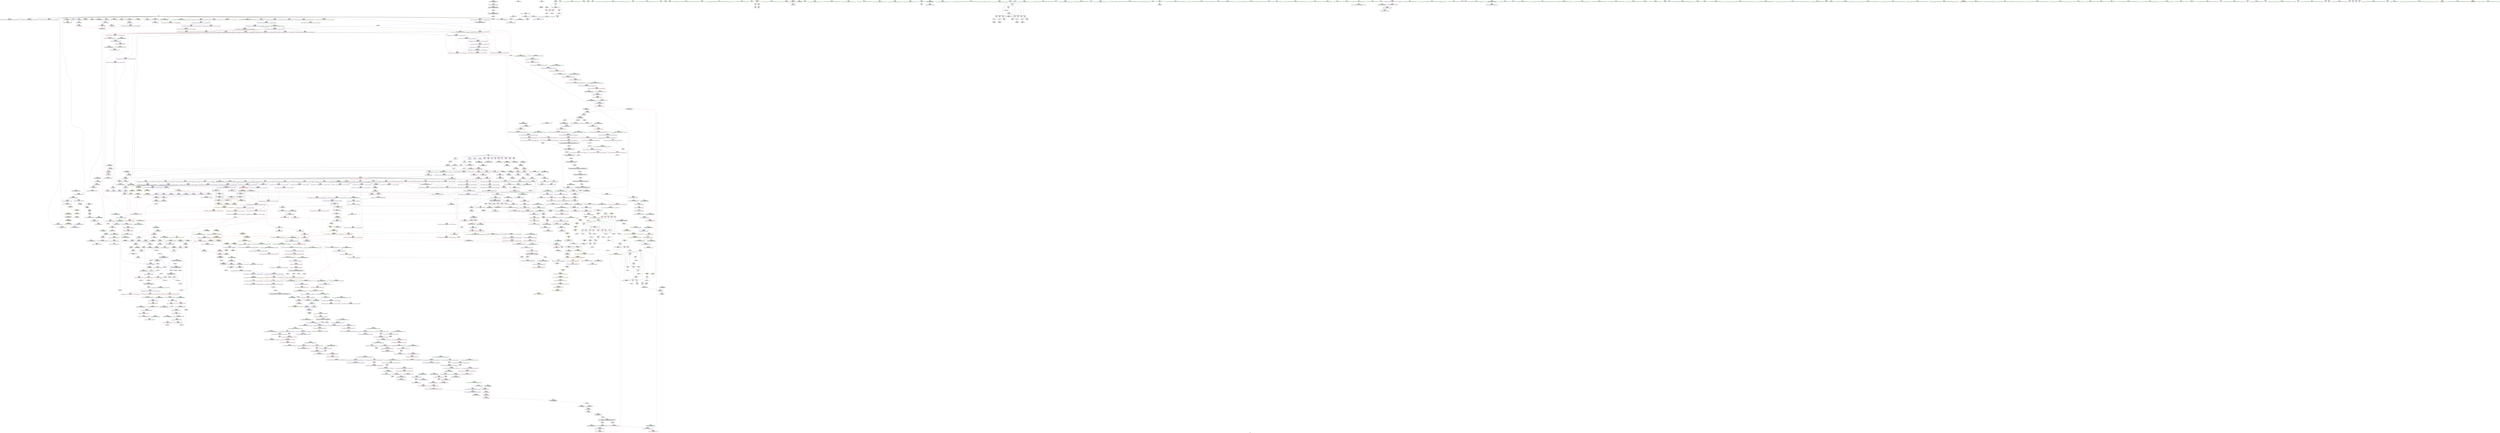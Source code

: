 digraph "SVFG" {
	label="SVFG";

	Node0x55f24e519550 [shape=record,color=grey,label="{NodeID: 0\nNullPtr|{|<s29>101}}"];
	Node0x55f24e519550 -> Node0x55f24e94d580[style=solid];
	Node0x55f24e519550 -> Node0x55f24e94d680[style=solid];
	Node0x55f24e519550 -> Node0x55f24e94d750[style=solid];
	Node0x55f24e519550 -> Node0x55f24e94d820[style=solid];
	Node0x55f24e519550 -> Node0x55f24e94d8f0[style=solid];
	Node0x55f24e519550 -> Node0x55f24e94d9c0[style=solid];
	Node0x55f24e519550 -> Node0x55f24e94da90[style=solid];
	Node0x55f24e519550 -> Node0x55f24e94db60[style=solid];
	Node0x55f24e519550 -> Node0x55f24e94dc30[style=solid];
	Node0x55f24e519550 -> Node0x55f24e94dd00[style=solid];
	Node0x55f24e519550 -> Node0x55f24e94ddd0[style=solid];
	Node0x55f24e519550 -> Node0x55f24e94dea0[style=solid];
	Node0x55f24e519550 -> Node0x55f24e94df70[style=solid];
	Node0x55f24e519550 -> Node0x55f24e94e040[style=solid];
	Node0x55f24e519550 -> Node0x55f24e94e110[style=solid];
	Node0x55f24e519550 -> Node0x55f24e94e1e0[style=solid];
	Node0x55f24e519550 -> Node0x55f24e94e2b0[style=solid];
	Node0x55f24e519550 -> Node0x55f24e94e380[style=solid];
	Node0x55f24e519550 -> Node0x55f24e94e450[style=solid];
	Node0x55f24e519550 -> Node0x55f24e94e520[style=solid];
	Node0x55f24e519550 -> Node0x55f24e94e5f0[style=solid];
	Node0x55f24e519550 -> Node0x55f24e954e50[style=solid];
	Node0x55f24e519550 -> Node0x55f24e956610[style=solid];
	Node0x55f24e519550 -> Node0x55f24e9566e0[style=solid];
	Node0x55f24e519550 -> Node0x55f24e9567b0[style=solid];
	Node0x55f24e519550 -> Node0x55f24e958830[style=solid];
	Node0x55f24e519550 -> Node0x55f24e996160[style=solid];
	Node0x55f24e519550 -> Node0x55f24e99a8a0[style=solid];
	Node0x55f24e519550 -> Node0x55f24e99baa0[style=solid];
	Node0x55f24e519550:s29 -> Node0x55f24ea59bf0[style=solid,color=red];
	Node0x55f24e954460 [shape=record,color=red,label="{NodeID: 775\n1638\<--1632\nthis1\<--this.addr\n_ZN9__gnu_cxx13new_allocatorIiE7destroyIiEEvPT_\n}"];
	Node0x55f24e94afa0 [shape=record,color=purple,label="{NodeID: 443\n126\<--125\n_M_impl2\<--\n_ZNSt6vectorIiSaIiEED2Ev\n}"];
	Node0x55f24e93edd0 [shape=record,color=green,label="{NodeID: 111\n668\<--669\n_ZdlPv\<--_ZdlPv_field_insensitive\n}"];
	Node0x55f24e959ef0 [shape=record,color=blue,label="{NodeID: 886\n1104\<--1099\n__last.addr\<--__last\n_ZSt34__uninitialized_move_if_noexcept_aIPiS0_SaIiEET0_T_S3_S2_RT1_\n}"];
	Node0x55f24e959ef0 -> Node0x55f24e968920[style=dashed];
	Node0x55f24e9eef80 [shape=record,color=yellow,style=double,label="{NodeID: 1661\n63V_1 = ENCHI(MR_63V_0)\npts\{158 168 \}\nFun[_ZN9__gnu_cxx13new_allocatorIiE9constructIiJRKiEEEvPT_DpOT0_]}"];
	Node0x55f24e9eef80 -> Node0x55f24e9679b0[style=dashed];
	Node0x55f24e960990 [shape=record,color=purple,label="{NodeID: 554\n1670\<--1477\noffset_0\<--\n}"];
	Node0x55f24e960990 -> Node0x55f24e954ae0[style=solid];
	Node0x55f24e943570 [shape=record,color=green,label="{NodeID: 222\n1453\<--1454\n__first\<--__first_field_insensitive\n_ZSt4copyISt13move_iteratorIPiES1_ET0_T_S4_S3_\n}"];
	Node0x55f24e943570 -> Node0x55f24e9485a0[style=solid];
	Node0x55f24e943570 -> Node0x55f24e9603e0[style=solid];
	Node0x55f24ea5ad20 [shape=record,color=black,label="{NodeID: 2104\n1557 = PHI(1542, )\n1st arg _ZNSt11__copy_moveILb1ELb1ESt26random_access_iterator_tagE8__copy_mIiEEPT_PKS3_S6_S4_ }"];
	Node0x55f24ea5ad20 -> Node0x55f24e97c700[style=solid];
	Node0x55f24e9663c0 [shape=record,color=red,label="{NodeID: 665\n849\<--759\n\<--__new_start\n_ZNSt6vectorIiSaIiEE17_M_realloc_insertIJRKiEEEvN9__gnu_cxx17__normal_iteratorIPiS1_EEDpOT_\n}"];
	Node0x55f24e9663c0 -> Node0x55f24e961010[style=solid];
	Node0x55f24e99b020 [shape=record,color=grey,label="{NodeID: 1440\n216 = cmp(215, 212, )\n}"];
	Node0x55f24e951540 [shape=record,color=black,label="{NodeID: 333\n890\<--771\n\<--this1\n_ZNSt6vectorIiSaIiEE17_M_realloc_insertIJRKiEEEvN9__gnu_cxx17__normal_iteratorIPiS1_EEDpOT_\n}"];
	Node0x55f24e951540 -> Node0x55f24e95d730[style=solid];
	Node0x55f24e951540 -> Node0x55f24e95d800[style=solid];
	Node0x55f24e93ab80 [shape=record,color=green,label="{NodeID: 1\n7\<--1\n__dso_handle\<--dummyObj\nGlob }"];
	Node0x55f24e954530 [shape=record,color=red,label="{NodeID: 776\n1650\<--1649\ndummyVal\<--offset_0\n_ZSt22__uninitialized_copy_aISt13move_iteratorIPiES1_iET0_T_S4_S3_RSaIT1_E\n}"];
	Node0x55f24e954530 -> Node0x55f24e95b680[style=solid];
	Node0x55f24e94b070 [shape=record,color=purple,label="{NodeID: 444\n127\<--125\n_M_finish\<--\n_ZNSt6vectorIiSaIiEED2Ev\n}"];
	Node0x55f24e94b070 -> Node0x55f24e961760[style=solid];
	Node0x55f24e93eed0 [shape=record,color=green,label="{NodeID: 112\n675\<--676\nthis.addr\<--this.addr_field_insensitive\n_ZNSaIiED2Ev\n}"];
	Node0x55f24e93eed0 -> Node0x55f24e965450[style=solid];
	Node0x55f24e93eed0 -> Node0x55f24e957b30[style=solid];
	Node0x55f24e959fc0 [shape=record,color=blue,label="{NodeID: 887\n1106\<--1100\n__result.addr\<--__result\n_ZSt34__uninitialized_move_if_noexcept_aIPiS0_SaIiEET0_T_S3_S2_RT1_\n}"];
	Node0x55f24e959fc0 -> Node0x55f24e9689f0[style=dashed];
	Node0x55f24e960a60 [shape=record,color=purple,label="{NodeID: 555\n1516\<--1514\ncoerce.dive\<--__it\n_ZSt12__miter_baseIPiEDTcl12__miter_basecldtfp_4baseEEESt13move_iteratorIT_E\n}"];
	Node0x55f24e960a60 -> Node0x55f24e97c150[style=solid];
	Node0x55f24e943640 [shape=record,color=green,label="{NodeID: 223\n1455\<--1456\n__last\<--__last_field_insensitive\n_ZSt4copyISt13move_iteratorIPiES1_ET0_T_S4_S3_\n}"];
	Node0x55f24e943640 -> Node0x55f24e948670[style=solid];
	Node0x55f24e943640 -> Node0x55f24e9604b0[style=solid];
	Node0x55f24ea5ae30 [shape=record,color=black,label="{NodeID: 2105\n1558 = PHI(1543, )\n2nd arg _ZNSt11__copy_moveILb1ELb1ESt26random_access_iterator_tagE8__copy_mIiEEPT_PKS3_S6_S4_ }"];
	Node0x55f24ea5ae30 -> Node0x55f24e97c7d0[style=solid];
	Node0x55f24e966490 [shape=record,color=red,label="{NodeID: 666\n864\<--759\n\<--__new_start\n_ZNSt6vectorIiSaIiEE17_M_realloc_insertIJRKiEEEvN9__gnu_cxx17__normal_iteratorIPiS1_EEDpOT_\n|{<s0>72}}"];
	Node0x55f24e966490:s0 -> Node0x55f24ea615e0[style=solid,color=red];
	Node0x55f24e99b1a0 [shape=record,color=grey,label="{NodeID: 1441\n197 = cmp(195, 196, )\n}"];
	Node0x55f24e951610 [shape=record,color=black,label="{NodeID: 334\n894\<--771\n\<--this1\n_ZNSt6vectorIiSaIiEE17_M_realloc_insertIJRKiEEEvN9__gnu_cxx17__normal_iteratorIPiS1_EEDpOT_\n}"];
	Node0x55f24e951610 -> Node0x55f24e95d8d0[style=solid];
	Node0x55f24e951610 -> Node0x55f24e95d9a0[style=solid];
	Node0x55f24e93aec0 [shape=record,color=green,label="{NodeID: 2\n12\<--1\n.str\<--dummyObj\nGlob }"];
	Node0x55f24e954600 [shape=record,color=red,label="{NodeID: 777\n1653\<--1652\ndummyVal\<--offset_0\n_ZSt22__uninitialized_copy_aISt13move_iteratorIPiES1_iET0_T_S4_S3_RSaIT1_E\n}"];
	Node0x55f24e954600 -> Node0x55f24e95b750[style=solid];
	Node0x55f24e94b140 [shape=record,color=purple,label="{NodeID: 445\n355\<--354\n_M_impl\<--\n_ZNSt6vectorIiSaIiEE5clearEv\n}"];
	Node0x55f24e93efa0 [shape=record,color=green,label="{NodeID: 113\n681\<--682\n_ZN9__gnu_cxx13new_allocatorIiED2Ev\<--_ZN9__gnu_cxx13new_allocatorIiED2Ev_field_insensitive\n}"];
	Node0x55f24e95a090 [shape=record,color=blue,label="{NodeID: 888\n1108\<--1101\n__alloc.addr\<--__alloc\n_ZSt34__uninitialized_move_if_noexcept_aIPiS0_SaIiEET0_T_S3_S2_RT1_\n}"];
	Node0x55f24e95a090 -> Node0x55f24e968ac0[style=dashed];
	Node0x55f24e960b30 [shape=record,color=purple,label="{NodeID: 556\n1672\<--1581\noffset_0\<--\n}"];
	Node0x55f24e960b30 -> Node0x55f24e97c970[style=solid];
	Node0x55f24e943710 [shape=record,color=green,label="{NodeID: 224\n1457\<--1458\n__result.addr\<--__result.addr_field_insensitive\n_ZSt4copyISt13move_iteratorIPiES1_ET0_T_S4_S3_\n}"];
	Node0x55f24e943710 -> Node0x55f24e96aa70[style=solid];
	Node0x55f24e943710 -> Node0x55f24e97bc70[style=solid];
	Node0x55f24ea5af40 [shape=record,color=black,label="{NodeID: 2106\n594 = PHI(534, 870, 889, )\n0th arg _ZNSt12_Vector_baseIiSaIiEE13_M_deallocateEPim }"];
	Node0x55f24ea5af40 -> Node0x55f24e957310[style=solid];
	Node0x55f24e966560 [shape=record,color=red,label="{NodeID: 667\n871\<--759\n\<--__new_start\n_ZNSt6vectorIiSaIiEE17_M_realloc_insertIJRKiEEEvN9__gnu_cxx17__normal_iteratorIPiS1_EEDpOT_\n|{<s0>73}}"];
	Node0x55f24e966560:s0 -> Node0x55f24ea5b190[style=solid,color=red];
	Node0x55f24e99b320 [shape=record,color=grey,label="{NodeID: 1442\n1214 = cmp(1211, 1213, )\n}"];
	Node0x55f24e9516e0 [shape=record,color=black,label="{NodeID: 335\n898\<--771\n\<--this1\n_ZNSt6vectorIiSaIiEE17_M_realloc_insertIJRKiEEEvN9__gnu_cxx17__normal_iteratorIPiS1_EEDpOT_\n}"];
	Node0x55f24e9516e0 -> Node0x55f24e95da70[style=solid];
	Node0x55f24e9516e0 -> Node0x55f24e95db40[style=solid];
	Node0x55f24e93af80 [shape=record,color=green,label="{NodeID: 3\n14\<--1\n.str.2\<--dummyObj\nGlob }"];
	Node0x55f24e9546d0 [shape=record,color=red,label="{NodeID: 778\n1656\<--1655\ndummyVal\<--offset_0\n_ZSt18uninitialized_copyISt13move_iteratorIPiES1_ET0_T_S4_S3_\n}"];
	Node0x55f24e9546d0 -> Node0x55f24e95bc30[style=solid];
	Node0x55f24e94b210 [shape=record,color=purple,label="{NodeID: 446\n356\<--354\n_M_start\<--\n_ZNSt6vectorIiSaIiEE5clearEv\n}"];
	Node0x55f24e94b210 -> Node0x55f24e963710[style=solid];
	Node0x55f24e943bb0 [shape=record,color=green,label="{NodeID: 114\n686\<--687\nthis.addr\<--this.addr_field_insensitive\n_ZN9__gnu_cxx13new_allocatorIiED2Ev\n}"];
	Node0x55f24e943bb0 -> Node0x55f24e965520[style=solid];
	Node0x55f24e943bb0 -> Node0x55f24e957c00[style=solid];
	Node0x55f24e95a160 [shape=record,color=blue,label="{NodeID: 889\n1122\<--1119\ncoerce.dive\<--call\n_ZSt34__uninitialized_move_if_noexcept_aIPiS0_SaIiEET0_T_S3_S2_RT1_\n}"];
	Node0x55f24e95a160 -> Node0x55f24e968b90[style=dashed];
	Node0x55f24e960c00 [shape=record,color=purple,label="{NodeID: 557\n1673\<--1583\noffset_0\<--\n}"];
	Node0x55f24e960c00 -> Node0x55f24e954bb0[style=solid];
	Node0x55f24e9437e0 [shape=record,color=green,label="{NodeID: 225\n1459\<--1460\nagg.tmp\<--agg.tmp_field_insensitive\n_ZSt4copyISt13move_iteratorIPiES1_ET0_T_S4_S3_\n}"];
	Node0x55f24e9437e0 -> Node0x55f24e948740[style=solid];
	Node0x55f24e9437e0 -> Node0x55f24e960580[style=solid];
	Node0x55f24ea5b190 [shape=record,color=black,label="{NodeID: 2107\n595 = PHI(537, 871, 893, )\n1st arg _ZNSt12_Vector_baseIiSaIiEE13_M_deallocateEPim }"];
	Node0x55f24ea5b190 -> Node0x55f24e9573e0[style=solid];
	Node0x55f24e966630 [shape=record,color=red,label="{NodeID: 668\n907\<--759\n\<--__new_start\n_ZNSt6vectorIiSaIiEE17_M_realloc_insertIJRKiEEEvN9__gnu_cxx17__normal_iteratorIPiS1_EEDpOT_\n}"];
	Node0x55f24e966630 -> Node0x55f24e958eb0[style=solid];
	Node0x55f24e99b4a0 [shape=record,color=grey,label="{NodeID: 1443\n314 = cmp(312, 313, )\n}"];
	Node0x55f24e9517b0 [shape=record,color=black,label="{NodeID: 336\n908\<--771\n\<--this1\n_ZNSt6vectorIiSaIiEE17_M_realloc_insertIJRKiEEEvN9__gnu_cxx17__normal_iteratorIPiS1_EEDpOT_\n}"];
	Node0x55f24e9517b0 -> Node0x55f24e95dc10[style=solid];
	Node0x55f24e9517b0 -> Node0x55f24e95dce0[style=solid];
	Node0x55f24e93b040 [shape=record,color=green,label="{NodeID: 4\n16\<--1\nstdin\<--dummyObj\nGlob }"];
	Node0x55f24e9547a0 [shape=record,color=red,label="{NodeID: 779\n1659\<--1658\ndummyVal\<--offset_0\n_ZSt18uninitialized_copyISt13move_iteratorIPiES1_ET0_T_S4_S3_\n}"];
	Node0x55f24e9547a0 -> Node0x55f24e95bd00[style=solid];
	Node0x55f24e94b2e0 [shape=record,color=purple,label="{NodeID: 447\n405\<--369\ncoerce.dive\<--agg.tmp\n_ZNSt6vectorIiSaIiEE9push_backERKi\n}"];
	Node0x55f24e94b2e0 -> Node0x55f24e956200[style=solid];
	Node0x55f24e943c40 [shape=record,color=green,label="{NodeID: 115\n694\<--695\nthis.addr\<--this.addr_field_insensitive\n_ZNSt6vectorIiSaIiEE15_M_erase_at_endEPi\n}"];
	Node0x55f24e943c40 -> Node0x55f24e9655f0[style=solid];
	Node0x55f24e943c40 -> Node0x55f24e957cd0[style=solid];
	Node0x55f24ea07210 [shape=record,color=yellow,style=double,label="{NodeID: 1997\n2V_2 = CSCHI(MR_2V_1)\npts\{110000 110001 110002 \}\nCS[]|{<s0>5}}"];
	Node0x55f24ea07210:s0 -> Node0x55f24ea05310[style=dashed,color=blue];
	Node0x55f24e95a230 [shape=record,color=blue,label="{NodeID: 890\n1126\<--1125\ncoerce.dive3\<--call2\n_ZSt34__uninitialized_move_if_noexcept_aIPiS0_SaIiEET0_T_S3_S2_RT1_\n}"];
	Node0x55f24e95a230 -> Node0x55f24e968c60[style=dashed];
	Node0x55f24e9d5fb0 [shape=record,color=yellow,style=double,label="{NodeID: 1665\n83V_1 = ENCHI(MR_83V_0)\npts\{989 \}\nFun[_ZSt3maxImERKT_S2_S2_]}"];
	Node0x55f24e9d5fb0 -> Node0x55f24e9697c0[style=dashed];
	Node0x55f24e960cd0 [shape=record,color=purple,label="{NodeID: 558\n1612\<--1611\n_M_current\<--this1\n_ZNKSt13move_iteratorIPiE4baseEv\n}"];
	Node0x55f24e960cd0 -> Node0x55f24e9541f0[style=solid];
	Node0x55f24e9438b0 [shape=record,color=green,label="{NodeID: 226\n1461\<--1462\nagg.tmp3\<--agg.tmp3_field_insensitive\n_ZSt4copyISt13move_iteratorIPiES1_ET0_T_S4_S3_\n}"];
	Node0x55f24e9438b0 -> Node0x55f24e948810[style=solid];
	Node0x55f24e9438b0 -> Node0x55f24e960650[style=solid];
	Node0x55f24ea5b350 [shape=record,color=black,label="{NodeID: 2108\n596 = PHI(547, 872, 905, )\n2nd arg _ZNSt12_Vector_baseIiSaIiEE13_M_deallocateEPim }"];
	Node0x55f24ea5b350 -> Node0x55f24e9574b0[style=solid];
	Node0x55f24e966700 [shape=record,color=red,label="{NodeID: 669\n917\<--759\n\<--__new_start\n_ZNSt6vectorIiSaIiEE17_M_realloc_insertIJRKiEEEvN9__gnu_cxx17__normal_iteratorIPiS1_EEDpOT_\n}"];
	Node0x55f24e966700 -> Node0x55f24e9610e0[style=solid];
	Node0x55f24e99b620 [shape=record,color=grey,label="{NodeID: 1444\n275 = cmp(269, 274, )\n}"];
	Node0x55f24e951880 [shape=record,color=black,label="{NodeID: 337\n913\<--771\n\<--this1\n_ZNSt6vectorIiSaIiEE17_M_realloc_insertIJRKiEEEvN9__gnu_cxx17__normal_iteratorIPiS1_EEDpOT_\n}"];
	Node0x55f24e951880 -> Node0x55f24e95ddb0[style=solid];
	Node0x55f24e951880 -> Node0x55f24e95de80[style=solid];
	Node0x55f24e93b4a0 [shape=record,color=green,label="{NodeID: 5\n17\<--1\n.str.3\<--dummyObj\nGlob }"];
	Node0x55f24e954870 [shape=record,color=red,label="{NodeID: 780\n1662\<--1661\ndummyVal\<--offset_0\n_ZNSt20__uninitialized_copyILb1EE13__uninit_copyISt13move_iteratorIPiES3_EET0_T_S6_S5_\n}"];
	Node0x55f24e954870 -> Node0x55f24e97b930[style=solid];
	Node0x55f24e94b3b0 [shape=record,color=purple,label="{NodeID: 448\n408\<--369\ncoerce.dive8\<--agg.tmp\n_ZNSt6vectorIiSaIiEE9push_backERKi\n}"];
	Node0x55f24e94b3b0 -> Node0x55f24e963d90[style=solid];
	Node0x55f24e943d10 [shape=record,color=green,label="{NodeID: 116\n696\<--697\n__pos.addr\<--__pos.addr_field_insensitive\n_ZNSt6vectorIiSaIiEE15_M_erase_at_endEPi\n}"];
	Node0x55f24e943d10 -> Node0x55f24e9656c0[style=solid];
	Node0x55f24e943d10 -> Node0x55f24e965790[style=solid];
	Node0x55f24e943d10 -> Node0x55f24e957da0[style=solid];
	Node0x55f24ea07370 [shape=record,color=yellow,style=double,label="{NodeID: 1998\n44V_2 = CSCHI(MR_44V_1)\npts\{1308 \}\nCS[]|{<s0>64}}"];
	Node0x55f24ea07370:s0 -> Node0x55f24e9dbf00[style=dashed,color=red];
	Node0x55f24e95a300 [shape=record,color=blue,label="{NodeID: 891\n1140\<--1139\nthis.addr\<--this\n_ZNK9__gnu_cxx17__normal_iteratorIPiSt6vectorIiSaIiEEE4baseEv\n}"];
	Node0x55f24e95a300 -> Node0x55f24e968d30[style=dashed];
	Node0x55f24e9d60c0 [shape=record,color=yellow,style=double,label="{NodeID: 1666\n85V_1 = ENCHI(MR_85V_0)\npts\{995 \}\nFun[_ZSt3maxImERKT_S2_S2_]}"];
	Node0x55f24e9d60c0 -> Node0x55f24e9696f0[style=dashed];
	Node0x55f24e960da0 [shape=record,color=purple,label="{NodeID: 559\n1625\<--1624\n_M_current\<--this1\n_ZNSt13move_iteratorIPiEC2ES0_\n}"];
	Node0x55f24e960da0 -> Node0x55f24e97cd80[style=solid];
	Node0x55f24e943980 [shape=record,color=green,label="{NodeID: 227\n1474\<--1475\n_ZSt12__miter_baseIPiEDTcl12__miter_basecldtfp_4baseEEESt13move_iteratorIT_E\<--_ZSt12__miter_baseIPiEDTcl12__miter_basecldtfp_4baseEEESt13move_iteratorIT_E_field_insensitive\n}"];
	Node0x55f24ea5b510 [shape=record,color=black,label="{NodeID: 2109\n1039 = PHI(747, )\n0th arg _ZN9__gnu_cxxmiIPiSt6vectorIiSaIiEEEENS_17__normal_iteratorIT_T0_E15difference_typeERKS8_SB_ }"];
	Node0x55f24ea5b510 -> Node0x55f24e959a10[style=solid];
	Node0x55f24e9667d0 [shape=record,color=red,label="{NodeID: 670\n820\<--761\n\<--__new_finish\n_ZNSt6vectorIiSaIiEE17_M_realloc_insertIJRKiEEEvN9__gnu_cxx17__normal_iteratorIPiS1_EEDpOT_\n}"];
	Node0x55f24e9667d0 -> Node0x55f24e95d0b0[style=solid];
	Node0x55f24e99b7a0 [shape=record,color=grey,label="{NodeID: 1445\n1026 = cmp(1024, 1025, )\n}"];
	Node0x55f24e951950 [shape=record,color=black,label="{NodeID: 338\n920\<--771\n\<--this1\n_ZNSt6vectorIiSaIiEE17_M_realloc_insertIJRKiEEEvN9__gnu_cxx17__normal_iteratorIPiS1_EEDpOT_\n}"];
	Node0x55f24e951950 -> Node0x55f24e95df50[style=solid];
	Node0x55f24e951950 -> Node0x55f24e95e020[style=solid];
	Node0x55f24e93b560 [shape=record,color=green,label="{NodeID: 6\n19\<--1\n.str.4\<--dummyObj\nGlob }"];
	Node0x55f24e954940 [shape=record,color=red,label="{NodeID: 781\n1665\<--1664\ndummyVal\<--offset_0\n_ZNSt20__uninitialized_copyILb1EE13__uninit_copyISt13move_iteratorIPiES3_EET0_T_S6_S5_\n}"];
	Node0x55f24e954940 -> Node0x55f24e97ba00[style=solid];
	Node0x55f24e94b480 [shape=record,color=purple,label="{NodeID: 449\n375\<--374\n_M_impl\<--\n_ZNSt6vectorIiSaIiEE9push_backERKi\n}"];
	Node0x55f24e943de0 [shape=record,color=green,label="{NodeID: 117\n723\<--724\n__a.addr\<--__a.addr_field_insensitive\n_ZNSt16allocator_traitsISaIiEE9constructIiJRKiEEEvRS0_PT_DpOT0_\n}"];
	Node0x55f24e943de0 -> Node0x55f24e965930[style=solid];
	Node0x55f24e943de0 -> Node0x55f24e957f40[style=solid];
	Node0x55f24ea074d0 [shape=record,color=yellow,style=double,label="{NodeID: 1999\n44V_2 = CSCHI(MR_44V_1)\npts\{1308 \}\nCS[]|{<s0>32|<s1>61}}"];
	Node0x55f24ea074d0:s0 -> Node0x55f24e9d0f80[style=dashed,color=blue];
	Node0x55f24ea074d0:s1 -> Node0x55f24ea07370[style=dashed,color=blue];
	Node0x55f24e95a3d0 [shape=record,color=blue,label="{NodeID: 892\n1149\<--1147\n__a.addr\<--__a\n_ZNSt16allocator_traitsISaIiEE7destroyIiEEvRS0_PT_\n}"];
	Node0x55f24e95a3d0 -> Node0x55f24e968e00[style=dashed];
	Node0x55f24e960e70 [shape=record,color=purple,label="{NodeID: 560\n430\<--428\nadd.ptr\<--\n_ZNSt6vectorIiSaIiEEixEm\n}"];
	Node0x55f24e960e70 -> Node0x55f24e94fdb0[style=solid];
	Node0x55f24e943a80 [shape=record,color=green,label="{NodeID: 228\n1484\<--1485\n_ZSt14__copy_move_a2ILb1EPiS0_ET1_T0_S2_S1_\<--_ZSt14__copy_move_a2ILb1EPiS0_ET1_T0_S2_S1__field_insensitive\n}"];
	Node0x55f24ea5b620 [shape=record,color=black,label="{NodeID: 2110\n1040 = PHI(757, )\n1st arg _ZN9__gnu_cxxmiIPiSt6vectorIiSaIiEEEENS_17__normal_iteratorIT_T0_E15difference_typeERKS8_SB_ }"];
	Node0x55f24ea5b620 -> Node0x55f24e959ae0[style=solid];
	Node0x55f24e9668a0 [shape=record,color=red,label="{NodeID: 671\n829\<--761\n\<--__new_finish\n_ZNSt6vectorIiSaIiEE17_M_realloc_insertIJRKiEEEvN9__gnu_cxx17__normal_iteratorIPiS1_EEDpOT_\n|{<s0>67}}"];
	Node0x55f24e9668a0:s0 -> Node0x55f24ea5fd80[style=solid,color=red];
	Node0x55f24e99b920 [shape=record,color=grey,label="{NodeID: 1446\n1008 = cmp(1006, 1007, )\n}"];
	Node0x55f24e951a20 [shape=record,color=black,label="{NodeID: 339\n797\<--796\n\<--_M_impl\n_ZNSt6vectorIiSaIiEE17_M_realloc_insertIJRKiEEEvN9__gnu_cxx17__normal_iteratorIPiS1_EEDpOT_\n|{<s0>61}}"];
	Node0x55f24e951a20:s0 -> Node0x55f24ea5baf0[style=solid,color=red];
	Node0x55f24e93b620 [shape=record,color=green,label="{NodeID: 7\n21\<--1\nstdout\<--dummyObj\nGlob }"];
	Node0x55f24e954a10 [shape=record,color=red,label="{NodeID: 782\n1668\<--1667\ndummyVal\<--offset_0\n_ZSt4copyISt13move_iteratorIPiES1_ET0_T_S4_S3_\n}"];
	Node0x55f24e954a10 -> Node0x55f24e97bd40[style=solid];
	Node0x55f24e94b550 [shape=record,color=purple,label="{NodeID: 450\n376\<--374\n_M_finish\<--\n_ZNSt6vectorIiSaIiEE9push_backERKi\n}"];
	Node0x55f24e94b550 -> Node0x55f24e963a50[style=solid];
	Node0x55f24e943eb0 [shape=record,color=green,label="{NodeID: 118\n725\<--726\n__p.addr\<--__p.addr_field_insensitive\n_ZNSt16allocator_traitsISaIiEE9constructIiJRKiEEEvRS0_PT_DpOT0_\n}"];
	Node0x55f24e943eb0 -> Node0x55f24e965a00[style=solid];
	Node0x55f24e943eb0 -> Node0x55f24e958010[style=solid];
	Node0x55f24ea07630 [shape=record,color=yellow,style=double,label="{NodeID: 2000\n44V_3 = CSCHI(MR_44V_2)\npts\{1308 \}\nCS[]|{<s0>67}}"];
	Node0x55f24ea07630:s0 -> Node0x55f24e9dbf00[style=dashed,color=red];
	Node0x55f24e95a4a0 [shape=record,color=blue,label="{NodeID: 893\n1151\<--1148\n__p.addr\<--__p\n_ZNSt16allocator_traitsISaIiEE7destroyIiEEvRS0_PT_\n}"];
	Node0x55f24e95a4a0 -> Node0x55f24e968ed0[style=dashed];
	Node0x55f24e960f40 [shape=record,color=purple,label="{NodeID: 561\n800\<--798\nadd.ptr\<--\n_ZNSt6vectorIiSaIiEE17_M_realloc_insertIJRKiEEEvN9__gnu_cxx17__normal_iteratorIPiS1_EEDpOT_\n|{<s0>61}}"];
	Node0x55f24e960f40:s0 -> Node0x55f24ea5bc40[style=solid,color=red];
	Node0x55f24e94bf40 [shape=record,color=green,label="{NodeID: 229\n1491\<--1492\n__first.addr\<--__first.addr_field_insensitive\n_ZSt14__copy_move_a2ILb1EPiS0_ET1_T0_S2_S1_\n}"];
	Node0x55f24e94bf40 -> Node0x55f24e96ace0[style=solid];
	Node0x55f24e94bf40 -> Node0x55f24e97bee0[style=solid];
	Node0x55f24ea5b730 [shape=record,color=black,label="{NodeID: 2111\n451 = PHI(89, 149, 565, 716, 931, )\n0th arg __clang_call_terminate }"];
	Node0x55f24e966970 [shape=record,color=red,label="{NodeID: 672\n843\<--761\n\<--__new_finish\n_ZNSt6vectorIiSaIiEE17_M_realloc_insertIJRKiEEEvN9__gnu_cxx17__normal_iteratorIPiS1_EEDpOT_\n}"];
	Node0x55f24e966970 -> Node0x55f24e99baa0[style=solid];
	Node0x55f24e99baa0 [shape=record,color=grey,label="{NodeID: 1447\n844 = cmp(843, 3, )\n}"];
	Node0x55f24e951af0 [shape=record,color=black,label="{NodeID: 340\n848\<--847\n\<--_M_impl17\n_ZNSt6vectorIiSaIiEE17_M_realloc_insertIJRKiEEEvN9__gnu_cxx17__normal_iteratorIPiS1_EEDpOT_\n|{<s0>69}}"];
	Node0x55f24e951af0:s0 -> Node0x55f24ea5d5f0[style=solid,color=red];
	Node0x55f24e93b6e0 [shape=record,color=green,label="{NodeID: 8\n22\<--1\n.str.5\<--dummyObj\nGlob }"];
	Node0x55f24e954ae0 [shape=record,color=red,label="{NodeID: 783\n1671\<--1670\ndummyVal\<--offset_0\n_ZSt4copyISt13move_iteratorIPiES1_ET0_T_S4_S3_\n}"];
	Node0x55f24e954ae0 -> Node0x55f24e97be10[style=solid];
	Node0x55f24e96cc30 [shape=record,color=yellow,style=double,label="{NodeID: 1558\n217V_1 = ENCHI(MR_217V_0)\npts\{7480000 7580000 \}\nFun[_ZN9__gnu_cxxmiIPiSt6vectorIiSaIiEEEENS_17__normal_iteratorIT_T0_E15difference_typeERKS8_SB_]}"];
	Node0x55f24e96cc30 -> Node0x55f24e9682a0[style=dashed];
	Node0x55f24e96cc30 -> Node0x55f24e968370[style=dashed];
	Node0x55f24e94b620 [shape=record,color=purple,label="{NodeID: 451\n379\<--378\n_M_impl2\<--\n_ZNSt6vectorIiSaIiEE9push_backERKi\n}"];
	Node0x55f24e943f80 [shape=record,color=green,label="{NodeID: 119\n727\<--728\n__args.addr\<--__args.addr_field_insensitive\n_ZNSt16allocator_traitsISaIiEE9constructIiJRKiEEEvRS0_PT_DpOT0_\n}"];
	Node0x55f24e943f80 -> Node0x55f24e965ad0[style=solid];
	Node0x55f24e943f80 -> Node0x55f24e9580e0[style=solid];
	Node0x55f24ea07790 [shape=record,color=yellow,style=double,label="{NodeID: 2001\n44V_4 = CSCHI(MR_44V_3)\npts\{1308 \}\nCS[]|{<s0>34}}"];
	Node0x55f24ea07790:s0 -> Node0x55f24e9d0f80[style=dashed,color=blue];
	Node0x55f24e95a570 [shape=record,color=blue,label="{NodeID: 894\n1166\<--1165\nthis.addr\<--this\n_ZNKSt6vectorIiSaIiEE8max_sizeEv\n}"];
	Node0x55f24e95a570 -> Node0x55f24e968fa0[style=dashed];
	Node0x55f24e961010 [shape=record,color=purple,label="{NodeID: 562\n851\<--849\nadd.ptr18\<--\n_ZNSt6vectorIiSaIiEE17_M_realloc_insertIJRKiEEEvN9__gnu_cxx17__normal_iteratorIPiS1_EEDpOT_\n|{<s0>69}}"];
	Node0x55f24e961010:s0 -> Node0x55f24ea5d730[style=solid,color=red];
	Node0x55f24e94c010 [shape=record,color=green,label="{NodeID: 230\n1493\<--1494\n__last.addr\<--__last.addr_field_insensitive\n_ZSt14__copy_move_a2ILb1EPiS0_ET1_T0_S2_S1_\n}"];
	Node0x55f24e94c010 -> Node0x55f24e96adb0[style=solid];
	Node0x55f24e94c010 -> Node0x55f24e97bfb0[style=solid];
	Node0x55f24ea5baf0 [shape=record,color=black,label="{NodeID: 2112\n720 = PHI(386, 797, )\n0th arg _ZNSt16allocator_traitsISaIiEE9constructIiJRKiEEEvRS0_PT_DpOT0_ }"];
	Node0x55f24ea5baf0 -> Node0x55f24e957f40[style=solid];
	Node0x55f24e966a40 [shape=record,color=red,label="{NodeID: 673\n865\<--761\n\<--__new_finish\n_ZNSt6vectorIiSaIiEE17_M_realloc_insertIJRKiEEEvN9__gnu_cxx17__normal_iteratorIPiS1_EEDpOT_\n|{<s0>72}}"];
	Node0x55f24e966a40:s0 -> Node0x55f24ea618a0[style=solid,color=red];
	Node0x55f24e951bc0 [shape=record,color=black,label="{NodeID: 341\n902\<--897\nsub.ptr.lhs.cast\<--\n_ZNSt6vectorIiSaIiEE17_M_realloc_insertIJRKiEEEvN9__gnu_cxx17__normal_iteratorIPiS1_EEDpOT_\n}"];
	Node0x55f24e951bc0 -> Node0x55f24e997a20[style=solid];
	Node0x55f24e93b7a0 [shape=record,color=green,label="{NodeID: 9\n24\<--1\n.str.6\<--dummyObj\nGlob }"];
	Node0x55f24e954bb0 [shape=record,color=red,label="{NodeID: 784\n1674\<--1673\ndummyVal\<--offset_0\n_ZNSt11__copy_moveILb1ELb1ESt26random_access_iterator_tagE8__copy_mIiEEPT_PKS3_S6_S4_\n}"];
	Node0x55f24e954bb0 -> Node0x55f24e97c970[style=solid];
	Node0x55f24e94b6f0 [shape=record,color=purple,label="{NodeID: 452\n380\<--378\n_M_end_of_storage\<--\n_ZNSt6vectorIiSaIiEE9push_backERKi\n}"];
	Node0x55f24e94b6f0 -> Node0x55f24e963b20[style=solid];
	Node0x55f24e944050 [shape=record,color=green,label="{NodeID: 120\n737\<--738\n_ZSt7forwardIRKiEOT_RNSt16remove_referenceIS2_E4typeE\<--_ZSt7forwardIRKiEOT_RNSt16remove_referenceIS2_E4typeE_field_insensitive\n}"];
	Node0x55f24ea078f0 [shape=record,color=yellow,style=double,label="{NodeID: 2002\n221V_2 = CSCHI(MR_221V_1)\npts\{10610000 \}\nCS[]}"];
	Node0x55f24ea078f0 -> Node0x55f24e968510[style=dashed];
	Node0x55f24e95a640 [shape=record,color=blue,label="{NodeID: 895\n1180\<--1179\nthis.addr\<--this\n_ZNKSt6vectorIiSaIiEE4sizeEv\n}"];
	Node0x55f24e95a640 -> Node0x55f24e969070[style=dashed];
	Node0x55f24e9610e0 [shape=record,color=purple,label="{NodeID: 563\n919\<--917\nadd.ptr39\<--\n_ZNSt6vectorIiSaIiEE17_M_realloc_insertIJRKiEEEvN9__gnu_cxx17__normal_iteratorIPiS1_EEDpOT_\n}"];
	Node0x55f24e9610e0 -> Node0x55f24e959050[style=solid];
	Node0x55f24e94c0e0 [shape=record,color=green,label="{NodeID: 231\n1495\<--1496\n__result.addr\<--__result.addr_field_insensitive\n_ZSt14__copy_move_a2ILb1EPiS0_ET1_T0_S2_S1_\n}"];
	Node0x55f24e94c0e0 -> Node0x55f24e96ae80[style=solid];
	Node0x55f24e94c0e0 -> Node0x55f24e97c080[style=solid];
	Node0x55f24ea5bc40 [shape=record,color=black,label="{NodeID: 2113\n721 = PHI(390, 800, )\n1st arg _ZNSt16allocator_traitsISaIiEE9constructIiJRKiEEEvRS0_PT_DpOT0_ }"];
	Node0x55f24ea5bc40 -> Node0x55f24e958010[style=solid];
	Node0x55f24e966b10 [shape=record,color=red,label="{NodeID: 674\n912\<--761\n\<--__new_finish\n_ZNSt6vectorIiSaIiEE17_M_realloc_insertIJRKiEEEvN9__gnu_cxx17__normal_iteratorIPiS1_EEDpOT_\n}"];
	Node0x55f24e966b10 -> Node0x55f24e958f80[style=solid];
	Node0x55f24e9cd760 [shape=record,color=black,label="{NodeID: 1449\nMR_44V_5 = PHI(MR_44V_6, MR_44V_4, )\npts\{1308 \}\n|{<s0>21|<s1>22}}"];
	Node0x55f24e9cd760:s0 -> Node0x55f24e96d4d0[style=dashed,color=red];
	Node0x55f24e9cd760:s1 -> Node0x55f24e96d4d0[style=dashed,color=red];
	Node0x55f24e951c90 [shape=record,color=black,label="{NodeID: 342\n903\<--901\nsub.ptr.rhs.cast\<--\n_ZNSt6vectorIiSaIiEE17_M_realloc_insertIJRKiEEEvN9__gnu_cxx17__normal_iteratorIPiS1_EEDpOT_\n}"];
	Node0x55f24e951c90 -> Node0x55f24e997a20[style=solid];
	Node0x55f24e93bca0 [shape=record,color=green,label="{NodeID: 10\n26\<--1\n.str.7\<--dummyObj\nGlob }"];
	Node0x55f24e954c80 [shape=record,color=blue,label="{NodeID: 785\n1645\<--33\nllvm.global_ctors_0\<--\nGlob }"];
	Node0x55f24e94b7c0 [shape=record,color=purple,label="{NodeID: 453\n385\<--384\n_M_impl3\<--\n_ZNSt6vectorIiSaIiEE9push_backERKi\n}"];
	Node0x55f24e94b7c0 -> Node0x55f24e94fc10[style=solid];
	Node0x55f24e944150 [shape=record,color=green,label="{NodeID: 121\n740\<--741\n_ZN9__gnu_cxx13new_allocatorIiE9constructIiJRKiEEEvPT_DpOT0_\<--_ZN9__gnu_cxx13new_allocatorIiE9constructIiJRKiEEEvPT_DpOT0__field_insensitive\n}"];
	Node0x55f24ea07a50 [shape=record,color=yellow,style=double,label="{NodeID: 2003\n44V_2 = CSCHI(MR_44V_1)\npts\{1308 \}\nCS[]|{<s0>64|<s1>67}}"];
	Node0x55f24ea07a50:s0 -> Node0x55f24ea07630[style=dashed,color=blue];
	Node0x55f24ea07a50:s1 -> Node0x55f24ea07790[style=dashed,color=blue];
	Node0x55f24e95a710 [shape=record,color=blue,label="{NodeID: 896\n1204\<--1200\n__a.addr\<--__a\n_ZSt3maxImERKT_S2_S2_\n}"];
	Node0x55f24e95a710 -> Node0x55f24e9693b0[style=dashed];
	Node0x55f24e95a710 -> Node0x55f24e969480[style=dashed];
	Node0x55f24e9611b0 [shape=record,color=purple,label="{NodeID: 564\n1592\<--1590\nadd.ptr\<--\n_ZNSt11__copy_moveILb1ELb1ESt26random_access_iterator_tagE8__copy_mIiEEPT_PKS3_S6_S4_\n}"];
	Node0x55f24e9611b0 -> Node0x55f24e949030[style=solid];
	Node0x55f24e94c1b0 [shape=record,color=green,label="{NodeID: 232\n1502\<--1503\n_ZSt12__niter_baseIPiET_S1_\<--_ZSt12__niter_baseIPiET_S1__field_insensitive\n}"];
	Node0x55f24ea5bd90 [shape=record,color=black,label="{NodeID: 2114\n722 = PHI(391, 802, )\n2nd arg _ZNSt16allocator_traitsISaIiEE9constructIiJRKiEEEvRS0_PT_DpOT0_ }"];
	Node0x55f24ea5bd90 -> Node0x55f24e9580e0[style=solid];
	Node0x55f24e966be0 [shape=record,color=red,label="{NodeID: 675\n841\<--763\nexn\<--exn.slot\n_ZNSt6vectorIiSaIiEE17_M_realloc_insertIJRKiEEEvN9__gnu_cxx17__normal_iteratorIPiS1_EEDpOT_\n}"];
	Node0x55f24e9cdc60 [shape=record,color=black,label="{NodeID: 1450\nMR_16V_5 = PHI(MR_16V_6, MR_16V_4, )\npts\{110000 \}\n|{<s0>20|<s1>21|<s2>22}}"];
	Node0x55f24e9cdc60:s0 -> Node0x55f24e973180[style=dashed,color=red];
	Node0x55f24e9cdc60:s1 -> Node0x55f24e96d5b0[style=dashed,color=red];
	Node0x55f24e9cdc60:s2 -> Node0x55f24e96d5b0[style=dashed,color=red];
	Node0x55f24e951d60 [shape=record,color=black,label="{NodeID: 343\n944\<--943\n\<--this1\n_ZNSt6vectorIiSaIiEE3endEv\n}"];
	Node0x55f24e951d60 -> Node0x55f24e95e1c0[style=solid];
	Node0x55f24e951d60 -> Node0x55f24e95e290[style=solid];
	Node0x55f24e93bd30 [shape=record,color=green,label="{NodeID: 11\n28\<--1\n.str.8\<--dummyObj\nGlob }"];
	Node0x55f24e954d50 [shape=record,color=blue,label="{NodeID: 786\n1646\<--34\nllvm.global_ctors_1\<--_GLOBAL__sub_I_lympanda_2_0.cpp\nGlob }"];
	Node0x55f24e94b890 [shape=record,color=purple,label="{NodeID: 454\n388\<--387\n_M_impl4\<--\n_ZNSt6vectorIiSaIiEE9push_backERKi\n}"];
	Node0x55f24e944250 [shape=record,color=green,label="{NodeID: 122\n747\<--748\n__position\<--__position_field_insensitive\n_ZNSt6vectorIiSaIiEE17_M_realloc_insertIJRKiEEEvN9__gnu_cxx17__normal_iteratorIPiS1_EEDpOT_\n|{|<s1>58|<s2>62|<s3>65}}"];
	Node0x55f24e944250 -> Node0x55f24e95cca0[style=solid];
	Node0x55f24e944250:s1 -> Node0x55f24ea5b510[style=solid,color=red];
	Node0x55f24e944250:s2 -> Node0x55f24ea5e490[style=solid,color=red];
	Node0x55f24e944250:s3 -> Node0x55f24ea5e490[style=solid,color=red];
	Node0x55f24ea07bb0 [shape=record,color=yellow,style=double,label="{NodeID: 2004\n44V_2 = CSCHI(MR_44V_1)\npts\{1308 \}\nCS[]|{<s0>96}}"];
	Node0x55f24ea07bb0:s0 -> Node0x55f24ea07a50[style=dashed,color=blue];
	Node0x55f24e95a7e0 [shape=record,color=blue,label="{NodeID: 897\n1206\<--1201\n__b.addr\<--__b\n_ZSt3maxImERKT_S2_S2_\n}"];
	Node0x55f24e95a7e0 -> Node0x55f24e969550[style=dashed];
	Node0x55f24e95a7e0 -> Node0x55f24e969620[style=dashed];
	Node0x55f24e961280 [shape=record,color=red,label="{NodeID: 565\n179\<--16\n\<--stdin\nmain\n}"];
	Node0x55f24e961280 -> Node0x55f24e94ed70[style=solid];
	Node0x55f24e94c280 [shape=record,color=green,label="{NodeID: 233\n1509\<--1510\n_ZSt13__copy_move_aILb1EPiS0_ET1_T0_S2_S1_\<--_ZSt13__copy_move_aILb1EPiS0_ET1_T0_S2_S1__field_insensitive\n}"];
	Node0x55f24ea5bee0 [shape=record,color=black,label="{NodeID: 2115\n95 = PHI()\n0th arg __cxx_global_array_dtor }"];
	Node0x55f24ea5bee0 -> Node0x55f24e955020[style=solid];
	Node0x55f24e966cb0 [shape=record,color=red,label="{NodeID: 676\n925\<--763\nexn42\<--exn.slot\n_ZNSt6vectorIiSaIiEE17_M_realloc_insertIJRKiEEEvN9__gnu_cxx17__normal_iteratorIPiS1_EEDpOT_\n}"];
	Node0x55f24e9cdd50 [shape=record,color=black,label="{NodeID: 1451\nMR_18V_7 = PHI(MR_18V_8, MR_18V_6, )\npts\{110001 \}\n|{<s0>21|<s1>22}}"];
	Node0x55f24e9cdd50:s0 -> Node0x55f24e96d690[style=dashed,color=red];
	Node0x55f24e9cdd50:s1 -> Node0x55f24e96d690[style=dashed,color=red];
	Node0x55f24e951e30 [shape=record,color=black,label="{NodeID: 344\n936\<--951\n_ZNSt6vectorIiSaIiEE3endEv_ret\<--\n_ZNSt6vectorIiSaIiEE3endEv\n|{<s0>33}}"];
	Node0x55f24e951e30:s0 -> Node0x55f24ea54bd0[style=solid,color=blue];
	Node0x55f24e93be30 [shape=record,color=green,label="{NodeID: 12\n30\<--1\n.str.9\<--dummyObj\nGlob }"];
	Node0x55f24e954e50 [shape=record,color=blue, style = dotted,label="{NodeID: 787\n1647\<--3\nllvm.global_ctors_2\<--dummyVal\nGlob }"];
	Node0x55f24e96d010 [shape=record,color=yellow,style=double,label="{NodeID: 1562\n44V_1 = ENCHI(MR_44V_0)\npts\{1308 \}\nFun[_ZNSt16allocator_traitsISaIiEE9constructIiJRKiEEEvRS0_PT_DpOT0_]|{<s0>55|<s1>55}}"];
	Node0x55f24e96d010:s0 -> Node0x55f24e9679b0[style=dashed,color=red];
	Node0x55f24e96d010:s1 -> Node0x55f24e959460[style=dashed,color=red];
	Node0x55f24e94b960 [shape=record,color=purple,label="{NodeID: 455\n389\<--387\n_M_finish5\<--\n_ZNSt6vectorIiSaIiEE9push_backERKi\n}"];
	Node0x55f24e94b960 -> Node0x55f24e963bf0[style=solid];
	Node0x55f24e944320 [shape=record,color=green,label="{NodeID: 123\n749\<--750\nthis.addr\<--this.addr_field_insensitive\n_ZNSt6vectorIiSaIiEE17_M_realloc_insertIJRKiEEEvN9__gnu_cxx17__normal_iteratorIPiS1_EEDpOT_\n}"];
	Node0x55f24e944320 -> Node0x55f24e965ba0[style=solid];
	Node0x55f24e944320 -> Node0x55f24e958280[style=solid];
	Node0x55f24ea07d10 [shape=record,color=yellow,style=double,label="{NodeID: 2005\n281V_2 = CSCHI(MR_281V_1)\npts\{13610000 \}\nCS[]}"];
	Node0x55f24ea07d10 -> Node0x55f24e96a4c0[style=dashed];
	Node0x55f24e95a8b0 [shape=record,color=blue,label="{NodeID: 898\n1202\<--1216\nretval\<--\n_ZSt3maxImERKT_S2_S2_\n}"];
	Node0x55f24e95a8b0 -> Node0x55f24e9daba0[style=dashed];
	Node0x55f24e9d6710 [shape=record,color=yellow,style=double,label="{NodeID: 1673\n22V_1 = ENCHI(MR_22V_0)\npts\{1 \}\nFun[main]}"];
	Node0x55f24e9d6710 -> Node0x55f24e961280[style=dashed];
	Node0x55f24e9d6710 -> Node0x55f24e961350[style=dashed];
	Node0x55f24e961350 [shape=record,color=red,label="{NodeID: 566\n185\<--21\n\<--stdout\nmain\n}"];
	Node0x55f24e961350 -> Node0x55f24e94ee40[style=solid];
	Node0x55f24e94c380 [shape=record,color=green,label="{NodeID: 234\n1514\<--1515\n__it\<--__it_field_insensitive\n_ZSt12__miter_baseIPiEDTcl12__miter_basecldtfp_4baseEEESt13move_iteratorIT_E\n|{|<s1>124}}"];
	Node0x55f24e94c380 -> Node0x55f24e960a60[style=solid];
	Node0x55f24e94c380:s1 -> Node0x55f24ea5e380[style=solid,color=red];
	Node0x55f24ea5bfb0 [shape=record,color=black,label="{NodeID: 2116\n363 = PHI(205, 247, 265, 280, )\n0th arg _ZNSt6vectorIiSaIiEE9push_backERKi }"];
	Node0x55f24ea5bfb0 -> Node0x55f24e955f90[style=solid];
	Node0x55f24e966d80 [shape=record,color=red,label="{NodeID: 677\n926\<--765\nsel\<--ehselector.slot\n_ZNSt6vectorIiSaIiEE17_M_realloc_insertIJRKiEEEvN9__gnu_cxx17__normal_iteratorIPiS1_EEDpOT_\n}"];
	Node0x55f24e9cf6b0 [shape=record,color=black,label="{NodeID: 1452\nMR_20V_5 = PHI(MR_20V_6, MR_20V_4, )\npts\{110002 \}\n|{<s0>21|<s1>22}}"];
	Node0x55f24e9cf6b0:s0 -> Node0x55f24e96d770[style=dashed,color=red];
	Node0x55f24e9cf6b0:s1 -> Node0x55f24e96d770[style=dashed,color=red];
	Node0x55f24e951f00 [shape=record,color=black,label="{NodeID: 345\n968\<--967\n\<--\n_ZN9__gnu_cxx13new_allocatorIiE9constructIiJRKiEEEvPT_DpOT0_\n}"];
	Node0x55f24e951f00 -> Node0x55f24e951fd0[style=solid];
	Node0x55f24e93bf30 [shape=record,color=green,label="{NodeID: 13\n33\<--1\n\<--dummyObj\nCan only get source location for instruction, argument, global var or function.}"];
	Node0x55f24e954f50 [shape=record,color=blue,label="{NodeID: 788\n79\<--78\nthis.addr\<--this\n_ZNSt6vectorIiSaIiEEC2Ev\n}"];
	Node0x55f24e954f50 -> Node0x55f24e961420[style=dashed];
	Node0x55f24e96d0f0 [shape=record,color=yellow,style=double,label="{NodeID: 1563\n63V_1 = ENCHI(MR_63V_0)\npts\{158 168 \}\nFun[_ZNSt16allocator_traitsISaIiEE9constructIiJRKiEEEvRS0_PT_DpOT0_]|{<s0>55}}"];
	Node0x55f24e96d0f0:s0 -> Node0x55f24e9eef80[style=dashed,color=red];
	Node0x55f24e94ba30 [shape=record,color=purple,label="{NodeID: 456\n396\<--395\n_M_impl6\<--\n_ZNSt6vectorIiSaIiEE9push_backERKi\n}"];
	Node0x55f24e9443f0 [shape=record,color=green,label="{NodeID: 124\n751\<--752\n__args.addr\<--__args.addr_field_insensitive\n_ZNSt6vectorIiSaIiEE17_M_realloc_insertIJRKiEEEvN9__gnu_cxx17__normal_iteratorIPiS1_EEDpOT_\n}"];
	Node0x55f24e9443f0 -> Node0x55f24e965c70[style=solid];
	Node0x55f24e9443f0 -> Node0x55f24e958350[style=solid];
	Node0x55f24ea07e70 [shape=record,color=yellow,style=double,label="{NodeID: 2006\n44V_2 = CSCHI(MR_44V_1)\npts\{1308 \}\nCS[]|{<s0>107}}"];
	Node0x55f24ea07e70:s0 -> Node0x55f24ea07bb0[style=dashed,color=blue];
	Node0x55f24e95a980 [shape=record,color=blue,label="{NodeID: 899\n1202\<--1219\nretval\<--\n_ZSt3maxImERKT_S2_S2_\n}"];
	Node0x55f24e95a980 -> Node0x55f24e9daba0[style=dashed];
	Node0x55f24e961420 [shape=record,color=red,label="{NodeID: 567\n82\<--79\nthis1\<--this.addr\n_ZNSt6vectorIiSaIiEEC2Ev\n}"];
	Node0x55f24e961420 -> Node0x55f24e94e7c0[style=solid];
	Node0x55f24e94c450 [shape=record,color=green,label="{NodeID: 235\n1519\<--1520\n_ZNKSt13move_iteratorIPiE4baseEv\<--_ZNKSt13move_iteratorIPiE4baseEv_field_insensitive\n}"];
	Node0x55f24ea5c1e0 [shape=record,color=black,label="{NodeID: 2117\n364 = PHI(167, 253, 157, 286, )\n1st arg _ZNSt6vectorIiSaIiEE9push_backERKi }"];
	Node0x55f24ea5c1e0 -> Node0x55f24e956060[style=solid];
	Node0x55f24e966e50 [shape=record,color=red,label="{NodeID: 678\n808\<--807\n\<--_M_start\n_ZNSt6vectorIiSaIiEE17_M_realloc_insertIJRKiEEEvN9__gnu_cxx17__normal_iteratorIPiS1_EEDpOT_\n|{<s0>64}}"];
	Node0x55f24e966e50:s0 -> Node0x55f24ea5fab0[style=solid,color=red];
	Node0x55f24e9cfb80 [shape=record,color=black,label="{NodeID: 1453\nMR_18V_3 = PHI(MR_18V_4, MR_18V_2, )\npts\{110001 \}\n|{<s0>18|<s1>21|<s2>22|<s3>24}}"];
	Node0x55f24e9cfb80:s0 -> Node0x55f24e9d3280[style=dashed,color=blue];
	Node0x55f24e9cfb80:s1 -> Node0x55f24e9cdd50[style=dashed,color=blue];
	Node0x55f24e9cfb80:s2 -> Node0x55f24e9d8da0[style=dashed,color=blue];
	Node0x55f24e9cfb80:s3 -> Node0x55f24e9d8da0[style=dashed,color=blue];
	Node0x55f24e951fd0 [shape=record,color=black,label="{NodeID: 346\n969\<--968\n\<--\n_ZN9__gnu_cxx13new_allocatorIiE9constructIiJRKiEEEvPT_DpOT0_\n}"];
	Node0x55f24e951fd0 -> Node0x55f24e959460[style=solid];
	Node0x55f24e93c030 [shape=record,color=green,label="{NodeID: 14\n178\<--1\n\<--dummyObj\nCan only get source location for instruction, argument, global var or function.}"];
	Node0x55f24e955020 [shape=record,color=blue,label="{NodeID: 789\n96\<--95\n.addr\<--\n__cxx_global_array_dtor\n}"];
	Node0x55f24e96d1d0 [shape=record,color=yellow,style=double,label="{NodeID: 1564\n7V_1 = ENCHI(MR_7V_0)\npts\{97 \}\nFun[__cxx_global_array_dtor]}"];
	Node0x55f24e96d1d0 -> Node0x55f24e955020[style=dashed];
	Node0x55f24e94bb00 [shape=record,color=purple,label="{NodeID: 457\n397\<--395\n_M_finish7\<--\n_ZNSt6vectorIiSaIiEE9push_backERKi\n}"];
	Node0x55f24e94bb00 -> Node0x55f24e963cc0[style=solid];
	Node0x55f24e94bb00 -> Node0x55f24e956130[style=solid];
	Node0x55f24e9444c0 [shape=record,color=green,label="{NodeID: 125\n753\<--754\n__len\<--__len_field_insensitive\n_ZNSt6vectorIiSaIiEE17_M_realloc_insertIJRKiEEEvN9__gnu_cxx17__normal_iteratorIPiS1_EEDpOT_\n}"];
	Node0x55f24e9444c0 -> Node0x55f24e965d40[style=solid];
	Node0x55f24e9444c0 -> Node0x55f24e965e10[style=solid];
	Node0x55f24e9444c0 -> Node0x55f24e965ee0[style=solid];
	Node0x55f24e9444c0 -> Node0x55f24e958420[style=solid];
	Node0x55f24ea07fd0 [shape=record,color=yellow,style=double,label="{NodeID: 2007\n44V_2 = CSCHI(MR_44V_1)\npts\{1308 \}\nCS[]|{<s0>111}}"];
	Node0x55f24ea07fd0:s0 -> Node0x55f24ea07e70[style=dashed,color=blue];
	Node0x55f24e95aa50 [shape=record,color=blue,label="{NodeID: 900\n1226\<--1225\n__a.addr\<--__a\n_ZNSt16allocator_traitsISaIiEE8max_sizeERKS0_\n}"];
	Node0x55f24e95aa50 -> Node0x55f24e969890[style=dashed];
	Node0x55f24e9614f0 [shape=record,color=red,label="{NodeID: 568\n120\<--113\nthis1\<--this.addr\n_ZNSt6vectorIiSaIiEED2Ev\n}"];
	Node0x55f24e9614f0 -> Node0x55f24e94e890[style=solid];
	Node0x55f24e9614f0 -> Node0x55f24e94e960[style=solid];
	Node0x55f24e9614f0 -> Node0x55f24e94ea30[style=solid];
	Node0x55f24e9614f0 -> Node0x55f24e94eb00[style=solid];
	Node0x55f24e9614f0 -> Node0x55f24e94ebd0[style=solid];
	Node0x55f24e94c550 [shape=record,color=green,label="{NodeID: 236\n1522\<--1523\n_ZSt12__miter_baseIPiET_S1_\<--_ZSt12__miter_baseIPiET_S1__field_insensitive\n}"];
	Node0x55f24ea5c3e0 [shape=record,color=black,label="{NodeID: 2118\n1253 = PHI(938, 1060, )\n0th arg _ZN9__gnu_cxx17__normal_iteratorIPiSt6vectorIiSaIiEEEC2ERKS1_ }"];
	Node0x55f24ea5c3e0 -> Node0x55f24e95acc0[style=solid];
	Node0x55f24e966f20 [shape=record,color=red,label="{NodeID: 679\n812\<--809\n\<--call8\n_ZNSt6vectorIiSaIiEE17_M_realloc_insertIJRKiEEEvN9__gnu_cxx17__normal_iteratorIPiS1_EEDpOT_\n|{<s0>64}}"];
	Node0x55f24e966f20:s0 -> Node0x55f24ea5fc00[style=solid,color=red];
	Node0x55f24e9d0080 [shape=record,color=black,label="{NodeID: 1454\nMR_20V_2 = PHI(MR_20V_3, MR_20V_1, )\npts\{110002 \}\n|{<s0>18|<s1>18|<s2>21|<s3>22|<s4>24}}"];
	Node0x55f24e9d0080:s0 -> Node0x55f24e9cf6b0[style=dashed,color=blue];
	Node0x55f24e9d0080:s1 -> Node0x55f24e9ce880[style=dashed,color=blue];
	Node0x55f24e9d0080:s2 -> Node0x55f24e9cf6b0[style=dashed,color=blue];
	Node0x55f24e9d0080:s3 -> Node0x55f24e9d92a0[style=dashed,color=blue];
	Node0x55f24e9d0080:s4 -> Node0x55f24e9d92a0[style=dashed,color=blue];
	Node0x55f24e9520a0 [shape=record,color=black,label="{NodeID: 347\n975\<--980\n_ZSt7forwardIRKiEOT_RNSt16remove_referenceIS2_E4typeE_ret\<--\n_ZSt7forwardIRKiEOT_RNSt16remove_referenceIS2_E4typeE\n|{<s0>54|<s1>60|<s2>80}}"];
	Node0x55f24e9520a0:s0 -> Node0x55f24ea54fb0[style=solid,color=blue];
	Node0x55f24e9520a0:s1 -> Node0x55f24ea555f0[style=solid,color=blue];
	Node0x55f24e9520a0:s2 -> Node0x55f24ea56230[style=solid,color=blue];
	Node0x55f24e93c130 [shape=record,color=green,label="{NodeID: 15\n212\<--1\n\<--dummyObj\nCan only get source location for instruction, argument, global var or function.}"];
	Node0x55f24e9550f0 [shape=record,color=blue,label="{NodeID: 790\n113\<--112\nthis.addr\<--this\n_ZNSt6vectorIiSaIiEED2Ev\n}"];
	Node0x55f24e9550f0 -> Node0x55f24e9614f0[style=dashed];
	Node0x55f24e96d2e0 [shape=record,color=yellow,style=double,label="{NodeID: 1565\n2V_1 = ENCHI(MR_2V_0)\npts\{110000 110001 110002 \}\nFun[__cxx_global_array_dtor]|{<s0>7|<s1>7|<s2>7}}"];
	Node0x55f24e96d2e0:s0 -> Node0x55f24e96e6c0[style=dashed,color=red];
	Node0x55f24e96d2e0:s1 -> Node0x55f24e96e7a0[style=dashed,color=red];
	Node0x55f24e96d2e0:s2 -> Node0x55f24e96e880[style=dashed,color=red];
	Node0x55f24e94bbd0 [shape=record,color=purple,label="{NodeID: 458\n399\<--398\nincdec.ptr\<--\n_ZNSt6vectorIiSaIiEE9push_backERKi\n}"];
	Node0x55f24e94bbd0 -> Node0x55f24e956130[style=solid];
	Node0x55f24e944590 [shape=record,color=green,label="{NodeID: 126\n755\<--756\n__elems_before\<--__elems_before_field_insensitive\n_ZNSt6vectorIiSaIiEE17_M_realloc_insertIJRKiEEEvN9__gnu_cxx17__normal_iteratorIPiS1_EEDpOT_\n}"];
	Node0x55f24e944590 -> Node0x55f24e965fb0[style=solid];
	Node0x55f24e944590 -> Node0x55f24e966080[style=solid];
	Node0x55f24e944590 -> Node0x55f24e9585c0[style=solid];
	Node0x55f24ea08130 [shape=record,color=yellow,style=double,label="{NodeID: 2008\n44V_2 = CSCHI(MR_44V_1)\npts\{1308 \}\nCS[]|{<s0>114}}"];
	Node0x55f24ea08130:s0 -> Node0x55f24ea07fd0[style=dashed,color=blue];
	Node0x55f24e95ab20 [shape=record,color=blue,label="{NodeID: 901\n1237\<--1236\nthis.addr\<--this\n_ZNKSt12_Vector_baseIiSaIiEE19_M_get_Tp_allocatorEv\n}"];
	Node0x55f24e95ab20 -> Node0x55f24e969960[style=dashed];
	Node0x55f24e9615c0 [shape=record,color=red,label="{NodeID: 569\n149\<--115\nexn\<--exn.slot\n_ZNSt6vectorIiSaIiEED2Ev\n|{<s0>12}}"];
	Node0x55f24e9615c0:s0 -> Node0x55f24ea5b730[style=solid,color=red];
	Node0x55f24e94c650 [shape=record,color=green,label="{NodeID: 237\n1529\<--1530\n__first.addr\<--__first.addr_field_insensitive\n_ZSt13__copy_move_aILb1EPiS0_ET1_T0_S2_S1_\n}"];
	Node0x55f24e94c650 -> Node0x55f24e96af50[style=solid];
	Node0x55f24e94c650 -> Node0x55f24e97c220[style=solid];
	Node0x55f24ea5c530 [shape=record,color=black,label="{NodeID: 2119\n1254 = PHI(946, 1068, )\n1st arg _ZN9__gnu_cxx17__normal_iteratorIPiSt6vectorIiSaIiEEEC2ERKS1_ }"];
	Node0x55f24ea5c530 -> Node0x55f24e95ad90[style=solid];
	Node0x55f24e966ff0 [shape=record,color=red,label="{NodeID: 680\n824\<--823\n\<--call12\n_ZNSt6vectorIiSaIiEE17_M_realloc_insertIJRKiEEEvN9__gnu_cxx17__normal_iteratorIPiS1_EEDpOT_\n|{<s0>67}}"];
	Node0x55f24e966ff0:s0 -> Node0x55f24ea5fab0[style=solid,color=red];
	Node0x55f24e9d0580 [shape=record,color=black,label="{NodeID: 1455\nMR_61V_2 = PHI(MR_61V_3, MR_61V_1, )\npts\{3700000 \}\n}"];
	Node0x55f24e952170 [shape=record,color=black,label="{NodeID: 348\n982\<--1036\n_ZNKSt6vectorIiSaIiEE12_M_check_lenEmPKc_ret\<--cond\n_ZNKSt6vectorIiSaIiEE12_M_check_lenEmPKc\n|{<s0>56}}"];
	Node0x55f24e952170:s0 -> Node0x55f24ea550f0[style=solid,color=blue];
	Node0x55f24e93c230 [shape=record,color=green,label="{NodeID: 16\n299\<--1\n\<--dummyObj\nCan only get source location for instruction, argument, global var or function.}"];
	Node0x55f24e9551c0 [shape=record,color=blue,label="{NodeID: 791\n115\<--142\nexn.slot\<--\n_ZNSt6vectorIiSaIiEED2Ev\n}"];
	Node0x55f24e9551c0 -> Node0x55f24e9615c0[style=dashed];
	Node0x55f24e94bca0 [shape=record,color=purple,label="{NodeID: 459\n426\<--425\n_M_impl\<--\n_ZNSt6vectorIiSaIiEEixEm\n}"];
	Node0x55f24e944660 [shape=record,color=green,label="{NodeID: 127\n757\<--758\nref.tmp\<--ref.tmp_field_insensitive\n_ZNSt6vectorIiSaIiEE17_M_realloc_insertIJRKiEEEvN9__gnu_cxx17__normal_iteratorIPiS1_EEDpOT_\n|{|<s1>58}}"];
	Node0x55f24e944660 -> Node0x55f24e95cd70[style=solid];
	Node0x55f24e944660:s1 -> Node0x55f24ea5b620[style=solid,color=red];
	Node0x55f24ea08290 [shape=record,color=yellow,style=double,label="{NodeID: 2009\n44V_2 = CSCHI(MR_44V_1)\npts\{1308 \}\nCS[]|{<s0>119}}"];
	Node0x55f24ea08290:s0 -> Node0x55f24ea08130[style=dashed,color=blue];
	Node0x55f24e95abf0 [shape=record,color=blue,label="{NodeID: 902\n1246\<--1245\nthis.addr\<--this\n_ZNK9__gnu_cxx13new_allocatorIiE8max_sizeEv\n}"];
	Node0x55f24e95abf0 -> Node0x55f24e969a30[style=dashed];
	Node0x55f24e961690 [shape=record,color=red,label="{NodeID: 570\n124\<--123\n\<--_M_start\n_ZNSt6vectorIiSaIiEED2Ev\n|{<s0>9}}"];
	Node0x55f24e961690:s0 -> Node0x55f24ea615e0[style=solid,color=red];
	Node0x55f24e94c720 [shape=record,color=green,label="{NodeID: 238\n1531\<--1532\n__last.addr\<--__last.addr_field_insensitive\n_ZSt13__copy_move_aILb1EPiS0_ET1_T0_S2_S1_\n}"];
	Node0x55f24e94c720 -> Node0x55f24e96b020[style=solid];
	Node0x55f24e94c720 -> Node0x55f24e97c2f0[style=solid];
	Node0x55f24ea5c680 [shape=record,color=black,label="{NodeID: 2120\n1600 = PHI(1518, )\n0th arg _ZSt12__miter_baseIPiET_S1_ }"];
	Node0x55f24ea5c680 -> Node0x55f24e97ca40[style=solid];
	Node0x55f24e9670c0 [shape=record,color=red,label="{NodeID: 681\n828\<--827\n\<--_M_finish\n_ZNSt6vectorIiSaIiEE17_M_realloc_insertIJRKiEEEvN9__gnu_cxx17__normal_iteratorIPiS1_EEDpOT_\n|{<s0>67}}"];
	Node0x55f24e9670c0:s0 -> Node0x55f24ea5fc00[style=solid,color=red];
	Node0x55f24e9d0a80 [shape=record,color=black,label="{NodeID: 1456\nMR_16V_2 = PHI(MR_16V_3, MR_16V_1, )\npts\{110000 \}\n|{<s0>18|<s1>21|<s2>22|<s3>24}}"];
	Node0x55f24e9d0a80:s0 -> Node0x55f24e9d2d80[style=dashed,color=blue];
	Node0x55f24e9d0a80:s1 -> Node0x55f24e9cdc60[style=dashed,color=blue];
	Node0x55f24e9d0a80:s2 -> Node0x55f24e9d88a0[style=dashed,color=blue];
	Node0x55f24e9d0a80:s3 -> Node0x55f24e9d88a0[style=dashed,color=blue];
	Node0x55f24e952240 [shape=record,color=black,label="{NodeID: 349\n1053\<--1049\nsub.ptr.lhs.cast\<--\n_ZN9__gnu_cxxmiIPiSt6vectorIiSaIiEEEENS_17__normal_iteratorIT_T0_E15difference_typeERKS8_SB_\n}"];
	Node0x55f24e952240 -> Node0x55f24e997720[style=solid];
	Node0x55f24e93c330 [shape=record,color=green,label="{NodeID: 17\n548\<--1\n\<--dummyObj\nCan only get source location for instruction, argument, global var or function.}"];
	Node0x55f24e955290 [shape=record,color=blue,label="{NodeID: 792\n117\<--144\nehselector.slot\<--\n_ZNSt6vectorIiSaIiEED2Ev\n}"];
	Node0x55f24e96d4d0 [shape=record,color=yellow,style=double,label="{NodeID: 1567\n44V_1 = ENCHI(MR_44V_0)\npts\{1308 \}\nFun[_ZNSt6vectorIiSaIiEE9push_backERKi]|{<s0>32|<s1>34}}"];
	Node0x55f24e96d4d0:s0 -> Node0x55f24e96d010[style=dashed,color=red];
	Node0x55f24e96d4d0:s1 -> Node0x55f24e9dcfa0[style=dashed,color=red];
	Node0x55f24e94bd70 [shape=record,color=purple,label="{NodeID: 460\n427\<--425\n_M_start\<--\n_ZNSt6vectorIiSaIiEEixEm\n}"];
	Node0x55f24e94bd70 -> Node0x55f24e964000[style=solid];
	Node0x55f24e944730 [shape=record,color=green,label="{NodeID: 128\n759\<--760\n__new_start\<--__new_start_field_insensitive\n_ZNSt6vectorIiSaIiEE17_M_realloc_insertIJRKiEEEvN9__gnu_cxx17__normal_iteratorIPiS1_EEDpOT_\n}"];
	Node0x55f24e944730 -> Node0x55f24e966150[style=solid];
	Node0x55f24e944730 -> Node0x55f24e966220[style=solid];
	Node0x55f24e944730 -> Node0x55f24e9662f0[style=solid];
	Node0x55f24e944730 -> Node0x55f24e9663c0[style=solid];
	Node0x55f24e944730 -> Node0x55f24e966490[style=solid];
	Node0x55f24e944730 -> Node0x55f24e966560[style=solid];
	Node0x55f24e944730 -> Node0x55f24e966630[style=solid];
	Node0x55f24e944730 -> Node0x55f24e966700[style=solid];
	Node0x55f24e944730 -> Node0x55f24e958690[style=solid];
	Node0x55f24ea083f0 [shape=record,color=yellow,style=double,label="{NodeID: 2010\n2V_2 = CSCHI(MR_2V_1)\npts\{110000 110001 110002 \}\nCS[]}"];
	Node0x55f24e95acc0 [shape=record,color=blue,label="{NodeID: 903\n1255\<--1253\nthis.addr\<--this\n_ZN9__gnu_cxx17__normal_iteratorIPiSt6vectorIiSaIiEEEC2ERKS1_\n}"];
	Node0x55f24e95acc0 -> Node0x55f24e969b00[style=dashed];
	Node0x55f24e9d6ba0 [shape=record,color=yellow,style=double,label="{NodeID: 1678\n32V_1 = ENCHI(MR_32V_0)\npts\{166 \}\nFun[main]}"];
	Node0x55f24e9d6ba0 -> Node0x55f24e9626d0[style=dashed];
	Node0x55f24e961760 [shape=record,color=red,label="{NodeID: 571\n128\<--127\n\<--_M_finish\n_ZNSt6vectorIiSaIiEED2Ev\n|{<s0>9}}"];
	Node0x55f24e961760:s0 -> Node0x55f24ea618a0[style=solid,color=red];
	Node0x55f24e94c7f0 [shape=record,color=green,label="{NodeID: 239\n1533\<--1534\n__result.addr\<--__result.addr_field_insensitive\n_ZSt13__copy_move_aILb1EPiS0_ET1_T0_S2_S1_\n}"];
	Node0x55f24e94c7f0 -> Node0x55f24e96b0f0[style=solid];
	Node0x55f24e94c7f0 -> Node0x55f24e97c3c0[style=solid];
	Node0x55f24ea5c790 [shape=record,color=black,label="{NodeID: 2121\n976 = PHI(735, 801, 970, )\n0th arg _ZSt7forwardIRKiEOT_RNSt16remove_referenceIS2_E4typeE }"];
	Node0x55f24ea5c790 -> Node0x55f24e959530[style=solid];
	Node0x55f24e967190 [shape=record,color=red,label="{NodeID: 682\n881\<--880\n\<--_M_start26\n_ZNSt6vectorIiSaIiEE17_M_realloc_insertIJRKiEEEvN9__gnu_cxx17__normal_iteratorIPiS1_EEDpOT_\n|{<s0>76}}"];
	Node0x55f24e967190:s0 -> Node0x55f24ea615e0[style=solid,color=red];
	Node0x55f24e9d0f80 [shape=record,color=black,label="{NodeID: 1457\nMR_44V_3 = PHI(MR_44V_4, MR_44V_2, )\npts\{1308 \}\n|{<s0>18|<s1>18|<s2>18|<s3>21|<s4>22|<s5>24}}"];
	Node0x55f24e9d0f80:s0 -> Node0x55f24e963570[style=dashed,color=blue];
	Node0x55f24e9d0f80:s1 -> Node0x55f24e9cd760[style=dashed,color=blue];
	Node0x55f24e9d0f80:s2 -> Node0x55f24e9d5a80[style=dashed,color=blue];
	Node0x55f24e9d0f80:s3 -> Node0x55f24e9cd760[style=dashed,color=blue];
	Node0x55f24e9d0f80:s4 -> Node0x55f24e9d83a0[style=dashed,color=blue];
	Node0x55f24e9d0f80:s5 -> Node0x55f24e9d83a0[style=dashed,color=blue];
	Node0x55f24e952310 [shape=record,color=black,label="{NodeID: 350\n1054\<--1052\nsub.ptr.rhs.cast\<--\n_ZN9__gnu_cxxmiIPiSt6vectorIiSaIiEEEENS_17__normal_iteratorIT_T0_E15difference_typeERKS8_SB_\n}"];
	Node0x55f24e952310 -> Node0x55f24e997720[style=solid];
	Node0x55f24e93c430 [shape=record,color=green,label="{NodeID: 18\n774\<--1\n\<--dummyObj\nCan only get source location for instruction, argument, global var or function.|{<s0>56}}"];
	Node0x55f24e93c430:s0 -> Node0x55f24ea5ed30[style=solid,color=red];
	Node0x55f24e955360 [shape=record,color=blue,label="{NodeID: 793\n155\<--178\nretval\<--\nmain\n}"];
	Node0x55f24e96d5b0 [shape=record,color=yellow,style=double,label="{NodeID: 1568\n16V_1 = ENCHI(MR_16V_0)\npts\{110000 \}\nFun[_ZNSt6vectorIiSaIiEE9push_backERKi]|{|<s1>33|<s2>34}}"];
	Node0x55f24e96d5b0 -> Node0x55f24e9d0a80[style=dashed];
	Node0x55f24e96d5b0:s1 -> Node0x55f24e971120[style=dashed,color=red];
	Node0x55f24e96d5b0:s2 -> Node0x55f24e9dd080[style=dashed,color=red];
	Node0x55f24e94be40 [shape=record,color=purple,label="{NodeID: 461\n441\<--440\n_M_impl\<--this1\n_ZNSt12_Vector_baseIiSaIiEEC2Ev\n|{<s0>35}}"];
	Node0x55f24e94be40:s0 -> Node0x55f24ea59e80[style=solid,color=red];
	Node0x55f24e944800 [shape=record,color=green,label="{NodeID: 129\n761\<--762\n__new_finish\<--__new_finish_field_insensitive\n_ZNSt6vectorIiSaIiEE17_M_realloc_insertIJRKiEEEvN9__gnu_cxx17__normal_iteratorIPiS1_EEDpOT_\n}"];
	Node0x55f24e944800 -> Node0x55f24e9667d0[style=solid];
	Node0x55f24e944800 -> Node0x55f24e9668a0[style=solid];
	Node0x55f24e944800 -> Node0x55f24e966970[style=solid];
	Node0x55f24e944800 -> Node0x55f24e966a40[style=solid];
	Node0x55f24e944800 -> Node0x55f24e966b10[style=solid];
	Node0x55f24e944800 -> Node0x55f24e958760[style=solid];
	Node0x55f24e944800 -> Node0x55f24e958830[style=solid];
	Node0x55f24e944800 -> Node0x55f24e958900[style=solid];
	Node0x55f24e944800 -> Node0x55f24e9589d0[style=solid];
	Node0x55f24e944800 -> Node0x55f24e958aa0[style=solid];
	Node0x55f24ea445b0 [shape=record,color=black,label="{NodeID: 2011\n1513 = PHI(1472, 1480, )\n0th arg _ZSt12__miter_baseIPiEDTcl12__miter_basecldtfp_4baseEEESt13move_iteratorIT_E }"];
	Node0x55f24ea445b0 -> Node0x55f24e97c150[style=solid];
	Node0x55f24e95ad90 [shape=record,color=blue,label="{NodeID: 904\n1257\<--1254\n__i.addr\<--__i\n_ZN9__gnu_cxx17__normal_iteratorIPiSt6vectorIiSaIiEEEC2ERKS1_\n}"];
	Node0x55f24e95ad90 -> Node0x55f24e969bd0[style=dashed];
	Node0x55f24e9d6c80 [shape=record,color=yellow,style=double,label="{NodeID: 1679\n34V_1 = ENCHI(MR_34V_0)\npts\{168 \}\nFun[main]|{|<s5>18}}"];
	Node0x55f24e9d6c80 -> Node0x55f24e9627a0[style=dashed];
	Node0x55f24e9d6c80 -> Node0x55f24e962870[style=dashed];
	Node0x55f24e9d6c80 -> Node0x55f24e962940[style=dashed];
	Node0x55f24e9d6c80 -> Node0x55f24e962a10[style=dashed];
	Node0x55f24e9d6c80 -> Node0x55f24e962ae0[style=dashed];
	Node0x55f24e9d6c80:s5 -> Node0x55f24e96d930[style=dashed,color=red];
	Node0x55f24e961830 [shape=record,color=red,label="{NodeID: 572\n215\<--157\n\<--i\nmain\n}"];
	Node0x55f24e961830 -> Node0x55f24e99b020[style=solid];
	Node0x55f24e94c8c0 [shape=record,color=green,label="{NodeID: 240\n1535\<--1536\n__simple\<--__simple_field_insensitive\n_ZSt13__copy_move_aILb1EPiS0_ET1_T0_S2_S1_\n}"];
	Node0x55f24e94c8c0 -> Node0x55f24e97c490[style=solid];
	Node0x55f24ea5c950 [shape=record,color=black,label="{NodeID: 2122\n78 = PHI(64, )\n0th arg _ZNSt6vectorIiSaIiEEC2Ev }"];
	Node0x55f24ea5c950 -> Node0x55f24e954f50[style=solid];
	Node0x55f24e967260 [shape=record,color=red,label="{NodeID: 683\n885\<--884\n\<--_M_finish28\n_ZNSt6vectorIiSaIiEE17_M_realloc_insertIJRKiEEEvN9__gnu_cxx17__normal_iteratorIPiS1_EEDpOT_\n|{<s0>76}}"];
	Node0x55f24e967260:s0 -> Node0x55f24ea618a0[style=solid,color=red];
	Node0x55f24e9d1480 [shape=record,color=black,label="{NodeID: 1458\nMR_26V_4 = PHI(MR_26V_5, MR_26V_3, )\npts\{158 \}\n|{|<s9>22}}"];
	Node0x55f24e9d1480 -> Node0x55f24e961830[style=dashed];
	Node0x55f24e9d1480 -> Node0x55f24e961900[style=dashed];
	Node0x55f24e9d1480 -> Node0x55f24e9619d0[style=dashed];
	Node0x55f24e9d1480 -> Node0x55f24e961aa0[style=dashed];
	Node0x55f24e9d1480 -> Node0x55f24e961b70[style=dashed];
	Node0x55f24e9d1480 -> Node0x55f24e961c40[style=dashed];
	Node0x55f24e9d1480 -> Node0x55f24e961d10[style=dashed];
	Node0x55f24e9d1480 -> Node0x55f24e955b80[style=dashed];
	Node0x55f24e9d1480 -> Node0x55f24e955c50[style=dashed];
	Node0x55f24e9d1480:s9 -> Node0x55f24e96d930[style=dashed,color=red];
	Node0x55f24e9523e0 [shape=record,color=black,label="{NodeID: 351\n1038\<--1056\n_ZN9__gnu_cxxmiIPiSt6vectorIiSaIiEEEENS_17__normal_iteratorIT_T0_E15difference_typeERKS8_SB__ret\<--sub.ptr.div\n_ZN9__gnu_cxxmiIPiSt6vectorIiSaIiEEEENS_17__normal_iteratorIT_T0_E15difference_typeERKS8_SB_\n|{<s0>58}}"];
	Node0x55f24e9523e0:s0 -> Node0x55f24ea55370[style=solid,color=blue];
	Node0x55f24e93c530 [shape=record,color=green,label="{NodeID: 19\n1085\<--1\n\<--dummyObj\nCan only get source location for instruction, argument, global var or function.}"];
	Node0x55f24e955430 [shape=record,color=blue,label="{NodeID: 794\n163\<--178\nl\<--\nmain\n}"];
	Node0x55f24e955430 -> Node0x55f24e9d4b80[style=dashed];
	Node0x55f24e96d690 [shape=record,color=yellow,style=double,label="{NodeID: 1569\n18V_1 = ENCHI(MR_18V_0)\npts\{110001 \}\nFun[_ZNSt6vectorIiSaIiEE9push_backERKi]|{|<s4>33|<s5>34}}"];
	Node0x55f24e96d690 -> Node0x55f24e963a50[style=dashed];
	Node0x55f24e96d690 -> Node0x55f24e963bf0[style=dashed];
	Node0x55f24e96d690 -> Node0x55f24e963cc0[style=dashed];
	Node0x55f24e96d690 -> Node0x55f24e956130[style=dashed];
	Node0x55f24e96d690:s4 -> Node0x55f24e971120[style=dashed,color=red];
	Node0x55f24e96d690:s5 -> Node0x55f24e9dd160[style=dashed,color=red];
	Node0x55f24e95bed0 [shape=record,color=purple,label="{NodeID: 462\n472\<--467\n_M_start\<--this1\n_ZNSt12_Vector_baseIiSaIiEE12_Vector_implC2Ev\n}"];
	Node0x55f24e95bed0 -> Node0x55f24e956610[style=solid];
	Node0x55f24e9448d0 [shape=record,color=green,label="{NodeID: 130\n763\<--764\nexn.slot\<--exn.slot_field_insensitive\n_ZNSt6vectorIiSaIiEE17_M_realloc_insertIJRKiEEEvN9__gnu_cxx17__normal_iteratorIPiS1_EEDpOT_\n}"];
	Node0x55f24e9448d0 -> Node0x55f24e966be0[style=solid];
	Node0x55f24e9448d0 -> Node0x55f24e966cb0[style=solid];
	Node0x55f24e9448d0 -> Node0x55f24e958b70[style=solid];
	Node0x55f24e9448d0 -> Node0x55f24e958d10[style=solid];
	Node0x55f24ea44680 [shape=record,color=black,label="{NodeID: 2012\n286 = PHI(415, )\n|{<s0>24}}"];
	Node0x55f24ea44680:s0 -> Node0x55f24ea5c1e0[style=solid,color=red];
	Node0x55f24e95ae60 [shape=record,color=blue,label="{NodeID: 905\n1262\<--1264\n_M_current\<--\n_ZN9__gnu_cxx17__normal_iteratorIPiSt6vectorIiSaIiEEEC2ERKS1_\n|{<s0>79|<s1>92}}"];
	Node0x55f24e95ae60:s0 -> Node0x55f24ea06cb0[style=dashed,color=blue];
	Node0x55f24e95ae60:s1 -> Node0x55f24ea078f0[style=dashed,color=blue];
	Node0x55f24e9d6d60 [shape=record,color=yellow,style=double,label="{NodeID: 1680\n36V_1 = ENCHI(MR_36V_0)\npts\{170 \}\nFun[main]}"];
	Node0x55f24e9d6d60 -> Node0x55f24e962bb0[style=dashed];
	Node0x55f24e961900 [shape=record,color=red,label="{NodeID: 573\n218\<--157\n\<--i\nmain\n}"];
	Node0x55f24e961900 -> Node0x55f24e998da0[style=solid];
	Node0x55f24e94c990 [shape=record,color=green,label="{NodeID: 241\n1545\<--1546\n_ZNSt11__copy_moveILb1ELb1ESt26random_access_iterator_tagE8__copy_mIiEEPT_PKS3_S6_S4_\<--_ZNSt11__copy_moveILb1ELb1ESt26random_access_iterator_tagE8__copy_mIiEEPT_PKS3_S6_S4__field_insensitive\n}"];
	Node0x55f24ea5ca60 [shape=record,color=black,label="{NodeID: 2123\n954 = PHI(733, )\n0th arg _ZN9__gnu_cxx13new_allocatorIiE9constructIiJRKiEEEvPT_DpOT0_ }"];
	Node0x55f24ea5ca60 -> Node0x55f24e9591f0[style=solid];
	Node0x55f24e967330 [shape=record,color=red,label="{NodeID: 684\n893\<--892\n\<--_M_start31\n_ZNSt6vectorIiSaIiEE17_M_realloc_insertIJRKiEEEvN9__gnu_cxx17__normal_iteratorIPiS1_EEDpOT_\n|{<s0>77}}"];
	Node0x55f24e967330:s0 -> Node0x55f24ea5b190[style=solid,color=red];
	Node0x55f24e9524b0 [shape=record,color=black,label="{NodeID: 352\n1066\<--1065\n\<--this1\n_ZNSt6vectorIiSaIiEE5beginEv\n}"];
	Node0x55f24e9524b0 -> Node0x55f24e95e430[style=solid];
	Node0x55f24e9524b0 -> Node0x55f24e95e500[style=solid];
	Node0x55f24e93c630 [shape=record,color=green,label="{NodeID: 20\n1251\<--1\n\<--dummyObj\nCan only get source location for instruction, argument, global var or function.}"];
	Node0x55f24e955500 [shape=record,color=blue,label="{NodeID: 795\n171\<--178\nnow\<--\nmain\n}"];
	Node0x55f24e955500 -> Node0x55f24e962c80[style=dashed];
	Node0x55f24e955500 -> Node0x55f24e962d50[style=dashed];
	Node0x55f24e955500 -> Node0x55f24e962e20[style=dashed];
	Node0x55f24e955500 -> Node0x55f24e962ef0[style=dashed];
	Node0x55f24e955500 -> Node0x55f24e962fc0[style=dashed];
	Node0x55f24e955500 -> Node0x55f24e963090[style=dashed];
	Node0x55f24e955500 -> Node0x55f24e963160[style=dashed];
	Node0x55f24e955500 -> Node0x55f24e963230[style=dashed];
	Node0x55f24e955500 -> Node0x55f24e955ab0[style=dashed];
	Node0x55f24e955500 -> Node0x55f24e9d5080[style=dashed];
	Node0x55f24e96d770 [shape=record,color=yellow,style=double,label="{NodeID: 1570\n20V_1 = ENCHI(MR_20V_0)\npts\{110002 \}\nFun[_ZNSt6vectorIiSaIiEE9push_backERKi]|{|<s2>34|<s3>34}}"];
	Node0x55f24e96d770 -> Node0x55f24e963b20[style=dashed];
	Node0x55f24e96d770 -> Node0x55f24e9d0080[style=dashed];
	Node0x55f24e96d770:s2 -> Node0x55f24e967400[style=dashed,color=red];
	Node0x55f24e96d770:s3 -> Node0x55f24e959050[style=dashed,color=red];
	Node0x55f24e95bfa0 [shape=record,color=purple,label="{NodeID: 463\n474\<--467\n_M_finish\<--this1\n_ZNSt12_Vector_baseIiSaIiEE12_Vector_implC2Ev\n}"];
	Node0x55f24e95bfa0 -> Node0x55f24e9566e0[style=solid];
	Node0x55f24e9449a0 [shape=record,color=green,label="{NodeID: 131\n765\<--766\nehselector.slot\<--ehselector.slot_field_insensitive\n_ZNSt6vectorIiSaIiEE17_M_realloc_insertIJRKiEEEvN9__gnu_cxx17__normal_iteratorIPiS1_EEDpOT_\n}"];
	Node0x55f24e9449a0 -> Node0x55f24e966d80[style=solid];
	Node0x55f24e9449a0 -> Node0x55f24e958c40[style=solid];
	Node0x55f24e9449a0 -> Node0x55f24e958de0[style=solid];
	Node0x55f24ea53bb0 [shape=record,color=black,label="{NodeID: 2013\n303 = PHI()\n}"];
	Node0x55f24e95af30 [shape=record,color=blue,label="{NodeID: 906\n1270\<--1268\n__a.addr\<--__a\n_ZNSt16allocator_traitsISaIiEE8allocateERS0_m\n}"];
	Node0x55f24e95af30 -> Node0x55f24e969d70[style=dashed];
	Node0x55f24e9619d0 [shape=record,color=red,label="{NodeID: 574\n221\<--157\n\<--i\nmain\n}"];
	Node0x55f24e9619d0 -> Node0x55f24e998c20[style=solid];
	Node0x55f24e94ca90 [shape=record,color=green,label="{NodeID: 242\n1550\<--1551\n__it.addr\<--__it.addr_field_insensitive\n_ZSt12__niter_baseIPiET_S1_\n}"];
	Node0x55f24e94ca90 -> Node0x55f24e96b1c0[style=solid];
	Node0x55f24e94ca90 -> Node0x55f24e97c560[style=solid];
	Node0x55f24ea5cb70 [shape=record,color=black,label="{NodeID: 2124\n955 = PHI(734, )\n1st arg _ZN9__gnu_cxx13new_allocatorIiE9constructIiJRKiEEEvPT_DpOT0_ }"];
	Node0x55f24ea5cb70 -> Node0x55f24e9592c0[style=solid];
	Node0x55f24e967400 [shape=record,color=red,label="{NodeID: 685\n897\<--896\n\<--_M_end_of_storage\n_ZNSt6vectorIiSaIiEE17_M_realloc_insertIJRKiEEEvN9__gnu_cxx17__normal_iteratorIPiS1_EEDpOT_\n}"];
	Node0x55f24e967400 -> Node0x55f24e951bc0[style=solid];
	Node0x55f24e952580 [shape=record,color=black,label="{NodeID: 353\n1058\<--1071\n_ZNSt6vectorIiSaIiEE5beginEv_ret\<--\n_ZNSt6vectorIiSaIiEE5beginEv\n|{<s0>57}}"];
	Node0x55f24e952580:s0 -> Node0x55f24ea55230[style=solid,color=blue];
	Node0x55f24e93c730 [shape=record,color=green,label="{NodeID: 21\n1342\<--1\n\<--dummyObj\nCan only get source location for instruction, argument, global var or function.}"];
	Node0x55f24e9555d0 [shape=record,color=blue,label="{NodeID: 796\n157\<--211\ni\<--sub\nmain\n}"];
	Node0x55f24e9555d0 -> Node0x55f24e9d1480[style=dashed];
	Node0x55f24e95c070 [shape=record,color=purple,label="{NodeID: 464\n476\<--467\n_M_end_of_storage\<--this1\n_ZNSt12_Vector_baseIiSaIiEE12_Vector_implC2Ev\n}"];
	Node0x55f24e95c070 -> Node0x55f24e9567b0[style=solid];
	Node0x55f24e944a70 [shape=record,color=green,label="{NodeID: 132\n775\<--776\n_ZNKSt6vectorIiSaIiEE12_M_check_lenEmPKc\<--_ZNKSt6vectorIiSaIiEE12_M_check_lenEmPKc_field_insensitive\n}"];
	Node0x55f24ea53c80 [shape=record,color=black,label="{NodeID: 2014\n307 = PHI()\n}"];
	Node0x55f24e95b000 [shape=record,color=blue,label="{NodeID: 907\n1272\<--1269\n__n.addr\<--__n\n_ZNSt16allocator_traitsISaIiEE8allocateERS0_m\n}"];
	Node0x55f24e95b000 -> Node0x55f24e969e40[style=dashed];
	Node0x55f24e961aa0 [shape=record,color=red,label="{NodeID: 575\n232\<--157\n\<--i\nmain\n}"];
	Node0x55f24e961aa0 -> Node0x55f24e998020[style=solid];
	Node0x55f24e94cb60 [shape=record,color=green,label="{NodeID: 243\n1559\<--1560\n__first.addr\<--__first.addr_field_insensitive\n_ZNSt11__copy_moveILb1ELb1ESt26random_access_iterator_tagE8__copy_mIiEEPT_PKS3_S6_S4_\n}"];
	Node0x55f24e94cb60 -> Node0x55f24e96b290[style=solid];
	Node0x55f24e94cb60 -> Node0x55f24e96b360[style=solid];
	Node0x55f24e94cb60 -> Node0x55f24e97c630[style=solid];
	Node0x55f24ea5cc80 [shape=record,color=black,label="{NodeID: 2125\n956 = PHI(736, )\n2nd arg _ZN9__gnu_cxx13new_allocatorIiE9constructIiJRKiEEEvPT_DpOT0_ }"];
	Node0x55f24ea5cc80 -> Node0x55f24e959390[style=solid];
	Node0x55f24e9674d0 [shape=record,color=red,label="{NodeID: 686\n901\<--900\n\<--_M_start34\n_ZNSt6vectorIiSaIiEE17_M_realloc_insertIJRKiEEEvN9__gnu_cxx17__normal_iteratorIPiS1_EEDpOT_\n}"];
	Node0x55f24e9674d0 -> Node0x55f24e951c90[style=solid];
	Node0x55f24e952650 [shape=record,color=black,label="{NodeID: 354\n1088\<--1087\n\<--_M_impl\n_ZNSt12_Vector_baseIiSaIiEE11_M_allocateEm\n|{<s0>93}}"];
	Node0x55f24e952650:s0 -> Node0x55f24ea5a6b0[style=solid,color=red];
	Node0x55f24e93c830 [shape=record,color=green,label="{NodeID: 22\n1343\<--1\n\<--dummyObj\nCan only get source location for instruction, argument, global var or function.}"];
	Node0x55f24e9556a0 [shape=record,color=blue,label="{NodeID: 797\n173\<--224\ntmp\<--rem\nmain\n}"];
	Node0x55f24e9556a0 -> Node0x55f24e963300[style=dashed];
	Node0x55f24e9556a0 -> Node0x55f24e9633d0[style=dashed];
	Node0x55f24e9556a0 -> Node0x55f24e9556a0[style=dashed];
	Node0x55f24e9556a0 -> Node0x55f24e9d5580[style=dashed];
	Node0x55f24e96d930 [shape=record,color=yellow,style=double,label="{NodeID: 1572\n63V_1 = ENCHI(MR_63V_0)\npts\{158 168 \}\nFun[_ZNSt6vectorIiSaIiEE9push_backERKi]|{<s0>32|<s1>34}}"];
	Node0x55f24e96d930:s0 -> Node0x55f24e96d0f0[style=dashed,color=red];
	Node0x55f24e96d930:s1 -> Node0x55f24e9dd4e0[style=dashed,color=red];
	Node0x55f24e95c140 [shape=record,color=purple,label="{NodeID: 465\n522\<--521\n_M_impl\<--this1\n_ZNSt12_Vector_baseIiSaIiEE19_M_get_Tp_allocatorEv\n}"];
	Node0x55f24e95c140 -> Node0x55f24e950020[style=solid];
	Node0x55f24e944b70 [shape=record,color=green,label="{NodeID: 133\n779\<--780\n_ZNSt6vectorIiSaIiEE5beginEv\<--_ZNSt6vectorIiSaIiEE5beginEv_field_insensitive\n}"];
	Node0x55f24ea53d50 [shape=record,color=black,label="{NodeID: 2015\n44 = PHI()\n}"];
	Node0x55f24e95b0d0 [shape=record,color=blue,label="{NodeID: 908\n1287\<--1284\nthis.addr\<--this\n_ZN9__gnu_cxx13new_allocatorIiE8allocateEmPKv\n}"];
	Node0x55f24e95b0d0 -> Node0x55f24e969f10[style=dashed];
	Node0x55f24e9d7000 [shape=record,color=yellow,style=double,label="{NodeID: 1683\n42V_1 = ENCHI(MR_42V_0)\npts\{176 \}\nFun[main]}"];
	Node0x55f24e9d7000 -> Node0x55f24e9634a0[style=dashed];
	Node0x55f24e961b70 [shape=record,color=red,label="{NodeID: 576\n240\<--157\n\<--i\nmain\n}"];
	Node0x55f24e961b70 -> Node0x55f24e9981a0[style=solid];
	Node0x55f24e94cc30 [shape=record,color=green,label="{NodeID: 244\n1561\<--1562\n__last.addr\<--__last.addr_field_insensitive\n_ZNSt11__copy_moveILb1ELb1ESt26random_access_iterator_tagE8__copy_mIiEEPT_PKS3_S6_S4_\n}"];
	Node0x55f24e94cc30 -> Node0x55f24e96b430[style=solid];
	Node0x55f24e94cc30 -> Node0x55f24e97c700[style=solid];
	Node0x55f24ea5cd90 [shape=record,color=black,label="{NodeID: 2126\n1200 = PHI(994, )\n0th arg _ZSt3maxImERKT_S2_S2_ }"];
	Node0x55f24ea5cd90 -> Node0x55f24e95a710[style=solid];
	Node0x55f24e9675a0 [shape=record,color=red,label="{NodeID: 687\n943\<--940\nthis1\<--this.addr\n_ZNSt6vectorIiSaIiEE3endEv\n}"];
	Node0x55f24e9675a0 -> Node0x55f24e951d60[style=solid];
	Node0x55f24e952720 [shape=record,color=black,label="{NodeID: 355\n1073\<--1095\n_ZNSt12_Vector_baseIiSaIiEE11_M_allocateEm_ret\<--cond\n_ZNSt12_Vector_baseIiSaIiEE11_M_allocateEm\n|{<s0>59}}"];
	Node0x55f24e952720:s0 -> Node0x55f24ea554b0[style=solid,color=blue];
	Node0x55f24e93c930 [shape=record,color=green,label="{NodeID: 23\n1394\<--1\n\<--dummyObj\nCan only get source location for instruction, argument, global var or function.}"];
	Node0x55f24e955770 [shape=record,color=blue,label="{NodeID: 798\n159\<--235\nj\<--sub11\nmain\n}"];
	Node0x55f24e955770 -> Node0x55f24e961f80[style=dashed];
	Node0x55f24e955770 -> Node0x55f24e962050[style=dashed];
	Node0x55f24e955770 -> Node0x55f24e962120[style=dashed];
	Node0x55f24e955770 -> Node0x55f24e955840[style=dashed];
	Node0x55f24e955770 -> Node0x55f24e955910[style=dashed];
	Node0x55f24e95c210 [shape=record,color=purple,label="{NodeID: 466\n535\<--534\n_M_impl\<--this1\n_ZNSt12_Vector_baseIiSaIiEED2Ev\n}"];
	Node0x55f24e944c70 [shape=record,color=green,label="{NodeID: 134\n784\<--785\n_ZN9__gnu_cxxmiIPiSt6vectorIiSaIiEEEENS_17__normal_iteratorIT_T0_E15difference_typeERKS8_SB_\<--_ZN9__gnu_cxxmiIPiSt6vectorIiSaIiEEEENS_17__normal_iteratorIT_T0_E15difference_typeERKS8_SB__field_insensitive\n}"];
	Node0x55f24ea53e20 [shape=record,color=black,label="{NodeID: 2016\n73 = PHI()\n}"];
	Node0x55f24e95b1a0 [shape=record,color=blue,label="{NodeID: 909\n1289\<--1285\n__n.addr\<--__n\n_ZN9__gnu_cxx13new_allocatorIiE8allocateEmPKv\n}"];
	Node0x55f24e95b1a0 -> Node0x55f24e969fe0[style=dashed];
	Node0x55f24e95b1a0 -> Node0x55f24e96a0b0[style=dashed];
	Node0x55f24e961c40 [shape=record,color=red,label="{NodeID: 577\n271\<--157\n\<--i\nmain\n}"];
	Node0x55f24e961c40 -> Node0x55f24e9987a0[style=solid];
	Node0x55f24e94cd00 [shape=record,color=green,label="{NodeID: 245\n1563\<--1564\n__result.addr\<--__result.addr_field_insensitive\n_ZNSt11__copy_moveILb1ELb1ESt26random_access_iterator_tagE8__copy_mIiEEPT_PKS3_S6_S4_\n}"];
	Node0x55f24e94cd00 -> Node0x55f24e96b500[style=solid];
	Node0x55f24e94cd00 -> Node0x55f24e96b5d0[style=solid];
	Node0x55f24e94cd00 -> Node0x55f24e97c7d0[style=solid];
	Node0x55f24ea5cea0 [shape=record,color=black,label="{NodeID: 2127\n1201 = PHI(988, )\n1st arg _ZSt3maxImERKT_S2_S2_ }"];
	Node0x55f24ea5cea0 -> Node0x55f24e95a7e0[style=solid];
	Node0x55f24e967670 [shape=record,color=red,label="{NodeID: 688\n951\<--950\n\<--coerce.dive\n_ZNSt6vectorIiSaIiEE3endEv\n}"];
	Node0x55f24e967670 -> Node0x55f24e951e30[style=solid];
	Node0x55f24e9d2d80 [shape=record,color=black,label="{NodeID: 1463\nMR_16V_4 = PHI(MR_16V_8, MR_16V_3, )\npts\{110000 \}\n|{|<s2>19|<s3>28}}"];
	Node0x55f24e9d2d80 -> Node0x55f24e9cdc60[style=dashed];
	Node0x55f24e9d2d80 -> Node0x55f24e9cde80[style=dashed];
	Node0x55f24e9d2d80:s2 -> Node0x55f24e96ef30[style=dashed,color=red];
	Node0x55f24e9d2d80:s3 -> Node0x55f24e973180[style=dashed,color=red];
	Node0x55f24e9527f0 [shape=record,color=black,label="{NodeID: 356\n1097\<--1134\n_ZSt34__uninitialized_move_if_noexcept_aIPiS0_SaIiEET0_T_S3_S2_RT1__ret\<--call6\n_ZSt34__uninitialized_move_if_noexcept_aIPiS0_SaIiEET0_T_S3_S2_RT1_\n|{<s0>64|<s1>67}}"];
	Node0x55f24e9527f0:s0 -> Node0x55f24ea559b0[style=solid,color=blue];
	Node0x55f24e9527f0:s1 -> Node0x55f24ea55d70[style=solid,color=blue];
	Node0x55f24e93ca30 [shape=record,color=green,label="{NodeID: 24\n4\<--6\n_ZStL8__ioinit\<--_ZStL8__ioinit_field_insensitive\nGlob }"];
	Node0x55f24e93ca30 -> Node0x55f24e9492a0[style=solid];
	Node0x55f24e955840 [shape=record,color=blue,label="{NodeID: 799\n159\<--259\nj\<--inc\nmain\n}"];
	Node0x55f24e955840 -> Node0x55f24e961f80[style=dashed];
	Node0x55f24e955840 -> Node0x55f24e962050[style=dashed];
	Node0x55f24e955840 -> Node0x55f24e962120[style=dashed];
	Node0x55f24e955840 -> Node0x55f24e955840[style=dashed];
	Node0x55f24e955840 -> Node0x55f24e955910[style=dashed];
	Node0x55f24e95c2e0 [shape=record,color=purple,label="{NodeID: 467\n536\<--534\n_M_start\<--this1\n_ZNSt12_Vector_baseIiSaIiEED2Ev\n}"];
	Node0x55f24e95c2e0 -> Node0x55f24e964820[style=solid];
	Node0x55f24e944d70 [shape=record,color=green,label="{NodeID: 135\n790\<--791\n_ZNSt12_Vector_baseIiSaIiEE11_M_allocateEm\<--_ZNSt12_Vector_baseIiSaIiEE11_M_allocateEm_field_insensitive\n}"];
	Node0x55f24ea53ef0 [shape=record,color=black,label="{NodeID: 2017\n130 = PHI(516, )\n|{<s0>9}}"];
	Node0x55f24ea53ef0:s0 -> Node0x55f24ea61aa0[style=solid,color=red];
	Node0x55f24e95b270 [shape=record,color=blue,label="{NodeID: 910\n1291\<--1286\n.addr\<--\n_ZN9__gnu_cxx13new_allocatorIiE8allocateEmPKv\n}"];
	Node0x55f24e961d10 [shape=record,color=red,label="{NodeID: 578\n297\<--157\n\<--i\nmain\n}"];
	Node0x55f24e961d10 -> Node0x55f24e9993a0[style=solid];
	Node0x55f24e94cdd0 [shape=record,color=green,label="{NodeID: 246\n1565\<--1566\n_Num\<--_Num_field_insensitive\n_ZNSt11__copy_moveILb1ELb1ESt26random_access_iterator_tagE8__copy_mIiEEPT_PKS3_S6_S4_\n}"];
	Node0x55f24e94cdd0 -> Node0x55f24e96b6a0[style=solid];
	Node0x55f24e94cdd0 -> Node0x55f24e953eb0[style=solid];
	Node0x55f24e94cdd0 -> Node0x55f24e953f80[style=solid];
	Node0x55f24e94cdd0 -> Node0x55f24e97c8a0[style=solid];
	Node0x55f24ea5cfb0 [shape=record,color=black,label="{NodeID: 2128\n652 = PHI(644, )\n0th arg _ZN9__gnu_cxx13new_allocatorIiE10deallocateEPim }"];
	Node0x55f24ea5cfb0 -> Node0x55f24e9578c0[style=solid];
	Node0x55f24e967740 [shape=record,color=red,label="{NodeID: 689\n966\<--957\nthis1\<--this.addr\n_ZN9__gnu_cxx13new_allocatorIiE9constructIiJRKiEEEvPT_DpOT0_\n}"];
	Node0x55f24e9d3280 [shape=record,color=black,label="{NodeID: 1464\nMR_18V_5 = PHI(MR_18V_10, MR_18V_4, )\npts\{110001 \}\n|{|<s1>19}}"];
	Node0x55f24e9d3280 -> Node0x55f24e9ce380[style=dashed];
	Node0x55f24e9d3280:s1 -> Node0x55f24e96ee20[style=dashed,color=red];
	Node0x55f24e9528c0 [shape=record,color=black,label="{NodeID: 357\n1138\<--1144\n_ZNK9__gnu_cxx17__normal_iteratorIPiSt6vectorIiSaIiEEE4baseEv_ret\<--_M_current\n_ZNK9__gnu_cxx17__normal_iteratorIPiSt6vectorIiSaIiEEE4baseEv\n|{<s0>62|<s1>65|<s2>90|<s3>91}}"];
	Node0x55f24e9528c0:s0 -> Node0x55f24ea55730[style=solid,color=blue];
	Node0x55f24e9528c0:s1 -> Node0x55f24ea55af0[style=solid,color=blue];
	Node0x55f24e9528c0:s2 -> Node0x55f24ea56d70[style=solid,color=blue];
	Node0x55f24e9528c0:s3 -> Node0x55f24ea56eb0[style=solid,color=blue];
	Node0x55f24e93cb30 [shape=record,color=green,label="{NodeID: 25\n8\<--11\na\<--a_field_insensitive\nGlob }"];
	Node0x55f24e93cb30 -> Node0x55f24e949370[style=solid];
	Node0x55f24e93cb30 -> Node0x55f24e949440[style=solid];
	Node0x55f24e93cb30 -> Node0x55f24e949510[style=solid];
	Node0x55f24e93cb30 -> Node0x55f24e9495e0[style=solid];
	Node0x55f24e93cb30 -> Node0x55f24e9496b0[style=solid];
	Node0x55f24e93cb30 -> Node0x55f24e949780[style=solid];
	Node0x55f24e93cb30 -> Node0x55f24e949850[style=solid];
	Node0x55f24e93cb30 -> Node0x55f24e949920[style=solid];
	Node0x55f24e93cb30 -> Node0x55f24e9499f0[style=solid];
	Node0x55f24e93cb30 -> Node0x55f24e949ac0[style=solid];
	Node0x55f24e93cb30 -> Node0x55f24e949b90[style=solid];
	Node0x55f24e93cb30 -> Node0x55f24e949c60[style=solid];
	Node0x55f24e93cb30 -> Node0x55f24e949d30[style=solid];
	Node0x55f24e93cb30 -> Node0x55f24e949e00[style=solid];
	Node0x55f24e93cb30 -> Node0x55f24e949ed0[style=solid];
	Node0x55f24e955910 [shape=record,color=blue,label="{NodeID: 800\n159\<--178\nj\<--\nmain\n}"];
	Node0x55f24e955910 -> Node0x55f24e9621f0[style=dashed];
	Node0x55f24e955910 -> Node0x55f24e9622c0[style=dashed];
	Node0x55f24e955910 -> Node0x55f24e962390[style=dashed];
	Node0x55f24e955910 -> Node0x55f24e955770[style=dashed];
	Node0x55f24e955910 -> Node0x55f24e9559e0[style=dashed];
	Node0x55f24e955910 -> Node0x55f24e9d4680[style=dashed];
	Node0x55f24e95c3b0 [shape=record,color=purple,label="{NodeID: 468\n538\<--534\n_M_impl2\<--this1\n_ZNSt12_Vector_baseIiSaIiEED2Ev\n}"];
	Node0x55f24e944e70 [shape=record,color=green,label="{NodeID: 136\n810\<--811\n_ZNK9__gnu_cxx17__normal_iteratorIPiSt6vectorIiSaIiEEE4baseEv\<--_ZNK9__gnu_cxx17__normal_iteratorIPiSt6vectorIiSaIiEEE4baseEv_field_insensitive\n}"];
	Node0x55f24ea540f0 [shape=record,color=black,label="{NodeID: 2018\n190 = PHI()\n}"];
	Node0x55f24e95b340 [shape=record,color=blue,label="{NodeID: 911\n1333\<--1317\ncoerce.dive\<--__first.coerce\n_ZSt22__uninitialized_copy_aISt13move_iteratorIPiES1_iET0_T_S4_S3_RSaIT1_E\n}"];
	Node0x55f24e95b340 -> Node0x55f24e954530[style=dashed];
	Node0x55f24e961de0 [shape=record,color=red,label="{NodeID: 579\n312\<--157\n\<--i\nmain\n}"];
	Node0x55f24e961de0 -> Node0x55f24e99b4a0[style=solid];
	Node0x55f24e94cea0 [shape=record,color=green,label="{NodeID: 247\n1587\<--1588\nllvm.memmove.p0i8.p0i8.i64\<--llvm.memmove.p0i8.p0i8.i64_field_insensitive\n}"];
	Node0x55f24ea5d0f0 [shape=record,color=black,label="{NodeID: 2129\n653 = PHI(645, )\n1st arg _ZN9__gnu_cxx13new_allocatorIiE10deallocateEPim }"];
	Node0x55f24ea5d0f0 -> Node0x55f24e957990[style=solid];
	Node0x55f24e967810 [shape=record,color=red,label="{NodeID: 690\n967\<--959\n\<--__p.addr\n_ZN9__gnu_cxx13new_allocatorIiE9constructIiJRKiEEEvPT_DpOT0_\n}"];
	Node0x55f24e967810 -> Node0x55f24e951f00[style=solid];
	Node0x55f24e952990 [shape=record,color=black,label="{NodeID: 358\n1156\<--1155\n\<--\n_ZNSt16allocator_traitsISaIiEE7destroyIiEEvRS0_PT_\n|{<s0>97}}"];
	Node0x55f24e952990:s0 -> Node0x55f24ea611a0[style=solid,color=red];
	Node0x55f24e93cc30 [shape=record,color=green,label="{NodeID: 26\n32\<--36\nllvm.global_ctors\<--llvm.global_ctors_field_insensitive\nGlob }"];
	Node0x55f24e93cc30 -> Node0x55f24e94a960[style=solid];
	Node0x55f24e93cc30 -> Node0x55f24e94aa60[style=solid];
	Node0x55f24e93cc30 -> Node0x55f24e94ab60[style=solid];
	Node0x55f24e9559e0 [shape=record,color=blue,label="{NodeID: 801\n159\<--290\nj\<--inc38\nmain\n}"];
	Node0x55f24e9559e0 -> Node0x55f24e9621f0[style=dashed];
	Node0x55f24e9559e0 -> Node0x55f24e9622c0[style=dashed];
	Node0x55f24e9559e0 -> Node0x55f24e962390[style=dashed];
	Node0x55f24e9559e0 -> Node0x55f24e955770[style=dashed];
	Node0x55f24e9559e0 -> Node0x55f24e9559e0[style=dashed];
	Node0x55f24e9559e0 -> Node0x55f24e9d4680[style=dashed];
	Node0x55f24e96dce0 [shape=record,color=yellow,style=double,label="{NodeID: 1576\n192V_1 = ENCHI(MR_192V_0)\npts\{110000 110001 \}\nFun[_ZN9__gnu_cxx17__normal_iteratorIPiSt6vectorIiSaIiEEEC2ERKS1_]}"];
	Node0x55f24e96dce0 -> Node0x55f24e969ca0[style=dashed];
	Node0x55f24e95c480 [shape=record,color=purple,label="{NodeID: 469\n539\<--534\n_M_end_of_storage\<--this1\n_ZNSt12_Vector_baseIiSaIiEED2Ev\n}"];
	Node0x55f24e95c480 -> Node0x55f24e9648f0[style=solid];
	Node0x55f24e944f70 [shape=record,color=green,label="{NodeID: 137\n817\<--818\n_ZSt34__uninitialized_move_if_noexcept_aIPiS0_SaIiEET0_T_S3_S2_RT1_\<--_ZSt34__uninitialized_move_if_noexcept_aIPiS0_SaIiEET0_T_S3_S2_RT1__field_insensitive\n}"];
	Node0x55f24ea541c0 [shape=record,color=black,label="{NodeID: 2019\n200 = PHI()\n}"];
	Node0x55f24e95b410 [shape=record,color=blue,label="{NodeID: 912\n1335\<--1318\ncoerce.dive1\<--__last.coerce\n_ZSt22__uninitialized_copy_aISt13move_iteratorIPiES1_iET0_T_S4_S3_RSaIT1_E\n}"];
	Node0x55f24e95b410 -> Node0x55f24e954600[style=dashed];
	Node0x55f24e961eb0 [shape=record,color=red,label="{NodeID: 580\n329\<--157\n\<--i\nmain\n}"];
	Node0x55f24e961eb0 -> Node0x55f24e997120[style=solid];
	Node0x55f24e94cfa0 [shape=record,color=green,label="{NodeID: 248\n1601\<--1602\n__it.addr\<--__it.addr_field_insensitive\n_ZSt12__miter_baseIPiET_S1_\n}"];
	Node0x55f24e94cfa0 -> Node0x55f24e954050[style=solid];
	Node0x55f24e94cfa0 -> Node0x55f24e97ca40[style=solid];
	Node0x55f24ea5d230 [shape=record,color=black,label="{NodeID: 2130\n654 = PHI(646, )\n2nd arg _ZN9__gnu_cxx13new_allocatorIiE10deallocateEPim }"];
	Node0x55f24ea5d230 -> Node0x55f24e957a60[style=solid];
	Node0x55f24e9678e0 [shape=record,color=red,label="{NodeID: 691\n970\<--961\n\<--__args.addr\n_ZN9__gnu_cxx13new_allocatorIiE9constructIiJRKiEEEvPT_DpOT0_\n|{<s0>80}}"];
	Node0x55f24e9678e0:s0 -> Node0x55f24ea5c790[style=solid,color=red];
	Node0x55f24e9d3c80 [shape=record,color=black,label="{NodeID: 1466\nMR_44V_3 = PHI(MR_44V_2, MR_44V_1, )\npts\{1308 \}\n|{<s0>126}}"];
	Node0x55f24e9d3c80:s0 -> Node0x55f24ea06b50[style=dashed,color=blue];
	Node0x55f24e952a60 [shape=record,color=black,label="{NodeID: 359\n1170\<--1169\n\<--this1\n_ZNKSt6vectorIiSaIiEE8max_sizeEv\n|{<s0>98}}"];
	Node0x55f24e952a60:s0 -> Node0x55f24ea592f0[style=solid,color=red];
	Node0x55f24e93cd30 [shape=record,color=green,label="{NodeID: 27\n37\<--38\n__cxx_global_var_init\<--__cxx_global_var_init_field_insensitive\n}"];
	Node0x55f24e955ab0 [shape=record,color=blue,label="{NodeID: 802\n171\<--294\nnow\<--sub40\nmain\n}"];
	Node0x55f24e955ab0 -> Node0x55f24e962c80[style=dashed];
	Node0x55f24e955ab0 -> Node0x55f24e962d50[style=dashed];
	Node0x55f24e955ab0 -> Node0x55f24e962e20[style=dashed];
	Node0x55f24e955ab0 -> Node0x55f24e962ef0[style=dashed];
	Node0x55f24e955ab0 -> Node0x55f24e962fc0[style=dashed];
	Node0x55f24e955ab0 -> Node0x55f24e963090[style=dashed];
	Node0x55f24e955ab0 -> Node0x55f24e963160[style=dashed];
	Node0x55f24e955ab0 -> Node0x55f24e963230[style=dashed];
	Node0x55f24e955ab0 -> Node0x55f24e955ab0[style=dashed];
	Node0x55f24e955ab0 -> Node0x55f24e9d5080[style=dashed];
	Node0x55f24e95c550 [shape=record,color=purple,label="{NodeID: 470\n541\<--534\n_M_impl3\<--this1\n_ZNSt12_Vector_baseIiSaIiEED2Ev\n}"];
	Node0x55f24e945070 [shape=record,color=green,label="{NodeID: 138\n853\<--854\n_ZNSt16allocator_traitsISaIiEE7destroyIiEEvRS0_PT_\<--_ZNSt16allocator_traitsISaIiEE7destroyIiEEvRS0_PT__field_insensitive\n}"];
	Node0x55f24ea54290 [shape=record,color=black,label="{NodeID: 2020\n253 = PHI(415, )\n|{<s0>21}}"];
	Node0x55f24ea54290:s0 -> Node0x55f24ea5c1e0[style=solid,color=red];
	Node0x55f24e95b4e0 [shape=record,color=blue,label="{NodeID: 913\n1325\<--1319\n__result.addr\<--__result\n_ZSt22__uninitialized_copy_aISt13move_iteratorIPiES1_iET0_T_S4_S3_RSaIT1_E\n}"];
	Node0x55f24e95b4e0 -> Node0x55f24e96a180[style=dashed];
	Node0x55f24e961f80 [shape=record,color=red,label="{NodeID: 581\n238\<--159\n\<--j\nmain\n}"];
	Node0x55f24e961f80 -> Node0x55f24e99aba0[style=solid];
	Node0x55f24e94d070 [shape=record,color=green,label="{NodeID: 249\n1608\<--1609\nthis.addr\<--this.addr_field_insensitive\n_ZNKSt13move_iteratorIPiE4baseEv\n}"];
	Node0x55f24e94d070 -> Node0x55f24e954120[style=solid];
	Node0x55f24e94d070 -> Node0x55f24e97cb10[style=solid];
	Node0x55f24ea5d370 [shape=record,color=black,label="{NodeID: 2131\n491 = PHI(485, )\n0th arg _ZN9__gnu_cxx13new_allocatorIiEC2Ev }"];
	Node0x55f24ea5d370 -> Node0x55f24e956950[style=solid];
	Node0x55f24e9679b0 [shape=record,color=red,label="{NodeID: 692\n972\<--971\n\<--call\n_ZN9__gnu_cxx13new_allocatorIiE9constructIiJRKiEEEvPT_DpOT0_\n}"];
	Node0x55f24e9679b0 -> Node0x55f24e959460[style=solid];
	Node0x55f24e9d4180 [shape=record,color=black,label="{NodeID: 1467\nMR_26V_2 = PHI(MR_26V_7, MR_26V_1, )\npts\{158 \}\n}"];
	Node0x55f24e9d4180 -> Node0x55f24e9555d0[style=dashed];
	Node0x55f24e952b30 [shape=record,color=black,label="{NodeID: 360\n1164\<--1174\n_ZNKSt6vectorIiSaIiEE8max_sizeEv_ret\<--call2\n_ZNKSt6vectorIiSaIiEE8max_sizeEv\n|{<s0>81|<s1>88|<s2>89}}"];
	Node0x55f24e952b30:s0 -> Node0x55f24ea56370[style=solid,color=blue];
	Node0x55f24e952b30:s1 -> Node0x55f24ea56af0[style=solid,color=blue];
	Node0x55f24e952b30:s2 -> Node0x55f24ea56c30[style=solid,color=blue];
	Node0x55f24e93ce30 [shape=record,color=green,label="{NodeID: 28\n41\<--42\n_ZNSt8ios_base4InitC1Ev\<--_ZNSt8ios_base4InitC1Ev_field_insensitive\n}"];
	Node0x55f24e955b80 [shape=record,color=blue,label="{NodeID: 803\n157\<--298\ni\<--dec\nmain\n}"];
	Node0x55f24e955b80 -> Node0x55f24e9d1480[style=dashed];
	Node0x55f24e95c620 [shape=record,color=purple,label="{NodeID: 471\n542\<--534\n_M_start4\<--this1\n_ZNSt12_Vector_baseIiSaIiEED2Ev\n}"];
	Node0x55f24e95c620 -> Node0x55f24e9649c0[style=solid];
	Node0x55f24e945170 [shape=record,color=green,label="{NodeID: 139\n862\<--863\n__cxa_end_catch\<--__cxa_end_catch_field_insensitive\n}"];
	Node0x55f24ea54430 [shape=record,color=black,label="{NodeID: 2021\n1518 = PHI(1606, )\n|{<s0>125}}"];
	Node0x55f24ea54430:s0 -> Node0x55f24ea5c680[style=solid,color=red];
	Node0x55f24e95b5b0 [shape=record,color=blue,label="{NodeID: 914\n1327\<--1320\n.addr\<--\n_ZSt22__uninitialized_copy_aISt13move_iteratorIPiES1_iET0_T_S4_S3_RSaIT1_E\n}"];
	Node0x55f24e962050 [shape=record,color=red,label="{NodeID: 582\n251\<--159\n\<--j\nmain\n}"];
	Node0x55f24e962050 -> Node0x55f24e94f180[style=solid];
	Node0x55f24e94d140 [shape=record,color=green,label="{NodeID: 250\n1618\<--1619\nthis.addr\<--this.addr_field_insensitive\n_ZNSt13move_iteratorIPiEC2ES0_\n}"];
	Node0x55f24e94d140 -> Node0x55f24e9542c0[style=solid];
	Node0x55f24e94d140 -> Node0x55f24e97cbe0[style=solid];
	Node0x55f24ea5d4b0 [shape=record,color=black,label="{NodeID: 2132\n112 = PHI(103, )\n0th arg _ZNSt6vectorIiSaIiEED2Ev }"];
	Node0x55f24ea5d4b0 -> Node0x55f24e9550f0[style=solid];
	Node0x55f24e967a80 [shape=record,color=red,label="{NodeID: 693\n980\<--977\n\<--__t.addr\n_ZSt7forwardIRKiEOT_RNSt16remove_referenceIS2_E4typeE\n}"];
	Node0x55f24e967a80 -> Node0x55f24e9520a0[style=solid];
	Node0x55f24e9d4680 [shape=record,color=black,label="{NodeID: 1468\nMR_28V_2 = PHI(MR_28V_3, MR_28V_1, )\npts\{160 \}\n}"];
	Node0x55f24e9d4680 -> Node0x55f24e955770[style=dashed];
	Node0x55f24e9d4680 -> Node0x55f24e9d4680[style=dashed];
	Node0x55f24e952c00 [shape=record,color=black,label="{NodeID: 361\n1184\<--1183\n\<--this1\n_ZNKSt6vectorIiSaIiEE4sizeEv\n}"];
	Node0x55f24e952c00 -> Node0x55f24e95eab0[style=solid];
	Node0x55f24e952c00 -> Node0x55f24e95eb80[style=solid];
	Node0x55f24e93cf30 [shape=record,color=green,label="{NodeID: 29\n47\<--48\n__cxa_atexit\<--__cxa_atexit_field_insensitive\n}"];
	Node0x55f24e955c50 [shape=record,color=blue,label="{NodeID: 804\n157\<--178\ni\<--\nmain\n}"];
	Node0x55f24e955c50 -> Node0x55f24e961de0[style=dashed];
	Node0x55f24e955c50 -> Node0x55f24e961eb0[style=dashed];
	Node0x55f24e955c50 -> Node0x55f24e955d20[style=dashed];
	Node0x55f24e955c50 -> Node0x55f24e9d4180[style=dashed];
	Node0x55f24e95c6f0 [shape=record,color=purple,label="{NodeID: 472\n552\<--534\n_M_impl5\<--this1\n_ZNSt12_Vector_baseIiSaIiEED2Ev\n|{<s0>42}}"];
	Node0x55f24e95c6f0:s0 -> Node0x55f24ea5ef50[style=solid,color=red];
	Node0x55f24e945270 [shape=record,color=green,label="{NodeID: 140\n875\<--876\n__cxa_rethrow\<--__cxa_rethrow_field_insensitive\n}"];
	Node0x55f24ea54570 [shape=record,color=black,label="{NodeID: 2022\n1521 = PHI(1599, )\n}"];
	Node0x55f24ea54570 -> Node0x55f24e948a80[style=solid];
	Node0x55f24e95b680 [shape=record,color=blue, style = dotted,label="{NodeID: 915\n1648\<--1650\noffset_0\<--dummyVal\n_ZSt22__uninitialized_copy_aISt13move_iteratorIPiES1_iET0_T_S4_S3_RSaIT1_E\n}"];
	Node0x55f24e95b680 -> Node0x55f24e96a250[style=dashed];
	Node0x55f24e962120 [shape=record,color=red,label="{NodeID: 583\n258\<--159\n\<--j\nmain\n}"];
	Node0x55f24e962120 -> Node0x55f24e998aa0[style=solid];
	Node0x55f24e94d210 [shape=record,color=green,label="{NodeID: 251\n1620\<--1621\n__i.addr\<--__i.addr_field_insensitive\n_ZNSt13move_iteratorIPiEC2ES0_\n}"];
	Node0x55f24e94d210 -> Node0x55f24e954390[style=solid];
	Node0x55f24e94d210 -> Node0x55f24e97ccb0[style=solid];
	Node0x55f24ea5d5f0 [shape=record,color=black,label="{NodeID: 2133\n1147 = PHI(848, )\n0th arg _ZNSt16allocator_traitsISaIiEE7destroyIiEEvRS0_PT_ }"];
	Node0x55f24ea5d5f0 -> Node0x55f24e95a3d0[style=solid];
	Node0x55f24e967b50 [shape=record,color=red,label="{NodeID: 694\n999\<--986\nthis1\<--this.addr\n_ZNKSt6vectorIiSaIiEE12_M_check_lenEmPKc\n|{<s0>81|<s1>82|<s2>84|<s3>85|<s4>87|<s5>88|<s6>89}}"];
	Node0x55f24e967b50:s0 -> Node0x55f24ea5a930[style=solid,color=red];
	Node0x55f24e967b50:s1 -> Node0x55f24ea5f210[style=solid,color=red];
	Node0x55f24e967b50:s2 -> Node0x55f24ea5f210[style=solid,color=red];
	Node0x55f24e967b50:s3 -> Node0x55f24ea5f210[style=solid,color=red];
	Node0x55f24e967b50:s4 -> Node0x55f24ea5f210[style=solid,color=red];
	Node0x55f24e967b50:s5 -> Node0x55f24ea5a930[style=solid,color=red];
	Node0x55f24e967b50:s6 -> Node0x55f24ea5a930[style=solid,color=red];
	Node0x55f24e9d4b80 [shape=record,color=black,label="{NodeID: 1469\nMR_30V_3 = PHI(MR_30V_4, MR_30V_2, )\npts\{164 \}\n}"];
	Node0x55f24e9d4b80 -> Node0x55f24e962460[style=dashed];
	Node0x55f24e9d4b80 -> Node0x55f24e962530[style=dashed];
	Node0x55f24e9d4b80 -> Node0x55f24e962600[style=dashed];
	Node0x55f24e9d4b80 -> Node0x55f24e955df0[style=dashed];
	Node0x55f24e952cd0 [shape=record,color=black,label="{NodeID: 362\n1188\<--1183\n\<--this1\n_ZNKSt6vectorIiSaIiEE4sizeEv\n}"];
	Node0x55f24e952cd0 -> Node0x55f24e95ec50[style=solid];
	Node0x55f24e952cd0 -> Node0x55f24e95ed20[style=solid];
	Node0x55f24e93d030 [shape=record,color=green,label="{NodeID: 30\n46\<--52\n_ZNSt8ios_base4InitD1Ev\<--_ZNSt8ios_base4InitD1Ev_field_insensitive\n}"];
	Node0x55f24e93d030 -> Node0x55f24e94e6c0[style=solid];
	Node0x55f24e955d20 [shape=record,color=blue,label="{NodeID: 805\n157\<--330\ni\<--inc57\nmain\n}"];
	Node0x55f24e955d20 -> Node0x55f24e961de0[style=dashed];
	Node0x55f24e955d20 -> Node0x55f24e961eb0[style=dashed];
	Node0x55f24e955d20 -> Node0x55f24e955d20[style=dashed];
	Node0x55f24e955d20 -> Node0x55f24e9d4180[style=dashed];
	Node0x55f24e95c7c0 [shape=record,color=purple,label="{NodeID: 473\n562\<--534\n_M_impl6\<--this1\n_ZNSt12_Vector_baseIiSaIiEED2Ev\n|{<s0>43}}"];
	Node0x55f24e95c7c0:s0 -> Node0x55f24ea5ef50[style=solid,color=red];
	Node0x55f24e945370 [shape=record,color=green,label="{NodeID: 141\n938\<--939\nretval\<--retval_field_insensitive\n_ZNSt6vectorIiSaIiEE3endEv\n|{|<s1>79}}"];
	Node0x55f24e945370 -> Node0x55f24e95e0f0[style=solid];
	Node0x55f24e945370:s1 -> Node0x55f24ea5c3e0[style=solid,color=red];
	Node0x55f24ea546b0 [shape=record,color=black,label="{NodeID: 2023\n1544 = PHI(1555, )\n}"];
	Node0x55f24ea546b0 -> Node0x55f24e948b50[style=solid];
	Node0x55f24e95b750 [shape=record,color=blue, style = dotted,label="{NodeID: 916\n1651\<--1653\noffset_0\<--dummyVal\n_ZSt22__uninitialized_copy_aISt13move_iteratorIPiES1_iET0_T_S4_S3_RSaIT1_E\n}"];
	Node0x55f24e95b750 -> Node0x55f24e96a320[style=dashed];
	Node0x55f24e9621f0 [shape=record,color=red,label="{NodeID: 584\n269\<--159\n\<--j\nmain\n}"];
	Node0x55f24e9621f0 -> Node0x55f24e99b620[style=solid];
	Node0x55f24e94d2e0 [shape=record,color=green,label="{NodeID: 252\n1632\<--1633\nthis.addr\<--this.addr_field_insensitive\n_ZN9__gnu_cxx13new_allocatorIiE7destroyIiEEvPT_\n}"];
	Node0x55f24e94d2e0 -> Node0x55f24e954460[style=solid];
	Node0x55f24e94d2e0 -> Node0x55f24e97ce50[style=solid];
	Node0x55f24ea5d730 [shape=record,color=black,label="{NodeID: 2134\n1148 = PHI(851, )\n1st arg _ZNSt16allocator_traitsISaIiEE7destroyIiEEvRS0_PT_ }"];
	Node0x55f24ea5d730 -> Node0x55f24e95a4a0[style=solid];
	Node0x55f24e967c20 [shape=record,color=red,label="{NodeID: 695\n1007\<--988\n\<--__n.addr\n_ZNKSt6vectorIiSaIiEE12_M_check_lenEmPKc\n}"];
	Node0x55f24e967c20 -> Node0x55f24e99b920[style=solid];
	Node0x55f24e9d5080 [shape=record,color=black,label="{NodeID: 1470\nMR_38V_2 = PHI(MR_38V_4, MR_38V_1, )\npts\{172 \}\n}"];
	Node0x55f24e9d5080 -> Node0x55f24e955500[style=dashed];
	Node0x55f24e952da0 [shape=record,color=black,label="{NodeID: 363\n1192\<--1187\nsub.ptr.lhs.cast\<--\n_ZNKSt6vectorIiSaIiEE4sizeEv\n}"];
	Node0x55f24e952da0 -> Node0x55f24e999b20[style=solid];
	Node0x55f24e93d130 [shape=record,color=green,label="{NodeID: 31\n59\<--60\n__cxx_global_var_init.1\<--__cxx_global_var_init.1_field_insensitive\n}"];
	Node0x55f24e955df0 [shape=record,color=blue,label="{NodeID: 806\n163\<--337\nl\<--inc61\nmain\n}"];
	Node0x55f24e955df0 -> Node0x55f24e9d4b80[style=dashed];
	Node0x55f24e96e200 [shape=record,color=yellow,style=double,label="{NodeID: 1581\n2V_1 = ENCHI(MR_2V_0)\npts\{110000 110001 110002 \}\nFun[_ZNSt6vectorIiSaIiEEC2Ev]|{<s0>5}}"];
	Node0x55f24e96e200:s0 -> Node0x55f24e9ddc70[style=dashed,color=red];
	Node0x55f24e95c890 [shape=record,color=purple,label="{NodeID: 474\n610\<--606\n_M_impl\<--this1\n_ZNSt12_Vector_baseIiSaIiEE13_M_deallocateEPim\n}"];
	Node0x55f24e95c890 -> Node0x55f24e950360[style=solid];
	Node0x55f24e945440 [shape=record,color=green,label="{NodeID: 142\n940\<--941\nthis.addr\<--this.addr_field_insensitive\n_ZNSt6vectorIiSaIiEE3endEv\n}"];
	Node0x55f24e945440 -> Node0x55f24e9675a0[style=solid];
	Node0x55f24e945440 -> Node0x55f24e959120[style=solid];
	Node0x55f24ea547f0 [shape=record,color=black,label="{NodeID: 2024\n317 = PHI()\n}"];
	Node0x55f24e95b820 [shape=record,color=blue,label="{NodeID: 917\n1362\<--1359\n__i.addr\<--__i\n_ZSt32__make_move_if_noexcept_iteratorIiSt13move_iteratorIPiEET0_PT_\n}"];
	Node0x55f24e95b820 -> Node0x55f24e96a3f0[style=dashed];
	Node0x55f24e9622c0 [shape=record,color=red,label="{NodeID: 585\n284\<--159\n\<--j\nmain\n}"];
	Node0x55f24e9622c0 -> Node0x55f24e94f4c0[style=solid];
	Node0x55f24e94d3b0 [shape=record,color=green,label="{NodeID: 253\n1634\<--1635\n__p.addr\<--__p.addr_field_insensitive\n_ZN9__gnu_cxx13new_allocatorIiE7destroyIiEEvPT_\n}"];
	Node0x55f24e94d3b0 -> Node0x55f24e97cf20[style=solid];
	Node0x55f24ea5d870 [shape=record,color=black,label="{NodeID: 2135\n631 = PHI(611, )\n0th arg _ZNSt16allocator_traitsISaIiEE10deallocateERS0_Pim }"];
	Node0x55f24ea5d870 -> Node0x55f24e957650[style=solid];
	Node0x55f24e967cf0 [shape=record,color=red,label="{NodeID: 696\n1010\<--990\n\<--__s.addr\n_ZNKSt6vectorIiSaIiEE12_M_check_lenEmPKc\n}"];
	Node0x55f24e9d5580 [shape=record,color=black,label="{NodeID: 1471\nMR_40V_2 = PHI(MR_40V_3, MR_40V_1, )\npts\{174 \}\n}"];
	Node0x55f24e9d5580 -> Node0x55f24e9556a0[style=dashed];
	Node0x55f24e9d5580 -> Node0x55f24e9d5580[style=dashed];
	Node0x55f24e952e70 [shape=record,color=black,label="{NodeID: 364\n1193\<--1191\nsub.ptr.rhs.cast\<--\n_ZNKSt6vectorIiSaIiEE4sizeEv\n}"];
	Node0x55f24e952e70 -> Node0x55f24e999b20[style=solid];
	Node0x55f24e93d230 [shape=record,color=green,label="{NodeID: 32\n67\<--68\n_ZNSt6vectorIiSaIiEEC2Ev\<--_ZNSt6vectorIiSaIiEEC2Ev_field_insensitive\n}"];
	Node0x55f24e955ec0 [shape=record,color=blue,label="{NodeID: 807\n350\<--349\nthis.addr\<--this\n_ZNSt6vectorIiSaIiEE5clearEv\n}"];
	Node0x55f24e955ec0 -> Node0x55f24e963640[style=dashed];
	Node0x55f24e95c960 [shape=record,color=purple,label="{NodeID: 475\n703\<--702\n_M_impl\<--\n_ZNSt6vectorIiSaIiEE15_M_erase_at_endEPi\n}"];
	Node0x55f24e945510 [shape=record,color=green,label="{NodeID: 143\n948\<--949\n_ZN9__gnu_cxx17__normal_iteratorIPiSt6vectorIiSaIiEEEC2ERKS1_\<--_ZN9__gnu_cxx17__normal_iteratorIPiSt6vectorIiSaIiEEEC2ERKS1__field_insensitive\n}"];
	Node0x55f24ea548c0 [shape=record,color=black,label="{NodeID: 2025\n324 = PHI(415, )\n}"];
	Node0x55f24ea548c0 -> Node0x55f24e963570[style=solid];
	Node0x55f24e95b8f0 [shape=record,color=blue,label="{NodeID: 918\n1388\<--1373\ncoerce.dive\<--__first.coerce\n_ZSt18uninitialized_copyISt13move_iteratorIPiES1_ET0_T_S4_S3_\n}"];
	Node0x55f24e95b8f0 -> Node0x55f24e9546d0[style=dashed];
	Node0x55f24e962390 [shape=record,color=red,label="{NodeID: 586\n289\<--159\n\<--j\nmain\n}"];
	Node0x55f24e962390 -> Node0x55f24e9996a0[style=solid];
	Node0x55f24e94d480 [shape=record,color=green,label="{NodeID: 254\n34\<--1640\n_GLOBAL__sub_I_lympanda_2_0.cpp\<--_GLOBAL__sub_I_lympanda_2_0.cpp_field_insensitive\n}"];
	Node0x55f24e94d480 -> Node0x55f24e954d50[style=solid];
	Node0x55f24ea5d9b0 [shape=record,color=black,label="{NodeID: 2136\n632 = PHI(612, )\n1st arg _ZNSt16allocator_traitsISaIiEE10deallocateERS0_Pim }"];
	Node0x55f24ea5d9b0 -> Node0x55f24e957720[style=solid];
	Node0x55f24e967dc0 [shape=record,color=red,label="{NodeID: 697\n1024\<--992\n\<--__len\n_ZNKSt6vectorIiSaIiEE12_M_check_lenEmPKc\n}"];
	Node0x55f24e967dc0 -> Node0x55f24e99b7a0[style=solid];
	Node0x55f24e9d5a80 [shape=record,color=black,label="{NodeID: 1472\nMR_44V_2 = PHI(MR_44V_4, MR_44V_1, )\npts\{1308 \}\n|{<s0>18}}"];
	Node0x55f24e9d5a80:s0 -> Node0x55f24e96d4d0[style=dashed,color=red];
	Node0x55f24e952f40 [shape=record,color=black,label="{NodeID: 365\n1178\<--1195\n_ZNKSt6vectorIiSaIiEE4sizeEv_ret\<--sub.ptr.div\n_ZNKSt6vectorIiSaIiEE4sizeEv\n|{<s0>82|<s1>84|<s2>85|<s3>87}}"];
	Node0x55f24e952f40:s0 -> Node0x55f24ea564b0[style=solid,color=blue];
	Node0x55f24e952f40:s1 -> Node0x55f24ea565f0[style=solid,color=blue];
	Node0x55f24e952f40:s2 -> Node0x55f24ea56730[style=solid,color=blue];
	Node0x55f24e952f40:s3 -> Node0x55f24ea569b0[style=solid,color=blue];
	Node0x55f24e93d330 [shape=record,color=green,label="{NodeID: 33\n74\<--75\n__cxx_global_array_dtor\<--__cxx_global_array_dtor_field_insensitive\n}"];
	Node0x55f24e955f90 [shape=record,color=blue,label="{NodeID: 808\n365\<--363\nthis.addr\<--this\n_ZNSt6vectorIiSaIiEE9push_backERKi\n}"];
	Node0x55f24e955f90 -> Node0x55f24e9637e0[style=dashed];
	Node0x55f24e95ca30 [shape=record,color=purple,label="{NodeID: 476\n704\<--702\n_M_finish\<--\n_ZNSt6vectorIiSaIiEE15_M_erase_at_endEPi\n}"];
	Node0x55f24e95ca30 -> Node0x55f24e965860[style=solid];
	Node0x55f24e945610 [shape=record,color=green,label="{NodeID: 144\n957\<--958\nthis.addr\<--this.addr_field_insensitive\n_ZN9__gnu_cxx13new_allocatorIiE9constructIiJRKiEEEvPT_DpOT0_\n}"];
	Node0x55f24e945610 -> Node0x55f24e967740[style=solid];
	Node0x55f24e945610 -> Node0x55f24e9591f0[style=solid];
	Node0x55f24ea54a30 [shape=record,color=black,label="{NodeID: 2026\n327 = PHI()\n}"];
	Node0x55f24e95b9c0 [shape=record,color=blue,label="{NodeID: 919\n1390\<--1374\ncoerce.dive1\<--__last.coerce\n_ZSt18uninitialized_copyISt13move_iteratorIPiES1_ET0_T_S4_S3_\n}"];
	Node0x55f24e95b9c0 -> Node0x55f24e9547a0[style=dashed];
	Node0x55f24e962460 [shape=record,color=red,label="{NodeID: 587\n195\<--163\n\<--l\nmain\n}"];
	Node0x55f24e962460 -> Node0x55f24e99b1a0[style=solid];
	Node0x55f24e94d580 [shape=record,color=black,label="{NodeID: 255\n2\<--3\ndummyVal\<--dummyVal\n}"];
	Node0x55f24ea5daf0 [shape=record,color=black,label="{NodeID: 2137\n633 = PHI(613, )\n2nd arg _ZNSt16allocator_traitsISaIiEE10deallocateERS0_Pim }"];
	Node0x55f24ea5daf0 -> Node0x55f24e9577f0[style=solid];
	Node0x55f24e967e90 [shape=record,color=red,label="{NodeID: 698\n1028\<--992\n\<--__len\n_ZNKSt6vectorIiSaIiEE12_M_check_lenEmPKc\n}"];
	Node0x55f24e967e90 -> Node0x55f24e99a5a0[style=solid];
	Node0x55f24e9cde80 [shape=record,color=black,label="{NodeID: 1473\nMR_16V_2 = PHI(MR_16V_4, MR_16V_1, )\npts\{110000 \}\n|{<s0>17|<s1>18}}"];
	Node0x55f24e9cde80:s0 -> Node0x55f24e96ef30[style=dashed,color=red];
	Node0x55f24e9cde80:s1 -> Node0x55f24e96d5b0[style=dashed,color=red];
	Node0x55f24e953010 [shape=record,color=black,label="{NodeID: 366\n1199\<--1222\n_ZSt3maxImERKT_S2_S2__ret\<--\n_ZSt3maxImERKT_S2_S2_\n|{<s0>86}}"];
	Node0x55f24e953010:s0 -> Node0x55f24ea56870[style=solid,color=blue];
	Node0x55f24e93d430 [shape=record,color=green,label="{NodeID: 34\n79\<--80\nthis.addr\<--this.addr_field_insensitive\n_ZNSt6vectorIiSaIiEEC2Ev\n}"];
	Node0x55f24e93d430 -> Node0x55f24e961420[style=solid];
	Node0x55f24e93d430 -> Node0x55f24e954f50[style=solid];
	Node0x55f24e956060 [shape=record,color=blue,label="{NodeID: 809\n367\<--364\n__x.addr\<--__x\n_ZNSt6vectorIiSaIiEE9push_backERKi\n}"];
	Node0x55f24e956060 -> Node0x55f24e9638b0[style=dashed];
	Node0x55f24e956060 -> Node0x55f24e963980[style=dashed];
	Node0x55f24e96e500 [shape=record,color=yellow,style=double,label="{NodeID: 1584\n12V_1 = ENCHI(MR_12V_0)\npts\{116 \}\nFun[_ZNSt6vectorIiSaIiEED2Ev]}"];
	Node0x55f24e96e500 -> Node0x55f24e9551c0[style=dashed];
	Node0x55f24e95cb00 [shape=record,color=purple,label="{NodeID: 477\n711\<--710\n_M_impl2\<--\n_ZNSt6vectorIiSaIiEE15_M_erase_at_endEPi\n}"];
	Node0x55f24e9456e0 [shape=record,color=green,label="{NodeID: 145\n959\<--960\n__p.addr\<--__p.addr_field_insensitive\n_ZN9__gnu_cxx13new_allocatorIiE9constructIiJRKiEEEvPT_DpOT0_\n}"];
	Node0x55f24e9456e0 -> Node0x55f24e967810[style=solid];
	Node0x55f24e9456e0 -> Node0x55f24e9592c0[style=solid];
	Node0x55f24ea54b00 [shape=record,color=black,label="{NodeID: 2027\n334 = PHI()\n}"];
	Node0x55f24e95ba90 [shape=record,color=blue,label="{NodeID: 920\n1380\<--1375\n__result.addr\<--__result\n_ZSt18uninitialized_copyISt13move_iteratorIPiES1_ET0_T_S4_S3_\n}"];
	Node0x55f24e95ba90 -> Node0x55f24e96a590[style=dashed];
	Node0x55f24e962530 [shape=record,color=red,label="{NodeID: 588\n304\<--163\n\<--l\nmain\n}"];
	Node0x55f24e962530 -> Node0x55f24e999520[style=solid];
	Node0x55f24e94d680 [shape=record,color=black,label="{NodeID: 256\n88\<--3\n\<--dummyVal\n_ZNSt6vectorIiSaIiEEC2Ev\n}"];
	Node0x55f24ea5dc30 [shape=record,color=black,label="{NodeID: 2138\n349 = PHI(201, 229, )\n0th arg _ZNSt6vectorIiSaIiEE5clearEv }"];
	Node0x55f24ea5dc30 -> Node0x55f24e955ec0[style=solid];
	Node0x55f24e967f60 [shape=record,color=red,label="{NodeID: 699\n1034\<--992\n\<--__len\n_ZNKSt6vectorIiSaIiEE12_M_check_lenEmPKc\n}"];
	Node0x55f24e967f60 -> Node0x55f24e995bc0[style=solid];
	Node0x55f24e9ce380 [shape=record,color=black,label="{NodeID: 1474\nMR_18V_2 = PHI(MR_18V_5, MR_18V_1, )\npts\{110001 \}\n|{<s0>17}}"];
	Node0x55f24e9ce380:s0 -> Node0x55f24e96ee20[style=dashed,color=red];
	Node0x55f24e9530e0 [shape=record,color=black,label="{NodeID: 367\n1230\<--1229\n\<--\n_ZNSt16allocator_traitsISaIiEE8max_sizeERKS0_\n|{<s0>100}}"];
	Node0x55f24e9530e0:s0 -> Node0x55f24ea5e170[style=solid,color=red];
	Node0x55f24e93d500 [shape=record,color=green,label="{NodeID: 35\n85\<--86\n_ZNSt12_Vector_baseIiSaIiEEC2Ev\<--_ZNSt12_Vector_baseIiSaIiEEC2Ev_field_insensitive\n}"];
	Node0x55f24e956130 [shape=record,color=blue,label="{NodeID: 810\n397\<--399\n_M_finish7\<--incdec.ptr\n_ZNSt6vectorIiSaIiEE9push_backERKi\n}"];
	Node0x55f24e956130 -> Node0x55f24e9cfb80[style=dashed];
	Node0x55f24e96e5e0 [shape=record,color=yellow,style=double,label="{NodeID: 1585\n14V_1 = ENCHI(MR_14V_0)\npts\{118 \}\nFun[_ZNSt6vectorIiSaIiEED2Ev]}"];
	Node0x55f24e96e5e0 -> Node0x55f24e955290[style=dashed];
	Node0x55f24e95cbd0 [shape=record,color=purple,label="{NodeID: 478\n712\<--710\n_M_finish3\<--\n_ZNSt6vectorIiSaIiEE15_M_erase_at_endEPi\n}"];
	Node0x55f24e95cbd0 -> Node0x55f24e957e70[style=solid];
	Node0x55f24e9457b0 [shape=record,color=green,label="{NodeID: 146\n961\<--962\n__args.addr\<--__args.addr_field_insensitive\n_ZN9__gnu_cxx13new_allocatorIiE9constructIiJRKiEEEvPT_DpOT0_\n}"];
	Node0x55f24e9457b0 -> Node0x55f24e9678e0[style=solid];
	Node0x55f24e9457b0 -> Node0x55f24e959390[style=solid];
	Node0x55f24ea54bd0 [shape=record,color=black,label="{NodeID: 2028\n402 = PHI(936, )\n}"];
	Node0x55f24ea54bd0 -> Node0x55f24e956200[style=solid];
	Node0x55f24e95bb60 [shape=record,color=blue,label="{NodeID: 921\n1382\<--1394\n__assignable\<--\n_ZSt18uninitialized_copyISt13move_iteratorIPiES1_ET0_T_S4_S3_\n}"];
	Node0x55f24e962600 [shape=record,color=red,label="{NodeID: 589\n336\<--163\n\<--l\nmain\n}"];
	Node0x55f24e962600 -> Node0x55f24e9972a0[style=solid];
	Node0x55f24e94d750 [shape=record,color=black,label="{NodeID: 257\n89\<--3\n\<--dummyVal\n_ZNSt6vectorIiSaIiEEC2Ev\n|{<s0>6}}"];
	Node0x55f24e94d750:s0 -> Node0x55f24ea5b730[style=solid,color=red];
	Node0x55f24ea5de40 [shape=record,color=black,label="{NodeID: 2139\n1416 = PHI(1403, )\n0th arg _ZNSt20__uninitialized_copyILb1EE13__uninit_copyISt13move_iteratorIPiES3_EET0_T_S6_S5_ }"];
	Node0x55f24ea5de40 -> Node0x55f24e95bdd0[style=solid];
	Node0x55f24e968030 [shape=record,color=red,label="{NodeID: 700\n1021\<--1018\n\<--call5\n_ZNKSt6vectorIiSaIiEE12_M_check_lenEmPKc\n}"];
	Node0x55f24e968030 -> Node0x55f24e99a120[style=solid];
	Node0x55f24e9ce880 [shape=record,color=black,label="{NodeID: 1475\nMR_20V_2 = PHI(MR_20V_4, MR_20V_1, )\npts\{110002 \}\n|{<s0>18}}"];
	Node0x55f24e9ce880:s0 -> Node0x55f24e96d770[style=dashed,color=red];
	Node0x55f24e9531b0 [shape=record,color=black,label="{NodeID: 368\n1224\<--1231\n_ZNSt16allocator_traitsISaIiEE8max_sizeERKS0__ret\<--call\n_ZNSt16allocator_traitsISaIiEE8max_sizeERKS0_\n|{<s0>99}}"];
	Node0x55f24e9531b0:s0 -> Node0x55f24ea57630[style=solid,color=blue];
	Node0x55f24e93d600 [shape=record,color=green,label="{NodeID: 36\n91\<--92\n__clang_call_terminate\<--__clang_call_terminate_field_insensitive\n}"];
	Node0x55f24e956200 [shape=record,color=blue,label="{NodeID: 811\n405\<--402\ncoerce.dive\<--call\n_ZNSt6vectorIiSaIiEE9push_backERKi\n}"];
	Node0x55f24e956200 -> Node0x55f24e963d90[style=dashed];
	Node0x55f24e956200 -> Node0x55f24e9d0580[style=dashed];
	Node0x55f24e96e6c0 [shape=record,color=yellow,style=double,label="{NodeID: 1586\n16V_1 = ENCHI(MR_16V_0)\npts\{110000 \}\nFun[_ZNSt6vectorIiSaIiEED2Ev]|{|<s1>10|<s2>11}}"];
	Node0x55f24e96e6c0 -> Node0x55f24e961690[style=dashed];
	Node0x55f24e96e6c0:s1 -> Node0x55f24e9de020[style=dashed,color=red];
	Node0x55f24e96e6c0:s2 -> Node0x55f24e9de020[style=dashed,color=red];
	Node0x55f24e95cca0 [shape=record,color=purple,label="{NodeID: 479\n767\<--747\ncoerce.dive\<--__position\n_ZNSt6vectorIiSaIiEE17_M_realloc_insertIJRKiEEEvN9__gnu_cxx17__normal_iteratorIPiS1_EEDpOT_\n}"];
	Node0x55f24e95cca0 -> Node0x55f24e9581b0[style=solid];
	Node0x55f24e945880 [shape=record,color=green,label="{NodeID: 147\n977\<--978\n__t.addr\<--__t.addr_field_insensitive\n_ZSt7forwardIRKiEOT_RNSt16remove_referenceIS2_E4typeE\n}"];
	Node0x55f24e945880 -> Node0x55f24e967a80[style=solid];
	Node0x55f24e945880 -> Node0x55f24e959530[style=solid];
	Node0x55f24ea54d70 [shape=record,color=black,label="{NodeID: 2029\n452 = PHI()\n}"];
	Node0x55f24e95bc30 [shape=record,color=blue, style = dotted,label="{NodeID: 922\n1654\<--1656\noffset_0\<--dummyVal\n_ZSt18uninitialized_copyISt13move_iteratorIPiES1_ET0_T_S4_S3_\n}"];
	Node0x55f24e95bc30 -> Node0x55f24e96a660[style=dashed];
	Node0x55f24e9626d0 [shape=record,color=red,label="{NodeID: 590\n196\<--165\n\<--t\nmain\n}"];
	Node0x55f24e9626d0 -> Node0x55f24e99b1a0[style=solid];
	Node0x55f24e94d820 [shape=record,color=black,label="{NodeID: 258\n141\<--3\n\<--dummyVal\n_ZNSt6vectorIiSaIiEED2Ev\n}"];
	Node0x55f24ea5df50 [shape=record,color=black,label="{NodeID: 2140\n1417 = PHI(1405, )\n1st arg _ZNSt20__uninitialized_copyILb1EE13__uninit_copyISt13move_iteratorIPiES3_EET0_T_S6_S5_ }"];
	Node0x55f24ea5df50 -> Node0x55f24e97b790[style=solid];
	Node0x55f24e968100 [shape=record,color=red,label="{NodeID: 701\n1047\<--1041\n\<--__lhs.addr\n_ZN9__gnu_cxxmiIPiSt6vectorIiSaIiEEEENS_17__normal_iteratorIT_T0_E15difference_typeERKS8_SB_\n|{<s0>90}}"];
	Node0x55f24e968100:s0 -> Node0x55f24ea5e490[style=solid,color=red];
	Node0x55f24e953280 [shape=record,color=black,label="{NodeID: 369\n1242\<--1241\n\<--_M_impl\n_ZNKSt12_Vector_baseIiSaIiEE19_M_get_Tp_allocatorEv\n}"];
	Node0x55f24e953280 -> Node0x55f24e953350[style=solid];
	Node0x55f24e93d700 [shape=record,color=green,label="{NodeID: 37\n96\<--97\n.addr\<--.addr_field_insensitive\n__cxx_global_array_dtor\n}"];
	Node0x55f24e93d700 -> Node0x55f24e955020[style=solid];
	Node0x55f24e9562d0 [shape=record,color=blue,label="{NodeID: 812\n418\<--416\nthis.addr\<--this\n_ZNSt6vectorIiSaIiEEixEm\n}"];
	Node0x55f24e9562d0 -> Node0x55f24e963e60[style=dashed];
	Node0x55f24e96e7a0 [shape=record,color=yellow,style=double,label="{NodeID: 1587\n18V_1 = ENCHI(MR_18V_0)\npts\{110001 \}\nFun[_ZNSt6vectorIiSaIiEED2Ev]}"];
	Node0x55f24e96e7a0 -> Node0x55f24e961760[style=dashed];
	Node0x55f24e95cd70 [shape=record,color=purple,label="{NodeID: 480\n781\<--757\ncoerce.dive3\<--ref.tmp\n_ZNSt6vectorIiSaIiEE17_M_realloc_insertIJRKiEEEvN9__gnu_cxx17__normal_iteratorIPiS1_EEDpOT_\n}"];
	Node0x55f24e95cd70 -> Node0x55f24e9584f0[style=solid];
	Node0x55f24e945950 [shape=record,color=green,label="{NodeID: 148\n986\<--987\nthis.addr\<--this.addr_field_insensitive\n_ZNKSt6vectorIiSaIiEE12_M_check_lenEmPKc\n}"];
	Node0x55f24e945950 -> Node0x55f24e967b50[style=solid];
	Node0x55f24e945950 -> Node0x55f24e959600[style=solid];
	Node0x55f24ea54e40 [shape=record,color=black,label="{NodeID: 2030\n707 = PHI(516, )\n|{<s0>52}}"];
	Node0x55f24ea54e40:s0 -> Node0x55f24ea61aa0[style=solid,color=red];
	Node0x55f24e95bd00 [shape=record,color=blue, style = dotted,label="{NodeID: 923\n1657\<--1659\noffset_0\<--dummyVal\n_ZSt18uninitialized_copyISt13move_iteratorIPiES1_ET0_T_S4_S3_\n}"];
	Node0x55f24e95bd00 -> Node0x55f24e96a730[style=dashed];
	Node0x55f24e9627a0 [shape=record,color=red,label="{NodeID: 591\n210\<--167\n\<--n\nmain\n}"];
	Node0x55f24e9627a0 -> Node0x55f24e999820[style=solid];
	Node0x55f24e94d8f0 [shape=record,color=black,label="{NodeID: 259\n142\<--3\n\<--dummyVal\n_ZNSt6vectorIiSaIiEED2Ev\n}"];
	Node0x55f24e94d8f0 -> Node0x55f24e9551c0[style=solid];
	Node0x55f24ea5e060 [shape=record,color=black,label="{NodeID: 2141\n1418 = PHI(1401, )\n2nd arg _ZNSt20__uninitialized_copyILb1EE13__uninit_copyISt13move_iteratorIPiES3_EET0_T_S6_S5_ }"];
	Node0x55f24ea5e060 -> Node0x55f24e97b860[style=solid];
	Node0x55f24e9681d0 [shape=record,color=red,label="{NodeID: 702\n1050\<--1043\n\<--__rhs.addr\n_ZN9__gnu_cxxmiIPiSt6vectorIiSaIiEEEENS_17__normal_iteratorIT_T0_E15difference_typeERKS8_SB_\n|{<s0>91}}"];
	Node0x55f24e9681d0:s0 -> Node0x55f24ea5e490[style=solid,color=red];
	Node0x55f24e9d83a0 [shape=record,color=black,label="{NodeID: 1477\nMR_44V_8 = PHI(MR_44V_9, MR_44V_7, )\npts\{1308 \}\n|{|<s3>24}}"];
	Node0x55f24e9d83a0 -> Node0x55f24e963570[style=dashed];
	Node0x55f24e9d83a0 -> Node0x55f24e9cd760[style=dashed];
	Node0x55f24e9d83a0 -> Node0x55f24e9d5a80[style=dashed];
	Node0x55f24e9d83a0:s3 -> Node0x55f24e96d4d0[style=dashed,color=red];
	Node0x55f24e953350 [shape=record,color=black,label="{NodeID: 370\n1235\<--1242\n_ZNKSt12_Vector_baseIiSaIiEE19_M_get_Tp_allocatorEv_ret\<--\n_ZNKSt12_Vector_baseIiSaIiEE19_M_get_Tp_allocatorEv\n|{<s0>98}}"];
	Node0x55f24e953350:s0 -> Node0x55f24ea574f0[style=solid,color=blue];
	Node0x55f24e93d7d0 [shape=record,color=green,label="{NodeID: 38\n105\<--106\n_ZNSt6vectorIiSaIiEED2Ev\<--_ZNSt6vectorIiSaIiEED2Ev_field_insensitive\n}"];
	Node0x55f24e9563a0 [shape=record,color=blue,label="{NodeID: 813\n420\<--417\n__n.addr\<--__n\n_ZNSt6vectorIiSaIiEEixEm\n}"];
	Node0x55f24e9563a0 -> Node0x55f24e963f30[style=dashed];
	Node0x55f24e96e880 [shape=record,color=yellow,style=double,label="{NodeID: 1588\n20V_1 = ENCHI(MR_20V_0)\npts\{110002 \}\nFun[_ZNSt6vectorIiSaIiEED2Ev]|{<s0>10|<s1>11}}"];
	Node0x55f24e96e880:s0 -> Node0x55f24e9de100[style=dashed,color=red];
	Node0x55f24e96e880:s1 -> Node0x55f24e9de100[style=dashed,color=red];
	Node0x55f24e95ce40 [shape=record,color=purple,label="{NodeID: 481\n796\<--795\n_M_impl\<--\n_ZNSt6vectorIiSaIiEE17_M_realloc_insertIJRKiEEEvN9__gnu_cxx17__normal_iteratorIPiS1_EEDpOT_\n}"];
	Node0x55f24e95ce40 -> Node0x55f24e951a20[style=solid];
	Node0x55f24e945a20 [shape=record,color=green,label="{NodeID: 149\n988\<--989\n__n.addr\<--__n.addr_field_insensitive\n_ZNKSt6vectorIiSaIiEE12_M_check_lenEmPKc\n|{|<s2>86}}"];
	Node0x55f24e945a20 -> Node0x55f24e967c20[style=solid];
	Node0x55f24e945a20 -> Node0x55f24e9596d0[style=solid];
	Node0x55f24e945a20:s2 -> Node0x55f24ea5cea0[style=solid,color=red];
	Node0x55f24ea54fb0 [shape=record,color=black,label="{NodeID: 2031\n736 = PHI(975, )\n|{<s0>55}}"];
	Node0x55f24ea54fb0:s0 -> Node0x55f24ea5cc80[style=solid,color=red];
	Node0x55f24e95bdd0 [shape=record,color=blue,label="{NodeID: 924\n1429\<--1416\ncoerce.dive\<--__first.coerce\n_ZNSt20__uninitialized_copyILb1EE13__uninit_copyISt13move_iteratorIPiES3_EET0_T_S6_S5_\n}"];
	Node0x55f24e95bdd0 -> Node0x55f24e954870[style=dashed];
	Node0x55f24e962870 [shape=record,color=red,label="{NodeID: 592\n220\<--167\n\<--n\nmain\n}"];
	Node0x55f24e962870 -> Node0x55f24e998c20[style=solid];
	Node0x55f24e94d9c0 [shape=record,color=black,label="{NodeID: 260\n144\<--3\n\<--dummyVal\n_ZNSt6vectorIiSaIiEED2Ev\n}"];
	Node0x55f24e94d9c0 -> Node0x55f24e955290[style=solid];
	Node0x55f24ea5e170 [shape=record,color=black,label="{NodeID: 2142\n1245 = PHI(1230, 1296, )\n0th arg _ZNK9__gnu_cxx13new_allocatorIiE8max_sizeEv }"];
	Node0x55f24ea5e170 -> Node0x55f24e95abf0[style=solid];
	Node0x55f24e9682a0 [shape=record,color=red,label="{NodeID: 703\n1049\<--1048\n\<--call\n_ZN9__gnu_cxxmiIPiSt6vectorIiSaIiEEEENS_17__normal_iteratorIT_T0_E15difference_typeERKS8_SB_\n}"];
	Node0x55f24e9682a0 -> Node0x55f24e952240[style=solid];
	Node0x55f24e9d88a0 [shape=record,color=black,label="{NodeID: 1478\nMR_16V_8 = PHI(MR_16V_9, MR_16V_7, )\npts\{110000 \}\n|{|<s1>23|<s2>24}}"];
	Node0x55f24e9d88a0 -> Node0x55f24e9d2d80[style=dashed];
	Node0x55f24e9d88a0:s1 -> Node0x55f24e973180[style=dashed,color=red];
	Node0x55f24e9d88a0:s2 -> Node0x55f24e96d5b0[style=dashed,color=red];
	Node0x55f24e953420 [shape=record,color=black,label="{NodeID: 371\n1244\<--1251\n_ZNK9__gnu_cxx13new_allocatorIiE8max_sizeEv_ret\<--\n_ZNK9__gnu_cxx13new_allocatorIiE8max_sizeEv\n|{<s0>100|<s1>102}}"];
	Node0x55f24e953420:s0 -> Node0x55f24ea57770[style=solid,color=blue];
	Node0x55f24e953420:s1 -> Node0x55f24ea579f0[style=solid,color=blue];
	Node0x55f24e93d8d0 [shape=record,color=green,label="{NodeID: 39\n113\<--114\nthis.addr\<--this.addr_field_insensitive\n_ZNSt6vectorIiSaIiEED2Ev\n}"];
	Node0x55f24e93d8d0 -> Node0x55f24e9614f0[style=solid];
	Node0x55f24e93d8d0 -> Node0x55f24e9550f0[style=solid];
	Node0x55f24e956470 [shape=record,color=blue,label="{NodeID: 814\n437\<--436\nthis.addr\<--this\n_ZNSt12_Vector_baseIiSaIiEEC2Ev\n}"];
	Node0x55f24e956470 -> Node0x55f24e9640d0[style=dashed];
	Node0x55f24e95cf10 [shape=record,color=purple,label="{NodeID: 482\n806\<--805\n_M_impl7\<--\n_ZNSt6vectorIiSaIiEE17_M_realloc_insertIJRKiEEEvN9__gnu_cxx17__normal_iteratorIPiS1_EEDpOT_\n}"];
	Node0x55f24e945af0 [shape=record,color=green,label="{NodeID: 150\n990\<--991\n__s.addr\<--__s.addr_field_insensitive\n_ZNKSt6vectorIiSaIiEE12_M_check_lenEmPKc\n}"];
	Node0x55f24e945af0 -> Node0x55f24e967cf0[style=solid];
	Node0x55f24e945af0 -> Node0x55f24e9597a0[style=solid];
	Node0x55f24ea550f0 [shape=record,color=black,label="{NodeID: 2032\n773 = PHI(982, )\n}"];
	Node0x55f24ea550f0 -> Node0x55f24e958420[style=solid];
	Node0x55f24e97b790 [shape=record,color=blue,label="{NodeID: 925\n1431\<--1417\ncoerce.dive1\<--__last.coerce\n_ZNSt20__uninitialized_copyILb1EE13__uninit_copyISt13move_iteratorIPiES3_EET0_T_S6_S5_\n}"];
	Node0x55f24e97b790 -> Node0x55f24e954940[style=dashed];
	Node0x55f24e962940 [shape=record,color=red,label="{NodeID: 593\n231\<--167\n\<--n\nmain\n}"];
	Node0x55f24e962940 -> Node0x55f24e998020[style=solid];
	Node0x55f24e94da90 [shape=record,color=black,label="{NodeID: 261\n557\<--3\n\<--dummyVal\n_ZNSt12_Vector_baseIiSaIiEED2Ev\n}"];
	Node0x55f24ea5e380 [shape=record,color=black,label="{NodeID: 2143\n1607 = PHI(1514, )\n0th arg _ZNKSt13move_iteratorIPiE4baseEv }"];
	Node0x55f24ea5e380 -> Node0x55f24e97cb10[style=solid];
	Node0x55f24e968370 [shape=record,color=red,label="{NodeID: 704\n1052\<--1051\n\<--call1\n_ZN9__gnu_cxxmiIPiSt6vectorIiSaIiEEEENS_17__normal_iteratorIT_T0_E15difference_typeERKS8_SB_\n}"];
	Node0x55f24e968370 -> Node0x55f24e952310[style=solid];
	Node0x55f24e9d8da0 [shape=record,color=black,label="{NodeID: 1479\nMR_18V_10 = PHI(MR_18V_11, MR_18V_9, )\npts\{110001 \}\n|{|<s1>24}}"];
	Node0x55f24e9d8da0 -> Node0x55f24e9d3280[style=dashed];
	Node0x55f24e9d8da0:s1 -> Node0x55f24e96d690[style=dashed,color=red];
	Node0x55f24e9534f0 [shape=record,color=black,label="{NodeID: 372\n1277\<--1276\n\<--\n_ZNSt16allocator_traitsISaIiEE8allocateERS0_m\n|{<s0>101}}"];
	Node0x55f24e9534f0:s0 -> Node0x55f24ea599d0[style=solid,color=red];
	Node0x55f24e93d9a0 [shape=record,color=green,label="{NodeID: 40\n115\<--116\nexn.slot\<--exn.slot_field_insensitive\n_ZNSt6vectorIiSaIiEED2Ev\n}"];
	Node0x55f24e93d9a0 -> Node0x55f24e9615c0[style=solid];
	Node0x55f24e93d9a0 -> Node0x55f24e9551c0[style=solid];
	Node0x55f24e956540 [shape=record,color=blue,label="{NodeID: 815\n464\<--463\nthis.addr\<--this\n_ZNSt12_Vector_baseIiSaIiEE12_Vector_implC2Ev\n}"];
	Node0x55f24e956540 -> Node0x55f24e9641a0[style=dashed];
	Node0x55f24e95cfe0 [shape=record,color=purple,label="{NodeID: 483\n807\<--805\n_M_start\<--\n_ZNSt6vectorIiSaIiEE17_M_realloc_insertIJRKiEEEvN9__gnu_cxx17__normal_iteratorIPiS1_EEDpOT_\n}"];
	Node0x55f24e95cfe0 -> Node0x55f24e966e50[style=solid];
	Node0x55f24e945bc0 [shape=record,color=green,label="{NodeID: 151\n992\<--993\n__len\<--__len_field_insensitive\n_ZNKSt6vectorIiSaIiEE12_M_check_lenEmPKc\n}"];
	Node0x55f24e945bc0 -> Node0x55f24e967dc0[style=solid];
	Node0x55f24e945bc0 -> Node0x55f24e967e90[style=solid];
	Node0x55f24e945bc0 -> Node0x55f24e967f60[style=solid];
	Node0x55f24e945bc0 -> Node0x55f24e959940[style=solid];
	Node0x55f24ea55230 [shape=record,color=black,label="{NodeID: 2033\n778 = PHI(1058, )\n}"];
	Node0x55f24ea55230 -> Node0x55f24e9584f0[style=solid];
	Node0x55f24e97b860 [shape=record,color=blue,label="{NodeID: 926\n1423\<--1418\n__result.addr\<--__result\n_ZNSt20__uninitialized_copyILb1EE13__uninit_copyISt13move_iteratorIPiES3_EET0_T_S6_S5_\n}"];
	Node0x55f24e97b860 -> Node0x55f24e96a800[style=dashed];
	Node0x55f24e962a10 [shape=record,color=red,label="{NodeID: 594\n239\<--167\n\<--n\nmain\n}"];
	Node0x55f24e962a10 -> Node0x55f24e9981a0[style=solid];
	Node0x55f24e94db60 [shape=record,color=black,label="{NodeID: 262\n558\<--3\n\<--dummyVal\n_ZNSt12_Vector_baseIiSaIiEED2Ev\n}"];
	Node0x55f24e94db60 -> Node0x55f24e956e30[style=solid];
	Node0x55f24ea5e490 [shape=record,color=black,label="{NodeID: 2144\n1139 = PHI(747, 747, 1047, 1050, )\n0th arg _ZNK9__gnu_cxx17__normal_iteratorIPiSt6vectorIiSaIiEEE4baseEv }"];
	Node0x55f24ea5e490 -> Node0x55f24e95a300[style=solid];
	Node0x55f24e968440 [shape=record,color=red,label="{NodeID: 705\n1065\<--1062\nthis1\<--this.addr\n_ZNSt6vectorIiSaIiEE5beginEv\n}"];
	Node0x55f24e968440 -> Node0x55f24e9524b0[style=solid];
	Node0x55f24e9d92a0 [shape=record,color=black,label="{NodeID: 1480\nMR_20V_8 = PHI(MR_20V_9, MR_20V_7, )\npts\{110002 \}\n|{|<s2>24}}"];
	Node0x55f24e9d92a0 -> Node0x55f24e9cf6b0[style=dashed];
	Node0x55f24e9d92a0 -> Node0x55f24e9ce880[style=dashed];
	Node0x55f24e9d92a0:s2 -> Node0x55f24e96d770[style=dashed,color=red];
	Node0x55f24e9535c0 [shape=record,color=black,label="{NodeID: 373\n1267\<--1279\n_ZNSt16allocator_traitsISaIiEE8allocateERS0_m_ret\<--call\n_ZNSt16allocator_traitsISaIiEE8allocateERS0_m\n|{<s0>93}}"];
	Node0x55f24e9535c0:s0 -> Node0x55f24ea56ff0[style=solid,color=blue];
	Node0x55f24e93da70 [shape=record,color=green,label="{NodeID: 41\n117\<--118\nehselector.slot\<--ehselector.slot_field_insensitive\n_ZNSt6vectorIiSaIiEED2Ev\n}"];
	Node0x55f24e93da70 -> Node0x55f24e955290[style=solid];
	Node0x55f24e956610 [shape=record,color=blue, style = dotted,label="{NodeID: 816\n472\<--3\n_M_start\<--dummyVal\n_ZNSt12_Vector_baseIiSaIiEE12_Vector_implC2Ev\n|{<s0>35}}"];
	Node0x55f24e956610:s0 -> Node0x55f24ea07210[style=dashed,color=blue];
	Node0x55f24e95d0b0 [shape=record,color=purple,label="{NodeID: 484\n821\<--820\nincdec.ptr\<--\n_ZNSt6vectorIiSaIiEE17_M_realloc_insertIJRKiEEEvN9__gnu_cxx17__normal_iteratorIPiS1_EEDpOT_\n}"];
	Node0x55f24e95d0b0 -> Node0x55f24e9589d0[style=solid];
	Node0x55f24e945c90 [shape=record,color=green,label="{NodeID: 152\n994\<--995\nref.tmp\<--ref.tmp_field_insensitive\n_ZNKSt6vectorIiSaIiEE12_M_check_lenEmPKc\n|{|<s1>86}}"];
	Node0x55f24e945c90 -> Node0x55f24e959870[style=solid];
	Node0x55f24e945c90:s1 -> Node0x55f24ea5cd90[style=solid,color=red];
	Node0x55f24ea55370 [shape=record,color=black,label="{NodeID: 2034\n783 = PHI(1038, )\n}"];
	Node0x55f24ea55370 -> Node0x55f24e9585c0[style=solid];
	Node0x55f24e97b930 [shape=record,color=blue, style = dotted,label="{NodeID: 927\n1660\<--1662\noffset_0\<--dummyVal\n_ZNSt20__uninitialized_copyILb1EE13__uninit_copyISt13move_iteratorIPiES3_EET0_T_S6_S5_\n}"];
	Node0x55f24e97b930 -> Node0x55f24e96a8d0[style=dashed];
	Node0x55f24e962ae0 [shape=record,color=red,label="{NodeID: 595\n270\<--167\n\<--n\nmain\n}"];
	Node0x55f24e962ae0 -> Node0x55f24e9987a0[style=solid];
	Node0x55f24e94dc30 [shape=record,color=black,label="{NodeID: 263\n560\<--3\n\<--dummyVal\n_ZNSt12_Vector_baseIiSaIiEED2Ev\n}"];
	Node0x55f24e94dc30 -> Node0x55f24e956f00[style=solid];
	Node0x55f24ea5e7e0 [shape=record,color=black,label="{NodeID: 2145\n1450 = PHI(1442, )\n0th arg _ZSt4copyISt13move_iteratorIPiES1_ET0_T_S4_S3_ }"];
	Node0x55f24ea5e7e0 -> Node0x55f24e97bad0[style=solid];
	Node0x55f24e968510 [shape=record,color=red,label="{NodeID: 706\n1071\<--1070\n\<--coerce.dive\n_ZNSt6vectorIiSaIiEE5beginEv\n}"];
	Node0x55f24e968510 -> Node0x55f24e952580[style=solid];
	Node0x55f24e953690 [shape=record,color=black,label="{NodeID: 374\n1311\<--1307\n\<--call2\n_ZN9__gnu_cxx13new_allocatorIiE8allocateEmPKv\n}"];
	Node0x55f24e953690 -> Node0x55f24e953760[style=solid];
	Node0x55f24e93db40 [shape=record,color=green,label="{NodeID: 42\n131\<--132\n_ZNSt12_Vector_baseIiSaIiEE19_M_get_Tp_allocatorEv\<--_ZNSt12_Vector_baseIiSaIiEE19_M_get_Tp_allocatorEv_field_insensitive\n}"];
	Node0x55f24e9566e0 [shape=record,color=blue, style = dotted,label="{NodeID: 817\n474\<--3\n_M_finish\<--dummyVal\n_ZNSt12_Vector_baseIiSaIiEE12_Vector_implC2Ev\n|{<s0>35}}"];
	Node0x55f24e9566e0:s0 -> Node0x55f24ea07210[style=dashed,color=blue];
	Node0x55f24e95d180 [shape=record,color=purple,label="{NodeID: 485\n826\<--825\n_M_impl13\<--\n_ZNSt6vectorIiSaIiEE17_M_realloc_insertIJRKiEEEvN9__gnu_cxx17__normal_iteratorIPiS1_EEDpOT_\n}"];
	Node0x55f24e945d60 [shape=record,color=green,label="{NodeID: 153\n1001\<--1002\n_ZNKSt6vectorIiSaIiEE8max_sizeEv\<--_ZNKSt6vectorIiSaIiEE8max_sizeEv_field_insensitive\n}"];
	Node0x55f24ea554b0 [shape=record,color=black,label="{NodeID: 2035\n789 = PHI(1073, )\n}"];
	Node0x55f24ea554b0 -> Node0x55f24e958690[style=solid];
	Node0x55f24e97ba00 [shape=record,color=blue, style = dotted,label="{NodeID: 928\n1663\<--1665\noffset_0\<--dummyVal\n_ZNSt20__uninitialized_copyILb1EE13__uninit_copyISt13move_iteratorIPiES3_EET0_T_S6_S5_\n}"];
	Node0x55f24e97ba00 -> Node0x55f24e96a9a0[style=dashed];
	Node0x55f24e962bb0 [shape=record,color=red,label="{NodeID: 596\n313\<--169\n\<--m\nmain\n}"];
	Node0x55f24e962bb0 -> Node0x55f24e99b4a0[style=solid];
	Node0x55f24e94dd00 [shape=record,color=black,label="{NodeID: 264\n715\<--3\n\<--dummyVal\n_ZNSt6vectorIiSaIiEE15_M_erase_at_endEPi\n}"];
	Node0x55f24ea5e8f0 [shape=record,color=black,label="{NodeID: 2146\n1451 = PHI(1444, )\n1st arg _ZSt4copyISt13move_iteratorIPiES1_ET0_T_S4_S3_ }"];
	Node0x55f24ea5e8f0 -> Node0x55f24e97bba0[style=solid];
	Node0x55f24e9685e0 [shape=record,color=red,label="{NodeID: 707\n1082\<--1076\nthis1\<--this.addr\n_ZNSt12_Vector_baseIiSaIiEE11_M_allocateEm\n}"];
	Node0x55f24e9685e0 -> Node0x55f24e95e5d0[style=solid];
	Node0x55f24e953760 [shape=record,color=black,label="{NodeID: 375\n1283\<--1311\n_ZN9__gnu_cxx13new_allocatorIiE8allocateEmPKv_ret\<--\n_ZN9__gnu_cxx13new_allocatorIiE8allocateEmPKv\n|{<s0>101}}"];
	Node0x55f24e953760:s0 -> Node0x55f24ea578b0[style=solid,color=blue];
	Node0x55f24e93dc40 [shape=record,color=green,label="{NodeID: 43\n134\<--135\n_ZSt8_DestroyIPiiEvT_S1_RSaIT0_E\<--_ZSt8_DestroyIPiiEvT_S1_RSaIT0_E_field_insensitive\n}"];
	Node0x55f24e9567b0 [shape=record,color=blue, style = dotted,label="{NodeID: 818\n476\<--3\n_M_end_of_storage\<--dummyVal\n_ZNSt12_Vector_baseIiSaIiEE12_Vector_implC2Ev\n|{<s0>35}}"];
	Node0x55f24e9567b0:s0 -> Node0x55f24ea07210[style=dashed,color=blue];
	Node0x55f24e95d250 [shape=record,color=purple,label="{NodeID: 486\n827\<--825\n_M_finish\<--\n_ZNSt6vectorIiSaIiEE17_M_realloc_insertIJRKiEEEvN9__gnu_cxx17__normal_iteratorIPiS1_EEDpOT_\n}"];
	Node0x55f24e95d250 -> Node0x55f24e9670c0[style=solid];
	Node0x55f24e945e60 [shape=record,color=green,label="{NodeID: 154\n1004\<--1005\n_ZNKSt6vectorIiSaIiEE4sizeEv\<--_ZNKSt6vectorIiSaIiEE4sizeEv_field_insensitive\n}"];
	Node0x55f24ea555f0 [shape=record,color=black,label="{NodeID: 2036\n802 = PHI(975, )\n|{<s0>61}}"];
	Node0x55f24ea555f0:s0 -> Node0x55f24ea5bd90[style=solid,color=red];
	Node0x55f24e97bad0 [shape=record,color=blue,label="{NodeID: 929\n1463\<--1450\ncoerce.dive\<--__first.coerce\n_ZSt4copyISt13move_iteratorIPiES1_ET0_T_S4_S3_\n}"];
	Node0x55f24e97bad0 -> Node0x55f24e954a10[style=dashed];
	Node0x55f24e962c80 [shape=record,color=red,label="{NodeID: 597\n226\<--171\n\<--now\nmain\n}"];
	Node0x55f24e962c80 -> Node0x55f24e998f20[style=solid];
	Node0x55f24e94ddd0 [shape=record,color=black,label="{NodeID: 265\n716\<--3\n\<--dummyVal\n_ZNSt6vectorIiSaIiEE15_M_erase_at_endEPi\n|{<s0>53}}"];
	Node0x55f24e94ddd0:s0 -> Node0x55f24ea5b730[style=solid,color=red];
	Node0x55f24ea5ea00 [shape=record,color=black,label="{NodeID: 2147\n1452 = PHI(1440, )\n2nd arg _ZSt4copyISt13move_iteratorIPiES1_ET0_T_S4_S3_ }"];
	Node0x55f24ea5ea00 -> Node0x55f24e97bc70[style=solid];
	Node0x55f24e9686b0 [shape=record,color=red,label="{NodeID: 708\n1083\<--1078\n\<--__n.addr\n_ZNSt12_Vector_baseIiSaIiEE11_M_allocateEm\n}"];
	Node0x55f24e9686b0 -> Node0x55f24e99ad20[style=solid];
	Node0x55f24e9da1a0 [shape=record,color=black,label="{NodeID: 1483\nMR_2V_2 = PHI(MR_2V_3, MR_2V_1, )\npts\{110000 110001 110002 \}\n|{<s0>3}}"];
	Node0x55f24e9da1a0:s0 -> Node0x55f24e96e200[style=dashed,color=red];
	Node0x55f24e953830 [shape=record,color=black,label="{NodeID: 376\n1340\<--1321\n\<--__first\n_ZSt22__uninitialized_copy_aISt13move_iteratorIPiES1_iET0_T_S4_S3_RSaIT1_E\n}"];
	Node0x55f24e953830 -> Node0x55f24e95f3a0[style=solid];
	Node0x55f24e93dd40 [shape=record,color=green,label="{NodeID: 44\n138\<--139\n_ZNSt12_Vector_baseIiSaIiEED2Ev\<--_ZNSt12_Vector_baseIiSaIiEED2Ev_field_insensitive\n}"];
	Node0x55f24e956880 [shape=record,color=blue,label="{NodeID: 819\n481\<--480\nthis.addr\<--this\n_ZNSaIiEC2Ev\n}"];
	Node0x55f24e956880 -> Node0x55f24e964270[style=dashed];
	Node0x55f24e96ee20 [shape=record,color=yellow,style=double,label="{NodeID: 1594\n18V_1 = ENCHI(MR_18V_0)\npts\{110001 \}\nFun[_ZNSt6vectorIiSaIiEE5clearEv]|{<s0>31|<s1>31}}"];
	Node0x55f24e96ee20:s0 -> Node0x55f24e965860[style=dashed,color=red];
	Node0x55f24e96ee20:s1 -> Node0x55f24e957e70[style=dashed,color=red];
	Node0x55f24e95d320 [shape=record,color=purple,label="{NodeID: 487\n847\<--846\n_M_impl17\<--\n_ZNSt6vectorIiSaIiEE17_M_realloc_insertIJRKiEEEvN9__gnu_cxx17__normal_iteratorIPiS1_EEDpOT_\n}"];
	Node0x55f24e95d320 -> Node0x55f24e951af0[style=solid];
	Node0x55f24e945f60 [shape=record,color=green,label="{NodeID: 155\n1012\<--1013\n_ZSt20__throw_length_errorPKc\<--_ZSt20__throw_length_errorPKc_field_insensitive\n}"];
	Node0x55f24ea55730 [shape=record,color=black,label="{NodeID: 2037\n809 = PHI(1138, )\n}"];
	Node0x55f24ea55730 -> Node0x55f24e966f20[style=solid];
	Node0x55f24e97bba0 [shape=record,color=blue,label="{NodeID: 930\n1465\<--1451\ncoerce.dive1\<--__last.coerce\n_ZSt4copyISt13move_iteratorIPiES1_ET0_T_S4_S3_\n}"];
	Node0x55f24e97bba0 -> Node0x55f24e954ae0[style=dashed];
	Node0x55f24e962d50 [shape=record,color=red,label="{NodeID: 598\n244\<--171\n\<--now\nmain\n}"];
	Node0x55f24e962d50 -> Node0x55f24e998320[style=solid];
	Node0x55f24e94dea0 [shape=record,color=black,label="{NodeID: 266\n835\<--3\n\<--dummyVal\n_ZNSt6vectorIiSaIiEE17_M_realloc_insertIJRKiEEEvN9__gnu_cxx17__normal_iteratorIPiS1_EEDpOT_\n}"];
	Node0x55f24ea5eb10 [shape=record,color=black,label="{NodeID: 2148\n480 = PHI(468, )\n0th arg _ZNSaIiEC2Ev }"];
	Node0x55f24ea5eb10 -> Node0x55f24e956880[style=solid];
	Node0x55f24e968780 [shape=record,color=red,label="{NodeID: 709\n1089\<--1078\n\<--__n.addr\n_ZNSt12_Vector_baseIiSaIiEE11_M_allocateEm\n|{<s0>93}}"];
	Node0x55f24e968780:s0 -> Node0x55f24ea5a7f0[style=solid,color=red];
	Node0x55f24e953900 [shape=record,color=black,label="{NodeID: 377\n1347\<--1323\n\<--__last\n_ZSt22__uninitialized_copy_aISt13move_iteratorIPiES1_iET0_T_S4_S3_RSaIT1_E\n}"];
	Node0x55f24e953900 -> Node0x55f24e95f540[style=solid];
	Node0x55f24e93de40 [shape=record,color=green,label="{NodeID: 45\n152\<--153\nmain\<--main_field_insensitive\n}"];
	Node0x55f24e956950 [shape=record,color=blue,label="{NodeID: 820\n492\<--491\nthis.addr\<--this\n_ZN9__gnu_cxx13new_allocatorIiEC2Ev\n}"];
	Node0x55f24e956950 -> Node0x55f24e964340[style=dashed];
	Node0x55f24e96ef30 [shape=record,color=yellow,style=double,label="{NodeID: 1595\n16V_1 = ENCHI(MR_16V_0)\npts\{110000 \}\nFun[_ZNSt6vectorIiSaIiEE5clearEv]}"];
	Node0x55f24e96ef30 -> Node0x55f24e963710[style=dashed];
	Node0x55f24e95d3f0 [shape=record,color=purple,label="{NodeID: 488\n879\<--878\n_M_impl25\<--\n_ZNSt6vectorIiSaIiEE17_M_realloc_insertIJRKiEEEvN9__gnu_cxx17__normal_iteratorIPiS1_EEDpOT_\n}"];
	Node0x55f24e946060 [shape=record,color=green,label="{NodeID: 156\n1019\<--1020\n_ZSt3maxImERKT_S2_S2_\<--_ZSt3maxImERKT_S2_S2__field_insensitive\n}"];
	Node0x55f24ea55870 [shape=record,color=black,label="{NodeID: 2038\n815 = PHI(516, )\n|{<s0>64}}"];
	Node0x55f24ea55870:s0 -> Node0x55f24ea5ff00[style=solid,color=red];
	Node0x55f24e97bc70 [shape=record,color=blue,label="{NodeID: 931\n1457\<--1452\n__result.addr\<--__result\n_ZSt4copyISt13move_iteratorIPiES1_ET0_T_S4_S3_\n}"];
	Node0x55f24e97bc70 -> Node0x55f24e96aa70[style=dashed];
	Node0x55f24e962e20 [shape=record,color=red,label="{NodeID: 599\n248\<--171\n\<--now\nmain\n}"];
	Node0x55f24e962e20 -> Node0x55f24e94f0b0[style=solid];
	Node0x55f24e94df70 [shape=record,color=black,label="{NodeID: 267\n836\<--3\n\<--dummyVal\n_ZNSt6vectorIiSaIiEE17_M_realloc_insertIJRKiEEEvN9__gnu_cxx17__normal_iteratorIPiS1_EEDpOT_\n}"];
	Node0x55f24e94df70 -> Node0x55f24e958b70[style=solid];
	Node0x55f24ea5ec20 [shape=record,color=black,label="{NodeID: 2149\n983 = PHI(771, )\n0th arg _ZNKSt6vectorIiSaIiEE12_M_check_lenEmPKc }"];
	Node0x55f24ea5ec20 -> Node0x55f24e959600[style=solid];
	Node0x55f24e968850 [shape=record,color=red,label="{NodeID: 710\n1118\<--1102\n\<--__first.addr\n_ZSt34__uninitialized_move_if_noexcept_aIPiS0_SaIiEET0_T_S3_S2_RT1_\n|{<s0>94}}"];
	Node0x55f24e968850:s0 -> Node0x55f24ea59d00[style=solid,color=red];
	Node0x55f24e9daba0 [shape=record,color=black,label="{NodeID: 1485\nMR_87V_3 = PHI(MR_87V_4, MR_87V_2, )\npts\{1203 \}\n}"];
	Node0x55f24e9daba0 -> Node0x55f24e9692e0[style=dashed];
	Node0x55f24e9539d0 [shape=record,color=black,label="{NodeID: 378\n1339\<--1329\n\<--agg.tmp\n_ZSt22__uninitialized_copy_aISt13move_iteratorIPiES1_iET0_T_S4_S3_RSaIT1_E\n}"];
	Node0x55f24e9539d0 -> Node0x55f24e95f2d0[style=solid];
	Node0x55f24e93df40 [shape=record,color=green,label="{NodeID: 46\n155\<--156\nretval\<--retval_field_insensitive\nmain\n}"];
	Node0x55f24e93df40 -> Node0x55f24e955360[style=solid];
	Node0x55f24e956a20 [shape=record,color=blue,label="{NodeID: 821\n501\<--498\n__first.addr\<--__first\n_ZSt8_DestroyIPiiEvT_S1_RSaIT0_E\n}"];
	Node0x55f24e956a20 -> Node0x55f24e964410[style=dashed];
	Node0x55f24e95d4c0 [shape=record,color=purple,label="{NodeID: 489\n880\<--878\n_M_start26\<--\n_ZNSt6vectorIiSaIiEE17_M_realloc_insertIJRKiEEEvN9__gnu_cxx17__normal_iteratorIPiS1_EEDpOT_\n}"];
	Node0x55f24e95d4c0 -> Node0x55f24e967190[style=solid];
	Node0x55f24e946160 [shape=record,color=green,label="{NodeID: 157\n1041\<--1042\n__lhs.addr\<--__lhs.addr_field_insensitive\n_ZN9__gnu_cxxmiIPiSt6vectorIiSaIiEEEENS_17__normal_iteratorIT_T0_E15difference_typeERKS8_SB_\n}"];
	Node0x55f24e946160 -> Node0x55f24e968100[style=solid];
	Node0x55f24e946160 -> Node0x55f24e959a10[style=solid];
	Node0x55f24ea559b0 [shape=record,color=black,label="{NodeID: 2039\n816 = PHI(1097, )\n}"];
	Node0x55f24ea559b0 -> Node0x55f24e958900[style=solid];
	Node0x55f24e97bd40 [shape=record,color=blue, style = dotted,label="{NodeID: 932\n1666\<--1668\noffset_0\<--dummyVal\n_ZSt4copyISt13move_iteratorIPiES1_ET0_T_S4_S3_\n}"];
	Node0x55f24e97bd40 -> Node0x55f24e96ab40[style=dashed];
	Node0x55f24e962ef0 [shape=record,color=red,label="{NodeID: 600\n262\<--171\n\<--now\nmain\n}"];
	Node0x55f24e962ef0 -> Node0x55f24e998620[style=solid];
	Node0x55f24e94e040 [shape=record,color=black,label="{NodeID: 268\n838\<--3\n\<--dummyVal\n_ZNSt6vectorIiSaIiEE17_M_realloc_insertIJRKiEEEvN9__gnu_cxx17__normal_iteratorIPiS1_EEDpOT_\n}"];
	Node0x55f24e94e040 -> Node0x55f24e958c40[style=solid];
	Node0x55f24ea5ed30 [shape=record,color=black,label="{NodeID: 2150\n984 = PHI(774, )\n1st arg _ZNKSt6vectorIiSaIiEE12_M_check_lenEmPKc }"];
	Node0x55f24ea5ed30 -> Node0x55f24e9596d0[style=solid];
	Node0x55f24e968920 [shape=record,color=red,label="{NodeID: 711\n1124\<--1104\n\<--__last.addr\n_ZSt34__uninitialized_move_if_noexcept_aIPiS0_SaIiEET0_T_S3_S2_RT1_\n|{<s0>95}}"];
	Node0x55f24e968920:s0 -> Node0x55f24ea59d00[style=solid,color=red];
	Node0x55f24e953aa0 [shape=record,color=black,label="{NodeID: 379\n1346\<--1331\n\<--agg.tmp2\n_ZSt22__uninitialized_copy_aISt13move_iteratorIPiES1_iET0_T_S4_S3_RSaIT1_E\n}"];
	Node0x55f24e953aa0 -> Node0x55f24e95f470[style=solid];
	Node0x55f24e93e010 [shape=record,color=green,label="{NodeID: 47\n157\<--158\ni\<--i_field_insensitive\nmain\n|{|<s13>22}}"];
	Node0x55f24e93e010 -> Node0x55f24e961830[style=solid];
	Node0x55f24e93e010 -> Node0x55f24e961900[style=solid];
	Node0x55f24e93e010 -> Node0x55f24e9619d0[style=solid];
	Node0x55f24e93e010 -> Node0x55f24e961aa0[style=solid];
	Node0x55f24e93e010 -> Node0x55f24e961b70[style=solid];
	Node0x55f24e93e010 -> Node0x55f24e961c40[style=solid];
	Node0x55f24e93e010 -> Node0x55f24e961d10[style=solid];
	Node0x55f24e93e010 -> Node0x55f24e961de0[style=solid];
	Node0x55f24e93e010 -> Node0x55f24e961eb0[style=solid];
	Node0x55f24e93e010 -> Node0x55f24e9555d0[style=solid];
	Node0x55f24e93e010 -> Node0x55f24e955b80[style=solid];
	Node0x55f24e93e010 -> Node0x55f24e955c50[style=solid];
	Node0x55f24e93e010 -> Node0x55f24e955d20[style=solid];
	Node0x55f24e93e010:s13 -> Node0x55f24ea5c1e0[style=solid,color=red];
	Node0x55f24e956af0 [shape=record,color=blue,label="{NodeID: 822\n503\<--499\n__last.addr\<--__last\n_ZSt8_DestroyIPiiEvT_S1_RSaIT0_E\n}"];
	Node0x55f24e956af0 -> Node0x55f24e9644e0[style=dashed];
	Node0x55f24e96f0f0 [shape=record,color=yellow,style=double,label="{NodeID: 1597\n44V_1 = ENCHI(MR_44V_0)\npts\{1308 \}\nFun[_ZNSt20__uninitialized_copyILb1EE13__uninit_copyISt13move_iteratorIPiES3_EET0_T_S6_S5_]|{<s0>114}}"];
	Node0x55f24e96f0f0:s0 -> Node0x55f24e96fd40[style=dashed,color=red];
	Node0x55f24e95d590 [shape=record,color=purple,label="{NodeID: 490\n883\<--882\n_M_impl27\<--\n_ZNSt6vectorIiSaIiEE17_M_realloc_insertIJRKiEEEvN9__gnu_cxx17__normal_iteratorIPiS1_EEDpOT_\n}"];
	Node0x55f24e946230 [shape=record,color=green,label="{NodeID: 158\n1043\<--1044\n__rhs.addr\<--__rhs.addr_field_insensitive\n_ZN9__gnu_cxxmiIPiSt6vectorIiSaIiEEEENS_17__normal_iteratorIT_T0_E15difference_typeERKS8_SB_\n}"];
	Node0x55f24e946230 -> Node0x55f24e9681d0[style=solid];
	Node0x55f24e946230 -> Node0x55f24e959ae0[style=solid];
	Node0x55f24ea55af0 [shape=record,color=black,label="{NodeID: 2040\n823 = PHI(1138, )\n}"];
	Node0x55f24ea55af0 -> Node0x55f24e966ff0[style=solid];
	Node0x55f24e97be10 [shape=record,color=blue, style = dotted,label="{NodeID: 933\n1669\<--1671\noffset_0\<--dummyVal\n_ZSt4copyISt13move_iteratorIPiES1_ET0_T_S4_S3_\n}"];
	Node0x55f24e97be10 -> Node0x55f24e96ac10[style=dashed];
	Node0x55f24e962fc0 [shape=record,color=red,label="{NodeID: 601\n277\<--171\n\<--now\nmain\n}"];
	Node0x55f24e962fc0 -> Node0x55f24e999e20[style=solid];
	Node0x55f24e94e110 [shape=record,color=black,label="{NodeID: 269\n856\<--3\n\<--dummyVal\n_ZNSt6vectorIiSaIiEE17_M_realloc_insertIJRKiEEEvN9__gnu_cxx17__normal_iteratorIPiS1_EEDpOT_\n}"];
	Node0x55f24ea5ee40 [shape=record,color=black,label="{NodeID: 2151\n985 = PHI(772, )\n2nd arg _ZNKSt6vectorIiSaIiEE12_M_check_lenEmPKc }"];
	Node0x55f24ea5ee40 -> Node0x55f24e9597a0[style=solid];
	Node0x55f24e9689f0 [shape=record,color=red,label="{NodeID: 712\n1128\<--1106\n\<--__result.addr\n_ZSt34__uninitialized_move_if_noexcept_aIPiS0_SaIiEET0_T_S3_S2_RT1_\n|{<s0>96}}"];
	Node0x55f24e9689f0:s0 -> Node0x55f24ea60c60[style=solid,color=red];
	Node0x55f24e953b70 [shape=record,color=black,label="{NodeID: 380\n1316\<--1354\n_ZSt22__uninitialized_copy_aISt13move_iteratorIPiES1_iET0_T_S4_S3_RSaIT1_E_ret\<--call\n_ZSt22__uninitialized_copy_aISt13move_iteratorIPiES1_iET0_T_S4_S3_RSaIT1_E\n|{<s0>96}}"];
	Node0x55f24e953b70:s0 -> Node0x55f24ea573b0[style=solid,color=blue];
	Node0x55f24e93f100 [shape=record,color=green,label="{NodeID: 48\n159\<--160\nj\<--j_field_insensitive\nmain\n}"];
	Node0x55f24e93f100 -> Node0x55f24e961f80[style=solid];
	Node0x55f24e93f100 -> Node0x55f24e962050[style=solid];
	Node0x55f24e93f100 -> Node0x55f24e962120[style=solid];
	Node0x55f24e93f100 -> Node0x55f24e9621f0[style=solid];
	Node0x55f24e93f100 -> Node0x55f24e9622c0[style=solid];
	Node0x55f24e93f100 -> Node0x55f24e962390[style=solid];
	Node0x55f24e93f100 -> Node0x55f24e955770[style=solid];
	Node0x55f24e93f100 -> Node0x55f24e955840[style=solid];
	Node0x55f24e93f100 -> Node0x55f24e955910[style=solid];
	Node0x55f24e93f100 -> Node0x55f24e9559e0[style=solid];
	Node0x55f24e956bc0 [shape=record,color=blue,label="{NodeID: 823\n505\<--500\n.addr\<--\n_ZSt8_DestroyIPiiEvT_S1_RSaIT0_E\n}"];
	Node0x55f24e95d660 [shape=record,color=purple,label="{NodeID: 491\n884\<--882\n_M_finish28\<--\n_ZNSt6vectorIiSaIiEE17_M_realloc_insertIJRKiEEEvN9__gnu_cxx17__normal_iteratorIPiS1_EEDpOT_\n}"];
	Node0x55f24e95d660 -> Node0x55f24e967260[style=solid];
	Node0x55f24e946300 [shape=record,color=green,label="{NodeID: 159\n1060\<--1061\nretval\<--retval_field_insensitive\n_ZNSt6vectorIiSaIiEE5beginEv\n|{|<s1>92}}"];
	Node0x55f24e946300 -> Node0x55f24e95e360[style=solid];
	Node0x55f24e946300:s1 -> Node0x55f24ea5c3e0[style=solid,color=red];
	Node0x55f24ea55c30 [shape=record,color=black,label="{NodeID: 2041\n831 = PHI(516, )\n|{<s0>67}}"];
	Node0x55f24ea55c30:s0 -> Node0x55f24ea5ff00[style=solid,color=red];
	Node0x55f24e97bee0 [shape=record,color=blue,label="{NodeID: 934\n1491\<--1488\n__first.addr\<--__first\n_ZSt14__copy_move_a2ILb1EPiS0_ET1_T0_S2_S1_\n}"];
	Node0x55f24e97bee0 -> Node0x55f24e96ace0[style=dashed];
	Node0x55f24e963090 [shape=record,color=red,label="{NodeID: 602\n281\<--171\n\<--now\nmain\n}"];
	Node0x55f24e963090 -> Node0x55f24e94f3f0[style=solid];
	Node0x55f24e94e1e0 [shape=record,color=black,label="{NodeID: 270\n857\<--3\n\<--dummyVal\n_ZNSt6vectorIiSaIiEE17_M_realloc_insertIJRKiEEEvN9__gnu_cxx17__normal_iteratorIPiS1_EEDpOT_\n}"];
	Node0x55f24e94e1e0 -> Node0x55f24e958d10[style=solid];
	Node0x55f24ea5ef50 [shape=record,color=black,label="{NodeID: 2152\n620 = PHI(552, 562, )\n0th arg _ZNSt12_Vector_baseIiSaIiEE12_Vector_implD2Ev }"];
	Node0x55f24ea5ef50 -> Node0x55f24e957580[style=solid];
	Node0x55f24e968ac0 [shape=record,color=red,label="{NodeID: 713\n1129\<--1108\n\<--__alloc.addr\n_ZSt34__uninitialized_move_if_noexcept_aIPiS0_SaIiEET0_T_S3_S2_RT1_\n|{<s0>96}}"];
	Node0x55f24e968ac0:s0 -> Node0x55f24ea60d70[style=solid,color=red];
	Node0x55f24e953c40 [shape=record,color=black,label="{NodeID: 381\n1358\<--1370\n_ZSt32__make_move_if_noexcept_iteratorIiSt13move_iteratorIPiEET0_PT__ret\<--\n_ZSt32__make_move_if_noexcept_iteratorIiSt13move_iteratorIPiEET0_PT_\n|{<s0>94|<s1>95}}"];
	Node0x55f24e953c40:s0 -> Node0x55f24ea57130[style=solid,color=blue];
	Node0x55f24e953c40:s1 -> Node0x55f24ea57270[style=solid,color=blue];
	Node0x55f24e93f1d0 [shape=record,color=green,label="{NodeID: 49\n161\<--162\nk\<--k_field_insensitive\nmain\n}"];
	Node0x55f24e956c90 [shape=record,color=blue,label="{NodeID: 824\n518\<--517\nthis.addr\<--this\n_ZNSt12_Vector_baseIiSaIiEE19_M_get_Tp_allocatorEv\n}"];
	Node0x55f24e956c90 -> Node0x55f24e9645b0[style=dashed];
	Node0x55f24e95d730 [shape=record,color=purple,label="{NodeID: 492\n891\<--890\n_M_impl30\<--\n_ZNSt6vectorIiSaIiEE17_M_realloc_insertIJRKiEEEvN9__gnu_cxx17__normal_iteratorIPiS1_EEDpOT_\n}"];
	Node0x55f24e9463d0 [shape=record,color=green,label="{NodeID: 160\n1062\<--1063\nthis.addr\<--this.addr_field_insensitive\n_ZNSt6vectorIiSaIiEE5beginEv\n}"];
	Node0x55f24e9463d0 -> Node0x55f24e968440[style=solid];
	Node0x55f24e9463d0 -> Node0x55f24e959bb0[style=solid];
	Node0x55f24ea55d70 [shape=record,color=black,label="{NodeID: 2042\n832 = PHI(1097, )\n}"];
	Node0x55f24ea55d70 -> Node0x55f24e958aa0[style=solid];
	Node0x55f24e97bfb0 [shape=record,color=blue,label="{NodeID: 935\n1493\<--1489\n__last.addr\<--__last\n_ZSt14__copy_move_a2ILb1EPiS0_ET1_T0_S2_S1_\n}"];
	Node0x55f24e97bfb0 -> Node0x55f24e96adb0[style=dashed];
	Node0x55f24e963160 [shape=record,color=red,label="{NodeID: 603\n293\<--171\n\<--now\nmain\n}"];
	Node0x55f24e963160 -> Node0x55f24e9999a0[style=solid];
	Node0x55f24e94e2b0 [shape=record,color=black,label="{NodeID: 271\n859\<--3\n\<--dummyVal\n_ZNSt6vectorIiSaIiEE17_M_realloc_insertIJRKiEEEvN9__gnu_cxx17__normal_iteratorIPiS1_EEDpOT_\n}"];
	Node0x55f24e94e2b0 -> Node0x55f24e958de0[style=solid];
	Node0x55f24ea5f100 [shape=record,color=black,label="{NodeID: 2153\n685 = PHI(679, )\n0th arg _ZN9__gnu_cxx13new_allocatorIiED2Ev }"];
	Node0x55f24ea5f100 -> Node0x55f24e957c00[style=solid];
	Node0x55f24e968b90 [shape=record,color=red,label="{NodeID: 714\n1131\<--1130\n\<--coerce.dive4\n_ZSt34__uninitialized_move_if_noexcept_aIPiS0_SaIiEET0_T_S3_S2_RT1_\n|{<s0>96}}"];
	Node0x55f24e968b90:s0 -> Node0x55f24ea60a40[style=solid,color=red];
	Node0x55f24e953d10 [shape=record,color=black,label="{NodeID: 382\n1396\<--1376\n\<--__first\n_ZSt18uninitialized_copyISt13move_iteratorIPiES1_ET0_T_S4_S3_\n}"];
	Node0x55f24e953d10 -> Node0x55f24e95faf0[style=solid];
	Node0x55f24e93f2a0 [shape=record,color=green,label="{NodeID: 50\n163\<--164\nl\<--l_field_insensitive\nmain\n}"];
	Node0x55f24e93f2a0 -> Node0x55f24e962460[style=solid];
	Node0x55f24e93f2a0 -> Node0x55f24e962530[style=solid];
	Node0x55f24e93f2a0 -> Node0x55f24e962600[style=solid];
	Node0x55f24e93f2a0 -> Node0x55f24e955430[style=solid];
	Node0x55f24e93f2a0 -> Node0x55f24e955df0[style=solid];
	Node0x55f24e956d60 [shape=record,color=blue,label="{NodeID: 825\n527\<--526\nthis.addr\<--this\n_ZNSt12_Vector_baseIiSaIiEED2Ev\n}"];
	Node0x55f24e956d60 -> Node0x55f24e964680[style=dashed];
	Node0x55f24e95d800 [shape=record,color=purple,label="{NodeID: 493\n892\<--890\n_M_start31\<--\n_ZNSt6vectorIiSaIiEE17_M_realloc_insertIJRKiEEEvN9__gnu_cxx17__normal_iteratorIPiS1_EEDpOT_\n}"];
	Node0x55f24e95d800 -> Node0x55f24e967330[style=solid];
	Node0x55f24e9464a0 [shape=record,color=green,label="{NodeID: 161\n1076\<--1077\nthis.addr\<--this.addr_field_insensitive\n_ZNSt12_Vector_baseIiSaIiEE11_M_allocateEm\n}"];
	Node0x55f24e9464a0 -> Node0x55f24e9685e0[style=solid];
	Node0x55f24e9464a0 -> Node0x55f24e959c80[style=solid];
	Node0x55f24ea55eb0 [shape=record,color=black,label="{NodeID: 2043\n842 = PHI()\n}"];
	Node0x55f24e97c080 [shape=record,color=blue,label="{NodeID: 936\n1495\<--1490\n__result.addr\<--__result\n_ZSt14__copy_move_a2ILb1EPiS0_ET1_T0_S2_S1_\n}"];
	Node0x55f24e97c080 -> Node0x55f24e96ae80[style=dashed];
	Node0x55f24e963230 [shape=record,color=red,label="{NodeID: 604\n318\<--171\n\<--now\nmain\n}"];
	Node0x55f24e963230 -> Node0x55f24e94f590[style=solid];
	Node0x55f24e94e380 [shape=record,color=black,label="{NodeID: 272\n927\<--3\nlpad.val\<--dummyVal\n_ZNSt6vectorIiSaIiEE17_M_realloc_insertIJRKiEEEvN9__gnu_cxx17__normal_iteratorIPiS1_EEDpOT_\n}"];
	Node0x55f24ea5f210 [shape=record,color=black,label="{NodeID: 2154\n1179 = PHI(999, 999, 999, 999, )\n0th arg _ZNKSt6vectorIiSaIiEE4sizeEv }"];
	Node0x55f24ea5f210 -> Node0x55f24e95a640[style=solid];
	Node0x55f24e968c60 [shape=record,color=red,label="{NodeID: 715\n1133\<--1132\n\<--coerce.dive5\n_ZSt34__uninitialized_move_if_noexcept_aIPiS0_SaIiEET0_T_S3_S2_RT1_\n|{<s0>96}}"];
	Node0x55f24e968c60:s0 -> Node0x55f24ea60b50[style=solid,color=red];
	Node0x55f24e953de0 [shape=record,color=black,label="{NodeID: 383\n1399\<--1378\n\<--__last\n_ZSt18uninitialized_copyISt13move_iteratorIPiES1_ET0_T_S4_S3_\n}"];
	Node0x55f24e953de0 -> Node0x55f24e95fc90[style=solid];
	Node0x55f24e93f370 [shape=record,color=green,label="{NodeID: 51\n165\<--166\nt\<--t_field_insensitive\nmain\n}"];
	Node0x55f24e93f370 -> Node0x55f24e9626d0[style=solid];
	Node0x55f24e956e30 [shape=record,color=blue,label="{NodeID: 826\n529\<--558\nexn.slot\<--\n_ZNSt12_Vector_baseIiSaIiEED2Ev\n}"];
	Node0x55f24e956e30 -> Node0x55f24e964750[style=dashed];
	Node0x55f24e95d8d0 [shape=record,color=purple,label="{NodeID: 494\n895\<--894\n_M_impl32\<--\n_ZNSt6vectorIiSaIiEE17_M_realloc_insertIJRKiEEEvN9__gnu_cxx17__normal_iteratorIPiS1_EEDpOT_\n}"];
	Node0x55f24e946570 [shape=record,color=green,label="{NodeID: 162\n1078\<--1079\n__n.addr\<--__n.addr_field_insensitive\n_ZNSt12_Vector_baseIiSaIiEE11_M_allocateEm\n}"];
	Node0x55f24e946570 -> Node0x55f24e9686b0[style=solid];
	Node0x55f24e946570 -> Node0x55f24e968780[style=solid];
	Node0x55f24e946570 -> Node0x55f24e959d50[style=solid];
	Node0x55f24ea55f80 [shape=record,color=black,label="{NodeID: 2044\n867 = PHI(516, )\n|{<s0>72}}"];
	Node0x55f24ea55f80:s0 -> Node0x55f24ea61aa0[style=solid,color=red];
	Node0x55f24e97c150 [shape=record,color=blue,label="{NodeID: 937\n1516\<--1513\ncoerce.dive\<--__it.coerce\n_ZSt12__miter_baseIPiEDTcl12__miter_basecldtfp_4baseEEESt13move_iteratorIT_E\n|{<s0>124}}"];
	Node0x55f24e97c150:s0 -> Node0x55f24e96f880[style=dashed,color=red];
	Node0x55f24e963300 [shape=record,color=red,label="{NodeID: 605\n234\<--173\n\<--tmp\nmain\n}"];
	Node0x55f24e963300 -> Node0x55f24e997ea0[style=solid];
	Node0x55f24e94e450 [shape=record,color=black,label="{NodeID: 273\n928\<--3\nlpad.val43\<--dummyVal\n_ZNSt6vectorIiSaIiEE17_M_realloc_insertIJRKiEEEvN9__gnu_cxx17__normal_iteratorIPiS1_EEDpOT_\n}"];
	Node0x55f24ea5f560 [shape=record,color=black,label="{NodeID: 2155\n569 = PHI(510, )\n0th arg _ZSt8_DestroyIPiEvT_S1_ }"];
	Node0x55f24ea5f560 -> Node0x55f24e956fd0[style=solid];
	Node0x55f24e968d30 [shape=record,color=red,label="{NodeID: 716\n1143\<--1140\nthis1\<--this.addr\n_ZNK9__gnu_cxx17__normal_iteratorIPiSt6vectorIiSaIiEEE4baseEv\n}"];
	Node0x55f24e968d30 -> Node0x55f24e95e9e0[style=solid];
	Node0x55f24e947f20 [shape=record,color=black,label="{NodeID: 384\n1395\<--1384\n\<--agg.tmp\n_ZSt18uninitialized_copyISt13move_iteratorIPiES1_ET0_T_S4_S3_\n}"];
	Node0x55f24e947f20 -> Node0x55f24e95fa20[style=solid];
	Node0x55f24e93f440 [shape=record,color=green,label="{NodeID: 52\n167\<--168\nn\<--n_field_insensitive\nmain\n|{|<s5>18}}"];
	Node0x55f24e93f440 -> Node0x55f24e9627a0[style=solid];
	Node0x55f24e93f440 -> Node0x55f24e962870[style=solid];
	Node0x55f24e93f440 -> Node0x55f24e962940[style=solid];
	Node0x55f24e93f440 -> Node0x55f24e962a10[style=solid];
	Node0x55f24e93f440 -> Node0x55f24e962ae0[style=solid];
	Node0x55f24e93f440:s5 -> Node0x55f24ea5c1e0[style=solid,color=red];
	Node0x55f24e956f00 [shape=record,color=blue,label="{NodeID: 827\n531\<--560\nehselector.slot\<--\n_ZNSt12_Vector_baseIiSaIiEED2Ev\n}"];
	Node0x55f24e95d9a0 [shape=record,color=purple,label="{NodeID: 495\n896\<--894\n_M_end_of_storage\<--\n_ZNSt6vectorIiSaIiEE17_M_realloc_insertIJRKiEEEvN9__gnu_cxx17__normal_iteratorIPiS1_EEDpOT_\n}"];
	Node0x55f24e95d9a0 -> Node0x55f24e967400[style=solid];
	Node0x55f24e946640 [shape=record,color=green,label="{NodeID: 163\n1091\<--1092\n_ZNSt16allocator_traitsISaIiEE8allocateERS0_m\<--_ZNSt16allocator_traitsISaIiEE8allocateERS0_m_field_insensitive\n}"];
	Node0x55f24ea560f0 [shape=record,color=black,label="{NodeID: 2045\n887 = PHI(516, )\n|{<s0>76}}"];
	Node0x55f24ea560f0:s0 -> Node0x55f24ea61aa0[style=solid,color=red];
	Node0x55f24e97c220 [shape=record,color=blue,label="{NodeID: 938\n1529\<--1526\n__first.addr\<--__first\n_ZSt13__copy_move_aILb1EPiS0_ET1_T0_S2_S1_\n}"];
	Node0x55f24e97c220 -> Node0x55f24e96af50[style=dashed];
	Node0x55f24e9633d0 [shape=record,color=red,label="{NodeID: 606\n273\<--173\n\<--tmp\nmain\n}"];
	Node0x55f24e9633d0 -> Node0x55f24e998920[style=solid];
	Node0x55f24e94e520 [shape=record,color=black,label="{NodeID: 274\n930\<--3\n\<--dummyVal\n_ZNSt6vectorIiSaIiEE17_M_realloc_insertIJRKiEEEvN9__gnu_cxx17__normal_iteratorIPiS1_EEDpOT_\n}"];
	Node0x55f24ea5f670 [shape=record,color=black,label="{NodeID: 2156\n570 = PHI(511, )\n1st arg _ZSt8_DestroyIPiEvT_S1_ }"];
	Node0x55f24ea5f670 -> Node0x55f24e9570a0[style=solid];
	Node0x55f24e968e00 [shape=record,color=red,label="{NodeID: 717\n1155\<--1149\n\<--__a.addr\n_ZNSt16allocator_traitsISaIiEE7destroyIiEEvRS0_PT_\n}"];
	Node0x55f24e968e00 -> Node0x55f24e952990[style=solid];
	Node0x55f24e9dc6b0 [shape=record,color=yellow,style=double,label="{NodeID: 1492\n221V_1 = ENCHI(MR_221V_0)\npts\{10610000 \}\nFun[_ZNSt6vectorIiSaIiEE5beginEv]|{<s0>92}}"];
	Node0x55f24e9dc6b0:s0 -> Node0x55f24e95ae60[style=dashed,color=red];
	Node0x55f24e947ff0 [shape=record,color=black,label="{NodeID: 385\n1398\<--1386\n\<--agg.tmp2\n_ZSt18uninitialized_copyISt13move_iteratorIPiES1_ET0_T_S4_S3_\n}"];
	Node0x55f24e947ff0 -> Node0x55f24e95fbc0[style=solid];
	Node0x55f24e93f510 [shape=record,color=green,label="{NodeID: 53\n169\<--170\nm\<--m_field_insensitive\nmain\n}"];
	Node0x55f24e93f510 -> Node0x55f24e962bb0[style=solid];
	Node0x55f24e956fd0 [shape=record,color=blue,label="{NodeID: 828\n571\<--569\n__first.addr\<--__first\n_ZSt8_DestroyIPiEvT_S1_\n}"];
	Node0x55f24e956fd0 -> Node0x55f24e964a90[style=dashed];
	Node0x55f24e95da70 [shape=record,color=purple,label="{NodeID: 496\n899\<--898\n_M_impl33\<--\n_ZNSt6vectorIiSaIiEE17_M_realloc_insertIJRKiEEEvN9__gnu_cxx17__normal_iteratorIPiS1_EEDpOT_\n}"];
	Node0x55f24e946740 [shape=record,color=green,label="{NodeID: 164\n1102\<--1103\n__first.addr\<--__first.addr_field_insensitive\n_ZSt34__uninitialized_move_if_noexcept_aIPiS0_SaIiEET0_T_S3_S2_RT1_\n}"];
	Node0x55f24e946740 -> Node0x55f24e968850[style=solid];
	Node0x55f24e946740 -> Node0x55f24e959e20[style=solid];
	Node0x55f24ea56230 [shape=record,color=black,label="{NodeID: 2046\n971 = PHI(975, )\n}"];
	Node0x55f24ea56230 -> Node0x55f24e9679b0[style=solid];
	Node0x55f24e97c2f0 [shape=record,color=blue,label="{NodeID: 939\n1531\<--1527\n__last.addr\<--__last\n_ZSt13__copy_move_aILb1EPiS0_ET1_T0_S2_S1_\n}"];
	Node0x55f24e97c2f0 -> Node0x55f24e96b020[style=dashed];
	Node0x55f24e9634a0 [shape=record,color=red,label="{NodeID: 607\n321\<--175\n\<--x\nmain\n}"];
	Node0x55f24e9634a0 -> Node0x55f24e996fa0[style=solid];
	Node0x55f24e94e5f0 [shape=record,color=black,label="{NodeID: 275\n931\<--3\n\<--dummyVal\n_ZNSt6vectorIiSaIiEE17_M_realloc_insertIJRKiEEEvN9__gnu_cxx17__normal_iteratorIPiS1_EEDpOT_\n|{<s0>78}}"];
	Node0x55f24e94e5f0:s0 -> Node0x55f24ea5b730[style=solid,color=red];
	Node0x55f24ea5f780 [shape=record,color=black,label="{NodeID: 2157\n1616 = PHI(1360, )\n0th arg _ZNSt13move_iteratorIPiEC2ES0_ }"];
	Node0x55f24ea5f780 -> Node0x55f24e97cbe0[style=solid];
	Node0x55f24e968ed0 [shape=record,color=red,label="{NodeID: 718\n1157\<--1151\n\<--__p.addr\n_ZNSt16allocator_traitsISaIiEE7destroyIiEEvRS0_PT_\n|{<s0>97}}"];
	Node0x55f24e968ed0:s0 -> Node0x55f24ea612b0[style=solid,color=red];
	Node0x55f24e9dc790 [shape=record,color=yellow,style=double,label="{NodeID: 1493\n192V_1 = ENCHI(MR_192V_0)\npts\{110000 110001 \}\nFun[_ZNSt6vectorIiSaIiEE5beginEv]|{<s0>92}}"];
	Node0x55f24e9dc790:s0 -> Node0x55f24e96dce0[style=dashed,color=red];
	Node0x55f24e9480c0 [shape=record,color=black,label="{NodeID: 386\n1372\<--1406\n_ZSt18uninitialized_copyISt13move_iteratorIPiES1_ET0_T_S4_S3__ret\<--call\n_ZSt18uninitialized_copyISt13move_iteratorIPiES1_ET0_T_S4_S3_\n|{<s0>107}}"];
	Node0x55f24e9480c0:s0 -> Node0x55f24ea57b30[style=solid,color=blue];
	Node0x55f24e93f5e0 [shape=record,color=green,label="{NodeID: 54\n171\<--172\nnow\<--now_field_insensitive\nmain\n}"];
	Node0x55f24e93f5e0 -> Node0x55f24e962c80[style=solid];
	Node0x55f24e93f5e0 -> Node0x55f24e962d50[style=solid];
	Node0x55f24e93f5e0 -> Node0x55f24e962e20[style=solid];
	Node0x55f24e93f5e0 -> Node0x55f24e962ef0[style=solid];
	Node0x55f24e93f5e0 -> Node0x55f24e962fc0[style=solid];
	Node0x55f24e93f5e0 -> Node0x55f24e963090[style=solid];
	Node0x55f24e93f5e0 -> Node0x55f24e963160[style=solid];
	Node0x55f24e93f5e0 -> Node0x55f24e963230[style=solid];
	Node0x55f24e93f5e0 -> Node0x55f24e955500[style=solid];
	Node0x55f24e93f5e0 -> Node0x55f24e955ab0[style=solid];
	Node0x55f24e9570a0 [shape=record,color=blue,label="{NodeID: 829\n573\<--570\n__last.addr\<--__last\n_ZSt8_DestroyIPiEvT_S1_\n}"];
	Node0x55f24e9570a0 -> Node0x55f24e964b60[style=dashed];
	Node0x55f24e95db40 [shape=record,color=purple,label="{NodeID: 497\n900\<--898\n_M_start34\<--\n_ZNSt6vectorIiSaIiEE17_M_realloc_insertIJRKiEEEvN9__gnu_cxx17__normal_iteratorIPiS1_EEDpOT_\n}"];
	Node0x55f24e95db40 -> Node0x55f24e9674d0[style=solid];
	Node0x55f24e946810 [shape=record,color=green,label="{NodeID: 165\n1104\<--1105\n__last.addr\<--__last.addr_field_insensitive\n_ZSt34__uninitialized_move_if_noexcept_aIPiS0_SaIiEET0_T_S3_S2_RT1_\n}"];
	Node0x55f24e946810 -> Node0x55f24e968920[style=solid];
	Node0x55f24e946810 -> Node0x55f24e959ef0[style=solid];
	Node0x55f24ea56370 [shape=record,color=black,label="{NodeID: 2047\n1000 = PHI(1164, )\n}"];
	Node0x55f24ea56370 -> Node0x55f24e999fa0[style=solid];
	Node0x55f24e97c3c0 [shape=record,color=blue,label="{NodeID: 940\n1533\<--1528\n__result.addr\<--__result\n_ZSt13__copy_move_aILb1EPiS0_ET1_T0_S2_S1_\n}"];
	Node0x55f24e97c3c0 -> Node0x55f24e96b0f0[style=dashed];
	Node0x55f24e963570 [shape=record,color=red,label="{NodeID: 608\n325\<--324\n\<--call54\nmain\n}"];
	Node0x55f24e94e6c0 [shape=record,color=black,label="{NodeID: 276\n45\<--46\n\<--_ZNSt8ios_base4InitD1Ev\nCan only get source location for instruction, argument, global var or function.}"];
	Node0x55f24ea5f890 [shape=record,color=black,label="{NodeID: 2158\n1617 = PHI(1365, )\n1st arg _ZNSt13move_iteratorIPiEC2ES0_ }"];
	Node0x55f24ea5f890 -> Node0x55f24e97ccb0[style=solid];
	Node0x55f24e968fa0 [shape=record,color=red,label="{NodeID: 719\n1169\<--1166\nthis1\<--this.addr\n_ZNKSt6vectorIiSaIiEE8max_sizeEv\n}"];
	Node0x55f24e968fa0 -> Node0x55f24e952a60[style=solid];
	Node0x55f24e948190 [shape=record,color=black,label="{NodeID: 387\n1435\<--1419\n\<--__first\n_ZNSt20__uninitialized_copyILb1EE13__uninit_copyISt13move_iteratorIPiES3_EET0_T_S6_S5_\n}"];
	Node0x55f24e948190 -> Node0x55f24e960170[style=solid];
	Node0x55f24e93f6b0 [shape=record,color=green,label="{NodeID: 55\n173\<--174\ntmp\<--tmp_field_insensitive\nmain\n}"];
	Node0x55f24e93f6b0 -> Node0x55f24e963300[style=solid];
	Node0x55f24e93f6b0 -> Node0x55f24e9633d0[style=solid];
	Node0x55f24e93f6b0 -> Node0x55f24e9556a0[style=solid];
	Node0x55f24e957170 [shape=record,color=blue,label="{NodeID: 830\n586\<--584\n.addr\<--\n_ZNSt12_Destroy_auxILb1EE9__destroyIPiEEvT_S3_\n}"];
	Node0x55f24e96f880 [shape=record,color=yellow,style=double,label="{NodeID: 1605\n325V_1 = ENCHI(MR_325V_0)\npts\{15150000 \}\nFun[_ZNKSt13move_iteratorIPiE4baseEv]}"];
	Node0x55f24e96f880 -> Node0x55f24e9541f0[style=dashed];
	Node0x55f24e95dc10 [shape=record,color=purple,label="{NodeID: 498\n909\<--908\n_M_impl35\<--\n_ZNSt6vectorIiSaIiEE17_M_realloc_insertIJRKiEEEvN9__gnu_cxx17__normal_iteratorIPiS1_EEDpOT_\n}"];
	Node0x55f24e9468e0 [shape=record,color=green,label="{NodeID: 166\n1106\<--1107\n__result.addr\<--__result.addr_field_insensitive\n_ZSt34__uninitialized_move_if_noexcept_aIPiS0_SaIiEET0_T_S3_S2_RT1_\n}"];
	Node0x55f24e9468e0 -> Node0x55f24e9689f0[style=solid];
	Node0x55f24e9468e0 -> Node0x55f24e959fc0[style=solid];
	Node0x55f24ea564b0 [shape=record,color=black,label="{NodeID: 2048\n1003 = PHI(1178, )\n}"];
	Node0x55f24ea564b0 -> Node0x55f24e999fa0[style=solid];
	Node0x55f24e97c490 [shape=record,color=blue,label="{NodeID: 941\n1535\<--1394\n__simple\<--\n_ZSt13__copy_move_aILb1EPiS0_ET1_T0_S2_S1_\n}"];
	Node0x55f24e963640 [shape=record,color=red,label="{NodeID: 609\n353\<--350\nthis1\<--this.addr\n_ZNSt6vectorIiSaIiEE5clearEv\n|{|<s1>31}}"];
	Node0x55f24e963640 -> Node0x55f24e94f730[style=solid];
	Node0x55f24e963640:s1 -> Node0x55f24ea59f90[style=solid,color=red];
	Node0x55f24e94e7c0 [shape=record,color=black,label="{NodeID: 277\n83\<--82\n\<--this1\n_ZNSt6vectorIiSaIiEEC2Ev\n|{<s0>5}}"];
	Node0x55f24e94e7c0:s0 -> Node0x55f24ea59430[style=solid,color=red];
	Node0x55f24ea5f9a0 [shape=record,color=black,label="{NodeID: 2159\n937 = PHI(373, )\n0th arg _ZNSt6vectorIiSaIiEE3endEv }"];
	Node0x55f24ea5f9a0 -> Node0x55f24e959120[style=solid];
	Node0x55f24e969070 [shape=record,color=red,label="{NodeID: 720\n1183\<--1180\nthis1\<--this.addr\n_ZNKSt6vectorIiSaIiEE4sizeEv\n}"];
	Node0x55f24e969070 -> Node0x55f24e952c00[style=solid];
	Node0x55f24e969070 -> Node0x55f24e952cd0[style=solid];
	Node0x55f24e948260 [shape=record,color=black,label="{NodeID: 388\n1438\<--1421\n\<--__last\n_ZNSt20__uninitialized_copyILb1EE13__uninit_copyISt13move_iteratorIPiES3_EET0_T_S6_S5_\n}"];
	Node0x55f24e948260 -> Node0x55f24e960310[style=solid];
	Node0x55f24e93f780 [shape=record,color=green,label="{NodeID: 56\n175\<--176\nx\<--x_field_insensitive\nmain\n}"];
	Node0x55f24e93f780 -> Node0x55f24e9634a0[style=solid];
	Node0x55f24e957240 [shape=record,color=blue,label="{NodeID: 831\n588\<--585\n.addr1\<--\n_ZNSt12_Destroy_auxILb1EE9__destroyIPiEEvT_S3_\n}"];
	Node0x55f24e95dce0 [shape=record,color=purple,label="{NodeID: 499\n910\<--908\n_M_start36\<--\n_ZNSt6vectorIiSaIiEE17_M_realloc_insertIJRKiEEEvN9__gnu_cxx17__normal_iteratorIPiS1_EEDpOT_\n}"];
	Node0x55f24e95dce0 -> Node0x55f24e958eb0[style=solid];
	Node0x55f24e9469b0 [shape=record,color=green,label="{NodeID: 167\n1108\<--1109\n__alloc.addr\<--__alloc.addr_field_insensitive\n_ZSt34__uninitialized_move_if_noexcept_aIPiS0_SaIiEET0_T_S3_S2_RT1_\n}"];
	Node0x55f24e9469b0 -> Node0x55f24e968ac0[style=solid];
	Node0x55f24e9469b0 -> Node0x55f24e95a090[style=solid];
	Node0x55f24ea565f0 [shape=record,color=black,label="{NodeID: 2049\n1015 = PHI(1178, )\n}"];
	Node0x55f24ea565f0 -> Node0x55f24e99a120[style=solid];
	Node0x55f24e97c560 [shape=record,color=blue,label="{NodeID: 942\n1550\<--1549\n__it.addr\<--__it\n_ZSt12__niter_baseIPiET_S1_\n}"];
	Node0x55f24e97c560 -> Node0x55f24e96b1c0[style=dashed];
	Node0x55f24e963710 [shape=record,color=red,label="{NodeID: 610\n357\<--356\n\<--_M_start\n_ZNSt6vectorIiSaIiEE5clearEv\n|{<s0>31}}"];
	Node0x55f24e963710:s0 -> Node0x55f24ea5a0a0[style=solid,color=red];
	Node0x55f24e94e890 [shape=record,color=black,label="{NodeID: 278\n121\<--120\n\<--this1\n_ZNSt6vectorIiSaIiEED2Ev\n}"];
	Node0x55f24e94e890 -> Node0x55f24e94ae00[style=solid];
	Node0x55f24e94e890 -> Node0x55f24e94aed0[style=solid];
	Node0x55f24ea5fab0 [shape=record,color=black,label="{NodeID: 2160\n1098 = PHI(808, 824, )\n0th arg _ZSt34__uninitialized_move_if_noexcept_aIPiS0_SaIiEET0_T_S3_S2_RT1_ }"];
	Node0x55f24ea5fab0 -> Node0x55f24e959e20[style=solid];
	Node0x55f24e969140 [shape=record,color=red,label="{NodeID: 721\n1187\<--1186\n\<--_M_finish\n_ZNKSt6vectorIiSaIiEE4sizeEv\n}"];
	Node0x55f24e969140 -> Node0x55f24e952da0[style=solid];
	Node0x55f24e948330 [shape=record,color=black,label="{NodeID: 389\n1434\<--1425\n\<--agg.tmp\n_ZNSt20__uninitialized_copyILb1EE13__uninit_copyISt13move_iteratorIPiES3_EET0_T_S6_S5_\n}"];
	Node0x55f24e948330 -> Node0x55f24e9600a0[style=solid];
	Node0x55f24e93f850 [shape=record,color=green,label="{NodeID: 57\n183\<--184\nfreopen\<--freopen_field_insensitive\n}"];
	Node0x55f24e957310 [shape=record,color=blue,label="{NodeID: 832\n597\<--594\nthis.addr\<--this\n_ZNSt12_Vector_baseIiSaIiEE13_M_deallocateEPim\n}"];
	Node0x55f24e957310 -> Node0x55f24e964c30[style=dashed];
	Node0x55f24e95ddb0 [shape=record,color=purple,label="{NodeID: 500\n914\<--913\n_M_impl37\<--\n_ZNSt6vectorIiSaIiEE17_M_realloc_insertIJRKiEEEvN9__gnu_cxx17__normal_iteratorIPiS1_EEDpOT_\n}"];
	Node0x55f24e946a80 [shape=record,color=green,label="{NodeID: 168\n1110\<--1111\nagg.tmp\<--agg.tmp_field_insensitive\n_ZSt34__uninitialized_move_if_noexcept_aIPiS0_SaIiEET0_T_S3_S2_RT1_\n}"];
	Node0x55f24e946a80 -> Node0x55f24e95e6a0[style=solid];
	Node0x55f24e946a80 -> Node0x55f24e95e770[style=solid];
	Node0x55f24ea56730 [shape=record,color=black,label="{NodeID: 2050\n1016 = PHI(1178, )\n}"];
	Node0x55f24ea56730 -> Node0x55f24e959870[style=solid];
	Node0x55f24e97c630 [shape=record,color=blue,label="{NodeID: 943\n1559\<--1556\n__first.addr\<--__first\n_ZNSt11__copy_moveILb1ELb1ESt26random_access_iterator_tagE8__copy_mIiEEPT_PKS3_S6_S4_\n}"];
	Node0x55f24e97c630 -> Node0x55f24e96b290[style=dashed];
	Node0x55f24e97c630 -> Node0x55f24e96b360[style=dashed];
	Node0x55f24e9637e0 [shape=record,color=red,label="{NodeID: 611\n373\<--365\nthis1\<--this.addr\n_ZNSt6vectorIiSaIiEE9push_backERKi\n|{|<s5>33|<s6>34}}"];
	Node0x55f24e9637e0 -> Node0x55f24e94f800[style=solid];
	Node0x55f24e9637e0 -> Node0x55f24e94f8d0[style=solid];
	Node0x55f24e9637e0 -> Node0x55f24e94f9a0[style=solid];
	Node0x55f24e9637e0 -> Node0x55f24e94fa70[style=solid];
	Node0x55f24e9637e0 -> Node0x55f24e94fb40[style=solid];
	Node0x55f24e9637e0:s5 -> Node0x55f24ea5f9a0[style=solid,color=red];
	Node0x55f24e9637e0:s6 -> Node0x55f24ea58b70[style=solid,color=red];
	Node0x55f24e94e960 [shape=record,color=black,label="{NodeID: 279\n125\<--120\n\<--this1\n_ZNSt6vectorIiSaIiEED2Ev\n}"];
	Node0x55f24e94e960 -> Node0x55f24e94afa0[style=solid];
	Node0x55f24e94e960 -> Node0x55f24e94b070[style=solid];
	Node0x55f24ea5fc00 [shape=record,color=black,label="{NodeID: 2161\n1099 = PHI(812, 828, )\n1st arg _ZSt34__uninitialized_move_if_noexcept_aIPiS0_SaIiEET0_T_S3_S2_RT1_ }"];
	Node0x55f24ea5fc00 -> Node0x55f24e959ef0[style=solid];
	Node0x55f24e969210 [shape=record,color=red,label="{NodeID: 722\n1191\<--1190\n\<--_M_start\n_ZNKSt6vectorIiSaIiEE4sizeEv\n}"];
	Node0x55f24e969210 -> Node0x55f24e952e70[style=solid];
	Node0x55f24e948400 [shape=record,color=black,label="{NodeID: 390\n1437\<--1427\n\<--agg.tmp2\n_ZNSt20__uninitialized_copyILb1EE13__uninit_copyISt13move_iteratorIPiES3_EET0_T_S6_S5_\n}"];
	Node0x55f24e948400 -> Node0x55f24e960240[style=solid];
	Node0x55f24e93f950 [shape=record,color=green,label="{NodeID: 58\n191\<--192\nscanf\<--scanf_field_insensitive\n}"];
	Node0x55f24e9573e0 [shape=record,color=blue,label="{NodeID: 833\n599\<--595\n__p.addr\<--__p\n_ZNSt12_Vector_baseIiSaIiEE13_M_deallocateEPim\n}"];
	Node0x55f24e9573e0 -> Node0x55f24e964d00[style=dashed];
	Node0x55f24e9573e0 -> Node0x55f24e964dd0[style=dashed];
	Node0x55f24e95de80 [shape=record,color=purple,label="{NodeID: 501\n915\<--913\n_M_finish38\<--\n_ZNSt6vectorIiSaIiEE17_M_realloc_insertIJRKiEEEvN9__gnu_cxx17__normal_iteratorIPiS1_EEDpOT_\n}"];
	Node0x55f24e95de80 -> Node0x55f24e958f80[style=solid];
	Node0x55f24e946b50 [shape=record,color=green,label="{NodeID: 169\n1112\<--1113\nagg.tmp1\<--agg.tmp1_field_insensitive\n_ZSt34__uninitialized_move_if_noexcept_aIPiS0_SaIiEET0_T_S3_S2_RT1_\n}"];
	Node0x55f24e946b50 -> Node0x55f24e95e840[style=solid];
	Node0x55f24e946b50 -> Node0x55f24e95e910[style=solid];
	Node0x55f24ea56870 [shape=record,color=black,label="{NodeID: 2051\n1018 = PHI(1199, )\n}"];
	Node0x55f24ea56870 -> Node0x55f24e968030[style=solid];
	Node0x55f24e97c700 [shape=record,color=blue,label="{NodeID: 944\n1561\<--1557\n__last.addr\<--__last\n_ZNSt11__copy_moveILb1ELb1ESt26random_access_iterator_tagE8__copy_mIiEEPT_PKS3_S6_S4_\n}"];
	Node0x55f24e97c700 -> Node0x55f24e96b430[style=dashed];
	Node0x55f24e9638b0 [shape=record,color=red,label="{NodeID: 612\n391\<--367\n\<--__x.addr\n_ZNSt6vectorIiSaIiEE9push_backERKi\n|{<s0>32}}"];
	Node0x55f24e9638b0:s0 -> Node0x55f24ea5bd90[style=solid,color=red];
	Node0x55f24e94ea30 [shape=record,color=black,label="{NodeID: 280\n129\<--120\n\<--this1\n_ZNSt6vectorIiSaIiEED2Ev\n|{<s0>8}}"];
	Node0x55f24e94ea30:s0 -> Node0x55f24ea604f0[style=solid,color=red];
	Node0x55f24ea5fd80 [shape=record,color=black,label="{NodeID: 2162\n1100 = PHI(813, 829, )\n2nd arg _ZSt34__uninitialized_move_if_noexcept_aIPiS0_SaIiEET0_T_S3_S2_RT1_ }"];
	Node0x55f24ea5fd80 -> Node0x55f24e959fc0[style=solid];
	Node0x55f24e9692e0 [shape=record,color=red,label="{NodeID: 723\n1222\<--1202\n\<--retval\n_ZSt3maxImERKT_S2_S2_\n}"];
	Node0x55f24e9692e0 -> Node0x55f24e953010[style=solid];
	Node0x55f24e9484d0 [shape=record,color=black,label="{NodeID: 391\n1415\<--1445\n_ZNSt20__uninitialized_copyILb1EE13__uninit_copyISt13move_iteratorIPiES3_EET0_T_S6_S5__ret\<--call\n_ZNSt20__uninitialized_copyILb1EE13__uninit_copyISt13move_iteratorIPiES3_EET0_T_S6_S5_\n|{<s0>111}}"];
	Node0x55f24e9484d0:s0 -> Node0x55f24ea57c70[style=solid,color=blue];
	Node0x55f24e93fa50 [shape=record,color=green,label="{NodeID: 59\n203\<--204\n_ZNSt6vectorIiSaIiEE5clearEv\<--_ZNSt6vectorIiSaIiEE5clearEv_field_insensitive\n}"];
	Node0x55f24e9574b0 [shape=record,color=blue,label="{NodeID: 834\n601\<--596\n__n.addr\<--__n\n_ZNSt12_Vector_baseIiSaIiEE13_M_deallocateEPim\n}"];
	Node0x55f24e9574b0 -> Node0x55f24e964ea0[style=dashed];
	Node0x55f24e95df50 [shape=record,color=purple,label="{NodeID: 502\n921\<--920\n_M_impl40\<--\n_ZNSt6vectorIiSaIiEE17_M_realloc_insertIJRKiEEEvN9__gnu_cxx17__normal_iteratorIPiS1_EEDpOT_\n}"];
	Node0x55f24e946c20 [shape=record,color=green,label="{NodeID: 170\n1120\<--1121\n_ZSt32__make_move_if_noexcept_iteratorIiSt13move_iteratorIPiEET0_PT_\<--_ZSt32__make_move_if_noexcept_iteratorIiSt13move_iteratorIPiEET0_PT__field_insensitive\n}"];
	Node0x55f24ea569b0 [shape=record,color=black,label="{NodeID: 2052\n1025 = PHI(1178, )\n}"];
	Node0x55f24ea569b0 -> Node0x55f24e99b7a0[style=solid];
	Node0x55f24e97c7d0 [shape=record,color=blue,label="{NodeID: 945\n1563\<--1558\n__result.addr\<--__result\n_ZNSt11__copy_moveILb1ELb1ESt26random_access_iterator_tagE8__copy_mIiEEPT_PKS3_S6_S4_\n}"];
	Node0x55f24e97c7d0 -> Node0x55f24e96b500[style=dashed];
	Node0x55f24e97c7d0 -> Node0x55f24e96b5d0[style=dashed];
	Node0x55f24e963980 [shape=record,color=red,label="{NodeID: 613\n407\<--367\n\<--__x.addr\n_ZNSt6vectorIiSaIiEE9push_backERKi\n|{<s0>34}}"];
	Node0x55f24e963980:s0 -> Node0x55f24ea58df0[style=solid,color=red];
	Node0x55f24e94eb00 [shape=record,color=black,label="{NodeID: 281\n136\<--120\n\<--this1\n_ZNSt6vectorIiSaIiEED2Ev\n|{<s0>10}}"];
	Node0x55f24e94eb00:s0 -> Node0x55f24ea59570[style=solid,color=red];
	Node0x55f24ea5ff00 [shape=record,color=black,label="{NodeID: 2163\n1101 = PHI(815, 831, )\n3rd arg _ZSt34__uninitialized_move_if_noexcept_aIPiS0_SaIiEET0_T_S3_S2_RT1_ }"];
	Node0x55f24ea5ff00 -> Node0x55f24e95a090[style=solid];
	Node0x55f24e9693b0 [shape=record,color=red,label="{NodeID: 724\n1210\<--1204\n\<--__a.addr\n_ZSt3maxImERKT_S2_S2_\n}"];
	Node0x55f24e9693b0 -> Node0x55f24e9696f0[style=solid];
	Node0x55f24e9485a0 [shape=record,color=black,label="{NodeID: 392\n1469\<--1453\n\<--__first\n_ZSt4copyISt13move_iteratorIPiES1_ET0_T_S4_S3_\n}"];
	Node0x55f24e9485a0 -> Node0x55f24e9607f0[style=solid];
	Node0x55f24e93fb50 [shape=record,color=green,label="{NodeID: 60\n207\<--208\n_ZNSt6vectorIiSaIiEE9push_backERKi\<--_ZNSt6vectorIiSaIiEE9push_backERKi_field_insensitive\n}"];
	Node0x55f24e957580 [shape=record,color=blue,label="{NodeID: 835\n621\<--620\nthis.addr\<--this\n_ZNSt12_Vector_baseIiSaIiEE12_Vector_implD2Ev\n}"];
	Node0x55f24e957580 -> Node0x55f24e964f70[style=dashed];
	Node0x55f24e96fd40 [shape=record,color=yellow,style=double,label="{NodeID: 1610\n44V_1 = ENCHI(MR_44V_0)\npts\{1308 \}\nFun[_ZSt4copyISt13move_iteratorIPiES1_ET0_T_S4_S3_]|{<s0>119}}"];
	Node0x55f24e96fd40:s0 -> Node0x55f24e9dbfe0[style=dashed,color=red];
	Node0x55f24e95e020 [shape=record,color=purple,label="{NodeID: 503\n922\<--920\n_M_end_of_storage41\<--\n_ZNSt6vectorIiSaIiEE17_M_realloc_insertIJRKiEEEvN9__gnu_cxx17__normal_iteratorIPiS1_EEDpOT_\n}"];
	Node0x55f24e95e020 -> Node0x55f24e959050[style=solid];
	Node0x55f24e946d20 [shape=record,color=green,label="{NodeID: 171\n1135\<--1136\n_ZSt22__uninitialized_copy_aISt13move_iteratorIPiES1_iET0_T_S4_S3_RSaIT1_E\<--_ZSt22__uninitialized_copy_aISt13move_iteratorIPiES1_iET0_T_S4_S3_RSaIT1_E_field_insensitive\n}"];
	Node0x55f24ea56af0 [shape=record,color=black,label="{NodeID: 2053\n1029 = PHI(1164, )\n}"];
	Node0x55f24ea56af0 -> Node0x55f24e99a5a0[style=solid];
	Node0x55f24e97c8a0 [shape=record,color=blue,label="{NodeID: 946\n1565\<--1575\n_Num\<--sub.ptr.div\n_ZNSt11__copy_moveILb1ELb1ESt26random_access_iterator_tagE8__copy_mIiEEPT_PKS3_S6_S4_\n}"];
	Node0x55f24e97c8a0 -> Node0x55f24e96b6a0[style=dashed];
	Node0x55f24e97c8a0 -> Node0x55f24e953eb0[style=dashed];
	Node0x55f24e97c8a0 -> Node0x55f24e953f80[style=dashed];
	Node0x55f24e963a50 [shape=record,color=red,label="{NodeID: 614\n377\<--376\n\<--_M_finish\n_ZNSt6vectorIiSaIiEE9push_backERKi\n}"];
	Node0x55f24e963a50 -> Node0x55f24e99aa20[style=solid];
	Node0x55f24e94ebd0 [shape=record,color=black,label="{NodeID: 282\n146\<--120\n\<--this1\n_ZNSt6vectorIiSaIiEED2Ev\n|{<s0>11}}"];
	Node0x55f24e94ebd0:s0 -> Node0x55f24ea59570[style=solid,color=red];
	Node0x55f24ea60080 [shape=record,color=black,label="{NodeID: 2164\n1488 = PHI(1473, )\n0th arg _ZSt14__copy_move_a2ILb1EPiS0_ET1_T0_S2_S1_ }"];
	Node0x55f24ea60080 -> Node0x55f24e97bee0[style=solid];
	Node0x55f24e969480 [shape=record,color=red,label="{NodeID: 725\n1219\<--1204\n\<--__a.addr\n_ZSt3maxImERKT_S2_S2_\n}"];
	Node0x55f24e969480 -> Node0x55f24e95a980[style=solid];
	Node0x55f24e9dcde0 [shape=record,color=yellow,style=double,label="{NodeID: 1500\n175V_1 = ENCHI(MR_175V_0)\npts\{764 \}\nFun[_ZNSt6vectorIiSaIiEE17_M_realloc_insertIJRKiEEEvN9__gnu_cxx17__normal_iteratorIPiS1_EEDpOT_]}"];
	Node0x55f24e9dcde0 -> Node0x55f24e958b70[style=dashed];
	Node0x55f24e948670 [shape=record,color=black,label="{NodeID: 393\n1477\<--1455\n\<--__last\n_ZSt4copyISt13move_iteratorIPiES1_ET0_T_S4_S3_\n}"];
	Node0x55f24e948670 -> Node0x55f24e960990[style=solid];
	Node0x55f24e93fc50 [shape=record,color=green,label="{NodeID: 61\n254\<--255\n_ZNSt6vectorIiSaIiEEixEm\<--_ZNSt6vectorIiSaIiEEixEm_field_insensitive\n}"];
	Node0x55f24e957650 [shape=record,color=blue,label="{NodeID: 836\n634\<--631\n__a.addr\<--__a\n_ZNSt16allocator_traitsISaIiEE10deallocateERS0_Pim\n}"];
	Node0x55f24e957650 -> Node0x55f24e965040[style=dashed];
	Node0x55f24e95e0f0 [shape=record,color=purple,label="{NodeID: 504\n950\<--938\ncoerce.dive\<--retval\n_ZNSt6vectorIiSaIiEE3endEv\n}"];
	Node0x55f24e95e0f0 -> Node0x55f24e967670[style=solid];
	Node0x55f24e946e20 [shape=record,color=green,label="{NodeID: 172\n1140\<--1141\nthis.addr\<--this.addr_field_insensitive\n_ZNK9__gnu_cxx17__normal_iteratorIPiSt6vectorIiSaIiEEE4baseEv\n}"];
	Node0x55f24e946e20 -> Node0x55f24e968d30[style=solid];
	Node0x55f24e946e20 -> Node0x55f24e95a300[style=solid];
	Node0x55f24ea56c30 [shape=record,color=black,label="{NodeID: 2054\n1032 = PHI(1164, )\n}"];
	Node0x55f24ea56c30 -> Node0x55f24e995bc0[style=solid];
	Node0x55f24e97c970 [shape=record,color=blue, style = dotted,label="{NodeID: 947\n1672\<--1674\noffset_0\<--dummyVal\n_ZNSt11__copy_moveILb1ELb1ESt26random_access_iterator_tagE8__copy_mIiEEPT_PKS3_S6_S4_\n}"];
	Node0x55f24e97c970 -> Node0x55f24e9d3c80[style=dashed];
	Node0x55f24e963b20 [shape=record,color=red,label="{NodeID: 615\n381\<--380\n\<--_M_end_of_storage\n_ZNSt6vectorIiSaIiEE9push_backERKi\n}"];
	Node0x55f24e963b20 -> Node0x55f24e99aa20[style=solid];
	Node0x55f24e94eca0 [shape=record,color=black,label="{NodeID: 283\n154\<--178\nmain_ret\<--\nmain\n}"];
	Node0x55f24ea60190 [shape=record,color=black,label="{NodeID: 2165\n1489 = PHI(1481, )\n1st arg _ZSt14__copy_move_a2ILb1EPiS0_ET1_T0_S2_S1_ }"];
	Node0x55f24ea60190 -> Node0x55f24e97bfb0[style=solid];
	Node0x55f24e969550 [shape=record,color=red,label="{NodeID: 726\n1212\<--1206\n\<--__b.addr\n_ZSt3maxImERKT_S2_S2_\n}"];
	Node0x55f24e969550 -> Node0x55f24e9697c0[style=solid];
	Node0x55f24e9dcec0 [shape=record,color=yellow,style=double,label="{NodeID: 1501\n177V_1 = ENCHI(MR_177V_0)\npts\{766 \}\nFun[_ZNSt6vectorIiSaIiEE17_M_realloc_insertIJRKiEEEvN9__gnu_cxx17__normal_iteratorIPiS1_EEDpOT_]}"];
	Node0x55f24e9dcec0 -> Node0x55f24e958c40[style=dashed];
	Node0x55f24e948740 [shape=record,color=black,label="{NodeID: 394\n1468\<--1459\n\<--agg.tmp\n_ZSt4copyISt13move_iteratorIPiES1_ET0_T_S4_S3_\n}"];
	Node0x55f24e948740 -> Node0x55f24e960720[style=solid];
	Node0x55f24e93fd50 [shape=record,color=green,label="{NodeID: 62\n308\<--309\nprintf\<--printf_field_insensitive\n}"];
	Node0x55f24e957720 [shape=record,color=blue,label="{NodeID: 837\n636\<--632\n__p.addr\<--__p\n_ZNSt16allocator_traitsISaIiEE10deallocateERS0_Pim\n}"];
	Node0x55f24e957720 -> Node0x55f24e965110[style=dashed];
	Node0x55f24e95e1c0 [shape=record,color=purple,label="{NodeID: 505\n945\<--944\n_M_impl\<--\n_ZNSt6vectorIiSaIiEE3endEv\n}"];
	Node0x55f24e946ef0 [shape=record,color=green,label="{NodeID: 173\n1149\<--1150\n__a.addr\<--__a.addr_field_insensitive\n_ZNSt16allocator_traitsISaIiEE7destroyIiEEvRS0_PT_\n}"];
	Node0x55f24e946ef0 -> Node0x55f24e968e00[style=solid];
	Node0x55f24e946ef0 -> Node0x55f24e95a3d0[style=solid];
	Node0x55f24ea56d70 [shape=record,color=black,label="{NodeID: 2055\n1048 = PHI(1138, )\n}"];
	Node0x55f24ea56d70 -> Node0x55f24e9682a0[style=solid];
	Node0x55f24e97ca40 [shape=record,color=blue,label="{NodeID: 948\n1601\<--1600\n__it.addr\<--__it\n_ZSt12__miter_baseIPiET_S1_\n}"];
	Node0x55f24e97ca40 -> Node0x55f24e954050[style=dashed];
	Node0x55f24e963bf0 [shape=record,color=red,label="{NodeID: 616\n390\<--389\n\<--_M_finish5\n_ZNSt6vectorIiSaIiEE9push_backERKi\n|{<s0>32}}"];
	Node0x55f24e963bf0:s0 -> Node0x55f24ea5bc40[style=solid,color=red];
	Node0x55f24e995a30 [shape=record,color=black,label="{NodeID: 1391\n102 = PHI(100, 103, )\n}"];
	Node0x55f24e995a30 -> Node0x55f24e94ad30[style=solid];
	Node0x55f24e94ed70 [shape=record,color=black,label="{NodeID: 284\n182\<--179\ncall\<--\nmain\n}"];
	Node0x55f24ea602a0 [shape=record,color=black,label="{NodeID: 2166\n1490 = PHI(1482, )\n2nd arg _ZSt14__copy_move_a2ILb1EPiS0_ET1_T0_S2_S1_ }"];
	Node0x55f24ea602a0 -> Node0x55f24e97c080[style=solid];
	Node0x55f24e969620 [shape=record,color=red,label="{NodeID: 727\n1216\<--1206\n\<--__b.addr\n_ZSt3maxImERKT_S2_S2_\n}"];
	Node0x55f24e969620 -> Node0x55f24e95a8b0[style=solid];
	Node0x55f24e9dcfa0 [shape=record,color=yellow,style=double,label="{NodeID: 1502\n44V_1 = ENCHI(MR_44V_0)\npts\{1308 \}\nFun[_ZNSt6vectorIiSaIiEE17_M_realloc_insertIJRKiEEEvN9__gnu_cxx17__normal_iteratorIPiS1_EEDpOT_]|{<s0>61}}"];
	Node0x55f24e9dcfa0:s0 -> Node0x55f24e96d010[style=dashed,color=red];
	Node0x55f24e948810 [shape=record,color=black,label="{NodeID: 395\n1476\<--1461\n\<--agg.tmp3\n_ZSt4copyISt13move_iteratorIPiES1_ET0_T_S4_S3_\n}"];
	Node0x55f24e948810 -> Node0x55f24e9608c0[style=solid];
	Node0x55f24e93fe50 [shape=record,color=green,label="{NodeID: 63\n350\<--351\nthis.addr\<--this.addr_field_insensitive\n_ZNSt6vectorIiSaIiEE5clearEv\n}"];
	Node0x55f24e93fe50 -> Node0x55f24e963640[style=solid];
	Node0x55f24e93fe50 -> Node0x55f24e955ec0[style=solid];
	Node0x55f24e9577f0 [shape=record,color=blue,label="{NodeID: 838\n638\<--633\n__n.addr\<--__n\n_ZNSt16allocator_traitsISaIiEE10deallocateERS0_Pim\n}"];
	Node0x55f24e9577f0 -> Node0x55f24e9651e0[style=dashed];
	Node0x55f24e95e290 [shape=record,color=purple,label="{NodeID: 506\n946\<--944\n_M_finish\<--\n_ZNSt6vectorIiSaIiEE3endEv\n|{<s0>79}}"];
	Node0x55f24e95e290:s0 -> Node0x55f24ea5c530[style=solid,color=red];
	Node0x55f24e946fc0 [shape=record,color=green,label="{NodeID: 174\n1151\<--1152\n__p.addr\<--__p.addr_field_insensitive\n_ZNSt16allocator_traitsISaIiEE7destroyIiEEvRS0_PT_\n}"];
	Node0x55f24e946fc0 -> Node0x55f24e968ed0[style=solid];
	Node0x55f24e946fc0 -> Node0x55f24e95a4a0[style=solid];
	Node0x55f24ea56eb0 [shape=record,color=black,label="{NodeID: 2056\n1051 = PHI(1138, )\n}"];
	Node0x55f24ea56eb0 -> Node0x55f24e968370[style=solid];
	Node0x55f24e97cb10 [shape=record,color=blue,label="{NodeID: 949\n1608\<--1607\nthis.addr\<--this\n_ZNKSt13move_iteratorIPiE4baseEv\n}"];
	Node0x55f24e97cb10 -> Node0x55f24e954120[style=dashed];
	Node0x55f24e963cc0 [shape=record,color=red,label="{NodeID: 617\n398\<--397\n\<--_M_finish7\n_ZNSt6vectorIiSaIiEE9push_backERKi\n}"];
	Node0x55f24e963cc0 -> Node0x55f24e94bbd0[style=solid];
	Node0x55f24e995bc0 [shape=record,color=black,label="{NodeID: 1392\n1036 = PHI(1032, 1034, )\n}"];
	Node0x55f24e995bc0 -> Node0x55f24e952170[style=solid];
	Node0x55f24e94ee40 [shape=record,color=black,label="{NodeID: 285\n188\<--185\ncall1\<--\nmain\n}"];
	Node0x55f24ea603b0 [shape=record,color=black,label="{NodeID: 2167\n1225 = PHI(1171, )\n0th arg _ZNSt16allocator_traitsISaIiEE8max_sizeERKS0_ }"];
	Node0x55f24ea603b0 -> Node0x55f24e95aa50[style=solid];
	Node0x55f24e9696f0 [shape=record,color=red,label="{NodeID: 728\n1211\<--1210\n\<--\n_ZSt3maxImERKT_S2_S2_\n}"];
	Node0x55f24e9696f0 -> Node0x55f24e99b320[style=solid];
	Node0x55f24e9dd080 [shape=record,color=yellow,style=double,label="{NodeID: 1503\n16V_1 = ENCHI(MR_16V_0)\npts\{110000 \}\nFun[_ZNSt6vectorIiSaIiEE17_M_realloc_insertIJRKiEEEvN9__gnu_cxx17__normal_iteratorIPiS1_EEDpOT_]|{|<s5>56|<s6>57}}"];
	Node0x55f24e9dd080 -> Node0x55f24e966e50[style=dashed];
	Node0x55f24e9dd080 -> Node0x55f24e967190[style=dashed];
	Node0x55f24e9dd080 -> Node0x55f24e967330[style=dashed];
	Node0x55f24e9dd080 -> Node0x55f24e9674d0[style=dashed];
	Node0x55f24e9dd080 -> Node0x55f24e958eb0[style=dashed];
	Node0x55f24e9dd080:s5 -> Node0x55f24e970580[style=dashed,color=red];
	Node0x55f24e9dd080:s6 -> Node0x55f24e9dc790[style=dashed,color=red];
	Node0x55f24e9488e0 [shape=record,color=black,label="{NodeID: 396\n1449\<--1483\n_ZSt4copyISt13move_iteratorIPiES1_ET0_T_S4_S3__ret\<--call6\n_ZSt4copyISt13move_iteratorIPiES1_ET0_T_S4_S3_\n|{<s0>114}}"];
	Node0x55f24e9488e0:s0 -> Node0x55f24ea57db0[style=solid,color=blue];
	Node0x55f24e93ff20 [shape=record,color=green,label="{NodeID: 64\n359\<--360\n_ZNSt6vectorIiSaIiEE15_M_erase_at_endEPi\<--_ZNSt6vectorIiSaIiEE15_M_erase_at_endEPi_field_insensitive\n}"];
	Node0x55f24e9578c0 [shape=record,color=blue,label="{NodeID: 839\n655\<--652\nthis.addr\<--this\n_ZN9__gnu_cxx13new_allocatorIiE10deallocateEPim\n}"];
	Node0x55f24e9578c0 -> Node0x55f24e9652b0[style=dashed];
	Node0x55f24e95e360 [shape=record,color=purple,label="{NodeID: 507\n1070\<--1060\ncoerce.dive\<--retval\n_ZNSt6vectorIiSaIiEE5beginEv\n}"];
	Node0x55f24e95e360 -> Node0x55f24e968510[style=solid];
	Node0x55f24e947090 [shape=record,color=green,label="{NodeID: 175\n1159\<--1160\n_ZN9__gnu_cxx13new_allocatorIiE7destroyIiEEvPT_\<--_ZN9__gnu_cxx13new_allocatorIiE7destroyIiEEvPT__field_insensitive\n}"];
	Node0x55f24ea56ff0 [shape=record,color=black,label="{NodeID: 2057\n1090 = PHI(1267, )\n}"];
	Node0x55f24ea56ff0 -> Node0x55f24e996160[style=solid];
	Node0x55f24e97cbe0 [shape=record,color=blue,label="{NodeID: 950\n1618\<--1616\nthis.addr\<--this\n_ZNSt13move_iteratorIPiEC2ES0_\n}"];
	Node0x55f24e97cbe0 -> Node0x55f24e9542c0[style=dashed];
	Node0x55f24e963d90 [shape=record,color=red,label="{NodeID: 618\n409\<--408\n\<--coerce.dive8\n_ZNSt6vectorIiSaIiEE9push_backERKi\n|{<s0>34}}"];
	Node0x55f24e963d90:s0 -> Node0x55f24ea58cb0[style=solid,color=red];
	Node0x55f24e996160 [shape=record,color=black,label="{NodeID: 1393\n1095 = PHI(1090, 3, )\n}"];
	Node0x55f24e996160 -> Node0x55f24e952720[style=solid];
	Node0x55f24e94ef10 [shape=record,color=black,label="{NodeID: 286\n228\<--227\nidxprom\<--sub9\nmain\n}"];
	Node0x55f24ea604f0 [shape=record,color=black,label="{NodeID: 2168\n517 = PHI(129, 706, 814, 830, 866, 886, )\n0th arg _ZNSt12_Vector_baseIiSaIiEE19_M_get_Tp_allocatorEv }"];
	Node0x55f24ea604f0 -> Node0x55f24e956c90[style=solid];
	Node0x55f24e9697c0 [shape=record,color=red,label="{NodeID: 729\n1213\<--1212\n\<--\n_ZSt3maxImERKT_S2_S2_\n}"];
	Node0x55f24e9697c0 -> Node0x55f24e99b320[style=solid];
	Node0x55f24e9dd160 [shape=record,color=yellow,style=double,label="{NodeID: 1504\n18V_1 = ENCHI(MR_18V_0)\npts\{110001 \}\nFun[_ZNSt6vectorIiSaIiEE17_M_realloc_insertIJRKiEEEvN9__gnu_cxx17__normal_iteratorIPiS1_EEDpOT_]|{|<s3>56|<s4>57}}"];
	Node0x55f24e9dd160 -> Node0x55f24e9670c0[style=dashed];
	Node0x55f24e9dd160 -> Node0x55f24e967260[style=dashed];
	Node0x55f24e9dd160 -> Node0x55f24e958f80[style=dashed];
	Node0x55f24e9dd160:s3 -> Node0x55f24e970580[style=dashed,color=red];
	Node0x55f24e9dd160:s4 -> Node0x55f24e9dc790[style=dashed,color=red];
	Node0x55f24e9489b0 [shape=record,color=black,label="{NodeID: 397\n1487\<--1508\n_ZSt14__copy_move_a2ILb1EPiS0_ET1_T0_S2_S1__ret\<--call3\n_ZSt14__copy_move_a2ILb1EPiS0_ET1_T0_S2_S1_\n|{<s0>119}}"];
	Node0x55f24e9489b0:s0 -> Node0x55f24ea58170[style=solid,color=blue];
	Node0x55f24e940020 [shape=record,color=green,label="{NodeID: 65\n365\<--366\nthis.addr\<--this.addr_field_insensitive\n_ZNSt6vectorIiSaIiEE9push_backERKi\n}"];
	Node0x55f24e940020 -> Node0x55f24e9637e0[style=solid];
	Node0x55f24e940020 -> Node0x55f24e955f90[style=solid];
	Node0x55f24e957990 [shape=record,color=blue,label="{NodeID: 840\n657\<--653\n__p.addr\<--__p\n_ZN9__gnu_cxx13new_allocatorIiE10deallocateEPim\n}"];
	Node0x55f24e957990 -> Node0x55f24e965380[style=dashed];
	Node0x55f24e95e430 [shape=record,color=purple,label="{NodeID: 508\n1067\<--1066\n_M_impl\<--\n_ZNSt6vectorIiSaIiEE5beginEv\n}"];
	Node0x55f24e947190 [shape=record,color=green,label="{NodeID: 176\n1166\<--1167\nthis.addr\<--this.addr_field_insensitive\n_ZNKSt6vectorIiSaIiEE8max_sizeEv\n}"];
	Node0x55f24e947190 -> Node0x55f24e968fa0[style=solid];
	Node0x55f24e947190 -> Node0x55f24e95a570[style=solid];
	Node0x55f24ea57130 [shape=record,color=black,label="{NodeID: 2058\n1119 = PHI(1358, )\n}"];
	Node0x55f24ea57130 -> Node0x55f24e95a160[style=solid];
	Node0x55f24e97ccb0 [shape=record,color=blue,label="{NodeID: 951\n1620\<--1617\n__i.addr\<--__i\n_ZNSt13move_iteratorIPiEC2ES0_\n}"];
	Node0x55f24e97ccb0 -> Node0x55f24e954390[style=dashed];
	Node0x55f24e963e60 [shape=record,color=red,label="{NodeID: 619\n424\<--418\nthis1\<--this.addr\n_ZNSt6vectorIiSaIiEEixEm\n}"];
	Node0x55f24e963e60 -> Node0x55f24e94fce0[style=solid];
	Node0x55f24e996700 [shape=record,color=black,label="{NodeID: 1394\n64 = PHI(62, 65, )\n|{|<s1>3}}"];
	Node0x55f24e996700 -> Node0x55f24e94ac60[style=solid];
	Node0x55f24e996700:s1 -> Node0x55f24ea5c950[style=solid,color=red];
	Node0x55f24e94efe0 [shape=record,color=black,label="{NodeID: 287\n246\<--245\nidxprom17\<--sub16\nmain\n}"];
	Node0x55f24ea60a40 [shape=record,color=black,label="{NodeID: 2169\n1317 = PHI(1131, )\n0th arg _ZSt22__uninitialized_copy_aISt13move_iteratorIPiES1_iET0_T_S4_S3_RSaIT1_E }"];
	Node0x55f24ea60a40 -> Node0x55f24e95b340[style=solid];
	Node0x55f24e969890 [shape=record,color=red,label="{NodeID: 730\n1229\<--1226\n\<--__a.addr\n_ZNSt16allocator_traitsISaIiEE8max_sizeERKS0_\n}"];
	Node0x55f24e969890 -> Node0x55f24e9530e0[style=solid];
	Node0x55f24e948a80 [shape=record,color=black,label="{NodeID: 398\n1512\<--1521\n_ZSt12__miter_baseIPiEDTcl12__miter_basecldtfp_4baseEEESt13move_iteratorIT_E_ret\<--call1\n_ZSt12__miter_baseIPiEDTcl12__miter_basecldtfp_4baseEEESt13move_iteratorIT_E\n|{<s0>116|<s1>118}}"];
	Node0x55f24e948a80:s0 -> Node0x55f24ea57ef0[style=solid,color=blue];
	Node0x55f24e948a80:s1 -> Node0x55f24ea58030[style=solid,color=blue];
	Node0x55f24e9400f0 [shape=record,color=green,label="{NodeID: 66\n367\<--368\n__x.addr\<--__x.addr_field_insensitive\n_ZNSt6vectorIiSaIiEE9push_backERKi\n}"];
	Node0x55f24e9400f0 -> Node0x55f24e9638b0[style=solid];
	Node0x55f24e9400f0 -> Node0x55f24e963980[style=solid];
	Node0x55f24e9400f0 -> Node0x55f24e956060[style=solid];
	Node0x55f24e957a60 [shape=record,color=blue,label="{NodeID: 841\n659\<--654\n.addr\<--\n_ZN9__gnu_cxx13new_allocatorIiE10deallocateEPim\n}"];
	Node0x55f24e95e500 [shape=record,color=purple,label="{NodeID: 509\n1068\<--1066\n_M_start\<--\n_ZNSt6vectorIiSaIiEE5beginEv\n|{<s0>92}}"];
	Node0x55f24e95e500:s0 -> Node0x55f24ea5c530[style=solid,color=red];
	Node0x55f24e947260 [shape=record,color=green,label="{NodeID: 177\n1172\<--1173\n_ZNKSt12_Vector_baseIiSaIiEE19_M_get_Tp_allocatorEv\<--_ZNKSt12_Vector_baseIiSaIiEE19_M_get_Tp_allocatorEv_field_insensitive\n}"];
	Node0x55f24ea57270 [shape=record,color=black,label="{NodeID: 2059\n1125 = PHI(1358, )\n}"];
	Node0x55f24ea57270 -> Node0x55f24e95a230[style=solid];
	Node0x55f24e97cd80 [shape=record,color=blue,label="{NodeID: 952\n1625\<--1626\n_M_current\<--\n_ZNSt13move_iteratorIPiEC2ES0_\n|{<s0>108}}"];
	Node0x55f24e97cd80:s0 -> Node0x55f24ea07d10[style=dashed,color=blue];
	Node0x55f24e963f30 [shape=record,color=red,label="{NodeID: 620\n429\<--420\n\<--__n.addr\n_ZNSt6vectorIiSaIiEEixEm\n}"];
	Node0x55f24e996ca0 [shape=record,color=grey,label="{NodeID: 1395\n547 = Binary(546, 548, )\n|{<s0>41}}"];
	Node0x55f24e996ca0:s0 -> Node0x55f24ea5b350[style=solid,color=red];
	Node0x55f24e94f0b0 [shape=record,color=black,label="{NodeID: 288\n249\<--248\nidxprom19\<--\nmain\n}"];
	Node0x55f24ea60b50 [shape=record,color=black,label="{NodeID: 2170\n1318 = PHI(1133, )\n1st arg _ZSt22__uninitialized_copy_aISt13move_iteratorIPiES1_iET0_T_S4_S3_RSaIT1_E }"];
	Node0x55f24ea60b50 -> Node0x55f24e95b410[style=solid];
	Node0x55f24e969960 [shape=record,color=red,label="{NodeID: 731\n1240\<--1237\nthis1\<--this.addr\n_ZNKSt12_Vector_baseIiSaIiEE19_M_get_Tp_allocatorEv\n}"];
	Node0x55f24e969960 -> Node0x55f24e95edf0[style=solid];
	Node0x55f24e948b50 [shape=record,color=black,label="{NodeID: 399\n1525\<--1544\n_ZSt13__copy_move_aILb1EPiS0_ET1_T0_S2_S1__ret\<--call\n_ZSt13__copy_move_aILb1EPiS0_ET1_T0_S2_S1_\n|{<s0>123}}"];
	Node0x55f24e948b50:s0 -> Node0x55f24ea58670[style=solid,color=blue];
	Node0x55f24e9401c0 [shape=record,color=green,label="{NodeID: 67\n369\<--370\nagg.tmp\<--agg.tmp_field_insensitive\n_ZNSt6vectorIiSaIiEE9push_backERKi\n}"];
	Node0x55f24e9401c0 -> Node0x55f24e94b2e0[style=solid];
	Node0x55f24e9401c0 -> Node0x55f24e94b3b0[style=solid];
	Node0x55f24e957b30 [shape=record,color=blue,label="{NodeID: 842\n675\<--674\nthis.addr\<--this\n_ZNSaIiED2Ev\n}"];
	Node0x55f24e957b30 -> Node0x55f24e965450[style=dashed];
	Node0x55f24e95e5d0 [shape=record,color=purple,label="{NodeID: 510\n1087\<--1082\n_M_impl\<--this1\n_ZNSt12_Vector_baseIiSaIiEE11_M_allocateEm\n}"];
	Node0x55f24e95e5d0 -> Node0x55f24e952650[style=solid];
	Node0x55f24e947360 [shape=record,color=green,label="{NodeID: 178\n1175\<--1176\n_ZNSt16allocator_traitsISaIiEE8max_sizeERKS0_\<--_ZNSt16allocator_traitsISaIiEE8max_sizeERKS0__field_insensitive\n}"];
	Node0x55f24ea573b0 [shape=record,color=black,label="{NodeID: 2060\n1134 = PHI(1316, )\n}"];
	Node0x55f24ea573b0 -> Node0x55f24e9527f0[style=solid];
	Node0x55f24e97ce50 [shape=record,color=blue,label="{NodeID: 953\n1632\<--1630\nthis.addr\<--this\n_ZN9__gnu_cxx13new_allocatorIiE7destroyIiEEvPT_\n}"];
	Node0x55f24e97ce50 -> Node0x55f24e954460[style=dashed];
	Node0x55f24e964000 [shape=record,color=red,label="{NodeID: 621\n428\<--427\n\<--_M_start\n_ZNSt6vectorIiSaIiEEixEm\n}"];
	Node0x55f24e964000 -> Node0x55f24e960e70[style=solid];
	Node0x55f24e996e20 [shape=record,color=grey,label="{NodeID: 1396\n546 = Binary(544, 545, )\n}"];
	Node0x55f24e996e20 -> Node0x55f24e996ca0[style=solid];
	Node0x55f24e94f180 [shape=record,color=black,label="{NodeID: 289\n252\<--251\nconv\<--\nmain\n|{<s0>20}}"];
	Node0x55f24e94f180:s0 -> Node0x55f24ea61010[style=solid,color=red];
	Node0x55f24ea60c60 [shape=record,color=black,label="{NodeID: 2171\n1319 = PHI(1128, )\n2nd arg _ZSt22__uninitialized_copy_aISt13move_iteratorIPiES1_iET0_T_S4_S3_RSaIT1_E }"];
	Node0x55f24ea60c60 -> Node0x55f24e95b4e0[style=solid];
	Node0x55f24e969a30 [shape=record,color=red,label="{NodeID: 732\n1249\<--1246\nthis1\<--this.addr\n_ZNK9__gnu_cxx13new_allocatorIiE8max_sizeEv\n}"];
	Node0x55f24e948c20 [shape=record,color=black,label="{NodeID: 400\n1548\<--1553\n_ZSt12__niter_baseIPiET_S1__ret\<--\n_ZSt12__niter_baseIPiET_S1_\n|{<s0>120|<s1>121|<s2>122}}"];
	Node0x55f24e948c20:s0 -> Node0x55f24ea582b0[style=solid,color=blue];
	Node0x55f24e948c20:s1 -> Node0x55f24ea583f0[style=solid,color=blue];
	Node0x55f24e948c20:s2 -> Node0x55f24ea58530[style=solid,color=blue];
	Node0x55f24e940290 [shape=record,color=green,label="{NodeID: 68\n393\<--394\n_ZNSt16allocator_traitsISaIiEE9constructIiJRKiEEEvRS0_PT_DpOT0_\<--_ZNSt16allocator_traitsISaIiEE9constructIiJRKiEEEvRS0_PT_DpOT0__field_insensitive\n}"];
	Node0x55f24e957c00 [shape=record,color=blue,label="{NodeID: 843\n686\<--685\nthis.addr\<--this\n_ZN9__gnu_cxx13new_allocatorIiED2Ev\n}"];
	Node0x55f24e957c00 -> Node0x55f24e965520[style=dashed];
	Node0x55f24e95e6a0 [shape=record,color=purple,label="{NodeID: 511\n1122\<--1110\ncoerce.dive\<--agg.tmp\n_ZSt34__uninitialized_move_if_noexcept_aIPiS0_SaIiEET0_T_S3_S2_RT1_\n}"];
	Node0x55f24e95e6a0 -> Node0x55f24e95a160[style=solid];
	Node0x55f24e947460 [shape=record,color=green,label="{NodeID: 179\n1180\<--1181\nthis.addr\<--this.addr_field_insensitive\n_ZNKSt6vectorIiSaIiEE4sizeEv\n}"];
	Node0x55f24e947460 -> Node0x55f24e969070[style=solid];
	Node0x55f24e947460 -> Node0x55f24e95a640[style=solid];
	Node0x55f24ea574f0 [shape=record,color=black,label="{NodeID: 2061\n1171 = PHI(1235, )\n|{<s0>99}}"];
	Node0x55f24ea574f0:s0 -> Node0x55f24ea603b0[style=solid,color=red];
	Node0x55f24e97cf20 [shape=record,color=blue,label="{NodeID: 954\n1634\<--1631\n__p.addr\<--__p\n_ZN9__gnu_cxx13new_allocatorIiE7destroyIiEEvPT_\n}"];
	Node0x55f24e9f5790 [shape=record,color=yellow,style=double,label="{NodeID: 1729\nRETMU(2V_2)\npts\{110000 110001 110002 \}\nFun[_GLOBAL__sub_I_lympanda_2_0.cpp]}"];
	Node0x55f24e9640d0 [shape=record,color=red,label="{NodeID: 622\n440\<--437\nthis1\<--this.addr\n_ZNSt12_Vector_baseIiSaIiEEC2Ev\n}"];
	Node0x55f24e9640d0 -> Node0x55f24e94be40[style=solid];
	Node0x55f24e996fa0 [shape=record,color=grey,label="{NodeID: 1397\n322 = Binary(321, 212, )\n}"];
	Node0x55f24e996fa0 -> Node0x55f24e94f660[style=solid];
	Node0x55f24e94f250 [shape=record,color=black,label="{NodeID: 290\n264\<--263\nidxprom23\<--sub22\nmain\n}"];
	Node0x55f24ea60d70 [shape=record,color=black,label="{NodeID: 2172\n1320 = PHI(1129, )\n3rd arg _ZSt22__uninitialized_copy_aISt13move_iteratorIPiES1_iET0_T_S4_S3_RSaIT1_E }"];
	Node0x55f24ea60d70 -> Node0x55f24e95b5b0[style=solid];
	Node0x55f24e969b00 [shape=record,color=red,label="{NodeID: 733\n1261\<--1255\nthis1\<--this.addr\n_ZN9__gnu_cxx17__normal_iteratorIPiSt6vectorIiSaIiEEEC2ERKS1_\n}"];
	Node0x55f24e969b00 -> Node0x55f24e95eec0[style=solid];
	Node0x55f24e9dd4e0 [shape=record,color=yellow,style=double,label="{NodeID: 1508\n63V_1 = ENCHI(MR_63V_0)\npts\{158 168 \}\nFun[_ZNSt6vectorIiSaIiEE17_M_realloc_insertIJRKiEEEvN9__gnu_cxx17__normal_iteratorIPiS1_EEDpOT_]|{<s0>61}}"];
	Node0x55f24e9dd4e0:s0 -> Node0x55f24e96d0f0[style=dashed,color=red];
	Node0x55f24e948cf0 [shape=record,color=black,label="{NodeID: 401\n1572\<--1570\nsub.ptr.lhs.cast\<--\n_ZNSt11__copy_moveILb1ELb1ESt26random_access_iterator_tagE8__copy_mIiEEPT_PKS3_S6_S4_\n}"];
	Node0x55f24e948cf0 -> Node0x55f24e9978a0[style=solid];
	Node0x55f24e940390 [shape=record,color=green,label="{NodeID: 69\n403\<--404\n_ZNSt6vectorIiSaIiEE3endEv\<--_ZNSt6vectorIiSaIiEE3endEv_field_insensitive\n}"];
	Node0x55f24e957cd0 [shape=record,color=blue,label="{NodeID: 844\n694\<--692\nthis.addr\<--this\n_ZNSt6vectorIiSaIiEE15_M_erase_at_endEPi\n}"];
	Node0x55f24e957cd0 -> Node0x55f24e9655f0[style=dashed];
	Node0x55f24e970580 [shape=record,color=yellow,style=double,label="{NodeID: 1619\n192V_1 = ENCHI(MR_192V_0)\npts\{110000 110001 \}\nFun[_ZNKSt6vectorIiSaIiEE12_M_check_lenEmPKc]|{<s0>82|<s1>82|<s2>84|<s3>84|<s4>85|<s5>85|<s6>87|<s7>87}}"];
	Node0x55f24e970580:s0 -> Node0x55f24e970990[style=dashed,color=red];
	Node0x55f24e970580:s1 -> Node0x55f24e970a70[style=dashed,color=red];
	Node0x55f24e970580:s2 -> Node0x55f24e970990[style=dashed,color=red];
	Node0x55f24e970580:s3 -> Node0x55f24e970a70[style=dashed,color=red];
	Node0x55f24e970580:s4 -> Node0x55f24e970990[style=dashed,color=red];
	Node0x55f24e970580:s5 -> Node0x55f24e970a70[style=dashed,color=red];
	Node0x55f24e970580:s6 -> Node0x55f24e970990[style=dashed,color=red];
	Node0x55f24e970580:s7 -> Node0x55f24e970a70[style=dashed,color=red];
	Node0x55f24e95e770 [shape=record,color=purple,label="{NodeID: 512\n1130\<--1110\ncoerce.dive4\<--agg.tmp\n_ZSt34__uninitialized_move_if_noexcept_aIPiS0_SaIiEET0_T_S3_S2_RT1_\n}"];
	Node0x55f24e95e770 -> Node0x55f24e968b90[style=solid];
	Node0x55f24e947530 [shape=record,color=green,label="{NodeID: 180\n1202\<--1203\nretval\<--retval_field_insensitive\n_ZSt3maxImERKT_S2_S2_\n}"];
	Node0x55f24e947530 -> Node0x55f24e9692e0[style=solid];
	Node0x55f24e947530 -> Node0x55f24e95a8b0[style=solid];
	Node0x55f24e947530 -> Node0x55f24e95a980[style=solid];
	Node0x55f24ea57630 [shape=record,color=black,label="{NodeID: 2062\n1174 = PHI(1224, )\n}"];
	Node0x55f24ea57630 -> Node0x55f24e952b30[style=solid];
	Node0x55f24e9641a0 [shape=record,color=red,label="{NodeID: 623\n467\<--464\nthis1\<--this.addr\n_ZNSt12_Vector_baseIiSaIiEE12_Vector_implC2Ev\n}"];
	Node0x55f24e9641a0 -> Node0x55f24e94fe80[style=solid];
	Node0x55f24e9641a0 -> Node0x55f24e95bed0[style=solid];
	Node0x55f24e9641a0 -> Node0x55f24e95bfa0[style=solid];
	Node0x55f24e9641a0 -> Node0x55f24e95c070[style=solid];
	Node0x55f24e997120 [shape=record,color=grey,label="{NodeID: 1398\n330 = Binary(329, 212, )\n}"];
	Node0x55f24e997120 -> Node0x55f24e955d20[style=solid];
	Node0x55f24e94f320 [shape=record,color=black,label="{NodeID: 291\n279\<--278\nidxprom31\<--sub30\nmain\n}"];
	Node0x55f24ea60e80 [shape=record,color=black,label="{NodeID: 2173\n416 = PHI(250, 283, 320, )\n0th arg _ZNSt6vectorIiSaIiEEixEm }"];
	Node0x55f24ea60e80 -> Node0x55f24e9562d0[style=solid];
	Node0x55f24e969bd0 [shape=record,color=red,label="{NodeID: 734\n1263\<--1257\n\<--__i.addr\n_ZN9__gnu_cxx17__normal_iteratorIPiSt6vectorIiSaIiEEEC2ERKS1_\n}"];
	Node0x55f24e969bd0 -> Node0x55f24e969ca0[style=solid];
	Node0x55f24e9dd5c0 [shape=record,color=yellow,style=double,label="{NodeID: 1509\n44V_1 = ENCHI(MR_44V_0)\npts\{1308 \}\nFun[_ZSt13__copy_move_aILb1EPiS0_ET1_T0_S2_S1_]|{<s0>126|<s1>126|<s2>126}}"];
	Node0x55f24e9dd5c0:s0 -> Node0x55f24e954bb0[style=dashed,color=red];
	Node0x55f24e9dd5c0:s1 -> Node0x55f24e97c970[style=dashed,color=red];
	Node0x55f24e9dd5c0:s2 -> Node0x55f24e9d3c80[style=dashed,color=red];
	Node0x55f24e948dc0 [shape=record,color=black,label="{NodeID: 402\n1573\<--1571\nsub.ptr.rhs.cast\<--\n_ZNSt11__copy_moveILb1ELb1ESt26random_access_iterator_tagE8__copy_mIiEEPT_PKS3_S6_S4_\n}"];
	Node0x55f24e948dc0 -> Node0x55f24e9978a0[style=solid];
	Node0x55f24e940490 [shape=record,color=green,label="{NodeID: 70\n411\<--412\n_ZNSt6vectorIiSaIiEE17_M_realloc_insertIJRKiEEEvN9__gnu_cxx17__normal_iteratorIPiS1_EEDpOT_\<--_ZNSt6vectorIiSaIiEE17_M_realloc_insertIJRKiEEEvN9__gnu_cxx17__normal_iteratorIPiS1_EEDpOT__field_insensitive\n}"];
	Node0x55f24e957da0 [shape=record,color=blue,label="{NodeID: 845\n696\<--693\n__pos.addr\<--__pos\n_ZNSt6vectorIiSaIiEE15_M_erase_at_endEPi\n}"];
	Node0x55f24e957da0 -> Node0x55f24e9656c0[style=dashed];
	Node0x55f24e957da0 -> Node0x55f24e965790[style=dashed];
	Node0x55f24e95e840 [shape=record,color=purple,label="{NodeID: 513\n1126\<--1112\ncoerce.dive3\<--agg.tmp1\n_ZSt34__uninitialized_move_if_noexcept_aIPiS0_SaIiEET0_T_S3_S2_RT1_\n}"];
	Node0x55f24e95e840 -> Node0x55f24e95a230[style=solid];
	Node0x55f24e947600 [shape=record,color=green,label="{NodeID: 181\n1204\<--1205\n__a.addr\<--__a.addr_field_insensitive\n_ZSt3maxImERKT_S2_S2_\n}"];
	Node0x55f24e947600 -> Node0x55f24e9693b0[style=solid];
	Node0x55f24e947600 -> Node0x55f24e969480[style=solid];
	Node0x55f24e947600 -> Node0x55f24e95a710[style=solid];
	Node0x55f24ea57770 [shape=record,color=black,label="{NodeID: 2063\n1231 = PHI(1244, )\n}"];
	Node0x55f24ea57770 -> Node0x55f24e9531b0[style=solid];
	Node0x55f24e964270 [shape=record,color=red,label="{NodeID: 624\n484\<--481\nthis1\<--this.addr\n_ZNSaIiEC2Ev\n}"];
	Node0x55f24e964270 -> Node0x55f24e94ff50[style=solid];
	Node0x55f24e9972a0 [shape=record,color=grey,label="{NodeID: 1399\n337 = Binary(336, 212, )\n}"];
	Node0x55f24e9972a0 -> Node0x55f24e955df0[style=solid];
	Node0x55f24e94f3f0 [shape=record,color=black,label="{NodeID: 292\n282\<--281\nidxprom33\<--\nmain\n}"];
	Node0x55f24ea61010 [shape=record,color=black,label="{NodeID: 2174\n417 = PHI(252, 285, 323, )\n1st arg _ZNSt6vectorIiSaIiEEixEm }"];
	Node0x55f24ea61010 -> Node0x55f24e9563a0[style=solid];
	Node0x55f24e969ca0 [shape=record,color=red,label="{NodeID: 735\n1264\<--1263\n\<--\n_ZN9__gnu_cxx17__normal_iteratorIPiSt6vectorIiSaIiEEEC2ERKS1_\n}"];
	Node0x55f24e969ca0 -> Node0x55f24e95ae60[style=solid];
	Node0x55f24e948e90 [shape=record,color=black,label="{NodeID: 403\n1581\<--1580\n\<--\n_ZNSt11__copy_moveILb1ELb1ESt26random_access_iterator_tagE8__copy_mIiEEPT_PKS3_S6_S4_\n}"];
	Node0x55f24e948e90 -> Node0x55f24e960b30[style=solid];
	Node0x55f24e940590 [shape=record,color=green,label="{NodeID: 71\n418\<--419\nthis.addr\<--this.addr_field_insensitive\n_ZNSt6vectorIiSaIiEEixEm\n}"];
	Node0x55f24e940590 -> Node0x55f24e963e60[style=solid];
	Node0x55f24e940590 -> Node0x55f24e9562d0[style=solid];
	Node0x55f24e957e70 [shape=record,color=blue,label="{NodeID: 846\n712\<--709\n_M_finish3\<--\n_ZNSt6vectorIiSaIiEE15_M_erase_at_endEPi\n|{<s0>31}}"];
	Node0x55f24e957e70:s0 -> Node0x55f24ea05b30[style=dashed,color=blue];
	Node0x55f24e95e910 [shape=record,color=purple,label="{NodeID: 514\n1132\<--1112\ncoerce.dive5\<--agg.tmp1\n_ZSt34__uninitialized_move_if_noexcept_aIPiS0_SaIiEET0_T_S3_S2_RT1_\n}"];
	Node0x55f24e95e910 -> Node0x55f24e968c60[style=solid];
	Node0x55f24e9476d0 [shape=record,color=green,label="{NodeID: 182\n1206\<--1207\n__b.addr\<--__b.addr_field_insensitive\n_ZSt3maxImERKT_S2_S2_\n}"];
	Node0x55f24e9476d0 -> Node0x55f24e969550[style=solid];
	Node0x55f24e9476d0 -> Node0x55f24e969620[style=solid];
	Node0x55f24e9476d0 -> Node0x55f24e95a7e0[style=solid];
	Node0x55f24ea578b0 [shape=record,color=black,label="{NodeID: 2064\n1279 = PHI(1283, )\n}"];
	Node0x55f24ea578b0 -> Node0x55f24e9535c0[style=solid];
	Node0x55f24e964340 [shape=record,color=red,label="{NodeID: 625\n495\<--492\nthis1\<--this.addr\n_ZN9__gnu_cxx13new_allocatorIiEC2Ev\n}"];
	Node0x55f24e997420 [shape=record,color=grey,label="{NodeID: 1400\n1306 = Binary(1305, 548, )\n}"];
	Node0x55f24e94f4c0 [shape=record,color=black,label="{NodeID: 293\n285\<--284\nconv35\<--\nmain\n|{<s0>23}}"];
	Node0x55f24e94f4c0:s0 -> Node0x55f24ea61010[style=solid,color=red];
	Node0x55f24ea611a0 [shape=record,color=black,label="{NodeID: 2175\n1630 = PHI(1156, )\n0th arg _ZN9__gnu_cxx13new_allocatorIiE7destroyIiEEvPT_ }"];
	Node0x55f24ea611a0 -> Node0x55f24e97ce50[style=solid];
	Node0x55f24e969d70 [shape=record,color=red,label="{NodeID: 736\n1276\<--1270\n\<--__a.addr\n_ZNSt16allocator_traitsISaIiEE8allocateERS0_m\n}"];
	Node0x55f24e969d70 -> Node0x55f24e9534f0[style=solid];
	Node0x55f24e948f60 [shape=record,color=black,label="{NodeID: 404\n1583\<--1582\n\<--\n_ZNSt11__copy_moveILb1ELb1ESt26random_access_iterator_tagE8__copy_mIiEEPT_PKS3_S6_S4_\n}"];
	Node0x55f24e948f60 -> Node0x55f24e960c00[style=solid];
	Node0x55f24e940660 [shape=record,color=green,label="{NodeID: 72\n420\<--421\n__n.addr\<--__n.addr_field_insensitive\n_ZNSt6vectorIiSaIiEEixEm\n}"];
	Node0x55f24e940660 -> Node0x55f24e963f30[style=solid];
	Node0x55f24e940660 -> Node0x55f24e9563a0[style=solid];
	Node0x55f24e957f40 [shape=record,color=blue,label="{NodeID: 847\n723\<--720\n__a.addr\<--__a\n_ZNSt16allocator_traitsISaIiEE9constructIiJRKiEEEvRS0_PT_DpOT0_\n}"];
	Node0x55f24e957f40 -> Node0x55f24e965930[style=dashed];
	Node0x55f24e95e9e0 [shape=record,color=purple,label="{NodeID: 515\n1144\<--1143\n_M_current\<--this1\n_ZNK9__gnu_cxx17__normal_iteratorIPiSt6vectorIiSaIiEEE4baseEv\n}"];
	Node0x55f24e95e9e0 -> Node0x55f24e9528c0[style=solid];
	Node0x55f24e9477a0 [shape=record,color=green,label="{NodeID: 183\n1226\<--1227\n__a.addr\<--__a.addr_field_insensitive\n_ZNSt16allocator_traitsISaIiEE8max_sizeERKS0_\n}"];
	Node0x55f24e9477a0 -> Node0x55f24e969890[style=solid];
	Node0x55f24e9477a0 -> Node0x55f24e95aa50[style=solid];
	Node0x55f24ea579f0 [shape=record,color=black,label="{NodeID: 2065\n1298 = PHI(1244, )\n}"];
	Node0x55f24ea579f0 -> Node0x55f24e99a420[style=solid];
	Node0x55f24e964410 [shape=record,color=red,label="{NodeID: 626\n510\<--501\n\<--__first.addr\n_ZSt8_DestroyIPiiEvT_S1_RSaIT0_E\n|{<s0>40}}"];
	Node0x55f24e964410:s0 -> Node0x55f24ea5f560[style=solid,color=red];
	Node0x55f24e9975a0 [shape=record,color=grey,label="{NodeID: 1401\n1056 = Binary(1055, 548, )\n}"];
	Node0x55f24e9975a0 -> Node0x55f24e9523e0[style=solid];
	Node0x55f24e94f590 [shape=record,color=black,label="{NodeID: 294\n319\<--318\nidxprom50\<--\nmain\n}"];
	Node0x55f24ea612b0 [shape=record,color=black,label="{NodeID: 2176\n1631 = PHI(1157, )\n1st arg _ZN9__gnu_cxx13new_allocatorIiE7destroyIiEEvPT_ }"];
	Node0x55f24ea612b0 -> Node0x55f24e97cf20[style=solid];
	Node0x55f24e969e40 [shape=record,color=red,label="{NodeID: 737\n1278\<--1272\n\<--__n.addr\n_ZNSt16allocator_traitsISaIiEE8allocateERS0_m\n|{<s0>101}}"];
	Node0x55f24e969e40:s0 -> Node0x55f24ea59ae0[style=solid,color=red];
	Node0x55f24e949030 [shape=record,color=black,label="{NodeID: 405\n1555\<--1592\n_ZNSt11__copy_moveILb1ELb1ESt26random_access_iterator_tagE8__copy_mIiEEPT_PKS3_S6_S4__ret\<--add.ptr\n_ZNSt11__copy_moveILb1ELb1ESt26random_access_iterator_tagE8__copy_mIiEEPT_PKS3_S6_S4_\n|{<s0>126}}"];
	Node0x55f24e949030:s0 -> Node0x55f24ea546b0[style=solid,color=blue];
	Node0x55f24e940730 [shape=record,color=green,label="{NodeID: 73\n437\<--438\nthis.addr\<--this.addr_field_insensitive\n_ZNSt12_Vector_baseIiSaIiEEC2Ev\n}"];
	Node0x55f24e940730 -> Node0x55f24e9640d0[style=solid];
	Node0x55f24e940730 -> Node0x55f24e956470[style=solid];
	Node0x55f24e958010 [shape=record,color=blue,label="{NodeID: 848\n725\<--721\n__p.addr\<--__p\n_ZNSt16allocator_traitsISaIiEE9constructIiJRKiEEEvRS0_PT_DpOT0_\n}"];
	Node0x55f24e958010 -> Node0x55f24e965a00[style=dashed];
	Node0x55f24e970990 [shape=record,color=yellow,style=double,label="{NodeID: 1623\n16V_1 = ENCHI(MR_16V_0)\npts\{110000 \}\nFun[_ZNKSt6vectorIiSaIiEE4sizeEv]}"];
	Node0x55f24e970990 -> Node0x55f24e969210[style=dashed];
	Node0x55f24e95eab0 [shape=record,color=purple,label="{NodeID: 516\n1185\<--1184\n_M_impl\<--\n_ZNKSt6vectorIiSaIiEE4sizeEv\n}"];
	Node0x55f24e947870 [shape=record,color=green,label="{NodeID: 184\n1232\<--1233\n_ZNK9__gnu_cxx13new_allocatorIiE8max_sizeEv\<--_ZNK9__gnu_cxx13new_allocatorIiE8max_sizeEv_field_insensitive\n}"];
	Node0x55f24ea57b30 [shape=record,color=black,label="{NodeID: 2066\n1354 = PHI(1372, )\n}"];
	Node0x55f24ea57b30 -> Node0x55f24e953b70[style=solid];
	Node0x55f24e9644e0 [shape=record,color=red,label="{NodeID: 627\n511\<--503\n\<--__last.addr\n_ZSt8_DestroyIPiiEvT_S1_RSaIT0_E\n|{<s0>40}}"];
	Node0x55f24e9644e0:s0 -> Node0x55f24ea5f670[style=solid,color=red];
	Node0x55f24e997720 [shape=record,color=grey,label="{NodeID: 1402\n1055 = Binary(1053, 1054, )\n}"];
	Node0x55f24e997720 -> Node0x55f24e9975a0[style=solid];
	Node0x55f24e94f660 [shape=record,color=black,label="{NodeID: 295\n323\<--322\nconv53\<--sub52\nmain\n|{<s0>28}}"];
	Node0x55f24e94f660:s0 -> Node0x55f24ea61010[style=solid,color=red];
	Node0x55f24ea613c0 [shape=record,color=black,label="{NodeID: 2177\n1074 = PHI(787, )\n0th arg _ZNSt12_Vector_baseIiSaIiEE11_M_allocateEm }"];
	Node0x55f24ea613c0 -> Node0x55f24e959c80[style=solid];
	Node0x55f24e969f10 [shape=record,color=red,label="{NodeID: 738\n1296\<--1287\nthis1\<--this.addr\n_ZN9__gnu_cxx13new_allocatorIiE8allocateEmPKv\n|{<s0>102}}"];
	Node0x55f24e969f10:s0 -> Node0x55f24ea5e170[style=solid,color=red];
	Node0x55f24e949100 [shape=record,color=black,label="{NodeID: 406\n1599\<--1604\n_ZSt12__miter_baseIPiET_S1__ret\<--\n_ZSt12__miter_baseIPiET_S1_\n|{<s0>125}}"];
	Node0x55f24e949100:s0 -> Node0x55f24ea54570[style=solid,color=blue];
	Node0x55f24e940800 [shape=record,color=green,label="{NodeID: 74\n443\<--444\n_ZNSt12_Vector_baseIiSaIiEE12_Vector_implC2Ev\<--_ZNSt12_Vector_baseIiSaIiEE12_Vector_implC2Ev_field_insensitive\n}"];
	Node0x55f24e9580e0 [shape=record,color=blue,label="{NodeID: 849\n727\<--722\n__args.addr\<--__args\n_ZNSt16allocator_traitsISaIiEE9constructIiJRKiEEEvRS0_PT_DpOT0_\n}"];
	Node0x55f24e9580e0 -> Node0x55f24e965ad0[style=dashed];
	Node0x55f24e970a70 [shape=record,color=yellow,style=double,label="{NodeID: 1624\n18V_1 = ENCHI(MR_18V_0)\npts\{110001 \}\nFun[_ZNKSt6vectorIiSaIiEE4sizeEv]}"];
	Node0x55f24e970a70 -> Node0x55f24e969140[style=dashed];
	Node0x55f24e95eb80 [shape=record,color=purple,label="{NodeID: 517\n1186\<--1184\n_M_finish\<--\n_ZNKSt6vectorIiSaIiEE4sizeEv\n}"];
	Node0x55f24e95eb80 -> Node0x55f24e969140[style=solid];
	Node0x55f24e947970 [shape=record,color=green,label="{NodeID: 185\n1237\<--1238\nthis.addr\<--this.addr_field_insensitive\n_ZNKSt12_Vector_baseIiSaIiEE19_M_get_Tp_allocatorEv\n}"];
	Node0x55f24e947970 -> Node0x55f24e969960[style=solid];
	Node0x55f24e947970 -> Node0x55f24e95ab20[style=solid];
	Node0x55f24ea57c70 [shape=record,color=black,label="{NodeID: 2067\n1406 = PHI(1415, )\n}"];
	Node0x55f24ea57c70 -> Node0x55f24e9480c0[style=solid];
	Node0x55f24e9645b0 [shape=record,color=red,label="{NodeID: 628\n521\<--518\nthis1\<--this.addr\n_ZNSt12_Vector_baseIiSaIiEE19_M_get_Tp_allocatorEv\n}"];
	Node0x55f24e9645b0 -> Node0x55f24e95c140[style=solid];
	Node0x55f24e9978a0 [shape=record,color=grey,label="{NodeID: 1403\n1574 = Binary(1572, 1573, )\n}"];
	Node0x55f24e9978a0 -> Node0x55f24e9984a0[style=solid];
	Node0x55f24e94f730 [shape=record,color=black,label="{NodeID: 296\n354\<--353\n\<--this1\n_ZNSt6vectorIiSaIiEE5clearEv\n}"];
	Node0x55f24e94f730 -> Node0x55f24e94b140[style=solid];
	Node0x55f24e94f730 -> Node0x55f24e94b210[style=solid];
	Node0x55f24ea614d0 [shape=record,color=black,label="{NodeID: 2178\n1075 = PHI(788, )\n1st arg _ZNSt12_Vector_baseIiSaIiEE11_M_allocateEm }"];
	Node0x55f24ea614d0 -> Node0x55f24e959d50[style=solid];
	Node0x55f24e969fe0 [shape=record,color=red,label="{NodeID: 739\n1297\<--1289\n\<--__n.addr\n_ZN9__gnu_cxx13new_allocatorIiE8allocateEmPKv\n}"];
	Node0x55f24e969fe0 -> Node0x55f24e99a420[style=solid];
	Node0x55f24e9491d0 [shape=record,color=black,label="{NodeID: 407\n1606\<--1613\n_ZNKSt13move_iteratorIPiE4baseEv_ret\<--\n_ZNKSt13move_iteratorIPiE4baseEv\n|{<s0>124}}"];
	Node0x55f24e9491d0:s0 -> Node0x55f24ea54430[style=solid,color=blue];
	Node0x55f24e940900 [shape=record,color=green,label="{NodeID: 75\n446\<--447\n__gxx_personality_v0\<--__gxx_personality_v0_field_insensitive\n}"];
	Node0x55f24e9581b0 [shape=record,color=blue,label="{NodeID: 850\n767\<--745\ncoerce.dive\<--__position.coerce\n_ZNSt6vectorIiSaIiEE17_M_realloc_insertIJRKiEEEvN9__gnu_cxx17__normal_iteratorIPiS1_EEDpOT_\n|{|<s2>58}}"];
	Node0x55f24e9581b0 -> Node0x55f24e966f20[style=dashed];
	Node0x55f24e9581b0 -> Node0x55f24e966ff0[style=dashed];
	Node0x55f24e9581b0:s2 -> Node0x55f24e96cc30[style=dashed,color=red];
	Node0x55f24e95ec50 [shape=record,color=purple,label="{NodeID: 518\n1189\<--1188\n_M_impl2\<--\n_ZNKSt6vectorIiSaIiEE4sizeEv\n}"];
	Node0x55f24e947a40 [shape=record,color=green,label="{NodeID: 186\n1246\<--1247\nthis.addr\<--this.addr_field_insensitive\n_ZNK9__gnu_cxx13new_allocatorIiE8max_sizeEv\n}"];
	Node0x55f24e947a40 -> Node0x55f24e969a30[style=solid];
	Node0x55f24e947a40 -> Node0x55f24e95abf0[style=solid];
	Node0x55f24ea57db0 [shape=record,color=black,label="{NodeID: 2068\n1445 = PHI(1449, )\n}"];
	Node0x55f24ea57db0 -> Node0x55f24e9484d0[style=solid];
	Node0x55f24e964680 [shape=record,color=red,label="{NodeID: 629\n534\<--527\nthis1\<--this.addr\n_ZNSt12_Vector_baseIiSaIiEED2Ev\n|{|<s8>41}}"];
	Node0x55f24e964680 -> Node0x55f24e95c210[style=solid];
	Node0x55f24e964680 -> Node0x55f24e95c2e0[style=solid];
	Node0x55f24e964680 -> Node0x55f24e95c3b0[style=solid];
	Node0x55f24e964680 -> Node0x55f24e95c480[style=solid];
	Node0x55f24e964680 -> Node0x55f24e95c550[style=solid];
	Node0x55f24e964680 -> Node0x55f24e95c620[style=solid];
	Node0x55f24e964680 -> Node0x55f24e95c6f0[style=solid];
	Node0x55f24e964680 -> Node0x55f24e95c7c0[style=solid];
	Node0x55f24e964680:s8 -> Node0x55f24ea5af40[style=solid,color=red];
	Node0x55f24e997a20 [shape=record,color=grey,label="{NodeID: 1404\n904 = Binary(902, 903, )\n}"];
	Node0x55f24e997a20 -> Node0x55f24e997ba0[style=solid];
	Node0x55f24e94f800 [shape=record,color=black,label="{NodeID: 297\n374\<--373\n\<--this1\n_ZNSt6vectorIiSaIiEE9push_backERKi\n}"];
	Node0x55f24e94f800 -> Node0x55f24e94b480[style=solid];
	Node0x55f24e94f800 -> Node0x55f24e94b550[style=solid];
	Node0x55f24ea615e0 [shape=record,color=black,label="{NodeID: 2179\n498 = PHI(124, 701, 864, 881, )\n0th arg _ZSt8_DestroyIPiiEvT_S1_RSaIT0_E }"];
	Node0x55f24ea615e0 -> Node0x55f24e956a20[style=solid];
	Node0x55f24e96a0b0 [shape=record,color=red,label="{NodeID: 740\n1305\<--1289\n\<--__n.addr\n_ZN9__gnu_cxx13new_allocatorIiE8allocateEmPKv\n}"];
	Node0x55f24e96a0b0 -> Node0x55f24e997420[style=solid];
	Node0x55f24e9492a0 [shape=record,color=purple,label="{NodeID: 408\n43\<--4\n\<--_ZStL8__ioinit\n__cxx_global_var_init\n}"];
	Node0x55f24e940a00 [shape=record,color=green,label="{NodeID: 76\n453\<--454\n__cxa_begin_catch\<--__cxa_begin_catch_field_insensitive\n}"];
	Node0x55f24e958280 [shape=record,color=blue,label="{NodeID: 851\n749\<--744\nthis.addr\<--this\n_ZNSt6vectorIiSaIiEE17_M_realloc_insertIJRKiEEEvN9__gnu_cxx17__normal_iteratorIPiS1_EEDpOT_\n}"];
	Node0x55f24e958280 -> Node0x55f24e965ba0[style=dashed];
	Node0x55f24e95ed20 [shape=record,color=purple,label="{NodeID: 519\n1190\<--1188\n_M_start\<--\n_ZNKSt6vectorIiSaIiEE4sizeEv\n}"];
	Node0x55f24e95ed20 -> Node0x55f24e969210[style=solid];
	Node0x55f24e947b10 [shape=record,color=green,label="{NodeID: 187\n1255\<--1256\nthis.addr\<--this.addr_field_insensitive\n_ZN9__gnu_cxx17__normal_iteratorIPiSt6vectorIiSaIiEEEC2ERKS1_\n}"];
	Node0x55f24e947b10 -> Node0x55f24e969b00[style=solid];
	Node0x55f24e947b10 -> Node0x55f24e95acc0[style=solid];
	Node0x55f24ea57ef0 [shape=record,color=black,label="{NodeID: 2069\n1473 = PHI(1512, )\n|{<s0>119}}"];
	Node0x55f24ea57ef0:s0 -> Node0x55f24ea60080[style=solid,color=red];
	Node0x55f24e964750 [shape=record,color=red,label="{NodeID: 630\n565\<--529\nexn\<--exn.slot\n_ZNSt12_Vector_baseIiSaIiEED2Ev\n|{<s0>44}}"];
	Node0x55f24e964750:s0 -> Node0x55f24ea5b730[style=solid,color=red];
	Node0x55f24e997ba0 [shape=record,color=grey,label="{NodeID: 1405\n905 = Binary(904, 548, )\n|{<s0>77}}"];
	Node0x55f24e997ba0:s0 -> Node0x55f24ea5b350[style=solid,color=red];
	Node0x55f24e94f8d0 [shape=record,color=black,label="{NodeID: 298\n378\<--373\n\<--this1\n_ZNSt6vectorIiSaIiEE9push_backERKi\n}"];
	Node0x55f24e94f8d0 -> Node0x55f24e94b620[style=solid];
	Node0x55f24e94f8d0 -> Node0x55f24e94b6f0[style=solid];
	Node0x55f24ea618a0 [shape=record,color=black,label="{NodeID: 2180\n499 = PHI(128, 705, 865, 885, )\n1st arg _ZSt8_DestroyIPiiEvT_S1_RSaIT0_E }"];
	Node0x55f24ea618a0 -> Node0x55f24e956af0[style=solid];
	Node0x55f24e96a180 [shape=record,color=red,label="{NodeID: 741\n1349\<--1325\n\<--__result.addr\n_ZSt22__uninitialized_copy_aISt13move_iteratorIPiES1_iET0_T_S4_S3_RSaIT1_E\n|{<s0>107}}"];
	Node0x55f24e96a180:s0 -> Node0x55f24ea5a570[style=solid,color=red];
	Node0x55f24e9ddc70 [shape=record,color=yellow,style=double,label="{NodeID: 1516\n2V_1 = ENCHI(MR_2V_0)\npts\{110000 110001 110002 \}\nFun[_ZNSt12_Vector_baseIiSaIiEEC2Ev]|{<s0>35|<s1>35|<s2>35}}"];
	Node0x55f24e9ddc70:s0 -> Node0x55f24e956610[style=dashed,color=red];
	Node0x55f24e9ddc70:s1 -> Node0x55f24e9566e0[style=dashed,color=red];
	Node0x55f24e9ddc70:s2 -> Node0x55f24e9567b0[style=dashed,color=red];
	Node0x55f24e949370 [shape=record,color=purple,label="{NodeID: 409\n62\<--8\n\<--a\n__cxx_global_var_init.1\n}"];
	Node0x55f24e949370 -> Node0x55f24e996700[style=solid];
	Node0x55f24e940b00 [shape=record,color=green,label="{NodeID: 77\n456\<--457\n_ZSt9terminatev\<--_ZSt9terminatev_field_insensitive\n}"];
	Node0x55f24e958350 [shape=record,color=blue,label="{NodeID: 852\n751\<--746\n__args.addr\<--__args\n_ZNSt6vectorIiSaIiEE17_M_realloc_insertIJRKiEEEvN9__gnu_cxx17__normal_iteratorIPiS1_EEDpOT_\n}"];
	Node0x55f24e958350 -> Node0x55f24e965c70[style=dashed];
	Node0x55f24e95edf0 [shape=record,color=purple,label="{NodeID: 520\n1241\<--1240\n_M_impl\<--this1\n_ZNKSt12_Vector_baseIiSaIiEE19_M_get_Tp_allocatorEv\n}"];
	Node0x55f24e95edf0 -> Node0x55f24e953280[style=solid];
	Node0x55f24e947be0 [shape=record,color=green,label="{NodeID: 188\n1257\<--1258\n__i.addr\<--__i.addr_field_insensitive\n_ZN9__gnu_cxx17__normal_iteratorIPiSt6vectorIiSaIiEEEC2ERKS1_\n}"];
	Node0x55f24e947be0 -> Node0x55f24e969bd0[style=solid];
	Node0x55f24e947be0 -> Node0x55f24e95ad90[style=solid];
	Node0x55f24ea58030 [shape=record,color=black,label="{NodeID: 2070\n1481 = PHI(1512, )\n|{<s0>119}}"];
	Node0x55f24ea58030:s0 -> Node0x55f24ea60190[style=solid,color=red];
	Node0x55f24e964820 [shape=record,color=red,label="{NodeID: 631\n537\<--536\n\<--_M_start\n_ZNSt12_Vector_baseIiSaIiEED2Ev\n|{<s0>41}}"];
	Node0x55f24e964820:s0 -> Node0x55f24ea5b190[style=solid,color=red];
	Node0x55f24e997d20 [shape=record,color=grey,label="{NodeID: 1406\n1585 = Binary(548, 1584, )\n}"];
	Node0x55f24e94f9a0 [shape=record,color=black,label="{NodeID: 299\n384\<--373\n\<--this1\n_ZNSt6vectorIiSaIiEE9push_backERKi\n}"];
	Node0x55f24e94f9a0 -> Node0x55f24e94b7c0[style=solid];
	Node0x55f24ea61aa0 [shape=record,color=black,label="{NodeID: 2181\n500 = PHI(130, 707, 867, 887, )\n2nd arg _ZSt8_DestroyIPiiEvT_S1_RSaIT0_E }"];
	Node0x55f24ea61aa0 -> Node0x55f24e956bc0[style=solid];
	Node0x55f24e96a250 [shape=record,color=red,label="{NodeID: 742\n1351\<--1350\n\<--coerce.dive3\n_ZSt22__uninitialized_copy_aISt13move_iteratorIPiES1_iET0_T_S4_S3_RSaIT1_E\n|{<s0>107}}"];
	Node0x55f24e96a250:s0 -> Node0x55f24ea5a2f0[style=solid,color=red];
	Node0x55f24e949440 [shape=record,color=purple,label="{NodeID: 410\n69\<--8\n\<--a\n__cxx_global_var_init.1\n}"];
	Node0x55f24e940c00 [shape=record,color=green,label="{NodeID: 78\n464\<--465\nthis.addr\<--this.addr_field_insensitive\n_ZNSt12_Vector_baseIiSaIiEE12_Vector_implC2Ev\n}"];
	Node0x55f24e940c00 -> Node0x55f24e9641a0[style=solid];
	Node0x55f24e940c00 -> Node0x55f24e956540[style=solid];
	Node0x55f24e958420 [shape=record,color=blue,label="{NodeID: 853\n753\<--773\n__len\<--call\n_ZNSt6vectorIiSaIiEE17_M_realloc_insertIJRKiEEEvN9__gnu_cxx17__normal_iteratorIPiS1_EEDpOT_\n}"];
	Node0x55f24e958420 -> Node0x55f24e965d40[style=dashed];
	Node0x55f24e958420 -> Node0x55f24e965e10[style=dashed];
	Node0x55f24e958420 -> Node0x55f24e965ee0[style=dashed];
	Node0x55f24e95eec0 [shape=record,color=purple,label="{NodeID: 521\n1262\<--1261\n_M_current\<--this1\n_ZN9__gnu_cxx17__normal_iteratorIPiSt6vectorIiSaIiEEEC2ERKS1_\n}"];
	Node0x55f24e95eec0 -> Node0x55f24e95ae60[style=solid];
	Node0x55f24e947cb0 [shape=record,color=green,label="{NodeID: 189\n1270\<--1271\n__a.addr\<--__a.addr_field_insensitive\n_ZNSt16allocator_traitsISaIiEE8allocateERS0_m\n}"];
	Node0x55f24e947cb0 -> Node0x55f24e969d70[style=solid];
	Node0x55f24e947cb0 -> Node0x55f24e95af30[style=solid];
	Node0x55f24ea58170 [shape=record,color=black,label="{NodeID: 2071\n1483 = PHI(1487, )\n}"];
	Node0x55f24ea58170 -> Node0x55f24e9488e0[style=solid];
	Node0x55f24e9648f0 [shape=record,color=red,label="{NodeID: 632\n540\<--539\n\<--_M_end_of_storage\n_ZNSt12_Vector_baseIiSaIiEED2Ev\n}"];
	Node0x55f24e9648f0 -> Node0x55f24e9501c0[style=solid];
	Node0x55f24e997ea0 [shape=record,color=grey,label="{NodeID: 1407\n235 = Binary(233, 234, )\n}"];
	Node0x55f24e997ea0 -> Node0x55f24e955770[style=solid];
	Node0x55f24e94fa70 [shape=record,color=black,label="{NodeID: 300\n387\<--373\n\<--this1\n_ZNSt6vectorIiSaIiEE9push_backERKi\n}"];
	Node0x55f24e94fa70 -> Node0x55f24e94b890[style=solid];
	Node0x55f24e94fa70 -> Node0x55f24e94b960[style=solid];
	Node0x55f24e96a320 [shape=record,color=red,label="{NodeID: 743\n1353\<--1352\n\<--coerce.dive4\n_ZSt22__uninitialized_copy_aISt13move_iteratorIPiES1_iET0_T_S4_S3_RSaIT1_E\n|{<s0>107}}"];
	Node0x55f24e96a320:s0 -> Node0x55f24ea5a430[style=solid,color=red];
	Node0x55f24e9dde60 [shape=record,color=yellow,style=double,label="{NodeID: 1518\n116V_1 = ENCHI(MR_116V_0)\npts\{530 \}\nFun[_ZNSt12_Vector_baseIiSaIiEED2Ev]}"];
	Node0x55f24e9dde60 -> Node0x55f24e956e30[style=dashed];
	Node0x55f24e949510 [shape=record,color=purple,label="{NodeID: 411\n70\<--8\n\<--a\n__cxx_global_var_init.1\n}"];
	Node0x55f24e949510 -> Node0x55f24e99aea0[style=solid];
	Node0x55f24e940cd0 [shape=record,color=green,label="{NodeID: 79\n470\<--471\n_ZNSaIiEC2Ev\<--_ZNSaIiEC2Ev_field_insensitive\n}"];
	Node0x55f24e9584f0 [shape=record,color=blue,label="{NodeID: 854\n781\<--778\ncoerce.dive3\<--call2\n_ZNSt6vectorIiSaIiEE17_M_realloc_insertIJRKiEEEvN9__gnu_cxx17__normal_iteratorIPiS1_EEDpOT_\n|{|<s2>58}}"];
	Node0x55f24e9584f0 -> Node0x55f24e966f20[style=dashed];
	Node0x55f24e9584f0 -> Node0x55f24e966ff0[style=dashed];
	Node0x55f24e9584f0:s2 -> Node0x55f24e96cc30[style=dashed,color=red];
	Node0x55f24e95ef90 [shape=record,color=purple,label="{NodeID: 522\n1333\<--1321\ncoerce.dive\<--__first\n_ZSt22__uninitialized_copy_aISt13move_iteratorIPiES1_iET0_T_S4_S3_RSaIT1_E\n}"];
	Node0x55f24e95ef90 -> Node0x55f24e95b340[style=solid];
	Node0x55f24e947d80 [shape=record,color=green,label="{NodeID: 190\n1272\<--1273\n__n.addr\<--__n.addr_field_insensitive\n_ZNSt16allocator_traitsISaIiEE8allocateERS0_m\n}"];
	Node0x55f24e947d80 -> Node0x55f24e969e40[style=solid];
	Node0x55f24e947d80 -> Node0x55f24e95b000[style=solid];
	Node0x55f24ea582b0 [shape=record,color=black,label="{NodeID: 2072\n1501 = PHI(1548, )\n|{<s0>123}}"];
	Node0x55f24ea582b0:s0 -> Node0x55f24ea58f30[style=solid,color=red];
	Node0x55f24e9649c0 [shape=record,color=red,label="{NodeID: 633\n543\<--542\n\<--_M_start4\n_ZNSt12_Vector_baseIiSaIiEED2Ev\n}"];
	Node0x55f24e9649c0 -> Node0x55f24e950290[style=solid];
	Node0x55f24e998020 [shape=record,color=grey,label="{NodeID: 1408\n233 = Binary(231, 232, )\n}"];
	Node0x55f24e998020 -> Node0x55f24e997ea0[style=solid];
	Node0x55f24e94fb40 [shape=record,color=black,label="{NodeID: 301\n395\<--373\n\<--this1\n_ZNSt6vectorIiSaIiEE9push_backERKi\n}"];
	Node0x55f24e94fb40 -> Node0x55f24e94ba30[style=solid];
	Node0x55f24e94fb40 -> Node0x55f24e94bb00[style=solid];
	Node0x55f24e96a3f0 [shape=record,color=red,label="{NodeID: 744\n1365\<--1362\n\<--__i.addr\n_ZSt32__make_move_if_noexcept_iteratorIiSt13move_iteratorIPiEET0_PT_\n|{<s0>108}}"];
	Node0x55f24e96a3f0:s0 -> Node0x55f24ea5f890[style=solid,color=red];
	Node0x55f24e9ddf40 [shape=record,color=yellow,style=double,label="{NodeID: 1519\n118V_1 = ENCHI(MR_118V_0)\npts\{532 \}\nFun[_ZNSt12_Vector_baseIiSaIiEED2Ev]}"];
	Node0x55f24e9ddf40 -> Node0x55f24e956f00[style=dashed];
	Node0x55f24e9495e0 [shape=record,color=purple,label="{NodeID: 412\n99\<--8\n\<--a\n__cxx_global_array_dtor\n}"];
	Node0x55f24e940dd0 [shape=record,color=green,label="{NodeID: 80\n481\<--482\nthis.addr\<--this.addr_field_insensitive\n_ZNSaIiEC2Ev\n}"];
	Node0x55f24e940dd0 -> Node0x55f24e964270[style=solid];
	Node0x55f24e940dd0 -> Node0x55f24e956880[style=solid];
	Node0x55f24e9585c0 [shape=record,color=blue,label="{NodeID: 855\n755\<--783\n__elems_before\<--call4\n_ZNSt6vectorIiSaIiEE17_M_realloc_insertIJRKiEEEvN9__gnu_cxx17__normal_iteratorIPiS1_EEDpOT_\n}"];
	Node0x55f24e9585c0 -> Node0x55f24e965fb0[style=dashed];
	Node0x55f24e9585c0 -> Node0x55f24e966080[style=dashed];
	Node0x55f24e971010 [shape=record,color=yellow,style=double,label="{NodeID: 1630\n190V_1 = ENCHI(MR_190V_0)\npts\{9390000 \}\nFun[_ZNSt6vectorIiSaIiEE3endEv]|{<s0>79}}"];
	Node0x55f24e971010:s0 -> Node0x55f24e95ae60[style=dashed,color=red];
	Node0x55f24e95f060 [shape=record,color=purple,label="{NodeID: 523\n1335\<--1323\ncoerce.dive1\<--__last\n_ZSt22__uninitialized_copy_aISt13move_iteratorIPiES1_iET0_T_S4_S3_RSaIT1_E\n}"];
	Node0x55f24e95f060 -> Node0x55f24e95b410[style=solid];
	Node0x55f24e947e50 [shape=record,color=green,label="{NodeID: 191\n1280\<--1281\n_ZN9__gnu_cxx13new_allocatorIiE8allocateEmPKv\<--_ZN9__gnu_cxx13new_allocatorIiE8allocateEmPKv_field_insensitive\n}"];
	Node0x55f24ea583f0 [shape=record,color=black,label="{NodeID: 2073\n1505 = PHI(1548, )\n|{<s0>123}}"];
	Node0x55f24ea583f0:s0 -> Node0x55f24ea59070[style=solid,color=red];
	Node0x55f24e964a90 [shape=record,color=red,label="{NodeID: 634\n577\<--571\n\<--__first.addr\n_ZSt8_DestroyIPiEvT_S1_\n|{<s0>45}}"];
	Node0x55f24e964a90:s0 -> Node0x55f24ea587b0[style=solid,color=red];
	Node0x55f24e9981a0 [shape=record,color=grey,label="{NodeID: 1409\n241 = Binary(239, 240, )\n}"];
	Node0x55f24e9981a0 -> Node0x55f24e99aba0[style=solid];
	Node0x55f24e94fc10 [shape=record,color=black,label="{NodeID: 302\n386\<--385\n\<--_M_impl3\n_ZNSt6vectorIiSaIiEE9push_backERKi\n|{<s0>32}}"];
	Node0x55f24e94fc10:s0 -> Node0x55f24ea5baf0[style=solid,color=red];
	Node0x55f24e96a4c0 [shape=record,color=red,label="{NodeID: 745\n1370\<--1369\n\<--coerce.dive\n_ZSt32__make_move_if_noexcept_iteratorIiSt13move_iteratorIPiEET0_PT_\n}"];
	Node0x55f24e96a4c0 -> Node0x55f24e953c40[style=solid];
	Node0x55f24e9de020 [shape=record,color=yellow,style=double,label="{NodeID: 1520\n16V_1 = ENCHI(MR_16V_0)\npts\{110000 \}\nFun[_ZNSt12_Vector_baseIiSaIiEED2Ev]}"];
	Node0x55f24e9de020 -> Node0x55f24e964820[style=dashed];
	Node0x55f24e9de020 -> Node0x55f24e9649c0[style=dashed];
	Node0x55f24e9496b0 [shape=record,color=purple,label="{NodeID: 413\n100\<--8\n\<--a\n__cxx_global_array_dtor\n}"];
	Node0x55f24e9496b0 -> Node0x55f24e995a30[style=solid];
	Node0x55f24e940ea0 [shape=record,color=green,label="{NodeID: 81\n487\<--488\n_ZN9__gnu_cxx13new_allocatorIiEC2Ev\<--_ZN9__gnu_cxx13new_allocatorIiEC2Ev_field_insensitive\n}"];
	Node0x55f24e958690 [shape=record,color=blue,label="{NodeID: 856\n759\<--789\n__new_start\<--call5\n_ZNSt6vectorIiSaIiEE17_M_realloc_insertIJRKiEEEvN9__gnu_cxx17__normal_iteratorIPiS1_EEDpOT_\n}"];
	Node0x55f24e958690 -> Node0x55f24e966150[style=dashed];
	Node0x55f24e958690 -> Node0x55f24e966220[style=dashed];
	Node0x55f24e958690 -> Node0x55f24e9662f0[style=dashed];
	Node0x55f24e958690 -> Node0x55f24e9663c0[style=dashed];
	Node0x55f24e958690 -> Node0x55f24e966490[style=dashed];
	Node0x55f24e958690 -> Node0x55f24e966560[style=dashed];
	Node0x55f24e958690 -> Node0x55f24e966630[style=dashed];
	Node0x55f24e958690 -> Node0x55f24e966700[style=dashed];
	Node0x55f24e971120 [shape=record,color=yellow,style=double,label="{NodeID: 1631\n192V_1 = ENCHI(MR_192V_0)\npts\{110000 110001 \}\nFun[_ZNSt6vectorIiSaIiEE3endEv]|{<s0>79}}"];
	Node0x55f24e971120:s0 -> Node0x55f24e96dce0[style=dashed,color=red];
	Node0x55f24e95f130 [shape=record,color=purple,label="{NodeID: 524\n1350\<--1329\ncoerce.dive3\<--agg.tmp\n_ZSt22__uninitialized_copy_aISt13move_iteratorIPiES1_iET0_T_S4_S3_RSaIT1_E\n}"];
	Node0x55f24e95f130 -> Node0x55f24e96a250[style=solid];
	Node0x55f24e941bc0 [shape=record,color=green,label="{NodeID: 192\n1287\<--1288\nthis.addr\<--this.addr_field_insensitive\n_ZN9__gnu_cxx13new_allocatorIiE8allocateEmPKv\n}"];
	Node0x55f24e941bc0 -> Node0x55f24e969f10[style=solid];
	Node0x55f24e941bc0 -> Node0x55f24e95b0d0[style=solid];
	Node0x55f24ea58530 [shape=record,color=black,label="{NodeID: 2074\n1507 = PHI(1548, )\n|{<s0>123}}"];
	Node0x55f24ea58530:s0 -> Node0x55f24ea591b0[style=solid,color=red];
	Node0x55f24e964b60 [shape=record,color=red,label="{NodeID: 635\n578\<--573\n\<--__last.addr\n_ZSt8_DestroyIPiEvT_S1_\n|{<s0>45}}"];
	Node0x55f24e964b60:s0 -> Node0x55f24ea588f0[style=solid,color=red];
	Node0x55f24e998320 [shape=record,color=grey,label="{NodeID: 1410\n245 = Binary(212, 244, )\n}"];
	Node0x55f24e998320 -> Node0x55f24e94efe0[style=solid];
	Node0x55f24e94fce0 [shape=record,color=black,label="{NodeID: 303\n425\<--424\n\<--this1\n_ZNSt6vectorIiSaIiEEixEm\n}"];
	Node0x55f24e94fce0 -> Node0x55f24e94bca0[style=solid];
	Node0x55f24e94fce0 -> Node0x55f24e94bd70[style=solid];
	Node0x55f24e96a590 [shape=record,color=red,label="{NodeID: 746\n1401\<--1380\n\<--__result.addr\n_ZSt18uninitialized_copyISt13move_iteratorIPiES1_ET0_T_S4_S3_\n|{<s0>111}}"];
	Node0x55f24e96a590:s0 -> Node0x55f24ea5e060[style=solid,color=red];
	Node0x55f24e9de100 [shape=record,color=yellow,style=double,label="{NodeID: 1521\n20V_1 = ENCHI(MR_20V_0)\npts\{110002 \}\nFun[_ZNSt12_Vector_baseIiSaIiEED2Ev]}"];
	Node0x55f24e9de100 -> Node0x55f24e9648f0[style=dashed];
	Node0x55f24e949780 [shape=record,color=purple,label="{NodeID: 414\n107\<--8\n\<--a\n__cxx_global_array_dtor\n}"];
	Node0x55f24e949780 -> Node0x55f24e99a2a0[style=solid];
	Node0x55f24e940fa0 [shape=record,color=green,label="{NodeID: 82\n492\<--493\nthis.addr\<--this.addr_field_insensitive\n_ZN9__gnu_cxx13new_allocatorIiEC2Ev\n}"];
	Node0x55f24e940fa0 -> Node0x55f24e964340[style=solid];
	Node0x55f24e940fa0 -> Node0x55f24e956950[style=solid];
	Node0x55f24e958760 [shape=record,color=blue,label="{NodeID: 857\n761\<--793\n__new_finish\<--\n_ZNSt6vectorIiSaIiEE17_M_realloc_insertIJRKiEEEvN9__gnu_cxx17__normal_iteratorIPiS1_EEDpOT_\n}"];
	Node0x55f24e958760 -> Node0x55f24e966970[style=dashed];
	Node0x55f24e958760 -> Node0x55f24e966a40[style=dashed];
	Node0x55f24e958760 -> Node0x55f24e958830[style=dashed];
	Node0x55f24e95f200 [shape=record,color=purple,label="{NodeID: 525\n1352\<--1331\ncoerce.dive4\<--agg.tmp2\n_ZSt22__uninitialized_copy_aISt13move_iteratorIPiES1_iET0_T_S4_S3_RSaIT1_E\n}"];
	Node0x55f24e95f200 -> Node0x55f24e96a320[style=solid];
	Node0x55f24e941c90 [shape=record,color=green,label="{NodeID: 193\n1289\<--1290\n__n.addr\<--__n.addr_field_insensitive\n_ZN9__gnu_cxx13new_allocatorIiE8allocateEmPKv\n}"];
	Node0x55f24e941c90 -> Node0x55f24e969fe0[style=solid];
	Node0x55f24e941c90 -> Node0x55f24e96a0b0[style=solid];
	Node0x55f24e941c90 -> Node0x55f24e95b1a0[style=solid];
	Node0x55f24ea58670 [shape=record,color=black,label="{NodeID: 2075\n1508 = PHI(1525, )\n}"];
	Node0x55f24ea58670 -> Node0x55f24e9489b0[style=solid];
	Node0x55f24e964c30 [shape=record,color=red,label="{NodeID: 636\n606\<--597\nthis1\<--this.addr\n_ZNSt12_Vector_baseIiSaIiEE13_M_deallocateEPim\n}"];
	Node0x55f24e964c30 -> Node0x55f24e95c890[style=solid];
	Node0x55f24e9984a0 [shape=record,color=grey,label="{NodeID: 1411\n1575 = Binary(1574, 548, )\n}"];
	Node0x55f24e9984a0 -> Node0x55f24e97c8a0[style=solid];
	Node0x55f24e94fdb0 [shape=record,color=black,label="{NodeID: 304\n415\<--430\n_ZNSt6vectorIiSaIiEEixEm_ret\<--add.ptr\n_ZNSt6vectorIiSaIiEEixEm\n|{<s0>20|<s1>23|<s2>28}}"];
	Node0x55f24e94fdb0:s0 -> Node0x55f24ea54290[style=solid,color=blue];
	Node0x55f24e94fdb0:s1 -> Node0x55f24ea44680[style=solid,color=blue];
	Node0x55f24e94fdb0:s2 -> Node0x55f24ea548c0[style=solid,color=blue];
	Node0x55f24e96a660 [shape=record,color=red,label="{NodeID: 747\n1403\<--1402\n\<--coerce.dive3\n_ZSt18uninitialized_copyISt13move_iteratorIPiES1_ET0_T_S4_S3_\n|{<s0>111}}"];
	Node0x55f24e96a660:s0 -> Node0x55f24ea5de40[style=solid,color=red];
	Node0x55f24e949850 [shape=record,color=purple,label="{NodeID: 415\n201\<--8\n\<--a\nmain\n|{<s0>17}}"];
	Node0x55f24e949850:s0 -> Node0x55f24ea5dc30[style=solid,color=red];
	Node0x55f24e941070 [shape=record,color=green,label="{NodeID: 83\n501\<--502\n__first.addr\<--__first.addr_field_insensitive\n_ZSt8_DestroyIPiiEvT_S1_RSaIT0_E\n}"];
	Node0x55f24e941070 -> Node0x55f24e964410[style=solid];
	Node0x55f24e941070 -> Node0x55f24e956a20[style=solid];
	Node0x55f24e958830 [shape=record,color=blue, style = dotted,label="{NodeID: 858\n761\<--3\n__new_finish\<--dummyVal\n_ZNSt6vectorIiSaIiEE17_M_realloc_insertIJRKiEEEvN9__gnu_cxx17__normal_iteratorIPiS1_EEDpOT_\n}"];
	Node0x55f24e958830 -> Node0x55f24e966970[style=dashed];
	Node0x55f24e958830 -> Node0x55f24e966a40[style=dashed];
	Node0x55f24e958830 -> Node0x55f24e958900[style=dashed];
	Node0x55f24e95f2d0 [shape=record,color=purple,label="{NodeID: 526\n1648\<--1339\noffset_0\<--\n}"];
	Node0x55f24e95f2d0 -> Node0x55f24e95b680[style=solid];
	Node0x55f24e941d60 [shape=record,color=green,label="{NodeID: 194\n1291\<--1292\n.addr\<--.addr_field_insensitive\n_ZN9__gnu_cxx13new_allocatorIiE8allocateEmPKv\n}"];
	Node0x55f24e941d60 -> Node0x55f24e95b270[style=solid];
	Node0x55f24ea587b0 [shape=record,color=black,label="{NodeID: 2076\n584 = PHI(577, )\n0th arg _ZNSt12_Destroy_auxILb1EE9__destroyIPiEEvT_S3_ }"];
	Node0x55f24ea587b0 -> Node0x55f24e957170[style=solid];
	Node0x55f24e964d00 [shape=record,color=red,label="{NodeID: 637\n607\<--599\n\<--__p.addr\n_ZNSt12_Vector_baseIiSaIiEE13_M_deallocateEPim\n}"];
	Node0x55f24e964d00 -> Node0x55f24e99a8a0[style=solid];
	Node0x55f24e998620 [shape=record,color=grey,label="{NodeID: 1412\n263 = Binary(212, 262, )\n}"];
	Node0x55f24e998620 -> Node0x55f24e94f250[style=solid];
	Node0x55f24e94fe80 [shape=record,color=black,label="{NodeID: 305\n468\<--467\n\<--this1\n_ZNSt12_Vector_baseIiSaIiEE12_Vector_implC2Ev\n|{<s0>38}}"];
	Node0x55f24e94fe80:s0 -> Node0x55f24ea5eb10[style=solid,color=red];
	Node0x55f24e96a730 [shape=record,color=red,label="{NodeID: 748\n1405\<--1404\n\<--coerce.dive4\n_ZSt18uninitialized_copyISt13move_iteratorIPiES1_ET0_T_S4_S3_\n|{<s0>111}}"];
	Node0x55f24e96a730:s0 -> Node0x55f24ea5df50[style=solid,color=red];
	Node0x55f24e949920 [shape=record,color=purple,label="{NodeID: 416\n205\<--8\n\<--a\nmain\n|{<s0>18}}"];
	Node0x55f24e949920:s0 -> Node0x55f24ea5bfb0[style=solid,color=red];
	Node0x55f24e941140 [shape=record,color=green,label="{NodeID: 84\n503\<--504\n__last.addr\<--__last.addr_field_insensitive\n_ZSt8_DestroyIPiiEvT_S1_RSaIT0_E\n}"];
	Node0x55f24e941140 -> Node0x55f24e9644e0[style=solid];
	Node0x55f24e941140 -> Node0x55f24e956af0[style=solid];
	Node0x55f24e958900 [shape=record,color=blue,label="{NodeID: 859\n761\<--816\n__new_finish\<--call11\n_ZNSt6vectorIiSaIiEE17_M_realloc_insertIJRKiEEEvN9__gnu_cxx17__normal_iteratorIPiS1_EEDpOT_\n}"];
	Node0x55f24e958900 -> Node0x55f24e9667d0[style=dashed];
	Node0x55f24e958900 -> Node0x55f24e9589d0[style=dashed];
	Node0x55f24e95f3a0 [shape=record,color=purple,label="{NodeID: 527\n1649\<--1340\noffset_0\<--\n}"];
	Node0x55f24e95f3a0 -> Node0x55f24e954530[style=solid];
	Node0x55f24e941e30 [shape=record,color=green,label="{NodeID: 195\n1302\<--1303\n_ZSt17__throw_bad_allocv\<--_ZSt17__throw_bad_allocv_field_insensitive\n}"];
	Node0x55f24ea588f0 [shape=record,color=black,label="{NodeID: 2077\n585 = PHI(578, )\n1st arg _ZNSt12_Destroy_auxILb1EE9__destroyIPiEEvT_S3_ }"];
	Node0x55f24ea588f0 -> Node0x55f24e957240[style=solid];
	Node0x55f24e964dd0 [shape=record,color=red,label="{NodeID: 638\n612\<--599\n\<--__p.addr\n_ZNSt12_Vector_baseIiSaIiEE13_M_deallocateEPim\n|{<s0>46}}"];
	Node0x55f24e964dd0:s0 -> Node0x55f24ea5d9b0[style=solid,color=red];
	Node0x55f24e9987a0 [shape=record,color=grey,label="{NodeID: 1413\n272 = Binary(270, 271, )\n}"];
	Node0x55f24e9987a0 -> Node0x55f24e998920[style=solid];
	Node0x55f24e94ff50 [shape=record,color=black,label="{NodeID: 306\n485\<--484\n\<--this1\n_ZNSaIiEC2Ev\n|{<s0>39}}"];
	Node0x55f24e94ff50:s0 -> Node0x55f24ea5d370[style=solid,color=red];
	Node0x55f24e96a800 [shape=record,color=red,label="{NodeID: 749\n1440\<--1423\n\<--__result.addr\n_ZNSt20__uninitialized_copyILb1EE13__uninit_copyISt13move_iteratorIPiES3_EET0_T_S6_S5_\n|{<s0>114}}"];
	Node0x55f24e96a800:s0 -> Node0x55f24ea5ea00[style=solid,color=red];
	Node0x55f24e9499f0 [shape=record,color=purple,label="{NodeID: 417\n229\<--8\narrayidx\<--a\nmain\n|{<s0>19}}"];
	Node0x55f24e9499f0:s0 -> Node0x55f24ea5dc30[style=solid,color=red];
	Node0x55f24e941210 [shape=record,color=green,label="{NodeID: 85\n505\<--506\n.addr\<--.addr_field_insensitive\n_ZSt8_DestroyIPiiEvT_S1_RSaIT0_E\n}"];
	Node0x55f24e941210 -> Node0x55f24e956bc0[style=solid];
	Node0x55f24e9589d0 [shape=record,color=blue,label="{NodeID: 860\n761\<--821\n__new_finish\<--incdec.ptr\n_ZNSt6vectorIiSaIiEE17_M_realloc_insertIJRKiEEEvN9__gnu_cxx17__normal_iteratorIPiS1_EEDpOT_\n}"];
	Node0x55f24e9589d0 -> Node0x55f24e9668a0[style=dashed];
	Node0x55f24e9589d0 -> Node0x55f24e966970[style=dashed];
	Node0x55f24e9589d0 -> Node0x55f24e966a40[style=dashed];
	Node0x55f24e9589d0 -> Node0x55f24e958aa0[style=dashed];
	Node0x55f24e95f470 [shape=record,color=purple,label="{NodeID: 528\n1651\<--1346\noffset_0\<--\n}"];
	Node0x55f24e95f470 -> Node0x55f24e95b750[style=solid];
	Node0x55f24e941f30 [shape=record,color=green,label="{NodeID: 196\n1307\<--1308\ncall2\<--call2_field_insensitive\n_ZN9__gnu_cxx13new_allocatorIiE8allocateEmPKv\n}"];
	Node0x55f24e941f30 -> Node0x55f24e953690[style=solid];
	Node0x55f24ea58a30 [shape=record,color=black,label="{NodeID: 2078\n1059 = PHI(771, )\n0th arg _ZNSt6vectorIiSaIiEE5beginEv }"];
	Node0x55f24ea58a30 -> Node0x55f24e959bb0[style=solid];
	Node0x55f24e964ea0 [shape=record,color=red,label="{NodeID: 639\n613\<--601\n\<--__n.addr\n_ZNSt12_Vector_baseIiSaIiEE13_M_deallocateEPim\n|{<s0>46}}"];
	Node0x55f24e964ea0:s0 -> Node0x55f24ea5daf0[style=solid,color=red];
	Node0x55f24e998920 [shape=record,color=grey,label="{NodeID: 1414\n274 = Binary(272, 273, )\n}"];
	Node0x55f24e998920 -> Node0x55f24e99b620[style=solid];
	Node0x55f24e950020 [shape=record,color=black,label="{NodeID: 307\n523\<--522\n\<--_M_impl\n_ZNSt12_Vector_baseIiSaIiEE19_M_get_Tp_allocatorEv\n}"];
	Node0x55f24e950020 -> Node0x55f24e9500f0[style=solid];
	Node0x55f24e96a8d0 [shape=record,color=red,label="{NodeID: 750\n1442\<--1441\n\<--coerce.dive3\n_ZNSt20__uninitialized_copyILb1EE13__uninit_copyISt13move_iteratorIPiES3_EET0_T_S6_S5_\n|{<s0>114}}"];
	Node0x55f24e96a8d0:s0 -> Node0x55f24ea5e7e0[style=solid,color=red];
	Node0x55f24e949ac0 [shape=record,color=purple,label="{NodeID: 418\n247\<--8\narrayidx18\<--a\nmain\n|{<s0>21}}"];
	Node0x55f24e949ac0:s0 -> Node0x55f24ea5bfb0[style=solid,color=red];
	Node0x55f24e9412e0 [shape=record,color=green,label="{NodeID: 86\n513\<--514\n_ZSt8_DestroyIPiEvT_S1_\<--_ZSt8_DestroyIPiEvT_S1__field_insensitive\n}"];
	Node0x55f24e958aa0 [shape=record,color=blue,label="{NodeID: 861\n761\<--832\n__new_finish\<--call16\n_ZNSt6vectorIiSaIiEE17_M_realloc_insertIJRKiEEEvN9__gnu_cxx17__normal_iteratorIPiS1_EEDpOT_\n}"];
	Node0x55f24e958aa0 -> Node0x55f24e966b10[style=dashed];
	Node0x55f24e95f540 [shape=record,color=purple,label="{NodeID: 529\n1652\<--1347\noffset_0\<--\n}"];
	Node0x55f24e95f540 -> Node0x55f24e954600[style=solid];
	Node0x55f24e942000 [shape=record,color=green,label="{NodeID: 197\n1309\<--1310\n_Znwm\<--_Znwm_field_insensitive\n}"];
	Node0x55f24ea58b70 [shape=record,color=black,label="{NodeID: 2079\n744 = PHI(373, )\n0th arg _ZNSt6vectorIiSaIiEE17_M_realloc_insertIJRKiEEEvN9__gnu_cxx17__normal_iteratorIPiS1_EEDpOT_ }"];
	Node0x55f24ea58b70 -> Node0x55f24e958280[style=solid];
	Node0x55f24e964f70 [shape=record,color=red,label="{NodeID: 640\n624\<--621\nthis1\<--this.addr\n_ZNSt12_Vector_baseIiSaIiEE12_Vector_implD2Ev\n}"];
	Node0x55f24e964f70 -> Node0x55f24e950430[style=solid];
	Node0x55f24e998aa0 [shape=record,color=grey,label="{NodeID: 1415\n259 = Binary(258, 212, )\n}"];
	Node0x55f24e998aa0 -> Node0x55f24e955840[style=solid];
	Node0x55f24e9500f0 [shape=record,color=black,label="{NodeID: 308\n516\<--523\n_ZNSt12_Vector_baseIiSaIiEE19_M_get_Tp_allocatorEv_ret\<--\n_ZNSt12_Vector_baseIiSaIiEE19_M_get_Tp_allocatorEv\n|{<s0>8|<s1>51|<s2>63|<s3>66|<s4>71|<s5>75}}"];
	Node0x55f24e9500f0:s0 -> Node0x55f24ea53ef0[style=solid,color=blue];
	Node0x55f24e9500f0:s1 -> Node0x55f24ea54e40[style=solid,color=blue];
	Node0x55f24e9500f0:s2 -> Node0x55f24ea55870[style=solid,color=blue];
	Node0x55f24e9500f0:s3 -> Node0x55f24ea55c30[style=solid,color=blue];
	Node0x55f24e9500f0:s4 -> Node0x55f24ea55f80[style=solid,color=blue];
	Node0x55f24e9500f0:s5 -> Node0x55f24ea560f0[style=solid,color=blue];
	Node0x55f24e96a9a0 [shape=record,color=red,label="{NodeID: 751\n1444\<--1443\n\<--coerce.dive4\n_ZNSt20__uninitialized_copyILb1EE13__uninit_copyISt13move_iteratorIPiES3_EET0_T_S6_S5_\n|{<s0>114}}"];
	Node0x55f24e96a9a0:s0 -> Node0x55f24ea5e8f0[style=solid,color=red];
	Node0x55f24e9de5c0 [shape=record,color=yellow,style=double,label="{NodeID: 1526\n2V_1 = ENCHI(MR_2V_0)\npts\{110000 110001 110002 \}\nFun[_GLOBAL__sub_I_lympanda_2_0.cpp]|{<s0>129}}"];
	Node0x55f24e9de5c0:s0 -> Node0x55f24e9da1a0[style=dashed,color=red];
	Node0x55f24e949b90 [shape=record,color=purple,label="{NodeID: 419\n250\<--8\narrayidx20\<--a\nmain\n|{<s0>20}}"];
	Node0x55f24e949b90:s0 -> Node0x55f24ea60e80[style=solid,color=red];
	Node0x55f24e9413e0 [shape=record,color=green,label="{NodeID: 87\n518\<--519\nthis.addr\<--this.addr_field_insensitive\n_ZNSt12_Vector_baseIiSaIiEE19_M_get_Tp_allocatorEv\n}"];
	Node0x55f24e9413e0 -> Node0x55f24e9645b0[style=solid];
	Node0x55f24e9413e0 -> Node0x55f24e956c90[style=solid];
	Node0x55f24ea05310 [shape=record,color=yellow,style=double,label="{NodeID: 1969\n2V_2 = CSCHI(MR_2V_1)\npts\{110000 110001 110002 \}\nCS[]|{<s0>3}}"];
	Node0x55f24ea05310:s0 -> Node0x55f24ea059d0[style=dashed,color=blue];
	Node0x55f24e958b70 [shape=record,color=blue,label="{NodeID: 862\n763\<--836\nexn.slot\<--\n_ZNSt6vectorIiSaIiEE17_M_realloc_insertIJRKiEEEvN9__gnu_cxx17__normal_iteratorIPiS1_EEDpOT_\n}"];
	Node0x55f24e958b70 -> Node0x55f24e966be0[style=dashed];
	Node0x55f24e958b70 -> Node0x55f24e958d10[style=dashed];
	Node0x55f24e95f610 [shape=record,color=purple,label="{NodeID: 530\n1369\<--1360\ncoerce.dive\<--retval\n_ZSt32__make_move_if_noexcept_iteratorIiSt13move_iteratorIPiEET0_PT_\n}"];
	Node0x55f24e95f610 -> Node0x55f24e96a4c0[style=solid];
	Node0x55f24e942100 [shape=record,color=green,label="{NodeID: 198\n1321\<--1322\n__first\<--__first_field_insensitive\n_ZSt22__uninitialized_copy_aISt13move_iteratorIPiES1_iET0_T_S4_S3_RSaIT1_E\n}"];
	Node0x55f24e942100 -> Node0x55f24e953830[style=solid];
	Node0x55f24e942100 -> Node0x55f24e95ef90[style=solid];
	Node0x55f24ea58cb0 [shape=record,color=black,label="{NodeID: 2080\n745 = PHI(409, )\n1st arg _ZNSt6vectorIiSaIiEE17_M_realloc_insertIJRKiEEEvN9__gnu_cxx17__normal_iteratorIPiS1_EEDpOT_ }"];
	Node0x55f24ea58cb0 -> Node0x55f24e9581b0[style=solid];
	Node0x55f24e965040 [shape=record,color=red,label="{NodeID: 641\n643\<--634\n\<--__a.addr\n_ZNSt16allocator_traitsISaIiEE10deallocateERS0_Pim\n}"];
	Node0x55f24e965040 -> Node0x55f24e950500[style=solid];
	Node0x55f24e998c20 [shape=record,color=grey,label="{NodeID: 1416\n222 = Binary(220, 221, )\n}"];
	Node0x55f24e998c20 -> Node0x55f24e999220[style=solid];
	Node0x55f24e9501c0 [shape=record,color=black,label="{NodeID: 309\n544\<--540\nsub.ptr.lhs.cast\<--\n_ZNSt12_Vector_baseIiSaIiEED2Ev\n}"];
	Node0x55f24e9501c0 -> Node0x55f24e996e20[style=solid];
	Node0x55f24e96aa70 [shape=record,color=red,label="{NodeID: 752\n1482\<--1457\n\<--__result.addr\n_ZSt4copyISt13move_iteratorIPiES1_ET0_T_S4_S3_\n|{<s0>119}}"];
	Node0x55f24e96aa70:s0 -> Node0x55f24ea602a0[style=solid,color=red];
	Node0x55f24e9de6d0 [shape=record,color=yellow,style=double,label="{NodeID: 1527\n281V_1 = ENCHI(MR_281V_0)\npts\{13610000 \}\nFun[_ZSt32__make_move_if_noexcept_iteratorIiSt13move_iteratorIPiEET0_PT_]|{<s0>108}}"];
	Node0x55f24e9de6d0:s0 -> Node0x55f24e97cd80[style=dashed,color=red];
	Node0x55f24e949c60 [shape=record,color=purple,label="{NodeID: 420\n265\<--8\narrayidx24\<--a\nmain\n|{<s0>22}}"];
	Node0x55f24e949c60:s0 -> Node0x55f24ea5bfb0[style=solid,color=red];
	Node0x55f24e9414b0 [shape=record,color=green,label="{NodeID: 88\n527\<--528\nthis.addr\<--this.addr_field_insensitive\n_ZNSt12_Vector_baseIiSaIiEED2Ev\n}"];
	Node0x55f24e9414b0 -> Node0x55f24e964680[style=solid];
	Node0x55f24e9414b0 -> Node0x55f24e956d60[style=solid];
	Node0x55f24e958c40 [shape=record,color=blue,label="{NodeID: 863\n765\<--838\nehselector.slot\<--\n_ZNSt6vectorIiSaIiEE17_M_realloc_insertIJRKiEEEvN9__gnu_cxx17__normal_iteratorIPiS1_EEDpOT_\n}"];
	Node0x55f24e958c40 -> Node0x55f24e958de0[style=dashed];
	Node0x55f24e95f6e0 [shape=record,color=purple,label="{NodeID: 531\n1388\<--1376\ncoerce.dive\<--__first\n_ZSt18uninitialized_copyISt13move_iteratorIPiES1_ET0_T_S4_S3_\n}"];
	Node0x55f24e95f6e0 -> Node0x55f24e95b8f0[style=solid];
	Node0x55f24e9421d0 [shape=record,color=green,label="{NodeID: 199\n1323\<--1324\n__last\<--__last_field_insensitive\n_ZSt22__uninitialized_copy_aISt13move_iteratorIPiES1_iET0_T_S4_S3_RSaIT1_E\n}"];
	Node0x55f24e9421d0 -> Node0x55f24e953900[style=solid];
	Node0x55f24e9421d0 -> Node0x55f24e95f060[style=solid];
	Node0x55f24ea58df0 [shape=record,color=black,label="{NodeID: 2081\n746 = PHI(407, )\n2nd arg _ZNSt6vectorIiSaIiEE17_M_realloc_insertIJRKiEEEvN9__gnu_cxx17__normal_iteratorIPiS1_EEDpOT_ }"];
	Node0x55f24ea58df0 -> Node0x55f24e958350[style=solid];
	Node0x55f24e965110 [shape=record,color=red,label="{NodeID: 642\n645\<--636\n\<--__p.addr\n_ZNSt16allocator_traitsISaIiEE10deallocateERS0_Pim\n|{<s0>48}}"];
	Node0x55f24e965110:s0 -> Node0x55f24ea5d0f0[style=solid,color=red];
	Node0x55f24e998da0 [shape=record,color=grey,label="{NodeID: 1417\n219 = Binary(218, 212, )\n}"];
	Node0x55f24e998da0 -> Node0x55f24e9990a0[style=solid];
	Node0x55f24e950290 [shape=record,color=black,label="{NodeID: 310\n545\<--543\nsub.ptr.rhs.cast\<--\n_ZNSt12_Vector_baseIiSaIiEED2Ev\n}"];
	Node0x55f24e950290 -> Node0x55f24e996e20[style=solid];
	Node0x55f24e96ab40 [shape=record,color=red,label="{NodeID: 753\n1472\<--1471\n\<--coerce.dive2\n_ZSt4copyISt13move_iteratorIPiES1_ET0_T_S4_S3_\n|{<s0>116}}"];
	Node0x55f24e96ab40:s0 -> Node0x55f24ea445b0[style=solid,color=red];
	Node0x55f24e949d30 [shape=record,color=purple,label="{NodeID: 421\n280\<--8\narrayidx32\<--a\nmain\n|{<s0>24}}"];
	Node0x55f24e949d30:s0 -> Node0x55f24ea5bfb0[style=solid,color=red];
	Node0x55f24e941580 [shape=record,color=green,label="{NodeID: 89\n529\<--530\nexn.slot\<--exn.slot_field_insensitive\n_ZNSt12_Vector_baseIiSaIiEED2Ev\n}"];
	Node0x55f24e941580 -> Node0x55f24e964750[style=solid];
	Node0x55f24e941580 -> Node0x55f24e956e30[style=solid];
	Node0x55f24e958d10 [shape=record,color=blue,label="{NodeID: 864\n763\<--857\nexn.slot\<--\n_ZNSt6vectorIiSaIiEE17_M_realloc_insertIJRKiEEEvN9__gnu_cxx17__normal_iteratorIPiS1_EEDpOT_\n}"];
	Node0x55f24e958d10 -> Node0x55f24e966cb0[style=dashed];
	Node0x55f24e9dbf00 [shape=record,color=yellow,style=double,label="{NodeID: 1639\n44V_1 = ENCHI(MR_44V_0)\npts\{1308 \}\nFun[_ZSt34__uninitialized_move_if_noexcept_aIPiS0_SaIiEET0_T_S3_S2_RT1_]|{<s0>96}}"];
	Node0x55f24e9dbf00:s0 -> Node0x55f24e972940[style=dashed,color=red];
	Node0x55f24e95f7b0 [shape=record,color=purple,label="{NodeID: 532\n1390\<--1378\ncoerce.dive1\<--__last\n_ZSt18uninitialized_copyISt13move_iteratorIPiES1_ET0_T_S4_S3_\n}"];
	Node0x55f24e95f7b0 -> Node0x55f24e95b9c0[style=solid];
	Node0x55f24e9422a0 [shape=record,color=green,label="{NodeID: 200\n1325\<--1326\n__result.addr\<--__result.addr_field_insensitive\n_ZSt22__uninitialized_copy_aISt13move_iteratorIPiES1_iET0_T_S4_S3_RSaIT1_E\n}"];
	Node0x55f24e9422a0 -> Node0x55f24e96a180[style=solid];
	Node0x55f24e9422a0 -> Node0x55f24e95b4e0[style=solid];
	Node0x55f24ea58f30 [shape=record,color=black,label="{NodeID: 2082\n1526 = PHI(1501, )\n0th arg _ZSt13__copy_move_aILb1EPiS0_ET1_T0_S2_S1_ }"];
	Node0x55f24ea58f30 -> Node0x55f24e97c220[style=solid];
	Node0x55f24e9651e0 [shape=record,color=red,label="{NodeID: 643\n646\<--638\n\<--__n.addr\n_ZNSt16allocator_traitsISaIiEE10deallocateERS0_Pim\n|{<s0>48}}"];
	Node0x55f24e9651e0:s0 -> Node0x55f24ea5d230[style=solid,color=red];
	Node0x55f24e998f20 [shape=record,color=grey,label="{NodeID: 1418\n227 = Binary(212, 226, )\n}"];
	Node0x55f24e998f20 -> Node0x55f24e94ef10[style=solid];
	Node0x55f24e950360 [shape=record,color=black,label="{NodeID: 311\n611\<--610\n\<--_M_impl\n_ZNSt12_Vector_baseIiSaIiEE13_M_deallocateEPim\n|{<s0>46}}"];
	Node0x55f24e950360:s0 -> Node0x55f24ea5d870[style=solid,color=red];
	Node0x55f24e96ac10 [shape=record,color=red,label="{NodeID: 754\n1480\<--1479\n\<--coerce.dive4\n_ZSt4copyISt13move_iteratorIPiES1_ET0_T_S4_S3_\n|{<s0>118}}"];
	Node0x55f24e96ac10:s0 -> Node0x55f24ea445b0[style=solid,color=red];
	Node0x55f24e949e00 [shape=record,color=purple,label="{NodeID: 422\n283\<--8\narrayidx34\<--a\nmain\n|{<s0>23}}"];
	Node0x55f24e949e00:s0 -> Node0x55f24ea60e80[style=solid,color=red];
	Node0x55f24e941650 [shape=record,color=green,label="{NodeID: 90\n531\<--532\nehselector.slot\<--ehselector.slot_field_insensitive\n_ZNSt12_Vector_baseIiSaIiEED2Ev\n}"];
	Node0x55f24e941650 -> Node0x55f24e956f00[style=solid];
	Node0x55f24e958de0 [shape=record,color=blue,label="{NodeID: 865\n765\<--859\nehselector.slot\<--\n_ZNSt6vectorIiSaIiEE17_M_realloc_insertIJRKiEEEvN9__gnu_cxx17__normal_iteratorIPiS1_EEDpOT_\n}"];
	Node0x55f24e958de0 -> Node0x55f24e966d80[style=dashed];
	Node0x55f24e9dbfe0 [shape=record,color=yellow,style=double,label="{NodeID: 1640\n44V_1 = ENCHI(MR_44V_0)\npts\{1308 \}\nFun[_ZSt14__copy_move_a2ILb1EPiS0_ET1_T0_S2_S1_]|{<s0>123}}"];
	Node0x55f24e9dbfe0:s0 -> Node0x55f24e9dd5c0[style=dashed,color=red];
	Node0x55f24e95f880 [shape=record,color=purple,label="{NodeID: 533\n1402\<--1384\ncoerce.dive3\<--agg.tmp\n_ZSt18uninitialized_copyISt13move_iteratorIPiES1_ET0_T_S4_S3_\n}"];
	Node0x55f24e95f880 -> Node0x55f24e96a660[style=solid];
	Node0x55f24e942370 [shape=record,color=green,label="{NodeID: 201\n1327\<--1328\n.addr\<--.addr_field_insensitive\n_ZSt22__uninitialized_copy_aISt13move_iteratorIPiES1_iET0_T_S4_S3_RSaIT1_E\n}"];
	Node0x55f24e942370 -> Node0x55f24e95b5b0[style=solid];
	Node0x55f24ea59070 [shape=record,color=black,label="{NodeID: 2083\n1527 = PHI(1505, )\n1st arg _ZSt13__copy_move_aILb1EPiS0_ET1_T0_S2_S1_ }"];
	Node0x55f24ea59070 -> Node0x55f24e97c2f0[style=solid];
	Node0x55f24e9652b0 [shape=record,color=red,label="{NodeID: 644\n664\<--655\nthis1\<--this.addr\n_ZN9__gnu_cxx13new_allocatorIiE10deallocateEPim\n}"];
	Node0x55f24e9990a0 [shape=record,color=grey,label="{NodeID: 1419\n224 = Binary(219, 223, )\n}"];
	Node0x55f24e9990a0 -> Node0x55f24e9556a0[style=solid];
	Node0x55f24e950430 [shape=record,color=black,label="{NodeID: 312\n625\<--624\n\<--this1\n_ZNSt12_Vector_baseIiSaIiEE12_Vector_implD2Ev\n|{<s0>47}}"];
	Node0x55f24e950430:s0 -> Node0x55f24ea5a1b0[style=solid,color=red];
	Node0x55f24e96ace0 [shape=record,color=red,label="{NodeID: 755\n1500\<--1491\n\<--__first.addr\n_ZSt14__copy_move_a2ILb1EPiS0_ET1_T0_S2_S1_\n|{<s0>120}}"];
	Node0x55f24e96ace0:s0 -> Node0x55f24ea59780[style=solid,color=red];
	Node0x55f24e949ed0 [shape=record,color=purple,label="{NodeID: 423\n320\<--8\narrayidx51\<--a\nmain\n|{<s0>28}}"];
	Node0x55f24e949ed0:s0 -> Node0x55f24ea60e80[style=solid,color=red];
	Node0x55f24e941720 [shape=record,color=green,label="{NodeID: 91\n550\<--551\n_ZNSt12_Vector_baseIiSaIiEE13_M_deallocateEPim\<--_ZNSt12_Vector_baseIiSaIiEE13_M_deallocateEPim_field_insensitive\n}"];
	Node0x55f24e958eb0 [shape=record,color=blue,label="{NodeID: 866\n910\<--907\n_M_start36\<--\n_ZNSt6vectorIiSaIiEE17_M_realloc_insertIJRKiEEEvN9__gnu_cxx17__normal_iteratorIPiS1_EEDpOT_\n|{<s0>34}}"];
	Node0x55f24e958eb0:s0 -> Node0x55f24e9d0a80[style=dashed,color=blue];
	Node0x55f24e95f950 [shape=record,color=purple,label="{NodeID: 534\n1404\<--1386\ncoerce.dive4\<--agg.tmp2\n_ZSt18uninitialized_copyISt13move_iteratorIPiES1_ET0_T_S4_S3_\n}"];
	Node0x55f24e95f950 -> Node0x55f24e96a730[style=solid];
	Node0x55f24e942440 [shape=record,color=green,label="{NodeID: 202\n1329\<--1330\nagg.tmp\<--agg.tmp_field_insensitive\n_ZSt22__uninitialized_copy_aISt13move_iteratorIPiES1_iET0_T_S4_S3_RSaIT1_E\n}"];
	Node0x55f24e942440 -> Node0x55f24e9539d0[style=solid];
	Node0x55f24e942440 -> Node0x55f24e95f130[style=solid];
	Node0x55f24ea591b0 [shape=record,color=black,label="{NodeID: 2084\n1528 = PHI(1507, )\n2nd arg _ZSt13__copy_move_aILb1EPiS0_ET1_T0_S2_S1_ }"];
	Node0x55f24ea591b0 -> Node0x55f24e97c3c0[style=solid];
	Node0x55f24e965380 [shape=record,color=red,label="{NodeID: 645\n665\<--657\n\<--__p.addr\n_ZN9__gnu_cxx13new_allocatorIiE10deallocateEPim\n}"];
	Node0x55f24e965380 -> Node0x55f24e9505d0[style=solid];
	Node0x55f24e999220 [shape=record,color=grey,label="{NodeID: 1420\n223 = Binary(222, 212, )\n}"];
	Node0x55f24e999220 -> Node0x55f24e9990a0[style=solid];
	Node0x55f24e950500 [shape=record,color=black,label="{NodeID: 313\n644\<--643\n\<--\n_ZNSt16allocator_traitsISaIiEE10deallocateERS0_Pim\n|{<s0>48}}"];
	Node0x55f24e950500:s0 -> Node0x55f24ea5cfb0[style=solid,color=red];
	Node0x55f24e96adb0 [shape=record,color=red,label="{NodeID: 756\n1504\<--1493\n\<--__last.addr\n_ZSt14__copy_move_a2ILb1EPiS0_ET1_T0_S2_S1_\n|{<s0>121}}"];
	Node0x55f24e96adb0:s0 -> Node0x55f24ea59780[style=solid,color=red];
	Node0x55f24e949fa0 [shape=record,color=purple,label="{NodeID: 424\n180\<--12\n\<--.str\nmain\n}"];
	Node0x55f24e941820 [shape=record,color=green,label="{NodeID: 92\n554\<--555\n_ZNSt12_Vector_baseIiSaIiEE12_Vector_implD2Ev\<--_ZNSt12_Vector_baseIiSaIiEE12_Vector_implD2Ev_field_insensitive\n}"];
	Node0x55f24e958f80 [shape=record,color=blue,label="{NodeID: 867\n915\<--912\n_M_finish38\<--\n_ZNSt6vectorIiSaIiEE17_M_realloc_insertIJRKiEEEvN9__gnu_cxx17__normal_iteratorIPiS1_EEDpOT_\n|{<s0>34}}"];
	Node0x55f24e958f80:s0 -> Node0x55f24e9cfb80[style=dashed,color=blue];
	Node0x55f24e95fa20 [shape=record,color=purple,label="{NodeID: 535\n1654\<--1395\noffset_0\<--\n}"];
	Node0x55f24e95fa20 -> Node0x55f24e95bc30[style=solid];
	Node0x55f24e942510 [shape=record,color=green,label="{NodeID: 203\n1331\<--1332\nagg.tmp2\<--agg.tmp2_field_insensitive\n_ZSt22__uninitialized_copy_aISt13move_iteratorIPiES1_iET0_T_S4_S3_RSaIT1_E\n}"];
	Node0x55f24e942510 -> Node0x55f24e953aa0[style=solid];
	Node0x55f24e942510 -> Node0x55f24e95f200[style=solid];
	Node0x55f24ea592f0 [shape=record,color=black,label="{NodeID: 2085\n1236 = PHI(1170, )\n0th arg _ZNKSt12_Vector_baseIiSaIiEE19_M_get_Tp_allocatorEv }"];
	Node0x55f24ea592f0 -> Node0x55f24e95ab20[style=solid];
	Node0x55f24e965450 [shape=record,color=red,label="{NodeID: 646\n678\<--675\nthis1\<--this.addr\n_ZNSaIiED2Ev\n}"];
	Node0x55f24e965450 -> Node0x55f24e9506a0[style=solid];
	Node0x55f24e9993a0 [shape=record,color=grey,label="{NodeID: 1421\n298 = Binary(297, 299, )\n}"];
	Node0x55f24e9993a0 -> Node0x55f24e955b80[style=solid];
	Node0x55f24e9505d0 [shape=record,color=black,label="{NodeID: 314\n666\<--665\n\<--\n_ZN9__gnu_cxx13new_allocatorIiE10deallocateEPim\n}"];
	Node0x55f24e96ae80 [shape=record,color=red,label="{NodeID: 757\n1506\<--1495\n\<--__result.addr\n_ZSt14__copy_move_a2ILb1EPiS0_ET1_T0_S2_S1_\n|{<s0>122}}"];
	Node0x55f24e96ae80:s0 -> Node0x55f24ea59780[style=solid,color=red];
	Node0x55f24e94a070 [shape=record,color=purple,label="{NodeID: 425\n181\<--14\n\<--.str.2\nmain\n}"];
	Node0x55f24e941920 [shape=record,color=green,label="{NodeID: 93\n571\<--572\n__first.addr\<--__first.addr_field_insensitive\n_ZSt8_DestroyIPiEvT_S1_\n}"];
	Node0x55f24e941920 -> Node0x55f24e964a90[style=solid];
	Node0x55f24e941920 -> Node0x55f24e956fd0[style=solid];
	Node0x55f24ea059d0 [shape=record,color=yellow,style=double,label="{NodeID: 1975\n2V_3 = CSCHI(MR_2V_2)\npts\{110000 110001 110002 \}\nCS[]|{|<s1>129}}"];
	Node0x55f24ea059d0 -> Node0x55f24e9da1a0[style=dashed];
	Node0x55f24ea059d0:s1 -> Node0x55f24ea083f0[style=dashed,color=blue];
	Node0x55f24e959050 [shape=record,color=blue,label="{NodeID: 868\n922\<--919\n_M_end_of_storage41\<--add.ptr39\n_ZNSt6vectorIiSaIiEE17_M_realloc_insertIJRKiEEEvN9__gnu_cxx17__normal_iteratorIPiS1_EEDpOT_\n|{<s0>34}}"];
	Node0x55f24e959050:s0 -> Node0x55f24e9d0080[style=dashed,color=blue];
	Node0x55f24e95faf0 [shape=record,color=purple,label="{NodeID: 536\n1655\<--1396\noffset_0\<--\n}"];
	Node0x55f24e95faf0 -> Node0x55f24e9546d0[style=solid];
	Node0x55f24e9425e0 [shape=record,color=green,label="{NodeID: 204\n1344\<--1345\nllvm.memcpy.p0i8.p0i8.i64\<--llvm.memcpy.p0i8.p0i8.i64_field_insensitive\n}"];
	Node0x55f24ea59430 [shape=record,color=black,label="{NodeID: 2086\n436 = PHI(83, )\n0th arg _ZNSt12_Vector_baseIiSaIiEEC2Ev }"];
	Node0x55f24ea59430 -> Node0x55f24e956470[style=solid];
	Node0x55f24e965520 [shape=record,color=red,label="{NodeID: 647\n689\<--686\nthis1\<--this.addr\n_ZN9__gnu_cxx13new_allocatorIiED2Ev\n}"];
	Node0x55f24e999520 [shape=record,color=grey,label="{NodeID: 1422\n305 = Binary(304, 212, )\n}"];
	Node0x55f24e9506a0 [shape=record,color=black,label="{NodeID: 315\n679\<--678\n\<--this1\n_ZNSaIiED2Ev\n|{<s0>50}}"];
	Node0x55f24e9506a0:s0 -> Node0x55f24ea5f100[style=solid,color=red];
	Node0x55f24e96af50 [shape=record,color=red,label="{NodeID: 758\n1541\<--1529\n\<--__first.addr\n_ZSt13__copy_move_aILb1EPiS0_ET1_T0_S2_S1_\n|{<s0>126}}"];
	Node0x55f24e96af50:s0 -> Node0x55f24ea5ac10[style=solid,color=red];
	Node0x55f24e94a140 [shape=record,color=purple,label="{NodeID: 426\n186\<--17\n\<--.str.3\nmain\n}"];
	Node0x55f24e9419f0 [shape=record,color=green,label="{NodeID: 94\n573\<--574\n__last.addr\<--__last.addr_field_insensitive\n_ZSt8_DestroyIPiEvT_S1_\n}"];
	Node0x55f24e9419f0 -> Node0x55f24e964b60[style=solid];
	Node0x55f24e9419f0 -> Node0x55f24e9570a0[style=solid];
	Node0x55f24ea05b30 [shape=record,color=yellow,style=double,label="{NodeID: 1976\n18V_2 = CSCHI(MR_18V_1)\npts\{110001 \}\nCS[]|{<s0>17|<s1>19}}"];
	Node0x55f24ea05b30:s0 -> Node0x55f24ea05c90[style=dashed,color=blue];
	Node0x55f24ea05b30:s1 -> Node0x55f24e9cdd50[style=dashed,color=blue];
	Node0x55f24e959120 [shape=record,color=blue,label="{NodeID: 869\n940\<--937\nthis.addr\<--this\n_ZNSt6vectorIiSaIiEE3endEv\n}"];
	Node0x55f24e959120 -> Node0x55f24e9675a0[style=dashed];
	Node0x55f24e95fbc0 [shape=record,color=purple,label="{NodeID: 537\n1657\<--1398\noffset_0\<--\n}"];
	Node0x55f24e95fbc0 -> Node0x55f24e95bd00[style=solid];
	Node0x55f24e9426e0 [shape=record,color=green,label="{NodeID: 205\n1355\<--1356\n_ZSt18uninitialized_copyISt13move_iteratorIPiES1_ET0_T_S4_S3_\<--_ZSt18uninitialized_copyISt13move_iteratorIPiES1_ET0_T_S4_S3__field_insensitive\n}"];
	Node0x55f24ea59570 [shape=record,color=black,label="{NodeID: 2087\n526 = PHI(136, 146, )\n0th arg _ZNSt12_Vector_baseIiSaIiEED2Ev }"];
	Node0x55f24ea59570 -> Node0x55f24e956d60[style=solid];
	Node0x55f24e9655f0 [shape=record,color=red,label="{NodeID: 648\n700\<--694\nthis1\<--this.addr\n_ZNSt6vectorIiSaIiEE15_M_erase_at_endEPi\n}"];
	Node0x55f24e9655f0 -> Node0x55f24e950770[style=solid];
	Node0x55f24e9655f0 -> Node0x55f24e950840[style=solid];
	Node0x55f24e9655f0 -> Node0x55f24e950910[style=solid];
	Node0x55f24e9996a0 [shape=record,color=grey,label="{NodeID: 1423\n290 = Binary(289, 212, )\n}"];
	Node0x55f24e9996a0 -> Node0x55f24e9559e0[style=solid];
	Node0x55f24e950770 [shape=record,color=black,label="{NodeID: 316\n702\<--700\n\<--this1\n_ZNSt6vectorIiSaIiEE15_M_erase_at_endEPi\n}"];
	Node0x55f24e950770 -> Node0x55f24e95c960[style=solid];
	Node0x55f24e950770 -> Node0x55f24e95ca30[style=solid];
	Node0x55f24e96b020 [shape=record,color=red,label="{NodeID: 759\n1542\<--1531\n\<--__last.addr\n_ZSt13__copy_move_aILb1EPiS0_ET1_T0_S2_S1_\n|{<s0>126}}"];
	Node0x55f24e96b020:s0 -> Node0x55f24ea5ad20[style=solid,color=red];
	Node0x55f24e94a210 [shape=record,color=purple,label="{NodeID: 427\n187\<--19\n\<--.str.4\nmain\n}"];
	Node0x55f24e941ac0 [shape=record,color=green,label="{NodeID: 95\n580\<--581\n_ZNSt12_Destroy_auxILb1EE9__destroyIPiEEvT_S3_\<--_ZNSt12_Destroy_auxILb1EE9__destroyIPiEEvT_S3__field_insensitive\n}"];
	Node0x55f24ea05c90 [shape=record,color=yellow,style=double,label="{NodeID: 1977\n18V_3 = CSCHI(MR_18V_2)\npts\{110001 \}\nCS[]|{<s0>18}}"];
	Node0x55f24ea05c90:s0 -> Node0x55f24e96d690[style=dashed,color=red];
	Node0x55f24e9591f0 [shape=record,color=blue,label="{NodeID: 870\n957\<--954\nthis.addr\<--this\n_ZN9__gnu_cxx13new_allocatorIiE9constructIiJRKiEEEvPT_DpOT0_\n}"];
	Node0x55f24e9591f0 -> Node0x55f24e967740[style=dashed];
	Node0x55f24e95fc90 [shape=record,color=purple,label="{NodeID: 538\n1658\<--1399\noffset_0\<--\n}"];
	Node0x55f24e95fc90 -> Node0x55f24e9547a0[style=solid];
	Node0x55f24e9427e0 [shape=record,color=green,label="{NodeID: 206\n1360\<--1361\nretval\<--retval_field_insensitive\n_ZSt32__make_move_if_noexcept_iteratorIiSt13move_iteratorIPiEET0_PT_\n|{|<s1>108}}"];
	Node0x55f24e9427e0 -> Node0x55f24e95f610[style=solid];
	Node0x55f24e9427e0:s1 -> Node0x55f24ea5f780[style=solid,color=red];
	Node0x55f24ea59780 [shape=record,color=black,label="{NodeID: 2088\n1549 = PHI(1500, 1504, 1506, )\n0th arg _ZSt12__niter_baseIPiET_S1_ }"];
	Node0x55f24ea59780 -> Node0x55f24e97c560[style=solid];
	Node0x55f24e9656c0 [shape=record,color=red,label="{NodeID: 649\n701\<--696\n\<--__pos.addr\n_ZNSt6vectorIiSaIiEE15_M_erase_at_endEPi\n|{<s0>52}}"];
	Node0x55f24e9656c0:s0 -> Node0x55f24ea615e0[style=solid,color=red];
	Node0x55f24e999820 [shape=record,color=grey,label="{NodeID: 1424\n211 = Binary(210, 212, )\n}"];
	Node0x55f24e999820 -> Node0x55f24e9555d0[style=solid];
	Node0x55f24e950840 [shape=record,color=black,label="{NodeID: 317\n706\<--700\n\<--this1\n_ZNSt6vectorIiSaIiEE15_M_erase_at_endEPi\n|{<s0>51}}"];
	Node0x55f24e950840:s0 -> Node0x55f24ea604f0[style=solid,color=red];
	Node0x55f24e96b0f0 [shape=record,color=red,label="{NodeID: 760\n1543\<--1533\n\<--__result.addr\n_ZSt13__copy_move_aILb1EPiS0_ET1_T0_S2_S1_\n|{<s0>126}}"];
	Node0x55f24e96b0f0:s0 -> Node0x55f24ea5ae30[style=solid,color=red];
	Node0x55f24e94a2e0 [shape=record,color=purple,label="{NodeID: 428\n189\<--22\n\<--.str.5\nmain\n}"];
	Node0x55f24e93e110 [shape=record,color=green,label="{NodeID: 96\n586\<--587\n.addr\<--.addr_field_insensitive\n_ZNSt12_Destroy_auxILb1EE9__destroyIPiEEvT_S3_\n}"];
	Node0x55f24e93e110 -> Node0x55f24e957170[style=solid];
	Node0x55f24e9592c0 [shape=record,color=blue,label="{NodeID: 871\n959\<--955\n__p.addr\<--__p\n_ZN9__gnu_cxx13new_allocatorIiE9constructIiJRKiEEEvPT_DpOT0_\n}"];
	Node0x55f24e9592c0 -> Node0x55f24e967810[style=dashed];
	Node0x55f24e972940 [shape=record,color=yellow,style=double,label="{NodeID: 1646\n44V_1 = ENCHI(MR_44V_0)\npts\{1308 \}\nFun[_ZSt22__uninitialized_copy_aISt13move_iteratorIPiES1_iET0_T_S4_S3_RSaIT1_E]|{<s0>107}}"];
	Node0x55f24e972940:s0 -> Node0x55f24e96bb80[style=dashed,color=red];
	Node0x55f24e95fd60 [shape=record,color=purple,label="{NodeID: 539\n1429\<--1419\ncoerce.dive\<--__first\n_ZNSt20__uninitialized_copyILb1EE13__uninit_copyISt13move_iteratorIPiES3_EET0_T_S6_S5_\n}"];
	Node0x55f24e95fd60 -> Node0x55f24e95bdd0[style=solid];
	Node0x55f24e9428b0 [shape=record,color=green,label="{NodeID: 207\n1362\<--1363\n__i.addr\<--__i.addr_field_insensitive\n_ZSt32__make_move_if_noexcept_iteratorIiSt13move_iteratorIPiEET0_PT_\n}"];
	Node0x55f24e9428b0 -> Node0x55f24e96a3f0[style=solid];
	Node0x55f24e9428b0 -> Node0x55f24e95b820[style=solid];
	Node0x55f24ea599d0 [shape=record,color=black,label="{NodeID: 2089\n1284 = PHI(1277, )\n0th arg _ZN9__gnu_cxx13new_allocatorIiE8allocateEmPKv }"];
	Node0x55f24ea599d0 -> Node0x55f24e95b0d0[style=solid];
	Node0x55f24e965790 [shape=record,color=red,label="{NodeID: 650\n709\<--696\n\<--__pos.addr\n_ZNSt6vectorIiSaIiEE15_M_erase_at_endEPi\n}"];
	Node0x55f24e965790 -> Node0x55f24e957e70[style=solid];
	Node0x55f24e9999a0 [shape=record,color=grey,label="{NodeID: 1425\n294 = Binary(212, 293, )\n}"];
	Node0x55f24e9999a0 -> Node0x55f24e955ab0[style=solid];
	Node0x55f24e950910 [shape=record,color=black,label="{NodeID: 318\n710\<--700\n\<--this1\n_ZNSt6vectorIiSaIiEE15_M_erase_at_endEPi\n}"];
	Node0x55f24e950910 -> Node0x55f24e95cb00[style=solid];
	Node0x55f24e950910 -> Node0x55f24e95cbd0[style=solid];
	Node0x55f24e96b1c0 [shape=record,color=red,label="{NodeID: 761\n1553\<--1550\n\<--__it.addr\n_ZSt12__niter_baseIPiET_S1_\n}"];
	Node0x55f24e96b1c0 -> Node0x55f24e948c20[style=solid];
	Node0x55f24e94a3b0 [shape=record,color=purple,label="{NodeID: 429\n199\<--22\n\<--.str.5\nmain\n}"];
	Node0x55f24e93e1e0 [shape=record,color=green,label="{NodeID: 97\n588\<--589\n.addr1\<--.addr1_field_insensitive\n_ZNSt12_Destroy_auxILb1EE9__destroyIPiEEvT_S3_\n}"];
	Node0x55f24e93e1e0 -> Node0x55f24e957240[style=solid];
	Node0x55f24e959390 [shape=record,color=blue,label="{NodeID: 872\n961\<--956\n__args.addr\<--__args\n_ZN9__gnu_cxx13new_allocatorIiE9constructIiJRKiEEEvPT_DpOT0_\n}"];
	Node0x55f24e959390 -> Node0x55f24e9678e0[style=dashed];
	Node0x55f24e95fe30 [shape=record,color=purple,label="{NodeID: 540\n1431\<--1421\ncoerce.dive1\<--__last\n_ZNSt20__uninitialized_copyILb1EE13__uninit_copyISt13move_iteratorIPiES3_EET0_T_S6_S5_\n}"];
	Node0x55f24e95fe30 -> Node0x55f24e97b790[style=solid];
	Node0x55f24e942980 [shape=record,color=green,label="{NodeID: 208\n1367\<--1368\n_ZNSt13move_iteratorIPiEC2ES0_\<--_ZNSt13move_iteratorIPiEC2ES0__field_insensitive\n}"];
	Node0x55f24ea59ae0 [shape=record,color=black,label="{NodeID: 2090\n1285 = PHI(1278, )\n1st arg _ZN9__gnu_cxx13new_allocatorIiE8allocateEmPKv }"];
	Node0x55f24ea59ae0 -> Node0x55f24e95b1a0[style=solid];
	Node0x55f24e965860 [shape=record,color=red,label="{NodeID: 651\n705\<--704\n\<--_M_finish\n_ZNSt6vectorIiSaIiEE15_M_erase_at_endEPi\n|{<s0>52}}"];
	Node0x55f24e965860:s0 -> Node0x55f24ea618a0[style=solid,color=red];
	Node0x55f24e999b20 [shape=record,color=grey,label="{NodeID: 1426\n1194 = Binary(1192, 1193, )\n}"];
	Node0x55f24e999b20 -> Node0x55f24e999ca0[style=solid];
	Node0x55f24e9509e0 [shape=record,color=black,label="{NodeID: 319\n733\<--732\n\<--\n_ZNSt16allocator_traitsISaIiEE9constructIiJRKiEEEvRS0_PT_DpOT0_\n|{<s0>55}}"];
	Node0x55f24e9509e0:s0 -> Node0x55f24ea5ca60[style=solid,color=red];
	Node0x55f24e96b290 [shape=record,color=red,label="{NodeID: 762\n1571\<--1559\n\<--__first.addr\n_ZNSt11__copy_moveILb1ELb1ESt26random_access_iterator_tagE8__copy_mIiEEPT_PKS3_S6_S4_\n}"];
	Node0x55f24e96b290 -> Node0x55f24e948dc0[style=solid];
	Node0x55f24e94a480 [shape=record,color=purple,label="{NodeID: 430\n302\<--22\n\<--.str.5\nmain\n}"];
	Node0x55f24e93e2b0 [shape=record,color=green,label="{NodeID: 98\n597\<--598\nthis.addr\<--this.addr_field_insensitive\n_ZNSt12_Vector_baseIiSaIiEE13_M_deallocateEPim\n}"];
	Node0x55f24e93e2b0 -> Node0x55f24e964c30[style=solid];
	Node0x55f24e93e2b0 -> Node0x55f24e957310[style=solid];
	Node0x55f24e959460 [shape=record,color=blue,label="{NodeID: 873\n969\<--972\n\<--\n_ZN9__gnu_cxx13new_allocatorIiE9constructIiJRKiEEEvPT_DpOT0_\n|{<s0>55}}"];
	Node0x55f24e959460:s0 -> Node0x55f24ea074d0[style=dashed,color=blue];
	Node0x55f24e95ff00 [shape=record,color=purple,label="{NodeID: 541\n1441\<--1425\ncoerce.dive3\<--agg.tmp\n_ZNSt20__uninitialized_copyILb1EE13__uninit_copyISt13move_iteratorIPiES3_EET0_T_S6_S5_\n}"];
	Node0x55f24e95ff00 -> Node0x55f24e96a8d0[style=solid];
	Node0x55f24e942a80 [shape=record,color=green,label="{NodeID: 209\n1376\<--1377\n__first\<--__first_field_insensitive\n_ZSt18uninitialized_copyISt13move_iteratorIPiES1_ET0_T_S4_S3_\n}"];
	Node0x55f24e942a80 -> Node0x55f24e953d10[style=solid];
	Node0x55f24e942a80 -> Node0x55f24e95f6e0[style=solid];
	Node0x55f24ea59bf0 [shape=record,color=black,label="{NodeID: 2091\n1286 = PHI(3, )\n2nd arg _ZN9__gnu_cxx13new_allocatorIiE8allocateEmPKv }"];
	Node0x55f24ea59bf0 -> Node0x55f24e95b270[style=solid];
	Node0x55f24e965930 [shape=record,color=red,label="{NodeID: 652\n732\<--723\n\<--__a.addr\n_ZNSt16allocator_traitsISaIiEE9constructIiJRKiEEEvRS0_PT_DpOT0_\n}"];
	Node0x55f24e965930 -> Node0x55f24e9509e0[style=solid];
	Node0x55f24e999ca0 [shape=record,color=grey,label="{NodeID: 1427\n1195 = Binary(1194, 548, )\n}"];
	Node0x55f24e999ca0 -> Node0x55f24e952f40[style=solid];
	Node0x55f24e950ab0 [shape=record,color=black,label="{NodeID: 320\n787\<--771\n\<--this1\n_ZNSt6vectorIiSaIiEE17_M_realloc_insertIJRKiEEEvN9__gnu_cxx17__normal_iteratorIPiS1_EEDpOT_\n|{<s0>59}}"];
	Node0x55f24e950ab0:s0 -> Node0x55f24ea613c0[style=solid,color=red];
	Node0x55f24e96b360 [shape=record,color=red,label="{NodeID: 763\n1582\<--1559\n\<--__first.addr\n_ZNSt11__copy_moveILb1ELb1ESt26random_access_iterator_tagE8__copy_mIiEEPT_PKS3_S6_S4_\n}"];
	Node0x55f24e96b360 -> Node0x55f24e948f60[style=solid];
	Node0x55f24e94a550 [shape=record,color=purple,label="{NodeID: 431\n316\<--22\n\<--.str.5\nmain\n}"];
	Node0x55f24e93e380 [shape=record,color=green,label="{NodeID: 99\n599\<--600\n__p.addr\<--__p.addr_field_insensitive\n_ZNSt12_Vector_baseIiSaIiEE13_M_deallocateEPim\n}"];
	Node0x55f24e93e380 -> Node0x55f24e964d00[style=solid];
	Node0x55f24e93e380 -> Node0x55f24e964dd0[style=solid];
	Node0x55f24e93e380 -> Node0x55f24e9573e0[style=solid];
	Node0x55f24e959530 [shape=record,color=blue,label="{NodeID: 874\n977\<--976\n__t.addr\<--__t\n_ZSt7forwardIRKiEOT_RNSt16remove_referenceIS2_E4typeE\n}"];
	Node0x55f24e959530 -> Node0x55f24e967a80[style=dashed];
	Node0x55f24e95ffd0 [shape=record,color=purple,label="{NodeID: 542\n1443\<--1427\ncoerce.dive4\<--agg.tmp2\n_ZNSt20__uninitialized_copyILb1EE13__uninit_copyISt13move_iteratorIPiES3_EET0_T_S6_S5_\n}"];
	Node0x55f24e95ffd0 -> Node0x55f24e96a9a0[style=solid];
	Node0x55f24e942b50 [shape=record,color=green,label="{NodeID: 210\n1378\<--1379\n__last\<--__last_field_insensitive\n_ZSt18uninitialized_copyISt13move_iteratorIPiES1_ET0_T_S4_S3_\n}"];
	Node0x55f24e942b50 -> Node0x55f24e953de0[style=solid];
	Node0x55f24e942b50 -> Node0x55f24e95f7b0[style=solid];
	Node0x55f24ea59d00 [shape=record,color=black,label="{NodeID: 2092\n1359 = PHI(1118, 1124, )\n0th arg _ZSt32__make_move_if_noexcept_iteratorIiSt13move_iteratorIPiEET0_PT_ }"];
	Node0x55f24ea59d00 -> Node0x55f24e95b820[style=solid];
	Node0x55f24e965a00 [shape=record,color=red,label="{NodeID: 653\n734\<--725\n\<--__p.addr\n_ZNSt16allocator_traitsISaIiEE9constructIiJRKiEEEvRS0_PT_DpOT0_\n|{<s0>55}}"];
	Node0x55f24e965a00:s0 -> Node0x55f24ea5cb70[style=solid,color=red];
	Node0x55f24e999e20 [shape=record,color=grey,label="{NodeID: 1428\n278 = Binary(212, 277, )\n}"];
	Node0x55f24e999e20 -> Node0x55f24e94f320[style=solid];
	Node0x55f24e950b80 [shape=record,color=black,label="{NodeID: 321\n795\<--771\n\<--this1\n_ZNSt6vectorIiSaIiEE17_M_realloc_insertIJRKiEEEvN9__gnu_cxx17__normal_iteratorIPiS1_EEDpOT_\n}"];
	Node0x55f24e950b80 -> Node0x55f24e95ce40[style=solid];
	Node0x55f24e96b430 [shape=record,color=red,label="{NodeID: 764\n1570\<--1561\n\<--__last.addr\n_ZNSt11__copy_moveILb1ELb1ESt26random_access_iterator_tagE8__copy_mIiEEPT_PKS3_S6_S4_\n}"];
	Node0x55f24e96b430 -> Node0x55f24e948cf0[style=solid];
	Node0x55f24e94a620 [shape=record,color=purple,label="{NodeID: 432\n306\<--24\n\<--.str.6\nmain\n}"];
	Node0x55f24e93e450 [shape=record,color=green,label="{NodeID: 100\n601\<--602\n__n.addr\<--__n.addr_field_insensitive\n_ZNSt12_Vector_baseIiSaIiEE13_M_deallocateEPim\n}"];
	Node0x55f24e93e450 -> Node0x55f24e964ea0[style=solid];
	Node0x55f24e93e450 -> Node0x55f24e9574b0[style=solid];
	Node0x55f24e959600 [shape=record,color=blue,label="{NodeID: 875\n986\<--983\nthis.addr\<--this\n_ZNKSt6vectorIiSaIiEE12_M_check_lenEmPKc\n}"];
	Node0x55f24e959600 -> Node0x55f24e967b50[style=dashed];
	Node0x55f24e9600a0 [shape=record,color=purple,label="{NodeID: 543\n1660\<--1434\noffset_0\<--\n}"];
	Node0x55f24e9600a0 -> Node0x55f24e97b930[style=solid];
	Node0x55f24e942c20 [shape=record,color=green,label="{NodeID: 211\n1380\<--1381\n__result.addr\<--__result.addr_field_insensitive\n_ZSt18uninitialized_copyISt13move_iteratorIPiES1_ET0_T_S4_S3_\n}"];
	Node0x55f24e942c20 -> Node0x55f24e96a590[style=solid];
	Node0x55f24e942c20 -> Node0x55f24e95ba90[style=solid];
	Node0x55f24ea59e80 [shape=record,color=black,label="{NodeID: 2093\n463 = PHI(441, )\n0th arg _ZNSt12_Vector_baseIiSaIiEE12_Vector_implC2Ev }"];
	Node0x55f24ea59e80 -> Node0x55f24e956540[style=solid];
	Node0x55f24e965ad0 [shape=record,color=red,label="{NodeID: 654\n735\<--727\n\<--__args.addr\n_ZNSt16allocator_traitsISaIiEE9constructIiJRKiEEEvRS0_PT_DpOT0_\n|{<s0>54}}"];
	Node0x55f24e965ad0:s0 -> Node0x55f24ea5c790[style=solid,color=red];
	Node0x55f24e999fa0 [shape=record,color=grey,label="{NodeID: 1429\n1006 = Binary(1000, 1003, )\n}"];
	Node0x55f24e999fa0 -> Node0x55f24e99b920[style=solid];
	Node0x55f24e950c50 [shape=record,color=black,label="{NodeID: 322\n805\<--771\n\<--this1\n_ZNSt6vectorIiSaIiEE17_M_realloc_insertIJRKiEEEvN9__gnu_cxx17__normal_iteratorIPiS1_EEDpOT_\n}"];
	Node0x55f24e950c50 -> Node0x55f24e95cf10[style=solid];
	Node0x55f24e950c50 -> Node0x55f24e95cfe0[style=solid];
	Node0x55f24e96b500 [shape=record,color=red,label="{NodeID: 765\n1580\<--1563\n\<--__result.addr\n_ZNSt11__copy_moveILb1ELb1ESt26random_access_iterator_tagE8__copy_mIiEEPT_PKS3_S6_S4_\n}"];
	Node0x55f24e96b500 -> Node0x55f24e948e90[style=solid];
	Node0x55f24e96bb80 [shape=record,color=yellow,style=double,label="{NodeID: 1540\n44V_1 = ENCHI(MR_44V_0)\npts\{1308 \}\nFun[_ZSt18uninitialized_copyISt13move_iteratorIPiES1_ET0_T_S4_S3_]|{<s0>111}}"];
	Node0x55f24e96bb80:s0 -> Node0x55f24e96f0f0[style=dashed,color=red];
	Node0x55f24e94a6f0 [shape=record,color=purple,label="{NodeID: 433\n326\<--26\n\<--.str.7\nmain\n}"];
	Node0x55f24e93e520 [shape=record,color=green,label="{NodeID: 101\n615\<--616\n_ZNSt16allocator_traitsISaIiEE10deallocateERS0_Pim\<--_ZNSt16allocator_traitsISaIiEE10deallocateERS0_Pim_field_insensitive\n}"];
	Node0x55f24e9596d0 [shape=record,color=blue,label="{NodeID: 876\n988\<--984\n__n.addr\<--__n\n_ZNKSt6vectorIiSaIiEE12_M_check_lenEmPKc\n|{|<s2>86}}"];
	Node0x55f24e9596d0 -> Node0x55f24e967c20[style=dashed];
	Node0x55f24e9596d0 -> Node0x55f24e968030[style=dashed];
	Node0x55f24e9596d0:s2 -> Node0x55f24e9d5fb0[style=dashed,color=red];
	Node0x55f24e960170 [shape=record,color=purple,label="{NodeID: 544\n1661\<--1435\noffset_0\<--\n}"];
	Node0x55f24e960170 -> Node0x55f24e954870[style=solid];
	Node0x55f24e942cf0 [shape=record,color=green,label="{NodeID: 212\n1382\<--1383\n__assignable\<--__assignable_field_insensitive\n_ZSt18uninitialized_copyISt13move_iteratorIPiES1_ET0_T_S4_S3_\n}"];
	Node0x55f24e942cf0 -> Node0x55f24e95bb60[style=solid];
	Node0x55f24ea59f90 [shape=record,color=black,label="{NodeID: 2094\n692 = PHI(353, )\n0th arg _ZNSt6vectorIiSaIiEE15_M_erase_at_endEPi }"];
	Node0x55f24ea59f90 -> Node0x55f24e957cd0[style=solid];
	Node0x55f24e965ba0 [shape=record,color=red,label="{NodeID: 655\n771\<--749\nthis1\<--this.addr\n_ZNSt6vectorIiSaIiEE17_M_realloc_insertIJRKiEEEvN9__gnu_cxx17__normal_iteratorIPiS1_EEDpOT_\n|{|<s19>56|<s20>57}}"];
	Node0x55f24e965ba0 -> Node0x55f24e950ab0[style=solid];
	Node0x55f24e965ba0 -> Node0x55f24e950b80[style=solid];
	Node0x55f24e965ba0 -> Node0x55f24e950c50[style=solid];
	Node0x55f24e965ba0 -> Node0x55f24e950d20[style=solid];
	Node0x55f24e965ba0 -> Node0x55f24e950df0[style=solid];
	Node0x55f24e965ba0 -> Node0x55f24e950ec0[style=solid];
	Node0x55f24e965ba0 -> Node0x55f24e950f90[style=solid];
	Node0x55f24e965ba0 -> Node0x55f24e951060[style=solid];
	Node0x55f24e965ba0 -> Node0x55f24e951130[style=solid];
	Node0x55f24e965ba0 -> Node0x55f24e951200[style=solid];
	Node0x55f24e965ba0 -> Node0x55f24e9512d0[style=solid];
	Node0x55f24e965ba0 -> Node0x55f24e9513a0[style=solid];
	Node0x55f24e965ba0 -> Node0x55f24e951470[style=solid];
	Node0x55f24e965ba0 -> Node0x55f24e951540[style=solid];
	Node0x55f24e965ba0 -> Node0x55f24e951610[style=solid];
	Node0x55f24e965ba0 -> Node0x55f24e9516e0[style=solid];
	Node0x55f24e965ba0 -> Node0x55f24e9517b0[style=solid];
	Node0x55f24e965ba0 -> Node0x55f24e951880[style=solid];
	Node0x55f24e965ba0 -> Node0x55f24e951950[style=solid];
	Node0x55f24e965ba0:s19 -> Node0x55f24ea5ec20[style=solid,color=red];
	Node0x55f24e965ba0:s20 -> Node0x55f24ea58a30[style=solid,color=red];
	Node0x55f24e99a120 [shape=record,color=grey,label="{NodeID: 1430\n1022 = Binary(1015, 1021, )\n}"];
	Node0x55f24e99a120 -> Node0x55f24e959940[style=solid];
	Node0x55f24e950d20 [shape=record,color=black,label="{NodeID: 323\n814\<--771\n\<--this1\n_ZNSt6vectorIiSaIiEE17_M_realloc_insertIJRKiEEEvN9__gnu_cxx17__normal_iteratorIPiS1_EEDpOT_\n|{<s0>63}}"];
	Node0x55f24e950d20:s0 -> Node0x55f24ea604f0[style=solid,color=red];
	Node0x55f24e96b5d0 [shape=record,color=red,label="{NodeID: 766\n1590\<--1563\n\<--__result.addr\n_ZNSt11__copy_moveILb1ELb1ESt26random_access_iterator_tagE8__copy_mIiEEPT_PKS3_S6_S4_\n}"];
	Node0x55f24e96b5d0 -> Node0x55f24e9611b0[style=solid];
	Node0x55f24e94a7c0 [shape=record,color=purple,label="{NodeID: 434\n333\<--28\n\<--.str.8\nmain\n}"];
	Node0x55f24e93e620 [shape=record,color=green,label="{NodeID: 102\n621\<--622\nthis.addr\<--this.addr_field_insensitive\n_ZNSt12_Vector_baseIiSaIiEE12_Vector_implD2Ev\n}"];
	Node0x55f24e93e620 -> Node0x55f24e964f70[style=solid];
	Node0x55f24e93e620 -> Node0x55f24e957580[style=solid];
	Node0x55f24e9597a0 [shape=record,color=blue,label="{NodeID: 877\n990\<--985\n__s.addr\<--__s\n_ZNKSt6vectorIiSaIiEE12_M_check_lenEmPKc\n}"];
	Node0x55f24e9597a0 -> Node0x55f24e967cf0[style=dashed];
	Node0x55f24e960240 [shape=record,color=purple,label="{NodeID: 545\n1663\<--1437\noffset_0\<--\n}"];
	Node0x55f24e960240 -> Node0x55f24e97ba00[style=solid];
	Node0x55f24e942dc0 [shape=record,color=green,label="{NodeID: 213\n1384\<--1385\nagg.tmp\<--agg.tmp_field_insensitive\n_ZSt18uninitialized_copyISt13move_iteratorIPiES1_ET0_T_S4_S3_\n}"];
	Node0x55f24e942dc0 -> Node0x55f24e947f20[style=solid];
	Node0x55f24e942dc0 -> Node0x55f24e95f880[style=solid];
	Node0x55f24ea5a0a0 [shape=record,color=black,label="{NodeID: 2095\n693 = PHI(357, )\n1st arg _ZNSt6vectorIiSaIiEE15_M_erase_at_endEPi }"];
	Node0x55f24ea5a0a0 -> Node0x55f24e957da0[style=solid];
	Node0x55f24e965c70 [shape=record,color=red,label="{NodeID: 656\n801\<--751\n\<--__args.addr\n_ZNSt6vectorIiSaIiEE17_M_realloc_insertIJRKiEEEvN9__gnu_cxx17__normal_iteratorIPiS1_EEDpOT_\n|{<s0>60}}"];
	Node0x55f24e965c70:s0 -> Node0x55f24ea5c790[style=solid,color=red];
	Node0x55f24e99a2a0 [shape=record,color=grey,label="{NodeID: 1431\n108 = cmp(103, 107, )\n}"];
	Node0x55f24e950df0 [shape=record,color=black,label="{NodeID: 324\n825\<--771\n\<--this1\n_ZNSt6vectorIiSaIiEE17_M_realloc_insertIJRKiEEEvN9__gnu_cxx17__normal_iteratorIPiS1_EEDpOT_\n}"];
	Node0x55f24e950df0 -> Node0x55f24e95d180[style=solid];
	Node0x55f24e950df0 -> Node0x55f24e95d250[style=solid];
	Node0x55f24e96b6a0 [shape=record,color=red,label="{NodeID: 767\n1577\<--1565\n\<--_Num\n_ZNSt11__copy_moveILb1ELb1ESt26random_access_iterator_tagE8__copy_mIiEEPT_PKS3_S6_S4_\n}"];
	Node0x55f24e96b6a0 -> Node0x55f24e99a720[style=solid];
	Node0x55f24e94a890 [shape=record,color=purple,label="{NodeID: 435\n772\<--30\n\<--.str.9\n_ZNSt6vectorIiSaIiEE17_M_realloc_insertIJRKiEEEvN9__gnu_cxx17__normal_iteratorIPiS1_EEDpOT_\n|{<s0>56}}"];
	Node0x55f24e94a890:s0 -> Node0x55f24ea5ee40[style=solid,color=red];
	Node0x55f24e93e6f0 [shape=record,color=green,label="{NodeID: 103\n627\<--628\n_ZNSaIiED2Ev\<--_ZNSaIiED2Ev_field_insensitive\n}"];
	Node0x55f24e959870 [shape=record,color=blue,label="{NodeID: 878\n994\<--1016\nref.tmp\<--call4\n_ZNKSt6vectorIiSaIiEE12_M_check_lenEmPKc\n|{|<s1>86}}"];
	Node0x55f24e959870 -> Node0x55f24e968030[style=dashed];
	Node0x55f24e959870:s1 -> Node0x55f24e9d60c0[style=dashed,color=red];
	Node0x55f24e960310 [shape=record,color=purple,label="{NodeID: 546\n1664\<--1438\noffset_0\<--\n}"];
	Node0x55f24e960310 -> Node0x55f24e954940[style=solid];
	Node0x55f24e942e90 [shape=record,color=green,label="{NodeID: 214\n1386\<--1387\nagg.tmp2\<--agg.tmp2_field_insensitive\n_ZSt18uninitialized_copyISt13move_iteratorIPiES1_ET0_T_S4_S3_\n}"];
	Node0x55f24e942e90 -> Node0x55f24e947ff0[style=solid];
	Node0x55f24e942e90 -> Node0x55f24e95f950[style=solid];
	Node0x55f24ea5a1b0 [shape=record,color=black,label="{NodeID: 2096\n674 = PHI(625, )\n0th arg _ZNSaIiED2Ev }"];
	Node0x55f24ea5a1b0 -> Node0x55f24e957b30[style=solid];
	Node0x55f24e965d40 [shape=record,color=red,label="{NodeID: 657\n788\<--753\n\<--__len\n_ZNSt6vectorIiSaIiEE17_M_realloc_insertIJRKiEEEvN9__gnu_cxx17__normal_iteratorIPiS1_EEDpOT_\n|{<s0>59}}"];
	Node0x55f24e965d40:s0 -> Node0x55f24ea614d0[style=solid,color=red];
	Node0x55f24e99a420 [shape=record,color=grey,label="{NodeID: 1432\n1299 = cmp(1297, 1298, )\n}"];
	Node0x55f24e950ec0 [shape=record,color=black,label="{NodeID: 325\n830\<--771\n\<--this1\n_ZNSt6vectorIiSaIiEE17_M_realloc_insertIJRKiEEEvN9__gnu_cxx17__normal_iteratorIPiS1_EEDpOT_\n|{<s0>66}}"];
	Node0x55f24e950ec0:s0 -> Node0x55f24ea604f0[style=solid,color=red];
	Node0x55f24e953eb0 [shape=record,color=red,label="{NodeID: 768\n1584\<--1565\n\<--_Num\n_ZNSt11__copy_moveILb1ELb1ESt26random_access_iterator_tagE8__copy_mIiEEPT_PKS3_S6_S4_\n}"];
	Node0x55f24e953eb0 -> Node0x55f24e997d20[style=solid];
	Node0x55f24e94a960 [shape=record,color=purple,label="{NodeID: 436\n1645\<--32\nllvm.global_ctors_0\<--llvm.global_ctors\nGlob }"];
	Node0x55f24e94a960 -> Node0x55f24e954c80[style=solid];
	Node0x55f24e93e7f0 [shape=record,color=green,label="{NodeID: 104\n634\<--635\n__a.addr\<--__a.addr_field_insensitive\n_ZNSt16allocator_traitsISaIiEE10deallocateERS0_Pim\n}"];
	Node0x55f24e93e7f0 -> Node0x55f24e965040[style=solid];
	Node0x55f24e93e7f0 -> Node0x55f24e957650[style=solid];
	Node0x55f24e959940 [shape=record,color=blue,label="{NodeID: 879\n992\<--1022\n__len\<--add\n_ZNKSt6vectorIiSaIiEE12_M_check_lenEmPKc\n}"];
	Node0x55f24e959940 -> Node0x55f24e967dc0[style=dashed];
	Node0x55f24e959940 -> Node0x55f24e967e90[style=dashed];
	Node0x55f24e959940 -> Node0x55f24e967f60[style=dashed];
	Node0x55f24e9603e0 [shape=record,color=purple,label="{NodeID: 547\n1463\<--1453\ncoerce.dive\<--__first\n_ZSt4copyISt13move_iteratorIPiES1_ET0_T_S4_S3_\n}"];
	Node0x55f24e9603e0 -> Node0x55f24e97bad0[style=solid];
	Node0x55f24e942f60 [shape=record,color=green,label="{NodeID: 215\n1407\<--1408\n_ZNSt20__uninitialized_copyILb1EE13__uninit_copyISt13move_iteratorIPiES3_EET0_T_S6_S5_\<--_ZNSt20__uninitialized_copyILb1EE13__uninit_copyISt13move_iteratorIPiES3_EET0_T_S6_S5__field_insensitive\n}"];
	Node0x55f24ea5a2f0 [shape=record,color=black,label="{NodeID: 2097\n1373 = PHI(1351, )\n0th arg _ZSt18uninitialized_copyISt13move_iteratorIPiES1_ET0_T_S4_S3_ }"];
	Node0x55f24ea5a2f0 -> Node0x55f24e95b8f0[style=solid];
	Node0x55f24e965e10 [shape=record,color=red,label="{NodeID: 658\n872\<--753\n\<--__len\n_ZNSt6vectorIiSaIiEE17_M_realloc_insertIJRKiEEEvN9__gnu_cxx17__normal_iteratorIPiS1_EEDpOT_\n|{<s0>73}}"];
	Node0x55f24e965e10:s0 -> Node0x55f24ea5b350[style=solid,color=red];
	Node0x55f24e99a5a0 [shape=record,color=grey,label="{NodeID: 1433\n1030 = cmp(1028, 1029, )\n}"];
	Node0x55f24e950f90 [shape=record,color=black,label="{NodeID: 326\n846\<--771\n\<--this1\n_ZNSt6vectorIiSaIiEE17_M_realloc_insertIJRKiEEEvN9__gnu_cxx17__normal_iteratorIPiS1_EEDpOT_\n}"];
	Node0x55f24e950f90 -> Node0x55f24e95d320[style=solid];
	Node0x55f24e953f80 [shape=record,color=red,label="{NodeID: 769\n1591\<--1565\n\<--_Num\n_ZNSt11__copy_moveILb1ELb1ESt26random_access_iterator_tagE8__copy_mIiEEPT_PKS3_S6_S4_\n}"];
	Node0x55f24e94aa60 [shape=record,color=purple,label="{NodeID: 437\n1646\<--32\nllvm.global_ctors_1\<--llvm.global_ctors\nGlob }"];
	Node0x55f24e94aa60 -> Node0x55f24e954d50[style=solid];
	Node0x55f24e93e8c0 [shape=record,color=green,label="{NodeID: 105\n636\<--637\n__p.addr\<--__p.addr_field_insensitive\n_ZNSt16allocator_traitsISaIiEE10deallocateERS0_Pim\n}"];
	Node0x55f24e93e8c0 -> Node0x55f24e965110[style=solid];
	Node0x55f24e93e8c0 -> Node0x55f24e957720[style=solid];
	Node0x55f24e959a10 [shape=record,color=blue,label="{NodeID: 880\n1041\<--1039\n__lhs.addr\<--__lhs\n_ZN9__gnu_cxxmiIPiSt6vectorIiSaIiEEEENS_17__normal_iteratorIT_T0_E15difference_typeERKS8_SB_\n}"];
	Node0x55f24e959a10 -> Node0x55f24e968100[style=dashed];
	Node0x55f24e973180 [shape=record,color=yellow,style=double,label="{NodeID: 1655\n16V_1 = ENCHI(MR_16V_0)\npts\{110000 \}\nFun[_ZNSt6vectorIiSaIiEEixEm]}"];
	Node0x55f24e973180 -> Node0x55f24e964000[style=dashed];
	Node0x55f24e9604b0 [shape=record,color=purple,label="{NodeID: 548\n1465\<--1455\ncoerce.dive1\<--__last\n_ZSt4copyISt13move_iteratorIPiES1_ET0_T_S4_S3_\n}"];
	Node0x55f24e9604b0 -> Node0x55f24e97bba0[style=solid];
	Node0x55f24e943060 [shape=record,color=green,label="{NodeID: 216\n1419\<--1420\n__first\<--__first_field_insensitive\n_ZNSt20__uninitialized_copyILb1EE13__uninit_copyISt13move_iteratorIPiES3_EET0_T_S6_S5_\n}"];
	Node0x55f24e943060 -> Node0x55f24e948190[style=solid];
	Node0x55f24e943060 -> Node0x55f24e95fd60[style=solid];
	Node0x55f24ea5a430 [shape=record,color=black,label="{NodeID: 2098\n1374 = PHI(1353, )\n1st arg _ZSt18uninitialized_copyISt13move_iteratorIPiES1_ET0_T_S4_S3_ }"];
	Node0x55f24ea5a430 -> Node0x55f24e95b9c0[style=solid];
	Node0x55f24e965ee0 [shape=record,color=red,label="{NodeID: 659\n918\<--753\n\<--__len\n_ZNSt6vectorIiSaIiEE17_M_realloc_insertIJRKiEEEvN9__gnu_cxx17__normal_iteratorIPiS1_EEDpOT_\n}"];
	Node0x55f24e99a720 [shape=record,color=grey,label="{NodeID: 1434\n1578 = cmp(1577, 1085, )\n}"];
	Node0x55f24e951060 [shape=record,color=black,label="{NodeID: 327\n866\<--771\n\<--this1\n_ZNSt6vectorIiSaIiEE17_M_realloc_insertIJRKiEEEvN9__gnu_cxx17__normal_iteratorIPiS1_EEDpOT_\n|{<s0>71}}"];
	Node0x55f24e951060:s0 -> Node0x55f24ea604f0[style=solid,color=red];
	Node0x55f24e954050 [shape=record,color=red,label="{NodeID: 770\n1604\<--1601\n\<--__it.addr\n_ZSt12__miter_baseIPiET_S1_\n}"];
	Node0x55f24e954050 -> Node0x55f24e949100[style=solid];
	Node0x55f24e94ab60 [shape=record,color=purple,label="{NodeID: 438\n1647\<--32\nllvm.global_ctors_2\<--llvm.global_ctors\nGlob }"];
	Node0x55f24e94ab60 -> Node0x55f24e954e50[style=solid];
	Node0x55f24e93e990 [shape=record,color=green,label="{NodeID: 106\n638\<--639\n__n.addr\<--__n.addr_field_insensitive\n_ZNSt16allocator_traitsISaIiEE10deallocateERS0_Pim\n}"];
	Node0x55f24e93e990 -> Node0x55f24e9651e0[style=solid];
	Node0x55f24e93e990 -> Node0x55f24e9577f0[style=solid];
	Node0x55f24e959ae0 [shape=record,color=blue,label="{NodeID: 881\n1043\<--1040\n__rhs.addr\<--__rhs\n_ZN9__gnu_cxxmiIPiSt6vectorIiSaIiEEEENS_17__normal_iteratorIT_T0_E15difference_typeERKS8_SB_\n}"];
	Node0x55f24e959ae0 -> Node0x55f24e9681d0[style=dashed];
	Node0x55f24e960580 [shape=record,color=purple,label="{NodeID: 549\n1471\<--1459\ncoerce.dive2\<--agg.tmp\n_ZSt4copyISt13move_iteratorIPiES1_ET0_T_S4_S3_\n}"];
	Node0x55f24e960580 -> Node0x55f24e96ab40[style=solid];
	Node0x55f24e943130 [shape=record,color=green,label="{NodeID: 217\n1421\<--1422\n__last\<--__last_field_insensitive\n_ZNSt20__uninitialized_copyILb1EE13__uninit_copyISt13move_iteratorIPiES3_EET0_T_S6_S5_\n}"];
	Node0x55f24e943130 -> Node0x55f24e948260[style=solid];
	Node0x55f24e943130 -> Node0x55f24e95fe30[style=solid];
	Node0x55f24ea5a570 [shape=record,color=black,label="{NodeID: 2099\n1375 = PHI(1349, )\n2nd arg _ZSt18uninitialized_copyISt13move_iteratorIPiES1_ET0_T_S4_S3_ }"];
	Node0x55f24ea5a570 -> Node0x55f24e95ba90[style=solid];
	Node0x55f24e9f7b70 [shape=record,color=yellow,style=double,label="{NodeID: 1767\nRETMU(7V_2)\npts\{97 \}\nFun[__cxx_global_array_dtor]}"];
	Node0x55f24e965fb0 [shape=record,color=red,label="{NodeID: 660\n799\<--755\n\<--__elems_before\n_ZNSt6vectorIiSaIiEE17_M_realloc_insertIJRKiEEEvN9__gnu_cxx17__normal_iteratorIPiS1_EEDpOT_\n}"];
	Node0x55f24e99a8a0 [shape=record,color=grey,label="{NodeID: 1435\n608 = cmp(607, 3, )\n}"];
	Node0x55f24e951130 [shape=record,color=black,label="{NodeID: 328\n870\<--771\n\<--this1\n_ZNSt6vectorIiSaIiEE17_M_realloc_insertIJRKiEEEvN9__gnu_cxx17__normal_iteratorIPiS1_EEDpOT_\n|{<s0>73}}"];
	Node0x55f24e951130:s0 -> Node0x55f24ea5af40[style=solid,color=red];
	Node0x55f24e954120 [shape=record,color=red,label="{NodeID: 771\n1611\<--1608\nthis1\<--this.addr\n_ZNKSt13move_iteratorIPiE4baseEv\n}"];
	Node0x55f24e954120 -> Node0x55f24e960cd0[style=solid];
	Node0x55f24e94ac60 [shape=record,color=purple,label="{NodeID: 439\n65\<--64\narrayctor.next\<--arrayctor.cur\n__cxx_global_var_init.1\n}"];
	Node0x55f24e94ac60 -> Node0x55f24e996700[style=solid];
	Node0x55f24e94ac60 -> Node0x55f24e99aea0[style=solid];
	Node0x55f24e93ea60 [shape=record,color=green,label="{NodeID: 107\n648\<--649\n_ZN9__gnu_cxx13new_allocatorIiE10deallocateEPim\<--_ZN9__gnu_cxx13new_allocatorIiE10deallocateEPim_field_insensitive\n}"];
	Node0x55f24e959bb0 [shape=record,color=blue,label="{NodeID: 882\n1062\<--1059\nthis.addr\<--this\n_ZNSt6vectorIiSaIiEE5beginEv\n}"];
	Node0x55f24e959bb0 -> Node0x55f24e968440[style=dashed];
	Node0x55f24e960650 [shape=record,color=purple,label="{NodeID: 550\n1479\<--1461\ncoerce.dive4\<--agg.tmp3\n_ZSt4copyISt13move_iteratorIPiES1_ET0_T_S4_S3_\n}"];
	Node0x55f24e960650 -> Node0x55f24e96ac10[style=solid];
	Node0x55f24e943200 [shape=record,color=green,label="{NodeID: 218\n1423\<--1424\n__result.addr\<--__result.addr_field_insensitive\n_ZNSt20__uninitialized_copyILb1EE13__uninit_copyISt13move_iteratorIPiES3_EET0_T_S6_S5_\n}"];
	Node0x55f24e943200 -> Node0x55f24e96a800[style=solid];
	Node0x55f24e943200 -> Node0x55f24e97b860[style=solid];
	Node0x55f24ea5a6b0 [shape=record,color=black,label="{NodeID: 2100\n1268 = PHI(1088, )\n0th arg _ZNSt16allocator_traitsISaIiEE8allocateERS0_m }"];
	Node0x55f24ea5a6b0 -> Node0x55f24e95af30[style=solid];
	Node0x55f24e9f7c80 [shape=record,color=yellow,style=double,label="{NodeID: 1768\nRETMU(2V_1)\npts\{110000 110001 110002 \}\nFun[__cxx_global_array_dtor]}"];
	Node0x55f24e966080 [shape=record,color=red,label="{NodeID: 661\n850\<--755\n\<--__elems_before\n_ZNSt6vectorIiSaIiEE17_M_realloc_insertIJRKiEEEvN9__gnu_cxx17__normal_iteratorIPiS1_EEDpOT_\n}"];
	Node0x55f24e99aa20 [shape=record,color=grey,label="{NodeID: 1436\n382 = cmp(377, 381, )\n}"];
	Node0x55f24e951200 [shape=record,color=black,label="{NodeID: 329\n878\<--771\n\<--this1\n_ZNSt6vectorIiSaIiEE17_M_realloc_insertIJRKiEEEvN9__gnu_cxx17__normal_iteratorIPiS1_EEDpOT_\n}"];
	Node0x55f24e951200 -> Node0x55f24e95d3f0[style=solid];
	Node0x55f24e951200 -> Node0x55f24e95d4c0[style=solid];
	Node0x55f24e9541f0 [shape=record,color=red,label="{NodeID: 772\n1613\<--1612\n\<--_M_current\n_ZNKSt13move_iteratorIPiE4baseEv\n}"];
	Node0x55f24e9541f0 -> Node0x55f24e9491d0[style=solid];
	Node0x55f24e94ad30 [shape=record,color=purple,label="{NodeID: 440\n103\<--102\narraydestroy.element\<--arraydestroy.elementPast\n__cxx_global_array_dtor\n|{|<s2>7}}"];
	Node0x55f24e94ad30 -> Node0x55f24e995a30[style=solid];
	Node0x55f24e94ad30 -> Node0x55f24e99a2a0[style=solid];
	Node0x55f24e94ad30:s2 -> Node0x55f24ea5d4b0[style=solid,color=red];
	Node0x55f24e93eb60 [shape=record,color=green,label="{NodeID: 108\n655\<--656\nthis.addr\<--this.addr_field_insensitive\n_ZN9__gnu_cxx13new_allocatorIiE10deallocateEPim\n}"];
	Node0x55f24e93eb60 -> Node0x55f24e9652b0[style=solid];
	Node0x55f24e93eb60 -> Node0x55f24e9578c0[style=solid];
	Node0x55f24e959c80 [shape=record,color=blue,label="{NodeID: 883\n1076\<--1074\nthis.addr\<--this\n_ZNSt12_Vector_baseIiSaIiEE11_M_allocateEm\n}"];
	Node0x55f24e959c80 -> Node0x55f24e9685e0[style=dashed];
	Node0x55f24e960720 [shape=record,color=purple,label="{NodeID: 551\n1666\<--1468\noffset_0\<--\n}"];
	Node0x55f24e960720 -> Node0x55f24e97bd40[style=solid];
	Node0x55f24e9432d0 [shape=record,color=green,label="{NodeID: 219\n1425\<--1426\nagg.tmp\<--agg.tmp_field_insensitive\n_ZNSt20__uninitialized_copyILb1EE13__uninit_copyISt13move_iteratorIPiES3_EET0_T_S6_S5_\n}"];
	Node0x55f24e9432d0 -> Node0x55f24e948330[style=solid];
	Node0x55f24e9432d0 -> Node0x55f24e95ff00[style=solid];
	Node0x55f24ea5a7f0 [shape=record,color=black,label="{NodeID: 2101\n1269 = PHI(1089, )\n1st arg _ZNSt16allocator_traitsISaIiEE8allocateERS0_m }"];
	Node0x55f24ea5a7f0 -> Node0x55f24e95b000[style=solid];
	Node0x55f24e966150 [shape=record,color=red,label="{NodeID: 662\n793\<--759\n\<--__new_start\n_ZNSt6vectorIiSaIiEE17_M_realloc_insertIJRKiEEEvN9__gnu_cxx17__normal_iteratorIPiS1_EEDpOT_\n}"];
	Node0x55f24e966150 -> Node0x55f24e958760[style=solid];
	Node0x55f24e99aba0 [shape=record,color=grey,label="{NodeID: 1437\n242 = cmp(238, 241, )\n}"];
	Node0x55f24e9512d0 [shape=record,color=black,label="{NodeID: 330\n882\<--771\n\<--this1\n_ZNSt6vectorIiSaIiEE17_M_realloc_insertIJRKiEEEvN9__gnu_cxx17__normal_iteratorIPiS1_EEDpOT_\n}"];
	Node0x55f24e9512d0 -> Node0x55f24e95d590[style=solid];
	Node0x55f24e9512d0 -> Node0x55f24e95d660[style=solid];
	Node0x55f24e9542c0 [shape=record,color=red,label="{NodeID: 773\n1624\<--1618\nthis1\<--this.addr\n_ZNSt13move_iteratorIPiEC2ES0_\n}"];
	Node0x55f24e9542c0 -> Node0x55f24e960da0[style=solid];
	Node0x55f24e94ae00 [shape=record,color=purple,label="{NodeID: 441\n122\<--121\n_M_impl\<--\n_ZNSt6vectorIiSaIiEED2Ev\n}"];
	Node0x55f24e93ec30 [shape=record,color=green,label="{NodeID: 109\n657\<--658\n__p.addr\<--__p.addr_field_insensitive\n_ZN9__gnu_cxx13new_allocatorIiE10deallocateEPim\n}"];
	Node0x55f24e93ec30 -> Node0x55f24e965380[style=solid];
	Node0x55f24e93ec30 -> Node0x55f24e957990[style=solid];
	Node0x55f24ea06b50 [shape=record,color=yellow,style=double,label="{NodeID: 1991\n44V_2 = CSCHI(MR_44V_1)\npts\{1308 \}\nCS[]|{<s0>123}}"];
	Node0x55f24ea06b50:s0 -> Node0x55f24ea08290[style=dashed,color=blue];
	Node0x55f24e959d50 [shape=record,color=blue,label="{NodeID: 884\n1078\<--1075\n__n.addr\<--__n\n_ZNSt12_Vector_baseIiSaIiEE11_M_allocateEm\n}"];
	Node0x55f24e959d50 -> Node0x55f24e9686b0[style=dashed];
	Node0x55f24e959d50 -> Node0x55f24e968780[style=dashed];
	Node0x55f24e9607f0 [shape=record,color=purple,label="{NodeID: 552\n1667\<--1469\noffset_0\<--\n}"];
	Node0x55f24e9607f0 -> Node0x55f24e954a10[style=solid];
	Node0x55f24e9433a0 [shape=record,color=green,label="{NodeID: 220\n1427\<--1428\nagg.tmp2\<--agg.tmp2_field_insensitive\n_ZNSt20__uninitialized_copyILb1EE13__uninit_copyISt13move_iteratorIPiES3_EET0_T_S6_S5_\n}"];
	Node0x55f24e9433a0 -> Node0x55f24e948400[style=solid];
	Node0x55f24e9433a0 -> Node0x55f24e95ffd0[style=solid];
	Node0x55f24ea5a930 [shape=record,color=black,label="{NodeID: 2102\n1165 = PHI(999, 999, 999, )\n0th arg _ZNKSt6vectorIiSaIiEE8max_sizeEv }"];
	Node0x55f24ea5a930 -> Node0x55f24e95a570[style=solid];
	Node0x55f24e966220 [shape=record,color=red,label="{NodeID: 663\n798\<--759\n\<--__new_start\n_ZNSt6vectorIiSaIiEE17_M_realloc_insertIJRKiEEEvN9__gnu_cxx17__normal_iteratorIPiS1_EEDpOT_\n}"];
	Node0x55f24e966220 -> Node0x55f24e960f40[style=solid];
	Node0x55f24e99ad20 [shape=record,color=grey,label="{NodeID: 1438\n1084 = cmp(1083, 1085, )\n}"];
	Node0x55f24e9513a0 [shape=record,color=black,label="{NodeID: 331\n886\<--771\n\<--this1\n_ZNSt6vectorIiSaIiEE17_M_realloc_insertIJRKiEEEvN9__gnu_cxx17__normal_iteratorIPiS1_EEDpOT_\n|{<s0>75}}"];
	Node0x55f24e9513a0:s0 -> Node0x55f24ea604f0[style=solid,color=red];
	Node0x55f24e954390 [shape=record,color=red,label="{NodeID: 774\n1626\<--1620\n\<--__i.addr\n_ZNSt13move_iteratorIPiEC2ES0_\n}"];
	Node0x55f24e954390 -> Node0x55f24e97cd80[style=solid];
	Node0x55f24e94aed0 [shape=record,color=purple,label="{NodeID: 442\n123\<--121\n_M_start\<--\n_ZNSt6vectorIiSaIiEED2Ev\n}"];
	Node0x55f24e94aed0 -> Node0x55f24e961690[style=solid];
	Node0x55f24e93ed00 [shape=record,color=green,label="{NodeID: 110\n659\<--660\n.addr\<--.addr_field_insensitive\n_ZN9__gnu_cxx13new_allocatorIiE10deallocateEPim\n}"];
	Node0x55f24e93ed00 -> Node0x55f24e957a60[style=solid];
	Node0x55f24ea06cb0 [shape=record,color=yellow,style=double,label="{NodeID: 1992\n190V_2 = CSCHI(MR_190V_1)\npts\{9390000 \}\nCS[]}"];
	Node0x55f24ea06cb0 -> Node0x55f24e967670[style=dashed];
	Node0x55f24e959e20 [shape=record,color=blue,label="{NodeID: 885\n1102\<--1098\n__first.addr\<--__first\n_ZSt34__uninitialized_move_if_noexcept_aIPiS0_SaIiEET0_T_S3_S2_RT1_\n}"];
	Node0x55f24e959e20 -> Node0x55f24e968850[style=dashed];
	Node0x55f24e9608c0 [shape=record,color=purple,label="{NodeID: 553\n1669\<--1476\noffset_0\<--\n}"];
	Node0x55f24e9608c0 -> Node0x55f24e97be10[style=solid];
	Node0x55f24e943470 [shape=record,color=green,label="{NodeID: 221\n1446\<--1447\n_ZSt4copyISt13move_iteratorIPiES1_ET0_T_S4_S3_\<--_ZSt4copyISt13move_iteratorIPiES1_ET0_T_S4_S3__field_insensitive\n}"];
	Node0x55f24ea5ac10 [shape=record,color=black,label="{NodeID: 2103\n1556 = PHI(1541, )\n0th arg _ZNSt11__copy_moveILb1ELb1ESt26random_access_iterator_tagE8__copy_mIiEEPT_PKS3_S6_S4_ }"];
	Node0x55f24ea5ac10 -> Node0x55f24e97c630[style=solid];
	Node0x55f24e9662f0 [shape=record,color=red,label="{NodeID: 664\n813\<--759\n\<--__new_start\n_ZNSt6vectorIiSaIiEE17_M_realloc_insertIJRKiEEEvN9__gnu_cxx17__normal_iteratorIPiS1_EEDpOT_\n|{<s0>64}}"];
	Node0x55f24e9662f0:s0 -> Node0x55f24ea5fd80[style=solid,color=red];
	Node0x55f24e99aea0 [shape=record,color=grey,label="{NodeID: 1439\n71 = cmp(65, 70, )\n}"];
	Node0x55f24e951470 [shape=record,color=black,label="{NodeID: 332\n889\<--771\n\<--this1\n_ZNSt6vectorIiSaIiEE17_M_realloc_insertIJRKiEEEvN9__gnu_cxx17__normal_iteratorIPiS1_EEDpOT_\n|{<s0>77}}"];
	Node0x55f24e951470:s0 -> Node0x55f24ea5af40[style=solid,color=red];
}
